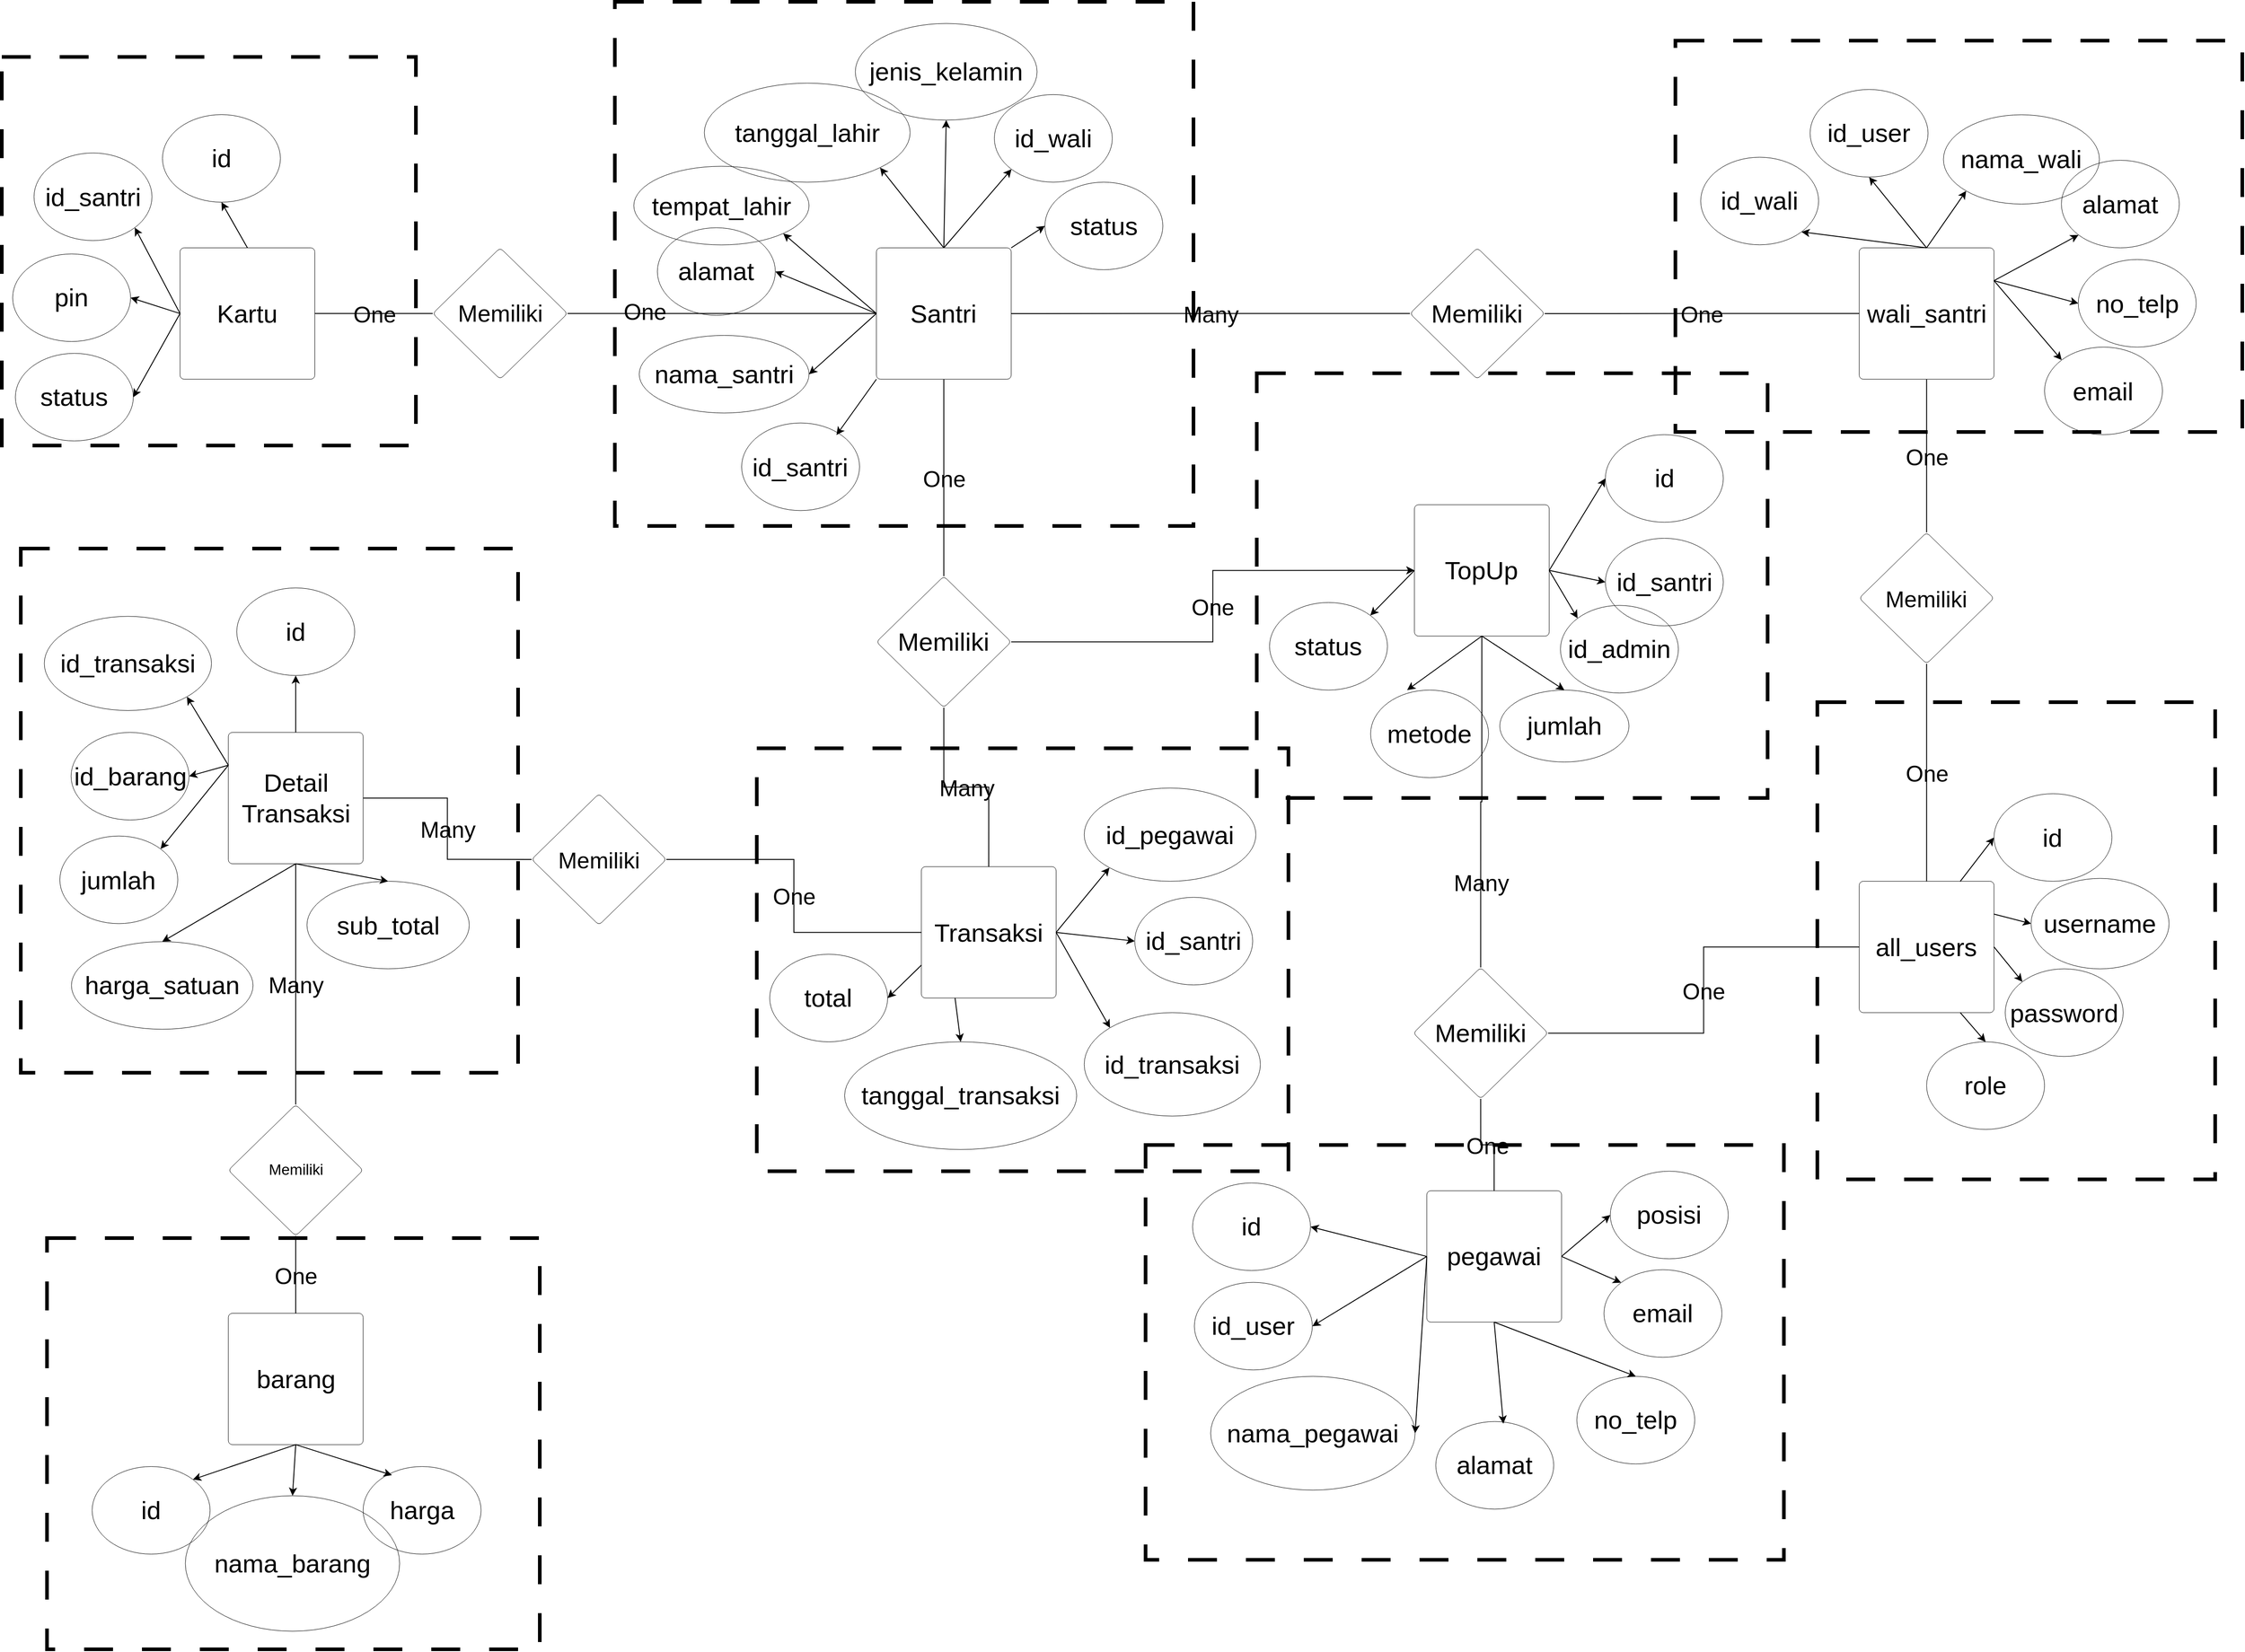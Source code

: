 <mxfile version="28.1.1" pages="14">
  <diagram name="ERD" id="cwfxYU-398Koui43HX-j">
    <mxGraphModel dx="2334" dy="1441" grid="0" gridSize="10" guides="0" tooltips="1" connect="1" arrows="1" fold="1" page="1" pageScale="1" pageWidth="850" pageHeight="1100" background="light-dark(#FFFFFF,#FFFFFF)" math="0" shadow="0">
      <root>
        <mxCell id="0" />
        <mxCell id="1" parent="0" />
        <mxCell id="FoIjOYxyVguJMqKc6Ynt-2" value="" style="rounded=0;whiteSpace=wrap;html=1;fillColor=none;dashed=1;dashPattern=8 8;strokeWidth=4;strokeColor=light-dark(#000000,#000000);" parent="1" vertex="1">
          <mxGeometry x="-1646" y="-460" width="550" height="580" as="geometry" />
        </mxCell>
        <mxCell id="FoIjOYxyVguJMqKc6Ynt-3" value="" style="rounded=0;whiteSpace=wrap;html=1;fillColor=none;dashed=1;dashPattern=8 8;strokeWidth=4;strokeColor=light-dark(#000000,#000000);" parent="1" vertex="1">
          <mxGeometry x="-1617" y="303" width="545" height="455" as="geometry" />
        </mxCell>
        <mxCell id="FoIjOYxyVguJMqKc6Ynt-4" value="" style="rounded=0;whiteSpace=wrap;html=1;fillColor=none;dashed=1;dashPattern=8 8;strokeWidth=4;strokeColor=light-dark(#000000,#000000);" parent="1" vertex="1">
          <mxGeometry x="-832" y="-239" width="588" height="468" as="geometry" />
        </mxCell>
        <mxCell id="FoIjOYxyVguJMqKc6Ynt-5" value="" style="rounded=0;whiteSpace=wrap;html=1;fillColor=none;dashed=1;dashPattern=8 8;strokeWidth=4;strokeColor=light-dark(#000000,#000000);" parent="1" vertex="1">
          <mxGeometry x="-402" y="200" width="706" height="459" as="geometry" />
        </mxCell>
        <mxCell id="FoIjOYxyVguJMqKc6Ynt-6" value="" style="rounded=0;whiteSpace=wrap;html=1;fillColor=none;dashed=1;dashPattern=8 8;strokeWidth=4;strokeColor=light-dark(#000000,#000000);" parent="1" vertex="1">
          <mxGeometry x="341" y="-290" width="440" height="528" as="geometry" />
        </mxCell>
        <mxCell id="FoIjOYxyVguJMqKc6Ynt-7" value="" style="rounded=0;whiteSpace=wrap;html=1;fillColor=none;dashed=1;dashPattern=8 8;strokeWidth=4;strokeColor=light-dark(#000000,#000000);" parent="1" vertex="1">
          <mxGeometry x="-279" y="-654" width="565" height="470" as="geometry" />
        </mxCell>
        <mxCell id="FoIjOYxyVguJMqKc6Ynt-8" value="" style="rounded=0;whiteSpace=wrap;html=1;fillColor=none;dashed=1;dashPattern=8 8;strokeWidth=4;strokeColor=light-dark(#000000,#000000);" parent="1" vertex="1">
          <mxGeometry x="184" y="-1022" width="627" height="433" as="geometry" />
        </mxCell>
        <mxCell id="FoIjOYxyVguJMqKc6Ynt-9" value="" style="rounded=0;whiteSpace=wrap;html=1;fillColor=none;dashed=1;dashPattern=8 8;strokeWidth=4;strokeColor=light-dark(#000000,#000000);" parent="1" vertex="1">
          <mxGeometry x="-989" y="-1065" width="640" height="580" as="geometry" />
        </mxCell>
        <mxCell id="FoIjOYxyVguJMqKc6Ynt-10" value="" style="rounded=0;whiteSpace=wrap;html=1;fillColor=none;dashed=1;dashPattern=8 8;strokeWidth=4;strokeColor=light-dark(#000000,#000000);" parent="1" vertex="1">
          <mxGeometry x="-1667" y="-1004" width="458" height="430" as="geometry" />
        </mxCell>
        <mxCell id="J4khjQm208HHpIYT0_xx-83" value="One" style="edgeStyle=orthogonalEdgeStyle;rounded=0;orthogonalLoop=1;jettySize=auto;html=1;exitX=0.5;exitY=1;exitDx=0;exitDy=0;entryX=0.5;entryY=0;entryDx=0;entryDy=0;endArrow=none;startFill=0;fontSize=25;labelBackgroundColor=light-dark(default, #ffffff);fontColor=light-dark(#000000,#000000);strokeColor=light-dark(#000000,#000000);" parent="1" source="J4khjQm208HHpIYT0_xx-1" target="J4khjQm208HHpIYT0_xx-40" edge="1">
          <mxGeometry relative="1" as="geometry" />
        </mxCell>
        <mxCell id="J4khjQm208HHpIYT0_xx-118" style="edgeStyle=orthogonalEdgeStyle;rounded=0;orthogonalLoop=1;jettySize=auto;html=1;exitX=0;exitY=0.5;exitDx=0;exitDy=0;entryX=1;entryY=0.5;entryDx=0;entryDy=0;endArrow=none;startFill=0;fontSize=25;textShadow=1;labelBackgroundColor=light-dark(default, #ffffff);fontColor=light-dark(#000000,#000000);strokeColor=light-dark(#000000,#000000);" parent="1" source="J4khjQm208HHpIYT0_xx-1" target="J4khjQm208HHpIYT0_xx-117" edge="1">
          <mxGeometry relative="1" as="geometry">
            <Array as="points">
              <mxPoint x="-991.598" y="-720.07" />
              <mxPoint x="-991.598" y="-720.07" />
            </Array>
          </mxGeometry>
        </mxCell>
        <mxCell id="FoIjOYxyVguJMqKc6Ynt-1" value="One" style="edgeLabel;html=1;align=center;verticalAlign=middle;resizable=0;points=[];fontSize=25;labelBackgroundColor=none;fontColor=light-dark(#000000,#000000);" parent="J4khjQm208HHpIYT0_xx-118" vertex="1" connectable="0">
          <mxGeometry x="0.501" y="-3" relative="1" as="geometry">
            <mxPoint as="offset" />
          </mxGeometry>
        </mxCell>
        <mxCell id="J4khjQm208HHpIYT0_xx-1" value="Santri" style="html=1;overflow=block;blockSpacing=1;whiteSpace=wrap;fontSize=28;spacing=9;strokeOpacity=100;rounded=1;absoluteArcSize=1;arcSize=9;fillColor=default;strokeWidth=NaN;lucidId=87BnG83c8M-b;labelBackgroundColor=light-dark(default, #ffffff);fillOpacity=0;fontColor=light-dark(#000000,#000000);strokeColor=light-dark(#000000,#000000);" parent="1" vertex="1">
          <mxGeometry x="-699.665" y="-792.746" width="149.072" height="145.352" as="geometry" />
        </mxCell>
        <mxCell id="J4khjQm208HHpIYT0_xx-2" value="id_santri" style="html=1;overflow=block;blockSpacing=1;whiteSpace=wrap;ellipse;fontSize=28;spacing=3.8;strokeOpacity=100;rounded=1;absoluteArcSize=1;arcSize=9;fillColor=default;strokeWidth=NaN;lucidId=C9BnXa9rVNg1;labelBackgroundColor=light-dark(default, #ffffff);fillOpacity=0;fontColor=light-dark(#000000,#000000);strokeColor=light-dark(#000000,#000000);" parent="1" vertex="1">
          <mxGeometry x="-848.737" y="-598.944" width="130.438" height="96.901" as="geometry" />
        </mxCell>
        <mxCell id="J4khjQm208HHpIYT0_xx-4" value="nama_santri" style="html=1;overflow=block;blockSpacing=1;whiteSpace=wrap;ellipse;fontSize=28;spacing=3.8;strokeOpacity=100;rounded=1;absoluteArcSize=1;arcSize=9;fillColor=default;strokeWidth=NaN;lucidId=o-Bn3KX8Aj0-;labelBackgroundColor=light-dark(default, #ffffff);fillOpacity=0;fontColor=light-dark(#000000,#000000);strokeColor=light-dark(#000000,#000000);" parent="1" vertex="1">
          <mxGeometry x="-962" y="-695.85" width="187.8" height="85.85" as="geometry" />
        </mxCell>
        <mxCell id="J4khjQm208HHpIYT0_xx-5" value="alamat" style="html=1;overflow=block;blockSpacing=1;whiteSpace=wrap;ellipse;fontSize=28;spacing=3.8;strokeOpacity=100;rounded=1;absoluteArcSize=1;arcSize=9;fillColor=#unset;strokeWidth=NaN;lucidId=4-BnZCiqPfB_;labelBackgroundColor=light-dark(default, #ffffff);fillOpacity=0;fontColor=light-dark(#000000,#000000);strokeColor=light-dark(#000000,#000000);" parent="1" vertex="1">
          <mxGeometry x="-941.907" y="-814.996" width="130.438" height="96.901" as="geometry" />
        </mxCell>
        <mxCell id="J4khjQm208HHpIYT0_xx-6" value="tempat_lahir" style="html=1;overflow=block;blockSpacing=1;whiteSpace=wrap;ellipse;fontSize=28;spacing=3.8;strokeOpacity=100;rounded=1;absoluteArcSize=1;arcSize=9;fillColor=default;strokeWidth=NaN;lucidId=a_Bnsm1vQKox;labelBackgroundColor=light-dark(default, #ffffff);fillOpacity=0;fontColor=light-dark(#000000,#000000);strokeColor=light-dark(#000000,#000000);" parent="1" vertex="1">
          <mxGeometry x="-968" y="-883" width="193.8" height="87.02" as="geometry" />
        </mxCell>
        <mxCell id="J4khjQm208HHpIYT0_xx-7" value="tanggal_lahir" style="html=1;overflow=block;blockSpacing=1;whiteSpace=wrap;ellipse;fontSize=28;spacing=3.8;strokeOpacity=100;rounded=1;absoluteArcSize=1;arcSize=9;fillColor=default;strokeWidth=NaN;lucidId=N_BnGC-6RY8F;labelBackgroundColor=light-dark(default, #ffffff);fillOpacity=0;fontColor=light-dark(#000000,#000000);strokeColor=light-dark(#000000,#000000);" parent="1" vertex="1">
          <mxGeometry x="-890" y="-975" width="227.6" height="109.58" as="geometry" />
        </mxCell>
        <mxCell id="J4khjQm208HHpIYT0_xx-8" value="jenis_kelamin" style="html=1;overflow=block;blockSpacing=1;whiteSpace=wrap;ellipse;fontSize=28;spacing=3.8;strokeOpacity=100;rounded=1;absoluteArcSize=1;arcSize=9;fillColor=default;strokeWidth=NaN;lucidId=3.BnyYyOvEZw;labelBackgroundColor=light-dark(default, #ffffff);fillOpacity=0;fontColor=light-dark(#000000,#000000);strokeColor=light-dark(#000000,#000000);" parent="1" vertex="1">
          <mxGeometry x="-723" y="-1041" width="201.03" height="106.9" as="geometry" />
        </mxCell>
        <mxCell id="J4khjQm208HHpIYT0_xx-9" value="id_wali" style="html=1;overflow=block;blockSpacing=1;whiteSpace=wrap;ellipse;fontSize=28;spacing=3.8;strokeOpacity=100;rounded=1;absoluteArcSize=1;arcSize=9;fillColor=default;strokeWidth=NaN;lucidId=G~BnUfdU1BgU;labelBackgroundColor=light-dark(default, #ffffff);fillOpacity=0;fontColor=light-dark(#000000,#000000);strokeColor=light-dark(#000000,#000000);" parent="1" vertex="1">
          <mxGeometry x="-569.227" y="-962.324" width="130.438" height="96.901" as="geometry" />
        </mxCell>
        <mxCell id="J4khjQm208HHpIYT0_xx-10" value="status" style="html=1;overflow=block;blockSpacing=1;whiteSpace=wrap;ellipse;fontSize=28;spacing=3.8;strokeOpacity=100;rounded=1;absoluteArcSize=1;arcSize=9;fillColor=default;strokeWidth=NaN;lucidId=X~Bn7UUn6em-;labelBackgroundColor=light-dark(default, #ffffff);fillOpacity=0;fontColor=light-dark(#000000,#000000);strokeColor=light-dark(#000000,#000000);" parent="1" vertex="1">
          <mxGeometry x="-513.325" y="-865.423" width="130.438" height="96.901" as="geometry" />
        </mxCell>
        <mxCell id="J4khjQm208HHpIYT0_xx-85" value="One" style="edgeStyle=orthogonalEdgeStyle;rounded=0;orthogonalLoop=1;jettySize=auto;html=1;exitX=0;exitY=0.5;exitDx=0;exitDy=0;endArrow=none;startFill=0;fontSize=25;labelBackgroundColor=light-dark(default, #ffffff);fontColor=light-dark(#000000,#000000);strokeColor=light-dark(#000000,#000000);" parent="1" source="J4khjQm208HHpIYT0_xx-18" target="J4khjQm208HHpIYT0_xx-28" edge="1">
          <mxGeometry relative="1" as="geometry" />
        </mxCell>
        <mxCell id="J4khjQm208HHpIYT0_xx-86" value="One" style="edgeStyle=orthogonalEdgeStyle;rounded=0;orthogonalLoop=1;jettySize=auto;html=1;exitX=0.5;exitY=1;exitDx=0;exitDy=0;endArrow=none;startFill=0;entryX=0.5;entryY=0;entryDx=0;entryDy=0;fontSize=25;labelBackgroundColor=light-dark(default, #ffffff);fontColor=light-dark(#000000,#000000);strokeColor=light-dark(#000000,#000000);" parent="1" source="J4khjQm208HHpIYT0_xx-18" target="J4khjQm208HHpIYT0_xx-50" edge="1">
          <mxGeometry relative="1" as="geometry">
            <mxPoint x="460.613" y="-558.568" as="targetPoint" />
          </mxGeometry>
        </mxCell>
        <mxCell id="J4khjQm208HHpIYT0_xx-18" value="wali_santri" style="html=1;overflow=block;blockSpacing=1;whiteSpace=wrap;fontSize=28;spacing=9;strokeOpacity=100;rounded=1;absoluteArcSize=1;arcSize=9;fillColor=#unset;strokeWidth=NaN;lucidId=ohCneCbnwos.;labelBackgroundColor=light-dark(default, #ffffff);fillOpacity=0;fontColor=light-dark(#000000,#000000);strokeColor=light-dark(#000000,#000000);" parent="1" vertex="1">
          <mxGeometry x="387.32" y="-792.746" width="149.072" height="145.352" as="geometry" />
        </mxCell>
        <mxCell id="J4khjQm208HHpIYT0_xx-19" value="id_wali" style="html=1;overflow=block;blockSpacing=1;whiteSpace=wrap;ellipse;fontSize=28;spacing=3.8;strokeOpacity=100;rounded=1;absoluteArcSize=1;arcSize=9;fillColor=#unset;strokeWidth=NaN;lucidId=EhCnJDxnQK2S;labelBackgroundColor=light-dark(default, #ffffff);fillOpacity=0;fontColor=light-dark(#000000,#000000);strokeColor=light-dark(#000000,#000000);" parent="1" vertex="1">
          <mxGeometry x="211.998" y="-893.004" width="130.438" height="96.901" as="geometry" />
        </mxCell>
        <mxCell id="J4khjQm208HHpIYT0_xx-20" value="nama_wali" style="html=1;overflow=block;blockSpacing=1;whiteSpace=wrap;ellipse;fontSize=28;spacing=3.8;strokeOpacity=100;rounded=1;absoluteArcSize=1;arcSize=9;fillColor=#unset;strokeWidth=NaN;lucidId=NhCnpzjMjW5y;labelBackgroundColor=light-dark(default, #ffffff);fillOpacity=0;fontColor=light-dark(#000000,#000000);strokeColor=light-dark(#000000,#000000);" parent="1" vertex="1">
          <mxGeometry x="480.49" y="-940" width="172.51" height="98.8" as="geometry" />
        </mxCell>
        <mxCell id="J4khjQm208HHpIYT0_xx-21" value="alamat" style="html=1;overflow=block;blockSpacing=1;whiteSpace=wrap;ellipse;fontSize=28;spacing=3.8;strokeOpacity=100;rounded=1;absoluteArcSize=1;arcSize=9;fillColor=#unset;strokeWidth=NaN;lucidId=1hCngB5J6AWj;labelBackgroundColor=light-dark(default, #ffffff);fillOpacity=0;fontColor=light-dark(#000000,#000000);strokeColor=light-dark(#000000,#000000);" parent="1" vertex="1">
          <mxGeometry x="610.928" y="-889.648" width="130.438" height="96.901" as="geometry" />
        </mxCell>
        <mxCell id="J4khjQm208HHpIYT0_xx-22" value="no_telp" style="html=1;overflow=block;blockSpacing=1;whiteSpace=wrap;ellipse;fontSize=28;spacing=3.8;strokeOpacity=100;rounded=1;absoluteArcSize=1;arcSize=9;fillColor=#unset;strokeWidth=NaN;lucidId=~hCn1TZrEgzi;labelBackgroundColor=light-dark(default, #ffffff);fillOpacity=0;fontColor=light-dark(#000000,#000000);strokeColor=light-dark(#000000,#000000);" parent="1" vertex="1">
          <mxGeometry x="629.562" y="-779.826" width="130.438" height="96.901" as="geometry" />
        </mxCell>
        <mxCell id="J4khjQm208HHpIYT0_xx-23" value="email" style="html=1;overflow=block;blockSpacing=1;whiteSpace=wrap;ellipse;fontSize=28;spacing=3.8;strokeOpacity=100;rounded=1;absoluteArcSize=1;arcSize=9;fillColor=#unset;strokeWidth=NaN;lucidId=~hCntpNAj4Nb;labelBackgroundColor=light-dark(default, #ffffff);fillOpacity=0;fontColor=light-dark(#000000,#000000);strokeColor=light-dark(#000000,#000000);" parent="1" vertex="1">
          <mxGeometry x="592.294" y="-682.925" width="130.438" height="96.901" as="geometry" />
        </mxCell>
        <mxCell id="J4khjQm208HHpIYT0_xx-84" value="Many" style="edgeStyle=orthogonalEdgeStyle;rounded=0;orthogonalLoop=1;jettySize=auto;html=1;exitX=0;exitY=0.5;exitDx=0;exitDy=0;endArrow=none;startFill=0;fontSize=25;labelBackgroundColor=light-dark(default, #ffffff);fontColor=light-dark(#000000,#000000);strokeColor=light-dark(#000000,#000000);" parent="1" source="J4khjQm208HHpIYT0_xx-28" target="J4khjQm208HHpIYT0_xx-1" edge="1">
          <mxGeometry relative="1" as="geometry" />
        </mxCell>
        <mxCell id="J4khjQm208HHpIYT0_xx-28" value="Memiliki" style="html=1;overflow=block;blockSpacing=1;whiteSpace=wrap;rhombus;fontSize=28;spacing=3.8;strokeOpacity=100;rounded=1;absoluteArcSize=1;arcSize=9;fillColor=#unset;strokeWidth=NaN;lucidId=TPDniZjYH8a.;labelBackgroundColor=light-dark(default, #ffffff);fillOpacity=0;fontColor=light-dark(#000000,#000000);strokeColor=light-dark(#000000,#000000);" parent="1" vertex="1">
          <mxGeometry x="-109.588" y="-792.746" width="149.072" height="145.352" as="geometry" />
        </mxCell>
        <mxCell id="J4khjQm208HHpIYT0_xx-79" value="One" style="edgeStyle=orthogonalEdgeStyle;rounded=0;orthogonalLoop=1;jettySize=auto;html=1;exitX=0;exitY=0.5;exitDx=0;exitDy=0;endArrow=none;startFill=0;fontSize=25;labelBackgroundColor=light-dark(default, #ffffff);fontColor=light-dark(#000000,#000000);strokeColor=light-dark(#000000,#000000);" parent="1" source="J4khjQm208HHpIYT0_xx-33" target="J4khjQm208HHpIYT0_xx-61" edge="1">
          <mxGeometry relative="1" as="geometry" />
        </mxCell>
        <mxCell id="J4khjQm208HHpIYT0_xx-33" value="Transaksi" style="html=1;overflow=block;blockSpacing=1;whiteSpace=wrap;fontSize=28;spacing=9;strokeOpacity=100;rounded=1;absoluteArcSize=1;arcSize=9;fillColor=#unset;strokeWidth=NaN;lucidId=czXpwAuQ4QY~;labelBackgroundColor=light-dark(default, #ffffff);fillOpacity=0;fontColor=light-dark(#000000,#000000);strokeColor=light-dark(#000000,#000000);" parent="1" vertex="1">
          <mxGeometry x="-649.974" y="-107.977" width="149.072" height="145.352" as="geometry" />
        </mxCell>
        <mxCell id="J4khjQm208HHpIYT0_xx-34" value="id_transaksi" style="html=1;overflow=block;blockSpacing=1;whiteSpace=wrap;ellipse;fontSize=28;spacing=3.8;strokeOpacity=100;rounded=1;absoluteArcSize=1;arcSize=9;fillColor=#unset;strokeWidth=NaN;lucidId=tzXpD0xLzzWp;labelBackgroundColor=light-dark(default, #ffffff);fillOpacity=0;fontColor=light-dark(#000000,#000000);strokeColor=light-dark(#000000,#000000);" parent="1" vertex="1">
          <mxGeometry x="-469.85" y="53.53" width="194.85" height="114.47" as="geometry" />
        </mxCell>
        <mxCell id="J4khjQm208HHpIYT0_xx-35" value="id_santri" style="html=1;overflow=block;blockSpacing=1;whiteSpace=wrap;ellipse;fontSize=28;spacing=3.8;strokeOpacity=100;rounded=1;absoluteArcSize=1;arcSize=9;fillColor=#unset;strokeWidth=NaN;lucidId=VAXpC7JFkCSp;labelBackgroundColor=light-dark(default, #ffffff);fillOpacity=0;fontColor=light-dark(#000000,#000000);strokeColor=light-dark(#000000,#000000);" parent="1" vertex="1">
          <mxGeometry x="-413.943" y="-74.061" width="130.438" height="96.901" as="geometry" />
        </mxCell>
        <mxCell id="J4khjQm208HHpIYT0_xx-153" value="Many" style="edgeStyle=orthogonalEdgeStyle;rounded=0;orthogonalLoop=1;jettySize=auto;html=1;exitX=0.5;exitY=1;exitDx=0;exitDy=0;entryX=0.5;entryY=0;entryDx=0;entryDy=0;endArrow=none;startFill=0;fontSize=25;labelBackgroundColor=light-dark(default, #ffffff);fontColor=light-dark(#000000,#000000);strokeColor=light-dark(#000000,#000000);" parent="1" source="J4khjQm208HHpIYT0_xx-36" target="J4khjQm208HHpIYT0_xx-152" edge="1">
          <mxGeometry relative="1" as="geometry" />
        </mxCell>
        <mxCell id="J4khjQm208HHpIYT0_xx-36" value="Detail Transaksi" style="html=1;overflow=block;blockSpacing=1;whiteSpace=wrap;fontSize=28;spacing=9;strokeOpacity=100;rounded=1;absoluteArcSize=1;arcSize=9;fillColor=#unset;strokeWidth=NaN;lucidId=W8Xpp3hFFaA.;labelBackgroundColor=light-dark(default, #ffffff);fillOpacity=0;fontColor=light-dark(#000000,#000000);strokeColor=light-dark(#000000,#000000);" parent="1" vertex="1">
          <mxGeometry x="-1416.454" y="-256.559" width="149.072" height="145.352" as="geometry" />
        </mxCell>
        <mxCell id="J4khjQm208HHpIYT0_xx-37" value="id_pegawai" style="html=1;overflow=block;blockSpacing=1;whiteSpace=wrap;ellipse;fontSize=28;spacing=3.8;strokeOpacity=100;rounded=1;absoluteArcSize=1;arcSize=9;fillColor=#unset;strokeWidth=NaN;lucidId=JlYpZxGbFu~B;labelBackgroundColor=light-dark(default, #ffffff);fillOpacity=0;fontColor=light-dark(#000000,#000000);strokeColor=light-dark(#000000,#000000);" parent="1" vertex="1">
          <mxGeometry x="-469.85" y="-195" width="189.85" height="103.17" as="geometry" />
        </mxCell>
        <mxCell id="J4khjQm208HHpIYT0_xx-38" value="total" style="html=1;overflow=block;blockSpacing=1;whiteSpace=wrap;ellipse;fontSize=28;spacing=3.8;strokeOpacity=100;rounded=1;absoluteArcSize=1;arcSize=9;fillColor=#unset;strokeWidth=NaN;lucidId=1lYpLmSHQXOa;labelBackgroundColor=light-dark(default, #ffffff);fillOpacity=0;fontColor=light-dark(#000000,#000000);strokeColor=light-dark(#000000,#000000);" parent="1" vertex="1">
          <mxGeometry x="-817.68" y="-11.075" width="130.438" height="96.901" as="geometry" />
        </mxCell>
        <mxCell id="J4khjQm208HHpIYT0_xx-39" value="tanggal_transaksi" style="html=1;overflow=block;blockSpacing=1;whiteSpace=wrap;ellipse;fontSize=28;spacing=3.8;strokeOpacity=100;rounded=1;absoluteArcSize=1;arcSize=9;fillColor=#unset;strokeWidth=NaN;lucidId=HoYpX5LnwLDH;labelBackgroundColor=light-dark(default, #ffffff);fillOpacity=0;fontColor=light-dark(#000000,#000000);strokeColor=light-dark(#000000,#000000);" parent="1" vertex="1">
          <mxGeometry x="-734.83" y="85.83" width="256.68" height="119.17" as="geometry" />
        </mxCell>
        <mxCell id="J4khjQm208HHpIYT0_xx-81" value="Many" style="edgeStyle=orthogonalEdgeStyle;rounded=0;orthogonalLoop=1;jettySize=auto;html=1;exitX=0.5;exitY=1;exitDx=0;exitDy=0;entryX=0.5;entryY=0;entryDx=0;entryDy=0;endArrow=none;startFill=0;fontSize=25;labelBackgroundColor=light-dark(default, #ffffff);fontColor=light-dark(#000000,#000000);strokeColor=light-dark(#000000,#000000);" parent="1" source="J4khjQm208HHpIYT0_xx-40" target="J4khjQm208HHpIYT0_xx-33" edge="1">
          <mxGeometry relative="1" as="geometry">
            <mxPoint x="-625.129" y="-358.305" as="sourcePoint" />
          </mxGeometry>
        </mxCell>
        <mxCell id="J4khjQm208HHpIYT0_xx-177" value="One" style="edgeStyle=orthogonalEdgeStyle;rounded=0;orthogonalLoop=1;jettySize=auto;html=1;exitX=1;exitY=0.5;exitDx=0;exitDy=0;entryX=0;entryY=0.5;entryDx=0;entryDy=0;fontSize=25;labelBackgroundColor=light-dark(default, #ffffff);fontColor=light-dark(#000000,#000000);strokeColor=light-dark(#000000,#000000);" parent="1" source="J4khjQm208HHpIYT0_xx-40" target="J4khjQm208HHpIYT0_xx-156" edge="1">
          <mxGeometry relative="1" as="geometry" />
        </mxCell>
        <mxCell id="J4khjQm208HHpIYT0_xx-40" value="Memiliki" style="html=1;overflow=block;blockSpacing=1;whiteSpace=wrap;rhombus;fontSize=28;spacing=3.8;strokeOpacity=100;rounded=1;absoluteArcSize=1;arcSize=9;fillColor=#unset;strokeWidth=NaN;lucidId=4tYpE3mJSo5_;labelBackgroundColor=light-dark(default, #ffffff);fillOpacity=0;fontColor=light-dark(#000000,#000000);strokeColor=light-dark(#000000,#000000);" parent="1" vertex="1">
          <mxGeometry x="-699.665" y="-429.366" width="149.072" height="145.352" as="geometry" />
        </mxCell>
        <mxCell id="J4khjQm208HHpIYT0_xx-45" value="all_users" style="html=1;overflow=block;blockSpacing=1;whiteSpace=wrap;fontSize=28;spacing=9;strokeOpacity=100;rounded=1;absoluteArcSize=1;arcSize=9;fillColor=#unset;strokeWidth=NaN;lucidId=.uYpX~r5o6d6;labelBackgroundColor=light-dark(default, #ffffff);fillOpacity=0;fontColor=light-dark(#000000,#000000);strokeColor=light-dark(#000000,#000000);" parent="1" vertex="1">
          <mxGeometry x="387.32" y="-91.826" width="149.072" height="145.352" as="geometry" />
        </mxCell>
        <mxCell id="J4khjQm208HHpIYT0_xx-46" value="id" style="html=1;overflow=block;blockSpacing=1;whiteSpace=wrap;ellipse;fontSize=28;spacing=3.8;strokeOpacity=100;rounded=1;absoluteArcSize=1;arcSize=9;fillColor=#unset;strokeWidth=NaN;lucidId=ovYpn4epz5L6;labelBackgroundColor=light-dark(default, #ffffff);fillOpacity=0;fontColor=light-dark(#000000,#000000);strokeColor=light-dark(#000000,#000000);" parent="1" vertex="1">
          <mxGeometry x="536.392" y="-188.728" width="130.438" height="96.901" as="geometry" />
        </mxCell>
        <mxCell id="J4khjQm208HHpIYT0_xx-47" value="role" style="html=1;overflow=block;blockSpacing=1;whiteSpace=wrap;ellipse;fontSize=28;spacing=3.8;strokeOpacity=100;rounded=1;absoluteArcSize=1;arcSize=9;fillColor=#unset;strokeWidth=NaN;lucidId=EwYpLovlLTu3;labelBackgroundColor=light-dark(default, #ffffff);fillOpacity=0;fontColor=light-dark(#000000,#000000);strokeColor=light-dark(#000000,#000000);" parent="1" vertex="1">
          <mxGeometry x="461.856" y="85.826" width="130.438" height="96.901" as="geometry" />
        </mxCell>
        <mxCell id="J4khjQm208HHpIYT0_xx-48" value="username" style="html=1;overflow=block;blockSpacing=1;whiteSpace=wrap;ellipse;fontSize=28;spacing=3.8;strokeOpacity=100;rounded=1;absoluteArcSize=1;arcSize=9;fillColor=#unset;strokeWidth=NaN;lucidId=5DYpJnv18sul;labelBackgroundColor=light-dark(default, #ffffff);fillOpacity=0;fontColor=light-dark(#000000,#000000);strokeColor=light-dark(#000000,#000000);" parent="1" vertex="1">
          <mxGeometry x="577.39" y="-95" width="152.61" height="100.08" as="geometry" />
        </mxCell>
        <mxCell id="J4khjQm208HHpIYT0_xx-49" value="password" style="html=1;overflow=block;blockSpacing=1;whiteSpace=wrap;ellipse;fontSize=28;spacing=3.8;strokeOpacity=100;rounded=1;absoluteArcSize=1;arcSize=9;fillColor=#unset;strokeWidth=NaN;lucidId=2MYpwE.keRcv;labelBackgroundColor=light-dark(default, #ffffff);fillOpacity=0;fontColor=light-dark(#000000,#000000);strokeColor=light-dark(#000000,#000000);" parent="1" vertex="1">
          <mxGeometry x="548.814" y="5.075" width="130.438" height="96.901" as="geometry" />
        </mxCell>
        <mxCell id="J4khjQm208HHpIYT0_xx-87" value="One" style="edgeStyle=orthogonalEdgeStyle;rounded=0;orthogonalLoop=1;jettySize=auto;html=1;exitX=0.5;exitY=1;exitDx=0;exitDy=0;entryX=0.5;entryY=0;entryDx=0;entryDy=0;endArrow=none;startFill=0;fontSize=25;labelBackgroundColor=light-dark(default, #ffffff);fontColor=light-dark(#000000,#000000);strokeColor=light-dark(#000000,#000000);" parent="1" source="J4khjQm208HHpIYT0_xx-50" target="J4khjQm208HHpIYT0_xx-45" edge="1">
          <mxGeometry relative="1" as="geometry" />
        </mxCell>
        <mxCell id="J4khjQm208HHpIYT0_xx-50" value="Memiliki" style="html=1;overflow=block;blockSpacing=1;whiteSpace=wrap;rhombus;fontSize=25;spacing=3.8;strokeOpacity=100;rounded=1;absoluteArcSize=1;arcSize=9;fillColor=#unset;strokeWidth=NaN;lucidId=iUYpvKBTbyvA;labelBackgroundColor=light-dark(default, #ffffff);fillOpacity=0;fontColor=light-dark(#000000,#000000);strokeColor=light-dark(#000000,#000000);" parent="1" vertex="1">
          <mxGeometry x="387.32" y="-477.817" width="149.072" height="145.352" as="geometry" />
        </mxCell>
        <mxCell id="J4khjQm208HHpIYT0_xx-55" value="id" style="html=1;overflow=block;blockSpacing=1;whiteSpace=wrap;ellipse;fontSize=28;spacing=3.8;strokeOpacity=100;rounded=1;absoluteArcSize=1;arcSize=9;fillColor=#unset;strokeWidth=NaN;lucidId=hyZpTgbavKl2;labelBackgroundColor=light-dark(default, #ffffff);fillOpacity=0;fontColor=light-dark(#000000,#000000);strokeColor=light-dark(#000000,#000000);" parent="1" vertex="1">
          <mxGeometry x="-1407.137" y="-416.446" width="130.438" height="96.901" as="geometry" />
        </mxCell>
        <mxCell id="J4khjQm208HHpIYT0_xx-56" value="id_transaksi" style="html=1;overflow=block;blockSpacing=1;whiteSpace=wrap;ellipse;fontSize=28;spacing=3.8;strokeOpacity=100;rounded=1;absoluteArcSize=1;arcSize=9;fillColor=#unset;strokeWidth=NaN;lucidId=myZp_4Z~4B1K;labelBackgroundColor=light-dark(default, #ffffff);fillOpacity=0;fontColor=light-dark(#000000,#000000);strokeColor=light-dark(#000000,#000000);" parent="1" vertex="1">
          <mxGeometry x="-1620" y="-385" width="184.91" height="104.22" as="geometry" />
        </mxCell>
        <mxCell id="J4khjQm208HHpIYT0_xx-57" value="id_barang" style="html=1;overflow=block;blockSpacing=1;whiteSpace=wrap;ellipse;fontSize=28;spacing=3.8;strokeOpacity=100;rounded=1;absoluteArcSize=1;arcSize=9;fillColor=#unset;strokeWidth=NaN;lucidId=gAZpJEgmfF1N;labelBackgroundColor=light-dark(default, #ffffff);fillOpacity=0;fontColor=light-dark(#000000,#000000);strokeColor=light-dark(#000000,#000000);" parent="1" vertex="1">
          <mxGeometry x="-1590.371" y="-256.559" width="130.438" height="96.901" as="geometry" />
        </mxCell>
        <mxCell id="J4khjQm208HHpIYT0_xx-58" value="jumlah" style="html=1;overflow=block;blockSpacing=1;whiteSpace=wrap;ellipse;fontSize=28;spacing=3.8;strokeOpacity=100;rounded=1;absoluteArcSize=1;arcSize=9;fillColor=#unset;strokeWidth=NaN;lucidId=dWZpV1GjcPiy;labelBackgroundColor=light-dark(default, #ffffff);fillOpacity=0;fontColor=light-dark(#000000,#000000);strokeColor=light-dark(#000000,#000000);" parent="1" vertex="1">
          <mxGeometry x="-1602.794" y="-141.892" width="130.438" height="96.901" as="geometry" />
        </mxCell>
        <mxCell id="J4khjQm208HHpIYT0_xx-59" value="harga_satuan" style="html=1;overflow=block;blockSpacing=1;whiteSpace=wrap;ellipse;fontSize=28;spacing=3.8;strokeOpacity=100;rounded=1;absoluteArcSize=1;arcSize=9;fillColor=#unset;strokeWidth=NaN;lucidId=YXZper5fHBUe;labelBackgroundColor=light-dark(default, #ffffff);fillOpacity=0;fontColor=light-dark(#000000,#000000);strokeColor=light-dark(#000000,#000000);" parent="1" vertex="1">
          <mxGeometry x="-1590" y="-25" width="200.88" height="96.9" as="geometry" />
        </mxCell>
        <mxCell id="J4khjQm208HHpIYT0_xx-60" value="sub_total" style="html=1;overflow=block;blockSpacing=1;whiteSpace=wrap;ellipse;fontSize=28;spacing=3.8;strokeOpacity=100;rounded=1;absoluteArcSize=1;arcSize=9;fillColor=#unset;strokeWidth=NaN;lucidId=dYZpLnCF0qD8;labelBackgroundColor=light-dark(default, #ffffff);fillOpacity=0;fontColor=light-dark(#000000,#000000);strokeColor=light-dark(#000000,#000000);" parent="1" vertex="1">
          <mxGeometry x="-1329.49" y="-91.83" width="179.49" height="96.83" as="geometry" />
        </mxCell>
        <mxCell id="J4khjQm208HHpIYT0_xx-76" value="Many" style="edgeStyle=orthogonalEdgeStyle;rounded=0;orthogonalLoop=1;jettySize=auto;html=1;exitX=0;exitY=0.5;exitDx=0;exitDy=0;entryX=1;entryY=0.5;entryDx=0;entryDy=0;endArrow=none;startFill=0;fontSize=25;labelBackgroundColor=light-dark(default, #ffffff);fontColor=light-dark(#000000,#000000);strokeColor=light-dark(#000000,#000000);" parent="1" source="J4khjQm208HHpIYT0_xx-61" target="J4khjQm208HHpIYT0_xx-36" edge="1">
          <mxGeometry relative="1" as="geometry" />
        </mxCell>
        <mxCell id="J4khjQm208HHpIYT0_xx-61" value="Memiliki" style="html=1;overflow=block;blockSpacing=1;whiteSpace=wrap;rhombus;fontSize=25;spacing=3.8;strokeOpacity=100;rounded=1;absoluteArcSize=1;arcSize=9;fillColor=#unset;strokeWidth=NaN;lucidId=yYZp7Jhf9JmW;labelBackgroundColor=light-dark(default, #ffffff);fillOpacity=0;fontColor=light-dark(#000000,#000000);strokeColor=light-dark(#000000,#000000);" parent="1" vertex="1">
          <mxGeometry x="-1081.041" y="-188.728" width="149.072" height="145.352" as="geometry" />
        </mxCell>
        <mxCell id="J4khjQm208HHpIYT0_xx-72" value="" style="endArrow=classic;html=1;rounded=0;entryX=0.5;entryY=0;entryDx=0;entryDy=0;exitX=0.5;exitY=1;exitDx=0;exitDy=0;labelBackgroundColor=light-dark(default, #ffffff);fontColor=light-dark(#000000,#000000);strokeColor=light-dark(#000000,#000000);" parent="1" source="J4khjQm208HHpIYT0_xx-36" target="J4khjQm208HHpIYT0_xx-59" edge="1">
          <mxGeometry width="50" height="50" relative="1" as="geometry">
            <mxPoint x="-1317.072" y="-14.305" as="sourcePoint" />
            <mxPoint x="-1425.771" y="-77.291" as="targetPoint" />
          </mxGeometry>
        </mxCell>
        <mxCell id="J4khjQm208HHpIYT0_xx-73" value="" style="endArrow=classic;html=1;rounded=0;entryX=0.5;entryY=0;entryDx=0;entryDy=0;exitX=0.5;exitY=1;exitDx=0;exitDy=0;labelBackgroundColor=light-dark(default, #ffffff);fontColor=light-dark(#000000,#000000);strokeColor=light-dark(#000000,#000000);" parent="1" source="J4khjQm208HHpIYT0_xx-36" target="J4khjQm208HHpIYT0_xx-60" edge="1">
          <mxGeometry width="50" height="50" relative="1" as="geometry">
            <mxPoint x="-1389.124" y="-95.056" as="sourcePoint" />
            <mxPoint x="-1416.454" y="-70.831" as="targetPoint" />
          </mxGeometry>
        </mxCell>
        <mxCell id="J4khjQm208HHpIYT0_xx-88" value="" style="endArrow=classic;html=1;rounded=0;exitX=0.75;exitY=0;exitDx=0;exitDy=0;entryX=0;entryY=0.5;entryDx=0;entryDy=0;labelBackgroundColor=light-dark(default, #ffffff);fontColor=light-dark(#000000,#000000);strokeColor=light-dark(#000000,#000000);" parent="1" source="J4khjQm208HHpIYT0_xx-45" target="J4khjQm208HHpIYT0_xx-46" edge="1">
          <mxGeometry width="50" height="50" relative="1" as="geometry">
            <mxPoint x="492.912" y="-91.826" as="sourcePoint" />
            <mxPoint x="555.026" y="-172.577" as="targetPoint" />
          </mxGeometry>
        </mxCell>
        <mxCell id="J4khjQm208HHpIYT0_xx-89" value="" style="endArrow=classic;html=1;rounded=0;exitX=1;exitY=0.25;exitDx=0;exitDy=0;entryX=0;entryY=0.5;entryDx=0;entryDy=0;labelBackgroundColor=light-dark(default, #ffffff);fontColor=light-dark(#000000,#000000);strokeColor=light-dark(#000000,#000000);" parent="1" source="J4khjQm208HHpIYT0_xx-45" target="J4khjQm208HHpIYT0_xx-48" edge="1">
          <mxGeometry width="50" height="50" relative="1" as="geometry">
            <mxPoint x="523.969" y="-75.676" as="sourcePoint" />
            <mxPoint x="561.237" y="-124.127" as="targetPoint" />
          </mxGeometry>
        </mxCell>
        <mxCell id="J4khjQm208HHpIYT0_xx-90" value="" style="endArrow=classic;html=1;rounded=0;exitX=1;exitY=0.5;exitDx=0;exitDy=0;entryX=0;entryY=0;entryDx=0;entryDy=0;labelBackgroundColor=light-dark(default, #ffffff);fontColor=light-dark(#000000,#000000);strokeColor=light-dark(#000000,#000000);" parent="1" source="J4khjQm208HHpIYT0_xx-45" target="J4khjQm208HHpIYT0_xx-49" edge="1">
          <mxGeometry width="50" height="50" relative="1" as="geometry">
            <mxPoint x="548.814" y="-43.376" as="sourcePoint" />
            <mxPoint x="589.809" y="-32.07" as="targetPoint" />
          </mxGeometry>
        </mxCell>
        <mxCell id="J4khjQm208HHpIYT0_xx-92" value="" style="endArrow=classic;html=1;rounded=0;exitX=1;exitY=0.25;exitDx=0;exitDy=0;entryX=0.5;entryY=0;entryDx=0;entryDy=0;labelBackgroundColor=light-dark(default, #ffffff);fontColor=light-dark(#000000,#000000);strokeColor=light-dark(#000000,#000000);" parent="1" target="J4khjQm208HHpIYT0_xx-47" edge="1">
          <mxGeometry width="50" height="50" relative="1" as="geometry">
            <mxPoint x="499.124" y="53.526" as="sourcePoint" />
            <mxPoint x="540.119" y="64.831" as="targetPoint" />
          </mxGeometry>
        </mxCell>
        <mxCell id="J4khjQm208HHpIYT0_xx-93" value="" style="endArrow=classic;html=1;rounded=0;entryX=0;entryY=0.5;entryDx=0;entryDy=0;exitX=1;exitY=0.5;exitDx=0;exitDy=0;labelBackgroundColor=light-dark(default, #ffffff);fontColor=light-dark(#000000,#000000);strokeColor=light-dark(#000000,#000000);" parent="1" source="J4khjQm208HHpIYT0_xx-33" target="J4khjQm208HHpIYT0_xx-35" edge="1">
          <mxGeometry width="50" height="50" relative="1" as="geometry">
            <mxPoint x="-618.918" y="-116.052" as="sourcePoint" />
            <mxPoint x="-556.804" y="-196.803" as="targetPoint" />
          </mxGeometry>
        </mxCell>
        <mxCell id="J4khjQm208HHpIYT0_xx-95" value="" style="endArrow=classic;html=1;rounded=0;entryX=0;entryY=0;entryDx=0;entryDy=0;exitX=1;exitY=0.5;exitDx=0;exitDy=0;labelBackgroundColor=light-dark(default, #ffffff);fontColor=light-dark(#000000,#000000);strokeColor=light-dark(#000000,#000000);" parent="1" source="J4khjQm208HHpIYT0_xx-33" target="J4khjQm208HHpIYT0_xx-34" edge="1">
          <mxGeometry width="50" height="50" relative="1" as="geometry">
            <mxPoint x="-640.657" y="-69.216" as="sourcePoint" />
            <mxPoint x="-696.559" y="-107.977" as="targetPoint" />
          </mxGeometry>
        </mxCell>
        <mxCell id="J4khjQm208HHpIYT0_xx-96" value="" style="endArrow=classic;html=1;rounded=0;entryX=1;entryY=0.5;entryDx=0;entryDy=0;exitX=0;exitY=0.75;exitDx=0;exitDy=0;labelBackgroundColor=light-dark(default, #ffffff);fontColor=light-dark(#000000,#000000);strokeColor=light-dark(#000000,#000000);" parent="1" source="J4khjQm208HHpIYT0_xx-33" target="J4khjQm208HHpIYT0_xx-38" edge="1">
          <mxGeometry width="50" height="50" relative="1" as="geometry">
            <mxPoint x="-668.608" y="69.676" as="sourcePoint" />
            <mxPoint x="-606.495" y="-11.075" as="targetPoint" />
          </mxGeometry>
        </mxCell>
        <mxCell id="J4khjQm208HHpIYT0_xx-97" value="" style="endArrow=classic;html=1;rounded=0;entryX=0.5;entryY=0;entryDx=0;entryDy=0;exitX=0.25;exitY=1;exitDx=0;exitDy=0;labelBackgroundColor=light-dark(default, #ffffff);fontColor=light-dark(#000000,#000000);strokeColor=light-dark(#000000,#000000);" parent="1" source="J4khjQm208HHpIYT0_xx-33" target="J4khjQm208HHpIYT0_xx-39" edge="1">
          <mxGeometry width="50" height="50" relative="1" as="geometry">
            <mxPoint x="-643.763" y="5.075" as="sourcePoint" />
            <mxPoint x="-681.031" y="40.606" as="targetPoint" />
          </mxGeometry>
        </mxCell>
        <mxCell id="J4khjQm208HHpIYT0_xx-98" value="" style="endArrow=classic;html=1;rounded=0;entryX=0.5;entryY=1;entryDx=0;entryDy=0;exitX=0.5;exitY=0;exitDx=0;exitDy=0;labelBackgroundColor=light-dark(default, #ffffff);fontColor=light-dark(#000000,#000000);strokeColor=light-dark(#000000,#000000);" parent="1" source="J4khjQm208HHpIYT0_xx-36" target="J4khjQm208HHpIYT0_xx-55" edge="1">
          <mxGeometry width="50" height="50" relative="1" as="geometry">
            <mxPoint x="-1310.861" y="-272.709" as="sourcePoint" />
            <mxPoint x="-1248.747" y="-353.46" as="targetPoint" />
          </mxGeometry>
        </mxCell>
        <mxCell id="J4khjQm208HHpIYT0_xx-99" value="" style="endArrow=classic;html=1;rounded=0;entryX=1;entryY=1;entryDx=0;entryDy=0;exitX=0;exitY=0.25;exitDx=0;exitDy=0;labelBackgroundColor=light-dark(default, #ffffff);fontColor=light-dark(#000000,#000000);strokeColor=light-dark(#000000,#000000);" parent="1" source="J4khjQm208HHpIYT0_xx-36" target="J4khjQm208HHpIYT0_xx-56" edge="1">
          <mxGeometry width="50" height="50" relative="1" as="geometry">
            <mxPoint x="-1442.541" y="-208.108" as="sourcePoint" />
            <mxPoint x="-1476.082" y="-256.559" as="targetPoint" />
          </mxGeometry>
        </mxCell>
        <mxCell id="J4khjQm208HHpIYT0_xx-101" value="" style="endArrow=classic;html=1;rounded=0;entryX=1;entryY=0.5;entryDx=0;entryDy=0;exitX=0;exitY=0.25;exitDx=0;exitDy=0;labelBackgroundColor=light-dark(default, #ffffff);fontColor=light-dark(#000000,#000000);strokeColor=light-dark(#000000,#000000);" parent="1" source="J4khjQm208HHpIYT0_xx-36" target="J4khjQm208HHpIYT0_xx-57" edge="1">
          <mxGeometry width="50" height="50" relative="1" as="geometry">
            <mxPoint x="-1404.031" y="-188.728" as="sourcePoint" />
            <mxPoint x="-1441.299" y="-240.408" as="targetPoint" />
          </mxGeometry>
        </mxCell>
        <mxCell id="J4khjQm208HHpIYT0_xx-102" value="" style="endArrow=classic;html=1;rounded=0;entryX=1;entryY=0;entryDx=0;entryDy=0;exitX=0;exitY=0.25;exitDx=0;exitDy=0;labelBackgroundColor=light-dark(default, #ffffff);fontColor=light-dark(#000000,#000000);strokeColor=light-dark(#000000,#000000);" parent="1" source="J4khjQm208HHpIYT0_xx-36" target="J4khjQm208HHpIYT0_xx-58" edge="1">
          <mxGeometry width="50" height="50" relative="1" as="geometry">
            <mxPoint x="-1404.031" y="-208.108" as="sourcePoint" />
            <mxPoint x="-1441.299" y="-172.577" as="targetPoint" />
          </mxGeometry>
        </mxCell>
        <mxCell id="J4khjQm208HHpIYT0_xx-103" value="" style="endArrow=classic;html=1;rounded=0;entryX=0;entryY=1;entryDx=0;entryDy=0;exitX=0.5;exitY=0;exitDx=0;exitDy=0;labelBackgroundColor=light-dark(default, #ffffff);fontColor=light-dark(#000000,#000000);strokeColor=light-dark(#000000,#000000);" parent="1" source="J4khjQm208HHpIYT0_xx-18" target="J4khjQm208HHpIYT0_xx-20" edge="1">
          <mxGeometry width="50" height="50" relative="1" as="geometry">
            <mxPoint x="474.278" y="-760.446" as="sourcePoint" />
            <mxPoint x="536.392" y="-841.197" as="targetPoint" />
          </mxGeometry>
        </mxCell>
        <mxCell id="J4khjQm208HHpIYT0_xx-104" value="" style="endArrow=classic;html=1;rounded=0;entryX=1;entryY=1;entryDx=0;entryDy=0;exitX=0.5;exitY=0;exitDx=0;exitDy=0;labelBackgroundColor=light-dark(default, #ffffff);fontColor=light-dark(#000000,#000000);strokeColor=light-dark(#000000,#000000);" parent="1" source="J4khjQm208HHpIYT0_xx-18" target="J4khjQm208HHpIYT0_xx-19" edge="1">
          <mxGeometry width="50" height="50" relative="1" as="geometry">
            <mxPoint x="449.433" y="-786.286" as="sourcePoint" />
            <mxPoint x="396.637" y="-841.197" as="targetPoint" />
          </mxGeometry>
        </mxCell>
        <mxCell id="J4khjQm208HHpIYT0_xx-105" value="" style="endArrow=classic;html=1;rounded=0;entryX=0;entryY=1;entryDx=0;entryDy=0;exitX=1;exitY=0.25;exitDx=0;exitDy=0;labelBackgroundColor=light-dark(default, #ffffff);fontColor=light-dark(#000000,#000000);strokeColor=light-dark(#000000,#000000);" parent="1" source="J4khjQm208HHpIYT0_xx-18" target="J4khjQm208HHpIYT0_xx-21" edge="1">
          <mxGeometry width="50" height="50" relative="1" as="geometry">
            <mxPoint x="586.082" y="-705.535" as="sourcePoint" />
            <mxPoint x="623.351" y="-768.521" as="targetPoint" />
          </mxGeometry>
        </mxCell>
        <mxCell id="J4khjQm208HHpIYT0_xx-106" value="" style="endArrow=classic;html=1;rounded=0;entryX=0;entryY=0.5;entryDx=0;entryDy=0;exitX=1;exitY=0.25;exitDx=0;exitDy=0;labelBackgroundColor=light-dark(default, #ffffff);fontColor=light-dark(#000000,#000000);strokeColor=light-dark(#000000,#000000);" parent="1" source="J4khjQm208HHpIYT0_xx-18" target="J4khjQm208HHpIYT0_xx-22" edge="1">
          <mxGeometry width="50" height="50" relative="1" as="geometry">
            <mxPoint x="635.773" y="-705.535" as="sourcePoint" />
            <mxPoint x="673.041" y="-768.521" as="targetPoint" />
          </mxGeometry>
        </mxCell>
        <mxCell id="J4khjQm208HHpIYT0_xx-107" value="" style="endArrow=classic;html=1;rounded=0;entryX=0;entryY=0;entryDx=0;entryDy=0;exitX=1;exitY=0.25;exitDx=0;exitDy=0;labelBackgroundColor=light-dark(default, #ffffff);fontColor=light-dark(#000000,#000000);strokeColor=light-dark(#000000,#000000);" parent="1" source="J4khjQm208HHpIYT0_xx-18" target="J4khjQm208HHpIYT0_xx-23" edge="1">
          <mxGeometry width="50" height="50" relative="1" as="geometry">
            <mxPoint x="586.082" y="-624.784" as="sourcePoint" />
            <mxPoint x="623.351" y="-687.77" as="targetPoint" />
          </mxGeometry>
        </mxCell>
        <mxCell id="J4khjQm208HHpIYT0_xx-108" value="" style="endArrow=classic;html=1;rounded=0;exitX=0.5;exitY=0;exitDx=0;exitDy=0;entryX=0.5;entryY=1;entryDx=0;entryDy=0;labelBackgroundColor=light-dark(default, #ffffff);fontColor=light-dark(#000000,#000000);strokeColor=light-dark(#000000,#000000);" parent="1" source="J4khjQm208HHpIYT0_xx-1" target="J4khjQm208HHpIYT0_xx-8" edge="1">
          <mxGeometry width="50" height="50" relative="1" as="geometry">
            <mxPoint x="-656.186" y="-865.423" as="sourcePoint" />
            <mxPoint x="-594.072" y="-946.174" as="targetPoint" />
          </mxGeometry>
        </mxCell>
        <mxCell id="J4khjQm208HHpIYT0_xx-109" value="" style="endArrow=classic;html=1;rounded=0;entryX=0;entryY=1;entryDx=0;entryDy=0;exitX=0.5;exitY=0;exitDx=0;exitDy=0;labelBackgroundColor=light-dark(default, #ffffff);fontColor=light-dark(#000000,#000000);strokeColor=light-dark(#000000,#000000);" parent="1" source="J4khjQm208HHpIYT0_xx-1" target="J4khjQm208HHpIYT0_xx-9" edge="1">
          <mxGeometry width="50" height="50" relative="1" as="geometry">
            <mxPoint x="-594.072" y="-786.286" as="sourcePoint" />
            <mxPoint x="-556.804" y="-849.272" as="targetPoint" />
          </mxGeometry>
        </mxCell>
        <mxCell id="J4khjQm208HHpIYT0_xx-110" value="" style="endArrow=classic;html=1;rounded=0;entryX=0;entryY=0.5;entryDx=0;entryDy=0;exitX=1;exitY=0;exitDx=0;exitDy=0;labelBackgroundColor=light-dark(default, #ffffff);fontColor=light-dark(#000000,#000000);strokeColor=light-dark(#000000,#000000);" parent="1" source="J4khjQm208HHpIYT0_xx-1" target="J4khjQm208HHpIYT0_xx-10" edge="1">
          <mxGeometry width="50" height="50" relative="1" as="geometry">
            <mxPoint x="-581.649" y="-762.061" as="sourcePoint" />
            <mxPoint x="-507.113" y="-849.272" as="targetPoint" />
          </mxGeometry>
        </mxCell>
        <mxCell id="J4khjQm208HHpIYT0_xx-111" value="" style="endArrow=classic;html=1;rounded=0;entryX=1;entryY=1;entryDx=0;entryDy=0;exitX=0.5;exitY=0;exitDx=0;exitDy=0;labelBackgroundColor=light-dark(default, #ffffff);fontColor=light-dark(#000000,#000000);strokeColor=light-dark(#000000,#000000);" parent="1" source="J4khjQm208HHpIYT0_xx-1" target="J4khjQm208HHpIYT0_xx-7" edge="1">
          <mxGeometry width="50" height="50" relative="1" as="geometry">
            <mxPoint x="-693.454" y="-745.911" as="sourcePoint" />
            <mxPoint x="-618.918" y="-833.122" as="targetPoint" />
          </mxGeometry>
        </mxCell>
        <mxCell id="J4khjQm208HHpIYT0_xx-112" value="" style="endArrow=classic;html=1;rounded=0;entryX=1;entryY=1;entryDx=0;entryDy=0;exitX=0;exitY=0.5;exitDx=0;exitDy=0;labelBackgroundColor=light-dark(default, #ffffff);fontColor=light-dark(#000000,#000000);strokeColor=light-dark(#000000,#000000);" parent="1" source="J4khjQm208HHpIYT0_xx-1" target="J4khjQm208HHpIYT0_xx-6" edge="1">
          <mxGeometry width="50" height="50" relative="1" as="geometry">
            <mxPoint x="-612.706" y="-762.061" as="sourcePoint" />
            <mxPoint x="-668.608" y="-849.272" as="targetPoint" />
          </mxGeometry>
        </mxCell>
        <mxCell id="J4khjQm208HHpIYT0_xx-113" value="" style="endArrow=classic;html=1;rounded=0;entryX=1;entryY=0.5;entryDx=0;entryDy=0;exitX=0;exitY=0.5;exitDx=0;exitDy=0;labelBackgroundColor=light-dark(default, #ffffff);fontColor=light-dark(#000000,#000000);strokeColor=light-dark(#000000,#000000);" parent="1" source="J4khjQm208HHpIYT0_xx-1" target="J4khjQm208HHpIYT0_xx-5" edge="1">
          <mxGeometry width="50" height="50" relative="1" as="geometry">
            <mxPoint x="-699.665" y="-665.16" as="sourcePoint" />
            <mxPoint x="-755.567" y="-752.371" as="targetPoint" />
          </mxGeometry>
        </mxCell>
        <mxCell id="J4khjQm208HHpIYT0_xx-114" value="" style="endArrow=classic;html=1;rounded=0;entryX=1;entryY=0.5;entryDx=0;entryDy=0;exitX=0;exitY=0.5;exitDx=0;exitDy=0;labelBackgroundColor=light-dark(default, #ffffff);fontColor=light-dark(#000000,#000000);strokeColor=light-dark(#000000,#000000);" parent="1" source="J4khjQm208HHpIYT0_xx-1" target="J4khjQm208HHpIYT0_xx-4" edge="1">
          <mxGeometry width="50" height="50" relative="1" as="geometry">
            <mxPoint x="-699.665" y="-584.408" as="sourcePoint" />
            <mxPoint x="-755.567" y="-671.62" as="targetPoint" />
          </mxGeometry>
        </mxCell>
        <mxCell id="J4khjQm208HHpIYT0_xx-115" value="" style="endArrow=classic;html=1;rounded=0;entryX=0.804;entryY=0.138;entryDx=0;entryDy=0;exitX=0;exitY=1;exitDx=0;exitDy=0;entryPerimeter=0;labelBackgroundColor=light-dark(default, #ffffff);fontColor=light-dark(#000000,#000000);strokeColor=light-dark(#000000,#000000);" parent="1" source="J4khjQm208HHpIYT0_xx-1" target="J4khjQm208HHpIYT0_xx-2" edge="1">
          <mxGeometry width="50" height="50" relative="1" as="geometry">
            <mxPoint x="-637.552" y="-552.108" as="sourcePoint" />
            <mxPoint x="-693.454" y="-639.319" as="targetPoint" />
          </mxGeometry>
        </mxCell>
        <mxCell id="J4khjQm208HHpIYT0_xx-116" value="Kartu" style="html=1;overflow=block;blockSpacing=1;whiteSpace=wrap;fontSize=28;spacing=9;strokeOpacity=100;rounded=1;absoluteArcSize=1;arcSize=9;strokeWidth=NaN;lucidId=87BnG83c8M-b;labelBackgroundColor=light-dark(default, #ffffff);fillOpacity=0;fillStyle=auto;glass=0;strokeColor=light-dark(#000000,#000000);fontColor=light-dark(#000000,#000000);" parent="1" vertex="1">
          <mxGeometry x="-1469.871" y="-792.746" width="149.072" height="145.352" as="geometry" />
        </mxCell>
        <mxCell id="J4khjQm208HHpIYT0_xx-159" value="One" style="edgeStyle=orthogonalEdgeStyle;rounded=0;orthogonalLoop=1;jettySize=auto;html=1;exitX=0;exitY=0.5;exitDx=0;exitDy=0;entryX=1;entryY=0.5;entryDx=0;entryDy=0;endArrow=none;startFill=0;fontSize=25;labelBackgroundColor=light-dark(default, #ffffff);fontColor=light-dark(#000000,#000000);strokeColor=light-dark(#000000,#000000);" parent="1" source="J4khjQm208HHpIYT0_xx-117" target="J4khjQm208HHpIYT0_xx-116" edge="1">
          <mxGeometry relative="1" as="geometry" />
        </mxCell>
        <mxCell id="J4khjQm208HHpIYT0_xx-117" value="Memiliki" style="html=1;overflow=block;blockSpacing=1;whiteSpace=wrap;rhombus;fontSize=26;spacing=3.8;strokeOpacity=100;rounded=1;absoluteArcSize=1;arcSize=9;fillColor=default;strokeWidth=NaN;lucidId=TPDniZjYH8a.;labelBackgroundColor=light-dark(default, #ffffff);fillOpacity=0;fontColor=light-dark(#000000,#000000);strokeColor=light-dark(#000000,#000000);" parent="1" vertex="1">
          <mxGeometry x="-1190.361" y="-792.746" width="149.072" height="145.352" as="geometry" />
        </mxCell>
        <mxCell id="J4khjQm208HHpIYT0_xx-122" value="id" style="html=1;overflow=block;blockSpacing=1;whiteSpace=wrap;ellipse;fontSize=28;spacing=3.8;strokeOpacity=100;rounded=1;absoluteArcSize=1;arcSize=9;fillColor=default;strokeWidth=NaN;lucidId=a_Bnsm1vQKox;labelBackgroundColor=light-dark(default, #ffffff);fillOpacity=0;fontColor=light-dark(#000000,#000000);strokeColor=light-dark(#000000,#000000);" parent="1" vertex="1">
          <mxGeometry x="-1489.294" y="-940.174" width="130.438" height="96.901" as="geometry" />
        </mxCell>
        <mxCell id="J4khjQm208HHpIYT0_xx-123" value="id_santri" style="html=1;overflow=block;blockSpacing=1;whiteSpace=wrap;ellipse;fontSize=28;spacing=3.8;strokeOpacity=100;rounded=1;absoluteArcSize=1;arcSize=9;fillColor=default;strokeWidth=NaN;lucidId=a_Bnsm1vQKox;labelBackgroundColor=light-dark(default, #ffffff);fillOpacity=0;fontColor=light-dark(#000000,#000000);strokeColor=light-dark(#000000,#000000);" parent="1" vertex="1">
          <mxGeometry x="-1631.366" y="-897.723" width="130.438" height="96.901" as="geometry" />
        </mxCell>
        <mxCell id="J4khjQm208HHpIYT0_xx-124" value="status" style="html=1;overflow=block;blockSpacing=1;whiteSpace=wrap;ellipse;fontSize=28;spacing=3.8;strokeOpacity=100;rounded=1;absoluteArcSize=1;arcSize=9;fillColor=default;strokeWidth=NaN;lucidId=a_Bnsm1vQKox;labelBackgroundColor=light-dark(default, #ffffff);fillOpacity=0;fontColor=light-dark(#000000,#000000);strokeColor=light-dark(#000000,#000000);" parent="1" vertex="1">
          <mxGeometry x="-1652" y="-675.996" width="130.438" height="96.901" as="geometry" />
        </mxCell>
        <mxCell id="J4khjQm208HHpIYT0_xx-125" value="" style="endArrow=classic;html=1;rounded=0;exitX=0.5;exitY=0;exitDx=0;exitDy=0;entryX=0.5;entryY=1;entryDx=0;entryDy=0;fontSize=28;labelBackgroundColor=light-dark(default, #ffffff);fontColor=light-dark(#000000,#000000);strokeColor=light-dark(#000000,#000000);" parent="1" source="J4khjQm208HHpIYT0_xx-116" target="J4khjQm208HHpIYT0_xx-122" edge="1">
          <mxGeometry width="50" height="50" relative="1" as="geometry">
            <mxPoint x="-1327.01" y="-639.319" as="sourcePoint" />
            <mxPoint x="-1264.897" y="-720.07" as="targetPoint" />
          </mxGeometry>
        </mxCell>
        <mxCell id="J4khjQm208HHpIYT0_xx-126" value="" style="endArrow=classic;html=1;rounded=0;exitX=0;exitY=0.5;exitDx=0;exitDy=0;entryX=1;entryY=0.5;entryDx=0;entryDy=0;fontSize=28;labelBackgroundColor=light-dark(default, #ffffff);fontColor=light-dark(#000000,#000000);strokeColor=light-dark(#000000,#000000);" parent="1" source="J4khjQm208HHpIYT0_xx-116" target="zaWPGo-JR6c4ar2ClYeV-1" edge="1">
          <mxGeometry width="50" height="50" relative="1" as="geometry">
            <mxPoint x="-1492.232" y="-728.146" as="sourcePoint" />
            <mxPoint x="-1513.351" y="-784.671" as="targetPoint" />
          </mxGeometry>
        </mxCell>
        <mxCell id="J4khjQm208HHpIYT0_xx-127" value="" style="endArrow=classic;html=1;rounded=0;exitX=0;exitY=0.5;exitDx=0;exitDy=0;entryX=1;entryY=0.5;entryDx=0;entryDy=0;fontSize=28;labelBackgroundColor=light-dark(default, #ffffff);fontColor=light-dark(#000000,#000000);strokeColor=light-dark(#000000,#000000);" parent="1" source="J4khjQm208HHpIYT0_xx-116" target="J4khjQm208HHpIYT0_xx-124" edge="1">
          <mxGeometry width="50" height="50" relative="1" as="geometry">
            <mxPoint x="-1479.809" y="-679.695" as="sourcePoint" />
            <mxPoint x="-1500.928" y="-736.221" as="targetPoint" />
          </mxGeometry>
        </mxCell>
        <mxCell id="J4khjQm208HHpIYT0_xx-143" value="One" style="edgeStyle=orthogonalEdgeStyle;rounded=0;orthogonalLoop=1;jettySize=auto;html=1;endArrow=none;startFill=0;entryX=0.5;entryY=1;entryDx=0;entryDy=0;fontSize=25;labelBackgroundColor=light-dark(default, #ffffff);fontColor=light-dark(#000000,#000000);strokeColor=light-dark(#000000,#000000);" parent="1" source="J4khjQm208HHpIYT0_xx-128" target="J4khjQm208HHpIYT0_xx-141" edge="1">
          <mxGeometry relative="1" as="geometry">
            <mxPoint x="-23.871" y="106.887" as="sourcePoint" />
            <mxPoint x="-31.325" y="166.643" as="targetPoint" />
          </mxGeometry>
        </mxCell>
        <mxCell id="J4khjQm208HHpIYT0_xx-128" value="pegawai" style="html=1;overflow=block;blockSpacing=1;whiteSpace=wrap;fontSize=28;spacing=9;strokeOpacity=100;rounded=1;absoluteArcSize=1;arcSize=9;fillColor=#unset;strokeWidth=NaN;lucidId=.uYpX~r5o6d6;labelBackgroundColor=light-dark(default, #ffffff);fillOpacity=0;fontColor=light-dark(#000000,#000000);strokeColor=light-dark(#000000,#000000);" parent="1" vertex="1">
          <mxGeometry x="-90.954" y="250.624" width="149.072" height="145.352" as="geometry" />
        </mxCell>
        <mxCell id="J4khjQm208HHpIYT0_xx-129" value="id" style="html=1;overflow=block;blockSpacing=1;whiteSpace=wrap;ellipse;fontSize=28;spacing=3.8;strokeOpacity=100;rounded=1;absoluteArcSize=1;arcSize=9;fillColor=#unset;strokeWidth=NaN;lucidId=EwYpLovlLTu3;labelBackgroundColor=light-dark(default, #ffffff);fillOpacity=0;fontColor=light-dark(#000000,#000000);strokeColor=light-dark(#000000,#000000);" parent="1" vertex="1">
          <mxGeometry x="-349.995" y="241.995" width="130.438" height="96.901" as="geometry" />
        </mxCell>
        <mxCell id="J4khjQm208HHpIYT0_xx-130" value="nama_pegawai" style="html=1;overflow=block;blockSpacing=1;whiteSpace=wrap;ellipse;fontSize=28;spacing=3.8;strokeOpacity=100;rounded=1;absoluteArcSize=1;arcSize=9;fillColor=#unset;strokeWidth=NaN;lucidId=EwYpLovlLTu3;labelBackgroundColor=light-dark(default, #ffffff);fillOpacity=0;fontColor=light-dark(#000000,#000000);strokeColor=light-dark(#000000,#000000);" parent="1" vertex="1">
          <mxGeometry x="-330" y="456" width="226.14" height="125.87" as="geometry" />
        </mxCell>
        <mxCell id="J4khjQm208HHpIYT0_xx-131" value="alamat" style="html=1;overflow=block;blockSpacing=1;whiteSpace=wrap;ellipse;fontSize=28;spacing=3.8;strokeOpacity=100;rounded=1;absoluteArcSize=1;arcSize=9;fillColor=#unset;strokeWidth=NaN;lucidId=EwYpLovlLTu3;labelBackgroundColor=light-dark(default, #ffffff);fillOpacity=0;fontColor=light-dark(#000000,#000000);strokeColor=light-dark(#000000,#000000);" parent="1" vertex="1">
          <mxGeometry x="-81.001" y="505.998" width="130.438" height="96.901" as="geometry" />
        </mxCell>
        <mxCell id="J4khjQm208HHpIYT0_xx-132" value="no_telp" style="html=1;overflow=block;blockSpacing=1;whiteSpace=wrap;ellipse;fontSize=28;spacing=3.8;strokeOpacity=100;rounded=1;absoluteArcSize=1;arcSize=9;fillColor=#unset;strokeWidth=NaN;lucidId=EwYpLovlLTu3;labelBackgroundColor=light-dark(default, #ffffff);fillOpacity=0;fontColor=light-dark(#000000,#000000);strokeColor=light-dark(#000000,#000000);" parent="1" vertex="1">
          <mxGeometry x="75.001" y="455.998" width="130.438" height="96.901" as="geometry" />
        </mxCell>
        <mxCell id="J4khjQm208HHpIYT0_xx-133" value="email" style="html=1;overflow=block;blockSpacing=1;whiteSpace=wrap;ellipse;fontSize=28;spacing=3.8;strokeOpacity=100;rounded=1;absoluteArcSize=1;arcSize=9;fillColor=#unset;strokeWidth=NaN;lucidId=EwYpLovlLTu3;labelBackgroundColor=light-dark(default, #ffffff);fillOpacity=0;fontColor=light-dark(#000000,#000000);strokeColor=light-dark(#000000,#000000);" parent="1" vertex="1">
          <mxGeometry x="104.999" y="337.997" width="130.438" height="96.901" as="geometry" />
        </mxCell>
        <mxCell id="J4khjQm208HHpIYT0_xx-134" value="posisi" style="html=1;overflow=block;blockSpacing=1;whiteSpace=wrap;ellipse;fontSize=28;spacing=3.8;strokeOpacity=100;rounded=1;absoluteArcSize=1;arcSize=9;fillColor=#unset;strokeWidth=NaN;lucidId=EwYpLovlLTu3;labelBackgroundColor=light-dark(default, #ffffff);fillOpacity=0;fontColor=light-dark(#000000,#000000);strokeColor=light-dark(#000000,#000000);" parent="1" vertex="1">
          <mxGeometry x="112.002" y="228.995" width="130.438" height="96.901" as="geometry" />
        </mxCell>
        <mxCell id="J4khjQm208HHpIYT0_xx-135" value="" style="endArrow=classic;html=1;rounded=0;entryX=1;entryY=0.5;entryDx=0;entryDy=0;exitX=0;exitY=0.5;exitDx=0;exitDy=0;labelBackgroundColor=light-dark(default, #ffffff);fontColor=light-dark(#000000,#000000);strokeColor=light-dark(#000000,#000000);" parent="1" source="J4khjQm208HHpIYT0_xx-128" target="J4khjQm208HHpIYT0_xx-129" edge="1">
          <mxGeometry width="50" height="50" relative="1" as="geometry">
            <mxPoint x="-213.938" y="541.329" as="sourcePoint" />
            <mxPoint x="-151.825" y="460.577" as="targetPoint" />
          </mxGeometry>
        </mxCell>
        <mxCell id="J4khjQm208HHpIYT0_xx-136" value="" style="endArrow=classic;html=1;rounded=0;entryX=1;entryY=0.5;entryDx=0;entryDy=0;exitX=0;exitY=0.5;exitDx=0;exitDy=0;labelBackgroundColor=light-dark(default, #ffffff);fontColor=light-dark(#000000,#000000);strokeColor=light-dark(#000000,#000000);" parent="1" source="J4khjQm208HHpIYT0_xx-128" target="J4khjQm208HHpIYT0_xx-130" edge="1">
          <mxGeometry width="50" height="50" relative="1" as="geometry">
            <mxPoint x="-148.098" y="379.826" as="sourcePoint" />
            <mxPoint x="-201.515" y="404.052" as="targetPoint" />
          </mxGeometry>
        </mxCell>
        <mxCell id="J4khjQm208HHpIYT0_xx-137" value="" style="endArrow=classic;html=1;rounded=0;entryX=0.573;entryY=0.024;entryDx=0;entryDy=0;exitX=0.5;exitY=1;exitDx=0;exitDy=0;entryPerimeter=0;labelBackgroundColor=light-dark(default, #ffffff);fontColor=light-dark(#000000,#000000);strokeColor=light-dark(#000000,#000000);" parent="1" source="J4khjQm208HHpIYT0_xx-128" target="J4khjQm208HHpIYT0_xx-131" edge="1">
          <mxGeometry width="50" height="50" relative="1" as="geometry">
            <mxPoint x="-73.562" y="460.577" as="sourcePoint" />
            <mxPoint x="-126.979" y="484.803" as="targetPoint" />
          </mxGeometry>
        </mxCell>
        <mxCell id="J4khjQm208HHpIYT0_xx-138" value="" style="endArrow=classic;html=1;rounded=0;entryX=0.5;entryY=0;entryDx=0;entryDy=0;exitX=0.5;exitY=1;exitDx=0;exitDy=0;labelBackgroundColor=light-dark(default, #ffffff);fontColor=light-dark(#000000,#000000);strokeColor=light-dark(#000000,#000000);" parent="1" source="J4khjQm208HHpIYT0_xx-128" target="J4khjQm208HHpIYT0_xx-132" edge="1">
          <mxGeometry width="50" height="50" relative="1" as="geometry">
            <mxPoint x="-17.66" y="395.977" as="sourcePoint" />
            <mxPoint x="-3.995" y="452.502" as="targetPoint" />
          </mxGeometry>
        </mxCell>
        <mxCell id="J4khjQm208HHpIYT0_xx-139" value="" style="endArrow=classic;html=1;rounded=0;entryX=0;entryY=0.5;entryDx=0;entryDy=0;exitX=1;exitY=0.5;exitDx=0;exitDy=0;labelBackgroundColor=light-dark(default, #ffffff);fontColor=light-dark(#000000,#000000);strokeColor=light-dark(#000000,#000000);" parent="1" source="J4khjQm208HHpIYT0_xx-128" target="J4khjQm208HHpIYT0_xx-134" edge="1">
          <mxGeometry width="50" height="50" relative="1" as="geometry">
            <mxPoint x="56.876" y="323.3" as="sourcePoint" />
            <mxPoint x="104.082" y="541.329" as="targetPoint" />
          </mxGeometry>
        </mxCell>
        <mxCell id="J4khjQm208HHpIYT0_xx-140" value="" style="endArrow=classic;html=1;rounded=0;entryX=0;entryY=0;entryDx=0;entryDy=0;exitX=1;exitY=0.5;exitDx=0;exitDy=0;labelBackgroundColor=light-dark(default, #ffffff);fontColor=light-dark(#000000,#000000);strokeColor=light-dark(#000000,#000000);" parent="1" source="J4khjQm208HHpIYT0_xx-128" target="J4khjQm208HHpIYT0_xx-133" edge="1">
          <mxGeometry width="50" height="50" relative="1" as="geometry">
            <mxPoint x="56.876" y="323.3" as="sourcePoint" />
            <mxPoint x="153.773" y="355.601" as="targetPoint" />
          </mxGeometry>
        </mxCell>
        <mxCell id="J4khjQm208HHpIYT0_xx-144" value="One" style="edgeStyle=orthogonalEdgeStyle;rounded=0;orthogonalLoop=1;jettySize=auto;html=1;exitX=1;exitY=0.5;exitDx=0;exitDy=0;entryX=0;entryY=0.5;entryDx=0;entryDy=0;endArrow=none;startFill=0;fontSize=25;labelBackgroundColor=light-dark(default, #ffffff);fontColor=light-dark(#000000,#000000);strokeColor=light-dark(#000000,#000000);" parent="1" source="J4khjQm208HHpIYT0_xx-141" target="J4khjQm208HHpIYT0_xx-45" edge="1">
          <mxGeometry relative="1" as="geometry" />
        </mxCell>
        <mxCell id="J4khjQm208HHpIYT0_xx-174" value="" style="edgeStyle=orthogonalEdgeStyle;rounded=0;orthogonalLoop=1;jettySize=auto;html=1;exitX=0.5;exitY=0;exitDx=0;exitDy=0;entryX=0.5;entryY=1;entryDx=0;entryDy=0;endArrow=none;startFill=0;fontSize=25;labelBackgroundColor=light-dark(default, #ffffff);fontColor=light-dark(#000000,#000000);strokeColor=light-dark(#000000,#000000);" parent="1" source="J4khjQm208HHpIYT0_xx-141" target="J4khjQm208HHpIYT0_xx-156" edge="1">
          <mxGeometry relative="1" as="geometry" />
        </mxCell>
        <mxCell id="J4khjQm208HHpIYT0_xx-187" value="&lt;font style=&quot;font-size: 25px;&quot;&gt;Many&lt;/font&gt;" style="edgeLabel;html=1;align=center;verticalAlign=middle;resizable=0;points=[];labelBackgroundColor=light-dark(default, #ffffff);fontColor=light-dark(#000000,#000000);" parent="J4khjQm208HHpIYT0_xx-174" vertex="1" connectable="0">
          <mxGeometry x="-0.483" relative="1" as="geometry">
            <mxPoint as="offset" />
          </mxGeometry>
        </mxCell>
        <mxCell id="J4khjQm208HHpIYT0_xx-141" value="Memiliki" style="html=1;overflow=block;blockSpacing=1;whiteSpace=wrap;rhombus;fontSize=28;spacing=3.8;strokeOpacity=100;rounded=1;absoluteArcSize=1;arcSize=9;fillColor=#unset;strokeWidth=NaN;lucidId=iUYpvKBTbyvA;labelBackgroundColor=light-dark(default, #ffffff);fillOpacity=0;fontColor=light-dark(#000000,#000000);strokeColor=light-dark(#000000,#000000);" parent="1" vertex="1">
          <mxGeometry x="-105.861" y="3.526" width="149.072" height="145.352" as="geometry" />
        </mxCell>
        <mxCell id="J4khjQm208HHpIYT0_xx-145" value="barang" style="html=1;overflow=block;blockSpacing=1;whiteSpace=wrap;fontSize=28;spacing=9;strokeOpacity=100;rounded=1;absoluteArcSize=1;arcSize=9;fillColor=#unset;strokeWidth=NaN;lucidId=.uYpX~r5o6d6;labelBackgroundColor=light-dark(default, #ffffff);fillOpacity=0;fontColor=light-dark(#000000,#000000);strokeColor=light-dark(#000000,#000000);" parent="1" vertex="1">
          <mxGeometry x="-1416.454" y="386.221" width="149.072" height="145.352" as="geometry" />
        </mxCell>
        <mxCell id="J4khjQm208HHpIYT0_xx-146" value="id" style="html=1;overflow=block;blockSpacing=1;whiteSpace=wrap;ellipse;fontSize=28;spacing=3.8;strokeOpacity=100;rounded=1;absoluteArcSize=1;arcSize=9;fillColor=#unset;strokeWidth=NaN;lucidId=dYZpLnCF0qD8;labelBackgroundColor=light-dark(default, #ffffff);fillOpacity=0;fontColor=light-dark(#000000,#000000);strokeColor=light-dark(#000000,#000000);" parent="1" vertex="1">
          <mxGeometry x="-1567.079" y="555.798" width="130.438" height="96.901" as="geometry" />
        </mxCell>
        <mxCell id="J4khjQm208HHpIYT0_xx-147" value="nama_barang" style="html=1;overflow=block;blockSpacing=1;whiteSpace=wrap;ellipse;fontSize=28;spacing=3.8;strokeOpacity=100;rounded=1;absoluteArcSize=1;arcSize=9;fillColor=#unset;strokeWidth=NaN;lucidId=dYZpLnCF0qD8;labelBackgroundColor=light-dark(default, #ffffff);fillOpacity=0;fontColor=light-dark(#000000,#000000);strokeColor=light-dark(#000000,#000000);" parent="1" vertex="1">
          <mxGeometry x="-1464" y="588.1" width="237" height="149.9" as="geometry" />
        </mxCell>
        <mxCell id="J4khjQm208HHpIYT0_xx-148" value="harga" style="html=1;overflow=block;blockSpacing=1;whiteSpace=wrap;ellipse;fontSize=28;spacing=3.8;strokeOpacity=100;rounded=1;absoluteArcSize=1;arcSize=9;fillColor=#unset;strokeWidth=NaN;lucidId=dYZpLnCF0qD8;labelBackgroundColor=light-dark(default, #ffffff);fillOpacity=0;fontColor=light-dark(#000000,#000000);strokeColor=light-dark(#000000,#000000);" parent="1" vertex="1">
          <mxGeometry x="-1267.381" y="555.798" width="130.438" height="96.901" as="geometry" />
        </mxCell>
        <mxCell id="J4khjQm208HHpIYT0_xx-149" value="" style="endArrow=classic;html=1;rounded=0;entryX=1;entryY=0;entryDx=0;entryDy=0;exitX=0.5;exitY=1;exitDx=0;exitDy=0;labelBackgroundColor=light-dark(default, #ffffff);fontColor=light-dark(#000000,#000000);strokeColor=light-dark(#000000,#000000);" parent="1" source="J4khjQm208HHpIYT0_xx-145" target="J4khjQm208HHpIYT0_xx-146" edge="1">
          <mxGeometry width="50" height="50" relative="1" as="geometry">
            <mxPoint x="-1522.046" y="531.573" as="sourcePoint" />
            <mxPoint x="-1459.933" y="450.822" as="targetPoint" />
          </mxGeometry>
        </mxCell>
        <mxCell id="J4khjQm208HHpIYT0_xx-150" value="" style="endArrow=classic;html=1;rounded=0;entryX=0.5;entryY=0;entryDx=0;entryDy=0;labelBackgroundColor=light-dark(default, #ffffff);fontColor=light-dark(#000000,#000000);strokeColor=light-dark(#000000,#000000);" parent="1" target="J4khjQm208HHpIYT0_xx-147" edge="1">
          <mxGeometry width="50" height="50" relative="1" as="geometry">
            <mxPoint x="-1341.918" y="531.573" as="sourcePoint" />
            <mxPoint x="-1329.495" y="691.46" as="targetPoint" />
          </mxGeometry>
        </mxCell>
        <mxCell id="J4khjQm208HHpIYT0_xx-151" value="" style="endArrow=classic;html=1;rounded=0;entryX=0.244;entryY=0.098;entryDx=0;entryDy=0;exitX=0.5;exitY=1;exitDx=0;exitDy=0;entryPerimeter=0;labelBackgroundColor=light-dark(default, #ffffff);fontColor=light-dark(#000000,#000000);strokeColor=light-dark(#000000,#000000);" parent="1" source="J4khjQm208HHpIYT0_xx-145" target="J4khjQm208HHpIYT0_xx-148" edge="1">
          <mxGeometry width="50" height="50" relative="1" as="geometry">
            <mxPoint x="-1204.026" y="547.723" as="sourcePoint" />
            <mxPoint x="-1317.072" y="626.859" as="targetPoint" />
          </mxGeometry>
        </mxCell>
        <mxCell id="J4khjQm208HHpIYT0_xx-154" value="One" style="edgeStyle=orthogonalEdgeStyle;rounded=0;orthogonalLoop=1;jettySize=auto;html=1;exitX=0.5;exitY=1;exitDx=0;exitDy=0;entryX=0.5;entryY=0;entryDx=0;entryDy=0;endArrow=none;startFill=0;fontSize=25;labelBackgroundColor=light-dark(default, #ffffff);fontColor=light-dark(#000000,#000000);strokeColor=light-dark(#000000,#000000);" parent="1" source="J4khjQm208HHpIYT0_xx-152" target="J4khjQm208HHpIYT0_xx-145" edge="1">
          <mxGeometry relative="1" as="geometry" />
        </mxCell>
        <mxCell id="J4khjQm208HHpIYT0_xx-152" value="Memiliki" style="html=1;overflow=block;blockSpacing=1;whiteSpace=wrap;rhombus;fontSize=16.7;spacing=3.8;strokeOpacity=100;rounded=1;absoluteArcSize=1;arcSize=9;fillColor=#unset;strokeWidth=NaN;lucidId=yYZp7Jhf9JmW;labelBackgroundColor=light-dark(default, #ffffff);fillOpacity=0;fontColor=light-dark(#000000,#000000);strokeColor=light-dark(#000000,#000000);" parent="1" vertex="1">
          <mxGeometry x="-1416.454" y="155.272" width="149.072" height="145.352" as="geometry" />
        </mxCell>
        <mxCell id="J4khjQm208HHpIYT0_xx-156" value="&lt;span&gt;TopUp&lt;/span&gt;" style="html=1;overflow=block;blockSpacing=1;whiteSpace=wrap;fontSize=28;spacing=9;strokeOpacity=100;rounded=1;absoluteArcSize=1;arcSize=9;fillColor=default;strokeWidth=NaN;lucidId=87BnG83c8M-b;labelBackgroundColor=none;fillOpacity=0;fontColor=light-dark(#000000,#000000);strokeColor=light-dark(#000000,#000000);" parent="1" vertex="1">
          <mxGeometry x="-104.619" y="-508.502" width="149.072" height="145.352" as="geometry" />
        </mxCell>
        <mxCell id="J4khjQm208HHpIYT0_xx-160" value="id" style="html=1;overflow=block;blockSpacing=1;whiteSpace=wrap;ellipse;fontSize=28;spacing=3.8;strokeOpacity=100;rounded=1;absoluteArcSize=1;arcSize=9;fillColor=#unset;strokeWidth=NaN;lucidId=ovYpn4epz5L6;labelBackgroundColor=light-dark(default, #ffffff);fillOpacity=0;fontColor=light-dark(#000000,#000000);strokeColor=light-dark(#000000,#000000);" parent="1" vertex="1">
          <mxGeometry x="106.567" y="-586.023" width="130.438" height="96.901" as="geometry" />
        </mxCell>
        <mxCell id="J4khjQm208HHpIYT0_xx-161" value="id_santri" style="html=1;overflow=block;blockSpacing=1;whiteSpace=wrap;ellipse;fontSize=28;spacing=3.8;strokeOpacity=100;rounded=1;absoluteArcSize=1;arcSize=9;fillColor=#unset;strokeWidth=NaN;lucidId=ovYpn4epz5L6;labelBackgroundColor=light-dark(default, #ffffff);fillOpacity=0;fontColor=light-dark(#000000,#000000);strokeColor=light-dark(#000000,#000000);" parent="1" vertex="1">
          <mxGeometry x="106.567" y="-471.357" width="130.438" height="96.901" as="geometry" />
        </mxCell>
        <mxCell id="J4khjQm208HHpIYT0_xx-162" value="id_admin" style="html=1;overflow=block;blockSpacing=1;whiteSpace=wrap;ellipse;fontSize=28;spacing=3.8;strokeOpacity=100;rounded=1;absoluteArcSize=1;arcSize=9;fillColor=#unset;strokeWidth=NaN;lucidId=ovYpn4epz5L6;labelBackgroundColor=light-dark(default, #ffffff);fillOpacity=0;fontColor=light-dark(#000000,#000000);strokeColor=light-dark(#000000,#000000);" parent="1" vertex="1">
          <mxGeometry x="56.876" y="-397.066" width="130.438" height="96.901" as="geometry" />
        </mxCell>
        <mxCell id="J4khjQm208HHpIYT0_xx-163" value="jumlah" style="html=1;overflow=block;blockSpacing=1;whiteSpace=wrap;ellipse;fontSize=28;spacing=3.8;strokeOpacity=100;rounded=1;absoluteArcSize=1;arcSize=9;fillColor=#unset;strokeWidth=NaN;lucidId=ovYpn4epz5L6;labelBackgroundColor=light-dark(default, #ffffff);fillOpacity=0;fontColor=light-dark(#000000,#000000);strokeColor=light-dark(#000000,#000000);" parent="1" vertex="1">
          <mxGeometry x="-10.206" y="-303.394" width="142.861" height="79.605" as="geometry" />
        </mxCell>
        <mxCell id="J4khjQm208HHpIYT0_xx-164" value="metode" style="html=1;overflow=block;blockSpacing=1;whiteSpace=wrap;ellipse;fontSize=28;spacing=3.8;strokeOpacity=100;rounded=1;absoluteArcSize=1;arcSize=9;fillColor=#unset;strokeWidth=NaN;lucidId=ovYpn4epz5L6;labelBackgroundColor=light-dark(default, #ffffff);fillOpacity=0;fontColor=light-dark(#000000,#000000);strokeColor=light-dark(#000000,#000000);" parent="1" vertex="1">
          <mxGeometry x="-153.067" y="-303.394" width="130.438" height="96.901" as="geometry" />
        </mxCell>
        <mxCell id="J4khjQm208HHpIYT0_xx-165" value="status" style="html=1;overflow=block;blockSpacing=1;whiteSpace=wrap;ellipse;fontSize=28;spacing=3.8;strokeOpacity=100;rounded=1;absoluteArcSize=1;arcSize=9;fillColor=#unset;strokeWidth=NaN;lucidId=ovYpn4epz5L6;labelBackgroundColor=light-dark(default, #ffffff);fillOpacity=0;fontColor=light-dark(#000000,#000000);strokeColor=light-dark(#000000,#000000);" parent="1" vertex="1">
          <mxGeometry x="-264.871" y="-400.296" width="130.438" height="96.901" as="geometry" />
        </mxCell>
        <mxCell id="J4khjQm208HHpIYT0_xx-167" value="" style="endArrow=classic;html=1;rounded=0;exitX=0;exitY=0.5;exitDx=0;exitDy=0;entryX=1;entryY=0;entryDx=0;entryDy=0;labelBackgroundColor=light-dark(default, #ffffff);fontColor=light-dark(#000000,#000000);strokeColor=light-dark(#000000,#000000);" parent="1" source="J4khjQm208HHpIYT0_xx-156" target="J4khjQm208HHpIYT0_xx-165" edge="1">
          <mxGeometry width="50" height="50" relative="1" as="geometry">
            <mxPoint x="-326.985" y="-191.489" as="sourcePoint" />
            <mxPoint x="-264.871" y="-272.241" as="targetPoint" />
          </mxGeometry>
        </mxCell>
        <mxCell id="J4khjQm208HHpIYT0_xx-168" value="" style="endArrow=classic;html=1;rounded=0;exitX=0.5;exitY=1;exitDx=0;exitDy=0;entryX=0.5;entryY=0;entryDx=0;entryDy=0;labelBackgroundColor=light-dark(default, #ffffff);fontColor=light-dark(#000000,#000000);strokeColor=light-dark(#000000,#000000);" parent="1" source="J4khjQm208HHpIYT0_xx-156" edge="1">
          <mxGeometry width="50" height="50" relative="1" as="geometry">
            <mxPoint x="-153.067" y="-433.743" as="sourcePoint" />
            <mxPoint x="-112.693" y="-303.394" as="targetPoint" />
          </mxGeometry>
        </mxCell>
        <mxCell id="J4khjQm208HHpIYT0_xx-169" value="" style="endArrow=classic;html=1;rounded=0;exitX=0.5;exitY=1;exitDx=0;exitDy=0;entryX=0.5;entryY=0;entryDx=0;entryDy=0;labelBackgroundColor=light-dark(default, #ffffff);fontColor=light-dark(#000000,#000000);strokeColor=light-dark(#000000,#000000);" parent="1" source="J4khjQm208HHpIYT0_xx-156" target="J4khjQm208HHpIYT0_xx-163" edge="1">
          <mxGeometry width="50" height="50" relative="1" as="geometry">
            <mxPoint x="-16.418" y="-352.992" as="sourcePoint" />
            <mxPoint x="-66.108" y="-298.081" as="targetPoint" />
          </mxGeometry>
        </mxCell>
        <mxCell id="J4khjQm208HHpIYT0_xx-171" value="" style="endArrow=classic;html=1;rounded=0;exitX=1;exitY=0.5;exitDx=0;exitDy=0;entryX=0;entryY=0;entryDx=0;entryDy=0;labelBackgroundColor=light-dark(default, #ffffff);fontColor=light-dark(#000000,#000000);strokeColor=light-dark(#000000,#000000);" parent="1" source="J4khjQm208HHpIYT0_xx-156" target="J4khjQm208HHpIYT0_xx-162" edge="1">
          <mxGeometry width="50" height="50" relative="1" as="geometry">
            <mxPoint x="45.696" y="-369.142" as="sourcePoint" />
            <mxPoint x="-3.995" y="-314.231" as="targetPoint" />
          </mxGeometry>
        </mxCell>
        <mxCell id="J4khjQm208HHpIYT0_xx-172" value="" style="endArrow=classic;html=1;rounded=0;exitX=1;exitY=0.5;exitDx=0;exitDy=0;entryX=0;entryY=0.5;entryDx=0;entryDy=0;labelBackgroundColor=light-dark(default, #ffffff);fontColor=light-dark(#000000,#000000);strokeColor=light-dark(#000000,#000000);" parent="1" source="J4khjQm208HHpIYT0_xx-156" target="J4khjQm208HHpIYT0_xx-161" edge="1">
          <mxGeometry width="50" height="50" relative="1" as="geometry">
            <mxPoint x="-3.995" y="-433.743" as="sourcePoint" />
            <mxPoint x="65.572" y="-340.072" as="targetPoint" />
          </mxGeometry>
        </mxCell>
        <mxCell id="J4khjQm208HHpIYT0_xx-173" value="" style="endArrow=classic;html=1;rounded=0;exitX=1;exitY=0.5;exitDx=0;exitDy=0;entryX=0;entryY=0.5;entryDx=0;entryDy=0;labelBackgroundColor=light-dark(default, #ffffff);fontColor=light-dark(#000000,#000000);strokeColor=light-dark(#000000,#000000);" parent="1" source="J4khjQm208HHpIYT0_xx-156" target="J4khjQm208HHpIYT0_xx-160" edge="1">
          <mxGeometry width="50" height="50" relative="1" as="geometry">
            <mxPoint x="20.851" y="-466.043" as="sourcePoint" />
            <mxPoint x="90.418" y="-372.372" as="targetPoint" />
          </mxGeometry>
        </mxCell>
        <mxCell id="J4khjQm208HHpIYT0_xx-179" value="" style="endArrow=classic;html=1;rounded=0;entryX=0;entryY=1;entryDx=0;entryDy=0;exitX=1;exitY=0.5;exitDx=0;exitDy=0;labelBackgroundColor=light-dark(default, #ffffff);fontColor=light-dark(#000000,#000000);strokeColor=light-dark(#000000,#000000);" parent="1" source="J4khjQm208HHpIYT0_xx-33" target="J4khjQm208HHpIYT0_xx-37" edge="1">
          <mxGeometry width="50" height="50" relative="1" as="geometry">
            <mxPoint x="-457.423" y="-41.761" as="sourcePoint" />
            <mxPoint x="-370.464" y="-32.07" as="targetPoint" />
          </mxGeometry>
        </mxCell>
        <mxCell id="h2U-cCS_y__RqiFE71eh-2" value="id_user" style="html=1;overflow=block;blockSpacing=1;whiteSpace=wrap;ellipse;fontSize=28;spacing=3.8;strokeOpacity=100;rounded=1;absoluteArcSize=1;arcSize=9;fillColor=#unset;strokeWidth=NaN;lucidId=EwYpLovlLTu3;labelBackgroundColor=light-dark(default, #ffffff);fillOpacity=0;fontColor=light-dark(#000000,#000000);strokeColor=light-dark(#000000,#000000);" parent="1" vertex="1">
          <mxGeometry x="-348" y="352" width="130.438" height="96.901" as="geometry" />
        </mxCell>
        <mxCell id="h2U-cCS_y__RqiFE71eh-5" value="" style="endArrow=classic;html=1;rounded=0;entryX=1;entryY=0.5;entryDx=0;entryDy=0;exitX=0;exitY=0.5;exitDx=0;exitDy=0;strokeColor=light-dark(#000000,#000000);" parent="1" source="J4khjQm208HHpIYT0_xx-128" target="h2U-cCS_y__RqiFE71eh-2" edge="1">
          <mxGeometry width="50" height="50" relative="1" as="geometry">
            <mxPoint x="-92" y="330" as="sourcePoint" />
            <mxPoint x="-140.86" y="302" as="targetPoint" />
          </mxGeometry>
        </mxCell>
        <mxCell id="h2U-cCS_y__RqiFE71eh-8" value="id_user" style="html=1;overflow=block;blockSpacing=1;whiteSpace=wrap;ellipse;fontSize=28;spacing=3.8;strokeOpacity=100;rounded=1;absoluteArcSize=1;arcSize=9;fillColor=#unset;strokeWidth=NaN;lucidId=EwYpLovlLTu3;labelBackgroundColor=light-dark(default, #ffffff);fillOpacity=0;fontColor=light-dark(#000000,#000000);strokeColor=light-dark(#000000,#000000);" parent="1" vertex="1">
          <mxGeometry x="333" y="-968" width="130.438" height="96.901" as="geometry" />
        </mxCell>
        <mxCell id="h2U-cCS_y__RqiFE71eh-9" value="" style="endArrow=classic;html=1;rounded=0;entryX=0.5;entryY=1;entryDx=0;entryDy=0;exitX=0.5;exitY=0;exitDx=0;exitDy=0;labelBackgroundColor=light-dark(default, #ffffff);fontColor=light-dark(#000000,#000000);strokeColor=light-dark(#000000,#000000);" parent="1" source="J4khjQm208HHpIYT0_xx-18" target="h2U-cCS_y__RqiFE71eh-8" edge="1">
          <mxGeometry width="50" height="50" relative="1" as="geometry">
            <mxPoint x="476" y="-794" as="sourcePoint" />
            <mxPoint x="338" y="-812" as="targetPoint" />
          </mxGeometry>
        </mxCell>
        <mxCell id="zaWPGo-JR6c4ar2ClYeV-1" value="pin" style="html=1;overflow=block;blockSpacing=1;whiteSpace=wrap;ellipse;fontSize=28;spacing=3.8;strokeOpacity=100;rounded=1;absoluteArcSize=1;arcSize=9;fillColor=default;strokeWidth=NaN;lucidId=a_Bnsm1vQKox;labelBackgroundColor=light-dark(default, #ffffff);fillOpacity=0;fontColor=light-dark(#000000,#000000);strokeColor=light-dark(#000000,#000000);" vertex="1" parent="1">
          <mxGeometry x="-1655" y="-786" width="130.438" height="96.901" as="geometry" />
        </mxCell>
        <mxCell id="zaWPGo-JR6c4ar2ClYeV-2" value="" style="endArrow=classic;html=1;rounded=0;exitX=0;exitY=0.5;exitDx=0;exitDy=0;entryX=1;entryY=1;entryDx=0;entryDy=0;fontSize=28;labelBackgroundColor=light-dark(default, #ffffff);fontColor=light-dark(#000000,#000000);strokeColor=light-dark(#000000,#000000);" edge="1" parent="1" source="J4khjQm208HHpIYT0_xx-116" target="J4khjQm208HHpIYT0_xx-123">
          <mxGeometry width="50" height="50" relative="1" as="geometry">
            <mxPoint x="-1452" y="-664" as="sourcePoint" />
            <mxPoint x="-1502" y="-759" as="targetPoint" />
          </mxGeometry>
        </mxCell>
      </root>
    </mxGraphModel>
  </diagram>
  <diagram name="Copy of ERD" id="A09bIy28t_A6qr1_mQ00">
    <mxGraphModel dx="2583" dy="1574" grid="0" gridSize="10" guides="0" tooltips="1" connect="1" arrows="1" fold="1" page="1" pageScale="1" pageWidth="850" pageHeight="1100" background="light-dark(#FFFFFF,#FFFFFF)" math="0" shadow="0">
      <root>
        <mxCell id="qqnUy_dvq_7CKiARQV1Q-0" />
        <mxCell id="qqnUy_dvq_7CKiARQV1Q-1" parent="qqnUy_dvq_7CKiARQV1Q-0" />
        <mxCell id="qqnUy_dvq_7CKiARQV1Q-4" value="" style="rounded=0;whiteSpace=wrap;html=1;fillColor=none;dashed=1;dashPattern=8 8;strokeWidth=4;strokeColor=none;" parent="qqnUy_dvq_7CKiARQV1Q-1" vertex="1">
          <mxGeometry x="-1639" y="-301" width="709" height="468" as="geometry" />
        </mxCell>
        <mxCell id="qqnUy_dvq_7CKiARQV1Q-5" value="" style="rounded=0;whiteSpace=wrap;html=1;fillColor=none;dashed=1;dashPattern=8 8;strokeWidth=4;strokeColor=none;" parent="qqnUy_dvq_7CKiARQV1Q-1" vertex="1">
          <mxGeometry x="-780" y="226.12" width="706" height="459" as="geometry" />
        </mxCell>
        <mxCell id="qqnUy_dvq_7CKiARQV1Q-6" value="" style="rounded=0;whiteSpace=wrap;html=1;fillColor=none;dashed=1;dashPattern=8 8;strokeWidth=4;strokeColor=none;" parent="qqnUy_dvq_7CKiARQV1Q-1" vertex="1">
          <mxGeometry x="341" y="-290" width="440" height="528" as="geometry" />
        </mxCell>
        <mxCell id="qqnUy_dvq_7CKiARQV1Q-7" value="" style="rounded=0;whiteSpace=wrap;html=1;fillColor=none;dashed=1;dashPattern=8 8;strokeWidth=4;strokeColor=none;" parent="qqnUy_dvq_7CKiARQV1Q-1" vertex="1">
          <mxGeometry x="-279" y="-654" width="565" height="470" as="geometry" />
        </mxCell>
        <mxCell id="qqnUy_dvq_7CKiARQV1Q-8" value="" style="rounded=0;whiteSpace=wrap;html=1;fillColor=none;dashed=1;dashPattern=8 8;strokeWidth=4;strokeColor=none;" parent="qqnUy_dvq_7CKiARQV1Q-1" vertex="1">
          <mxGeometry x="184" y="-1022" width="627" height="433" as="geometry" />
        </mxCell>
        <mxCell id="qqnUy_dvq_7CKiARQV1Q-9" value="" style="rounded=0;whiteSpace=wrap;html=1;fillColor=none;dashed=1;dashPattern=8 8;strokeWidth=4;strokeColor=none;" parent="qqnUy_dvq_7CKiARQV1Q-1" vertex="1">
          <mxGeometry x="-989" y="-1065" width="640" height="580" as="geometry" />
        </mxCell>
        <mxCell id="qqnUy_dvq_7CKiARQV1Q-10" value="" style="rounded=0;whiteSpace=wrap;html=1;fillColor=none;dashed=1;dashPattern=8 8;strokeWidth=4;strokeColor=none;" parent="qqnUy_dvq_7CKiARQV1Q-1" vertex="1">
          <mxGeometry x="-1667" y="-1004" width="458" height="430" as="geometry" />
        </mxCell>
        <mxCell id="qqnUy_dvq_7CKiARQV1Q-11" value="One" style="edgeStyle=orthogonalEdgeStyle;rounded=0;orthogonalLoop=1;jettySize=auto;html=1;exitX=0.5;exitY=1;exitDx=0;exitDy=0;entryX=0.5;entryY=0;entryDx=0;entryDy=0;endArrow=none;startFill=0;fontSize=25;labelBackgroundColor=light-dark(default, #ffffff);fontColor=light-dark(#000000,#000000);strokeColor=light-dark(#000000,#000000);" parent="qqnUy_dvq_7CKiARQV1Q-1" source="qqnUy_dvq_7CKiARQV1Q-14" target="qqnUy_dvq_7CKiARQV1Q-44" edge="1">
          <mxGeometry relative="1" as="geometry" />
        </mxCell>
        <mxCell id="qqnUy_dvq_7CKiARQV1Q-12" style="edgeStyle=orthogonalEdgeStyle;rounded=0;orthogonalLoop=1;jettySize=auto;html=1;exitX=0;exitY=0.5;exitDx=0;exitDy=0;entryX=1;entryY=0.5;entryDx=0;entryDy=0;endArrow=none;startFill=0;fontSize=25;textShadow=1;labelBackgroundColor=light-dark(default, #ffffff);fontColor=light-dark(#000000,#000000);strokeColor=light-dark(#000000,#000000);" parent="qqnUy_dvq_7CKiARQV1Q-1" source="qqnUy_dvq_7CKiARQV1Q-14" target="qqnUy_dvq_7CKiARQV1Q-89" edge="1">
          <mxGeometry relative="1" as="geometry">
            <Array as="points">
              <mxPoint x="-991.598" y="-720.07" />
              <mxPoint x="-991.598" y="-720.07" />
            </Array>
          </mxGeometry>
        </mxCell>
        <mxCell id="qqnUy_dvq_7CKiARQV1Q-13" value="One" style="edgeLabel;html=1;align=center;verticalAlign=middle;resizable=0;points=[];fontSize=25;labelBackgroundColor=none;fontColor=light-dark(#000000,#000000);" parent="qqnUy_dvq_7CKiARQV1Q-12" vertex="1" connectable="0">
          <mxGeometry x="0.501" y="-3" relative="1" as="geometry">
            <mxPoint as="offset" />
          </mxGeometry>
        </mxCell>
        <mxCell id="qqnUy_dvq_7CKiARQV1Q-14" value="Santri" style="html=1;overflow=block;blockSpacing=1;whiteSpace=wrap;fontSize=28;spacing=9;strokeOpacity=100;rounded=1;absoluteArcSize=1;arcSize=9;fillColor=default;strokeWidth=NaN;lucidId=87BnG83c8M-b;labelBackgroundColor=light-dark(default, #ffffff);fillOpacity=0;fontColor=light-dark(#000000,#000000);strokeColor=light-dark(#000000,#000000);" parent="qqnUy_dvq_7CKiARQV1Q-1" vertex="1">
          <mxGeometry x="-699.665" y="-792.746" width="149.072" height="145.352" as="geometry" />
        </mxCell>
        <mxCell id="qqnUy_dvq_7CKiARQV1Q-15" value="id_santri" style="html=1;overflow=block;blockSpacing=1;whiteSpace=wrap;ellipse;fontSize=28;spacing=3.8;strokeOpacity=100;rounded=1;absoluteArcSize=1;arcSize=9;fillColor=default;strokeWidth=NaN;lucidId=C9BnXa9rVNg1;labelBackgroundColor=light-dark(default, #ffffff);fillOpacity=0;fontColor=light-dark(#000000,#000000);strokeColor=light-dark(#000000,#000000);" parent="qqnUy_dvq_7CKiARQV1Q-1" vertex="1">
          <mxGeometry x="-848.737" y="-598.944" width="130.438" height="96.901" as="geometry" />
        </mxCell>
        <mxCell id="qqnUy_dvq_7CKiARQV1Q-16" value="nama_santri" style="html=1;overflow=block;blockSpacing=1;whiteSpace=wrap;ellipse;fontSize=28;spacing=3.8;strokeOpacity=100;rounded=1;absoluteArcSize=1;arcSize=9;fillColor=default;strokeWidth=NaN;lucidId=o-Bn3KX8Aj0-;labelBackgroundColor=light-dark(default, #ffffff);fillOpacity=0;fontColor=light-dark(#000000,#000000);strokeColor=light-dark(#000000,#000000);" parent="qqnUy_dvq_7CKiARQV1Q-1" vertex="1">
          <mxGeometry x="-962" y="-695.85" width="187.8" height="85.85" as="geometry" />
        </mxCell>
        <mxCell id="qqnUy_dvq_7CKiARQV1Q-17" value="alamat" style="html=1;overflow=block;blockSpacing=1;whiteSpace=wrap;ellipse;fontSize=28;spacing=3.8;strokeOpacity=100;rounded=1;absoluteArcSize=1;arcSize=9;fillColor=#unset;strokeWidth=NaN;lucidId=4-BnZCiqPfB_;labelBackgroundColor=light-dark(default, #ffffff);fillOpacity=0;fontColor=light-dark(#000000,#000000);strokeColor=light-dark(#000000,#000000);" parent="qqnUy_dvq_7CKiARQV1Q-1" vertex="1">
          <mxGeometry x="-941.907" y="-814.996" width="130.438" height="96.901" as="geometry" />
        </mxCell>
        <mxCell id="qqnUy_dvq_7CKiARQV1Q-18" value="tempat_lahir" style="html=1;overflow=block;blockSpacing=1;whiteSpace=wrap;ellipse;fontSize=28;spacing=3.8;strokeOpacity=100;rounded=1;absoluteArcSize=1;arcSize=9;fillColor=default;strokeWidth=NaN;lucidId=a_Bnsm1vQKox;labelBackgroundColor=light-dark(default, #ffffff);fillOpacity=0;fontColor=light-dark(#000000,#000000);strokeColor=light-dark(#000000,#000000);" parent="qqnUy_dvq_7CKiARQV1Q-1" vertex="1">
          <mxGeometry x="-968" y="-883" width="193.8" height="87.02" as="geometry" />
        </mxCell>
        <mxCell id="qqnUy_dvq_7CKiARQV1Q-19" value="tanggal_lahir" style="html=1;overflow=block;blockSpacing=1;whiteSpace=wrap;ellipse;fontSize=28;spacing=3.8;strokeOpacity=100;rounded=1;absoluteArcSize=1;arcSize=9;fillColor=default;strokeWidth=NaN;lucidId=N_BnGC-6RY8F;labelBackgroundColor=light-dark(default, #ffffff);fillOpacity=0;fontColor=light-dark(#000000,#000000);strokeColor=light-dark(#000000,#000000);" parent="qqnUy_dvq_7CKiARQV1Q-1" vertex="1">
          <mxGeometry x="-890" y="-975" width="227.6" height="109.58" as="geometry" />
        </mxCell>
        <mxCell id="qqnUy_dvq_7CKiARQV1Q-20" value="jenis_kelamin" style="html=1;overflow=block;blockSpacing=1;whiteSpace=wrap;ellipse;fontSize=28;spacing=3.8;strokeOpacity=100;rounded=1;absoluteArcSize=1;arcSize=9;fillColor=default;strokeWidth=NaN;lucidId=3.BnyYyOvEZw;labelBackgroundColor=light-dark(default, #ffffff);fillOpacity=0;fontColor=light-dark(#000000,#000000);strokeColor=light-dark(#000000,#000000);" parent="qqnUy_dvq_7CKiARQV1Q-1" vertex="1">
          <mxGeometry x="-723" y="-1041" width="201.03" height="106.9" as="geometry" />
        </mxCell>
        <mxCell id="qqnUy_dvq_7CKiARQV1Q-21" value="id_wali" style="html=1;overflow=block;blockSpacing=1;whiteSpace=wrap;ellipse;fontSize=28;spacing=3.8;strokeOpacity=100;rounded=1;absoluteArcSize=1;arcSize=9;fillColor=default;strokeWidth=NaN;lucidId=G~BnUfdU1BgU;labelBackgroundColor=light-dark(default, #ffffff);fillOpacity=0;fontColor=light-dark(#000000,#000000);strokeColor=light-dark(#000000,#000000);" parent="qqnUy_dvq_7CKiARQV1Q-1" vertex="1">
          <mxGeometry x="-569.227" y="-962.324" width="130.438" height="96.901" as="geometry" />
        </mxCell>
        <mxCell id="qqnUy_dvq_7CKiARQV1Q-22" value="status" style="html=1;overflow=block;blockSpacing=1;whiteSpace=wrap;ellipse;fontSize=28;spacing=3.8;strokeOpacity=100;rounded=1;absoluteArcSize=1;arcSize=9;fillColor=default;strokeWidth=NaN;lucidId=X~Bn7UUn6em-;labelBackgroundColor=light-dark(default, #ffffff);fillOpacity=0;fontColor=light-dark(#000000,#000000);strokeColor=light-dark(#000000,#000000);" parent="qqnUy_dvq_7CKiARQV1Q-1" vertex="1">
          <mxGeometry x="-513.325" y="-865.423" width="130.438" height="96.901" as="geometry" />
        </mxCell>
        <mxCell id="qqnUy_dvq_7CKiARQV1Q-23" value="One" style="edgeStyle=orthogonalEdgeStyle;rounded=0;orthogonalLoop=1;jettySize=auto;html=1;exitX=0;exitY=0.5;exitDx=0;exitDy=0;endArrow=none;startFill=0;fontSize=25;labelBackgroundColor=light-dark(default, #ffffff);fontColor=light-dark(#000000,#000000);strokeColor=light-dark(#000000,#000000);" parent="qqnUy_dvq_7CKiARQV1Q-1" source="qqnUy_dvq_7CKiARQV1Q-25" target="qqnUy_dvq_7CKiARQV1Q-32" edge="1">
          <mxGeometry relative="1" as="geometry" />
        </mxCell>
        <mxCell id="qqnUy_dvq_7CKiARQV1Q-24" value="One" style="edgeStyle=orthogonalEdgeStyle;rounded=0;orthogonalLoop=1;jettySize=auto;html=1;exitX=0.5;exitY=1;exitDx=0;exitDy=0;endArrow=none;startFill=0;entryX=0.5;entryY=0;entryDx=0;entryDy=0;fontSize=25;labelBackgroundColor=light-dark(default, #ffffff);fontColor=light-dark(#000000,#000000);strokeColor=light-dark(#000000,#000000);" parent="qqnUy_dvq_7CKiARQV1Q-1" source="qqnUy_dvq_7CKiARQV1Q-25" target="qqnUy_dvq_7CKiARQV1Q-51" edge="1">
          <mxGeometry relative="1" as="geometry">
            <mxPoint x="460.613" y="-558.568" as="targetPoint" />
          </mxGeometry>
        </mxCell>
        <mxCell id="qqnUy_dvq_7CKiARQV1Q-25" value="wali_santri" style="html=1;overflow=block;blockSpacing=1;whiteSpace=wrap;fontSize=28;spacing=9;strokeOpacity=100;rounded=1;absoluteArcSize=1;arcSize=9;fillColor=#unset;strokeWidth=NaN;lucidId=ohCneCbnwos.;labelBackgroundColor=light-dark(default, #ffffff);fillOpacity=0;fontColor=light-dark(#000000,#000000);strokeColor=light-dark(#000000,#000000);" parent="qqnUy_dvq_7CKiARQV1Q-1" vertex="1">
          <mxGeometry x="387.32" y="-792.746" width="149.072" height="145.352" as="geometry" />
        </mxCell>
        <mxCell id="qqnUy_dvq_7CKiARQV1Q-26" value="id_wali" style="html=1;overflow=block;blockSpacing=1;whiteSpace=wrap;ellipse;fontSize=28;spacing=3.8;strokeOpacity=100;rounded=1;absoluteArcSize=1;arcSize=9;fillColor=#unset;strokeWidth=NaN;lucidId=EhCnJDxnQK2S;labelBackgroundColor=light-dark(default, #ffffff);fillOpacity=0;fontColor=light-dark(#000000,#000000);strokeColor=light-dark(#000000,#000000);" parent="qqnUy_dvq_7CKiARQV1Q-1" vertex="1">
          <mxGeometry x="211.998" y="-893.004" width="130.438" height="96.901" as="geometry" />
        </mxCell>
        <mxCell id="qqnUy_dvq_7CKiARQV1Q-27" value="nama_wali" style="html=1;overflow=block;blockSpacing=1;whiteSpace=wrap;ellipse;fontSize=28;spacing=3.8;strokeOpacity=100;rounded=1;absoluteArcSize=1;arcSize=9;fillColor=#unset;strokeWidth=NaN;lucidId=NhCnpzjMjW5y;labelBackgroundColor=light-dark(default, #ffffff);fillOpacity=0;fontColor=light-dark(#000000,#000000);strokeColor=light-dark(#000000,#000000);" parent="qqnUy_dvq_7CKiARQV1Q-1" vertex="1">
          <mxGeometry x="480.49" y="-940" width="172.51" height="98.8" as="geometry" />
        </mxCell>
        <mxCell id="qqnUy_dvq_7CKiARQV1Q-28" value="alamat" style="html=1;overflow=block;blockSpacing=1;whiteSpace=wrap;ellipse;fontSize=28;spacing=3.8;strokeOpacity=100;rounded=1;absoluteArcSize=1;arcSize=9;fillColor=#unset;strokeWidth=NaN;lucidId=1hCngB5J6AWj;labelBackgroundColor=light-dark(default, #ffffff);fillOpacity=0;fontColor=light-dark(#000000,#000000);strokeColor=light-dark(#000000,#000000);" parent="qqnUy_dvq_7CKiARQV1Q-1" vertex="1">
          <mxGeometry x="610.928" y="-889.648" width="130.438" height="96.901" as="geometry" />
        </mxCell>
        <mxCell id="qqnUy_dvq_7CKiARQV1Q-29" value="no_telp" style="html=1;overflow=block;blockSpacing=1;whiteSpace=wrap;ellipse;fontSize=28;spacing=3.8;strokeOpacity=100;rounded=1;absoluteArcSize=1;arcSize=9;fillColor=#unset;strokeWidth=NaN;lucidId=~hCn1TZrEgzi;labelBackgroundColor=light-dark(default, #ffffff);fillOpacity=0;fontColor=light-dark(#000000,#000000);strokeColor=light-dark(#000000,#000000);" parent="qqnUy_dvq_7CKiARQV1Q-1" vertex="1">
          <mxGeometry x="629.562" y="-779.826" width="130.438" height="96.901" as="geometry" />
        </mxCell>
        <mxCell id="qqnUy_dvq_7CKiARQV1Q-30" value="email" style="html=1;overflow=block;blockSpacing=1;whiteSpace=wrap;ellipse;fontSize=28;spacing=3.8;strokeOpacity=100;rounded=1;absoluteArcSize=1;arcSize=9;fillColor=#unset;strokeWidth=NaN;lucidId=~hCntpNAj4Nb;labelBackgroundColor=light-dark(default, #ffffff);fillOpacity=0;fontColor=light-dark(#000000,#000000);strokeColor=light-dark(#000000,#000000);" parent="qqnUy_dvq_7CKiARQV1Q-1" vertex="1">
          <mxGeometry x="592.294" y="-682.925" width="130.438" height="96.901" as="geometry" />
        </mxCell>
        <mxCell id="qqnUy_dvq_7CKiARQV1Q-31" value="Many" style="edgeStyle=orthogonalEdgeStyle;rounded=0;orthogonalLoop=1;jettySize=auto;html=1;exitX=0;exitY=0.5;exitDx=0;exitDy=0;endArrow=none;startFill=0;fontSize=25;labelBackgroundColor=light-dark(default, #ffffff);fontColor=light-dark(#000000,#000000);strokeColor=light-dark(#000000,#000000);" parent="qqnUy_dvq_7CKiARQV1Q-1" source="qqnUy_dvq_7CKiARQV1Q-32" target="qqnUy_dvq_7CKiARQV1Q-14" edge="1">
          <mxGeometry relative="1" as="geometry" />
        </mxCell>
        <mxCell id="qqnUy_dvq_7CKiARQV1Q-32" value="Memiliki" style="html=1;overflow=block;blockSpacing=1;whiteSpace=wrap;rhombus;fontSize=28;spacing=3.8;strokeOpacity=100;rounded=1;absoluteArcSize=1;arcSize=9;fillColor=#unset;strokeWidth=NaN;lucidId=TPDniZjYH8a.;labelBackgroundColor=light-dark(default, #ffffff);fillOpacity=0;fontColor=light-dark(#000000,#000000);strokeColor=light-dark(#000000,#000000);" parent="qqnUy_dvq_7CKiARQV1Q-1" vertex="1">
          <mxGeometry x="-109.588" y="-792.746" width="149.072" height="145.352" as="geometry" />
        </mxCell>
        <mxCell id="qqnUy_dvq_7CKiARQV1Q-34" value="Transaksi" style="html=1;overflow=block;blockSpacing=1;whiteSpace=wrap;fontSize=28;spacing=9;strokeOpacity=100;rounded=1;absoluteArcSize=1;arcSize=9;fillColor=#unset;strokeWidth=NaN;lucidId=czXpwAuQ4QY~;labelBackgroundColor=light-dark(default, #ffffff);fillOpacity=0;fontColor=light-dark(#000000,#000000);strokeColor=light-dark(#000000,#000000);" parent="qqnUy_dvq_7CKiARQV1Q-1" vertex="1">
          <mxGeometry x="-1301.974" y="-169.977" width="149.072" height="145.352" as="geometry" />
        </mxCell>
        <mxCell id="qqnUy_dvq_7CKiARQV1Q-35" value="id_transaksi" style="html=1;overflow=block;blockSpacing=1;whiteSpace=wrap;ellipse;fontSize=28;spacing=3.8;strokeOpacity=100;rounded=1;absoluteArcSize=1;arcSize=9;fillColor=#unset;strokeWidth=NaN;lucidId=tzXpD0xLzzWp;labelBackgroundColor=light-dark(default, #ffffff);fillOpacity=0;fontColor=light-dark(#000000,#000000);strokeColor=light-dark(#000000,#000000);" parent="qqnUy_dvq_7CKiARQV1Q-1" vertex="1">
          <mxGeometry x="-1486" y="7" width="194.85" height="114.47" as="geometry" />
        </mxCell>
        <mxCell id="qqnUy_dvq_7CKiARQV1Q-36" value="id_santri" style="html=1;overflow=block;blockSpacing=1;whiteSpace=wrap;ellipse;fontSize=28;spacing=3.8;strokeOpacity=100;rounded=1;absoluteArcSize=1;arcSize=9;fillColor=#unset;strokeWidth=NaN;lucidId=VAXpC7JFkCSp;labelBackgroundColor=light-dark(default, #ffffff);fillOpacity=0;fontColor=light-dark(#000000,#000000);strokeColor=light-dark(#000000,#000000);" parent="qqnUy_dvq_7CKiARQV1Q-1" vertex="1">
          <mxGeometry x="-1269.003" y="33.999" width="130.438" height="96.901" as="geometry" />
        </mxCell>
        <mxCell id="qqnUy_dvq_7CKiARQV1Q-39" value="status" style="html=1;overflow=block;blockSpacing=1;whiteSpace=wrap;ellipse;fontSize=28;spacing=3.8;strokeOpacity=100;rounded=1;absoluteArcSize=1;arcSize=9;fillColor=#unset;strokeWidth=NaN;lucidId=JlYpZxGbFu~B;labelBackgroundColor=light-dark(default, #ffffff);fillOpacity=0;fontColor=light-dark(#000000,#000000);strokeColor=light-dark(#000000,#000000);" parent="qqnUy_dvq_7CKiARQV1Q-1" vertex="1">
          <mxGeometry x="-1130" y="-47" width="189.85" height="103.17" as="geometry" />
        </mxCell>
        <mxCell id="qqnUy_dvq_7CKiARQV1Q-40" value="total" style="html=1;overflow=block;blockSpacing=1;whiteSpace=wrap;ellipse;fontSize=28;spacing=3.8;strokeOpacity=100;rounded=1;absoluteArcSize=1;arcSize=9;fillColor=#unset;strokeWidth=NaN;lucidId=1lYpLmSHQXOa;labelBackgroundColor=light-dark(default, #ffffff);fillOpacity=0;fontColor=light-dark(#000000,#000000);strokeColor=light-dark(#000000,#000000);" parent="qqnUy_dvq_7CKiARQV1Q-1" vertex="1">
          <mxGeometry x="-1509.0" y="-256.995" width="130.438" height="96.901" as="geometry" />
        </mxCell>
        <mxCell id="qqnUy_dvq_7CKiARQV1Q-41" value="tanggal_transaksi" style="html=1;overflow=block;blockSpacing=1;whiteSpace=wrap;ellipse;fontSize=28;spacing=3.8;strokeOpacity=100;rounded=1;absoluteArcSize=1;arcSize=9;fillColor=#unset;strokeWidth=NaN;lucidId=HoYpX5LnwLDH;labelBackgroundColor=light-dark(default, #ffffff);fillOpacity=0;fontColor=light-dark(#000000,#000000);strokeColor=light-dark(#000000,#000000);" parent="qqnUy_dvq_7CKiARQV1Q-1" vertex="1">
          <mxGeometry x="-1603" y="-130" width="256.68" height="119.17" as="geometry" />
        </mxCell>
        <mxCell id="qqnUy_dvq_7CKiARQV1Q-42" value="Many" style="edgeStyle=orthogonalEdgeStyle;rounded=0;orthogonalLoop=1;jettySize=auto;html=1;exitX=0.5;exitY=1;exitDx=0;exitDy=0;entryX=0.5;entryY=0;entryDx=0;entryDy=0;endArrow=none;startFill=0;fontSize=25;labelBackgroundColor=light-dark(default, #ffffff);fontColor=light-dark(#000000,#000000);strokeColor=light-dark(#000000,#000000);" parent="qqnUy_dvq_7CKiARQV1Q-1" source="qqnUy_dvq_7CKiARQV1Q-44" target="qqnUy_dvq_7CKiARQV1Q-34" edge="1">
          <mxGeometry relative="1" as="geometry">
            <mxPoint x="-625.129" y="-358.305" as="sourcePoint" />
          </mxGeometry>
        </mxCell>
        <mxCell id="qqnUy_dvq_7CKiARQV1Q-43" value="One" style="edgeStyle=orthogonalEdgeStyle;rounded=0;orthogonalLoop=1;jettySize=auto;html=1;exitX=1;exitY=0.5;exitDx=0;exitDy=0;entryX=0;entryY=0.5;entryDx=0;entryDy=0;fontSize=25;labelBackgroundColor=light-dark(default, #ffffff);fontColor=light-dark(#000000,#000000);strokeColor=light-dark(#000000,#000000);" parent="qqnUy_dvq_7CKiARQV1Q-1" source="qqnUy_dvq_7CKiARQV1Q-44" target="qqnUy_dvq_7CKiARQV1Q-123" edge="1">
          <mxGeometry relative="1" as="geometry" />
        </mxCell>
        <mxCell id="qqnUy_dvq_7CKiARQV1Q-44" value="Memiliki" style="html=1;overflow=block;blockSpacing=1;whiteSpace=wrap;rhombus;fontSize=28;spacing=3.8;strokeOpacity=100;rounded=1;absoluteArcSize=1;arcSize=9;fillColor=#unset;strokeWidth=NaN;lucidId=4tYpE3mJSo5_;labelBackgroundColor=light-dark(default, #ffffff);fillOpacity=0;fontColor=light-dark(#000000,#000000);strokeColor=light-dark(#000000,#000000);" parent="qqnUy_dvq_7CKiARQV1Q-1" vertex="1">
          <mxGeometry x="-699.665" y="-429.366" width="149.072" height="145.352" as="geometry" />
        </mxCell>
        <mxCell id="qqnUy_dvq_7CKiARQV1Q-45" value="all_users" style="html=1;overflow=block;blockSpacing=1;whiteSpace=wrap;fontSize=28;spacing=9;strokeOpacity=100;rounded=1;absoluteArcSize=1;arcSize=9;fillColor=#unset;strokeWidth=NaN;lucidId=.uYpX~r5o6d6;labelBackgroundColor=light-dark(default, #ffffff);fillOpacity=0;fontColor=light-dark(#000000,#000000);strokeColor=light-dark(#000000,#000000);" parent="qqnUy_dvq_7CKiARQV1Q-1" vertex="1">
          <mxGeometry x="387.32" y="-91.826" width="149.072" height="145.352" as="geometry" />
        </mxCell>
        <mxCell id="qqnUy_dvq_7CKiARQV1Q-46" value="id" style="html=1;overflow=block;blockSpacing=1;whiteSpace=wrap;ellipse;fontSize=28;spacing=3.8;strokeOpacity=100;rounded=1;absoluteArcSize=1;arcSize=9;fillColor=#unset;strokeWidth=NaN;lucidId=ovYpn4epz5L6;labelBackgroundColor=light-dark(default, #ffffff);fillOpacity=0;fontColor=light-dark(#000000,#000000);strokeColor=light-dark(#000000,#000000);" parent="qqnUy_dvq_7CKiARQV1Q-1" vertex="1">
          <mxGeometry x="536.392" y="-188.728" width="130.438" height="96.901" as="geometry" />
        </mxCell>
        <mxCell id="qqnUy_dvq_7CKiARQV1Q-47" value="role" style="html=1;overflow=block;blockSpacing=1;whiteSpace=wrap;ellipse;fontSize=28;spacing=3.8;strokeOpacity=100;rounded=1;absoluteArcSize=1;arcSize=9;fillColor=#unset;strokeWidth=NaN;lucidId=EwYpLovlLTu3;labelBackgroundColor=light-dark(default, #ffffff);fillOpacity=0;fontColor=light-dark(#000000,#000000);strokeColor=light-dark(#000000,#000000);" parent="qqnUy_dvq_7CKiARQV1Q-1" vertex="1">
          <mxGeometry x="461.856" y="85.826" width="130.438" height="96.901" as="geometry" />
        </mxCell>
        <mxCell id="qqnUy_dvq_7CKiARQV1Q-48" value="username" style="html=1;overflow=block;blockSpacing=1;whiteSpace=wrap;ellipse;fontSize=28;spacing=3.8;strokeOpacity=100;rounded=1;absoluteArcSize=1;arcSize=9;fillColor=#unset;strokeWidth=NaN;lucidId=5DYpJnv18sul;labelBackgroundColor=light-dark(default, #ffffff);fillOpacity=0;fontColor=light-dark(#000000,#000000);strokeColor=light-dark(#000000,#000000);" parent="qqnUy_dvq_7CKiARQV1Q-1" vertex="1">
          <mxGeometry x="577.39" y="-95" width="152.61" height="100.08" as="geometry" />
        </mxCell>
        <mxCell id="qqnUy_dvq_7CKiARQV1Q-49" value="password" style="html=1;overflow=block;blockSpacing=1;whiteSpace=wrap;ellipse;fontSize=28;spacing=3.8;strokeOpacity=100;rounded=1;absoluteArcSize=1;arcSize=9;fillColor=#unset;strokeWidth=NaN;lucidId=2MYpwE.keRcv;labelBackgroundColor=light-dark(default, #ffffff);fillOpacity=0;fontColor=light-dark(#000000,#000000);strokeColor=light-dark(#000000,#000000);" parent="qqnUy_dvq_7CKiARQV1Q-1" vertex="1">
          <mxGeometry x="548.814" y="5.075" width="130.438" height="96.901" as="geometry" />
        </mxCell>
        <mxCell id="qqnUy_dvq_7CKiARQV1Q-50" value="One" style="edgeStyle=orthogonalEdgeStyle;rounded=0;orthogonalLoop=1;jettySize=auto;html=1;exitX=0.5;exitY=1;exitDx=0;exitDy=0;entryX=0.5;entryY=0;entryDx=0;entryDy=0;endArrow=none;startFill=0;fontSize=25;labelBackgroundColor=light-dark(default, #ffffff);fontColor=light-dark(#000000,#000000);strokeColor=light-dark(#000000,#000000);" parent="qqnUy_dvq_7CKiARQV1Q-1" source="qqnUy_dvq_7CKiARQV1Q-51" target="qqnUy_dvq_7CKiARQV1Q-45" edge="1">
          <mxGeometry relative="1" as="geometry" />
        </mxCell>
        <mxCell id="qqnUy_dvq_7CKiARQV1Q-51" value="Memiliki" style="html=1;overflow=block;blockSpacing=1;whiteSpace=wrap;rhombus;fontSize=25;spacing=3.8;strokeOpacity=100;rounded=1;absoluteArcSize=1;arcSize=9;fillColor=#unset;strokeWidth=NaN;lucidId=iUYpvKBTbyvA;labelBackgroundColor=light-dark(default, #ffffff);fillOpacity=0;fontColor=light-dark(#000000,#000000);strokeColor=light-dark(#000000,#000000);" parent="qqnUy_dvq_7CKiARQV1Q-1" vertex="1">
          <mxGeometry x="387.32" y="-477.817" width="149.072" height="145.352" as="geometry" />
        </mxCell>
        <mxCell id="qqnUy_dvq_7CKiARQV1Q-62" value="" style="endArrow=classic;html=1;rounded=0;exitX=0.75;exitY=0;exitDx=0;exitDy=0;entryX=0;entryY=0.5;entryDx=0;entryDy=0;labelBackgroundColor=light-dark(default, #ffffff);fontColor=light-dark(#000000,#000000);strokeColor=light-dark(#000000,#000000);" parent="qqnUy_dvq_7CKiARQV1Q-1" source="qqnUy_dvq_7CKiARQV1Q-45" target="qqnUy_dvq_7CKiARQV1Q-46" edge="1">
          <mxGeometry width="50" height="50" relative="1" as="geometry">
            <mxPoint x="492.912" y="-91.826" as="sourcePoint" />
            <mxPoint x="555.026" y="-172.577" as="targetPoint" />
          </mxGeometry>
        </mxCell>
        <mxCell id="qqnUy_dvq_7CKiARQV1Q-63" value="" style="endArrow=classic;html=1;rounded=0;exitX=1;exitY=0.25;exitDx=0;exitDy=0;entryX=0;entryY=0.5;entryDx=0;entryDy=0;labelBackgroundColor=light-dark(default, #ffffff);fontColor=light-dark(#000000,#000000);strokeColor=light-dark(#000000,#000000);" parent="qqnUy_dvq_7CKiARQV1Q-1" source="qqnUy_dvq_7CKiARQV1Q-45" target="qqnUy_dvq_7CKiARQV1Q-48" edge="1">
          <mxGeometry width="50" height="50" relative="1" as="geometry">
            <mxPoint x="523.969" y="-75.676" as="sourcePoint" />
            <mxPoint x="561.237" y="-124.127" as="targetPoint" />
          </mxGeometry>
        </mxCell>
        <mxCell id="qqnUy_dvq_7CKiARQV1Q-64" value="" style="endArrow=classic;html=1;rounded=0;exitX=1;exitY=0.5;exitDx=0;exitDy=0;entryX=0;entryY=0;entryDx=0;entryDy=0;labelBackgroundColor=light-dark(default, #ffffff);fontColor=light-dark(#000000,#000000);strokeColor=light-dark(#000000,#000000);" parent="qqnUy_dvq_7CKiARQV1Q-1" source="qqnUy_dvq_7CKiARQV1Q-45" target="qqnUy_dvq_7CKiARQV1Q-49" edge="1">
          <mxGeometry width="50" height="50" relative="1" as="geometry">
            <mxPoint x="548.814" y="-43.376" as="sourcePoint" />
            <mxPoint x="589.809" y="-32.07" as="targetPoint" />
          </mxGeometry>
        </mxCell>
        <mxCell id="qqnUy_dvq_7CKiARQV1Q-65" value="" style="endArrow=classic;html=1;rounded=0;exitX=1;exitY=0.25;exitDx=0;exitDy=0;entryX=0.5;entryY=0;entryDx=0;entryDy=0;labelBackgroundColor=light-dark(default, #ffffff);fontColor=light-dark(#000000,#000000);strokeColor=light-dark(#000000,#000000);" parent="qqnUy_dvq_7CKiARQV1Q-1" target="qqnUy_dvq_7CKiARQV1Q-47" edge="1">
          <mxGeometry width="50" height="50" relative="1" as="geometry">
            <mxPoint x="499.124" y="53.526" as="sourcePoint" />
            <mxPoint x="540.119" y="64.831" as="targetPoint" />
          </mxGeometry>
        </mxCell>
        <mxCell id="qqnUy_dvq_7CKiARQV1Q-66" value="" style="endArrow=classic;html=1;rounded=0;entryX=0.5;entryY=0;entryDx=0;entryDy=0;exitX=0.5;exitY=1;exitDx=0;exitDy=0;labelBackgroundColor=light-dark(default, #ffffff);fontColor=light-dark(#000000,#000000);strokeColor=light-dark(#000000,#000000);" parent="qqnUy_dvq_7CKiARQV1Q-1" source="qqnUy_dvq_7CKiARQV1Q-34" target="qqnUy_dvq_7CKiARQV1Q-36" edge="1">
          <mxGeometry width="50" height="50" relative="1" as="geometry">
            <mxPoint x="-530.918" y="-41.052" as="sourcePoint" />
            <mxPoint x="-468.804" y="-121.803" as="targetPoint" />
          </mxGeometry>
        </mxCell>
        <mxCell id="qqnUy_dvq_7CKiARQV1Q-67" value="" style="endArrow=classic;html=1;rounded=0;entryX=0.5;entryY=0;entryDx=0;entryDy=0;exitX=0;exitY=0.5;exitDx=0;exitDy=0;labelBackgroundColor=light-dark(default, #ffffff);fontColor=light-dark(#000000,#000000);strokeColor=light-dark(#000000,#000000);" parent="qqnUy_dvq_7CKiARQV1Q-1" source="qqnUy_dvq_7CKiARQV1Q-34" target="qqnUy_dvq_7CKiARQV1Q-35" edge="1">
          <mxGeometry width="50" height="50" relative="1" as="geometry">
            <mxPoint x="-552.657" y="5.784" as="sourcePoint" />
            <mxPoint x="-608.559" y="-32.977" as="targetPoint" />
          </mxGeometry>
        </mxCell>
        <mxCell id="qqnUy_dvq_7CKiARQV1Q-68" value="" style="endArrow=classic;html=1;rounded=0;entryX=1;entryY=0.5;entryDx=0;entryDy=0;labelBackgroundColor=light-dark(default, #ffffff);fontColor=light-dark(#000000,#000000);strokeColor=light-dark(#000000,#000000);exitX=0;exitY=0.5;exitDx=0;exitDy=0;" parent="qqnUy_dvq_7CKiARQV1Q-1" source="qqnUy_dvq_7CKiARQV1Q-34" target="qqnUy_dvq_7CKiARQV1Q-40" edge="1">
          <mxGeometry width="50" height="50" relative="1" as="geometry">
            <mxPoint x="-580.608" y="144.676" as="sourcePoint" />
            <mxPoint x="-518.495" y="63.925" as="targetPoint" />
          </mxGeometry>
        </mxCell>
        <mxCell id="qqnUy_dvq_7CKiARQV1Q-69" value="" style="endArrow=classic;html=1;rounded=0;entryX=1;entryY=0;entryDx=0;entryDy=0;exitX=0;exitY=0.5;exitDx=0;exitDy=0;labelBackgroundColor=light-dark(default, #ffffff);fontColor=light-dark(#000000,#000000);strokeColor=light-dark(#000000,#000000);" parent="qqnUy_dvq_7CKiARQV1Q-1" source="qqnUy_dvq_7CKiARQV1Q-34" target="qqnUy_dvq_7CKiARQV1Q-41" edge="1">
          <mxGeometry width="50" height="50" relative="1" as="geometry">
            <mxPoint x="-555.763" y="80.075" as="sourcePoint" />
            <mxPoint x="-593.031" y="115.606" as="targetPoint" />
          </mxGeometry>
        </mxCell>
        <mxCell id="qqnUy_dvq_7CKiARQV1Q-74" value="" style="endArrow=classic;html=1;rounded=0;entryX=0;entryY=1;entryDx=0;entryDy=0;exitX=0.5;exitY=0;exitDx=0;exitDy=0;labelBackgroundColor=light-dark(default, #ffffff);fontColor=light-dark(#000000,#000000);strokeColor=light-dark(#000000,#000000);" parent="qqnUy_dvq_7CKiARQV1Q-1" source="qqnUy_dvq_7CKiARQV1Q-25" target="qqnUy_dvq_7CKiARQV1Q-27" edge="1">
          <mxGeometry width="50" height="50" relative="1" as="geometry">
            <mxPoint x="474.278" y="-760.446" as="sourcePoint" />
            <mxPoint x="536.392" y="-841.197" as="targetPoint" />
          </mxGeometry>
        </mxCell>
        <mxCell id="qqnUy_dvq_7CKiARQV1Q-75" value="" style="endArrow=classic;html=1;rounded=0;entryX=1;entryY=1;entryDx=0;entryDy=0;exitX=0.5;exitY=0;exitDx=0;exitDy=0;labelBackgroundColor=light-dark(default, #ffffff);fontColor=light-dark(#000000,#000000);strokeColor=light-dark(#000000,#000000);" parent="qqnUy_dvq_7CKiARQV1Q-1" source="qqnUy_dvq_7CKiARQV1Q-25" target="qqnUy_dvq_7CKiARQV1Q-26" edge="1">
          <mxGeometry width="50" height="50" relative="1" as="geometry">
            <mxPoint x="449.433" y="-786.286" as="sourcePoint" />
            <mxPoint x="396.637" y="-841.197" as="targetPoint" />
          </mxGeometry>
        </mxCell>
        <mxCell id="qqnUy_dvq_7CKiARQV1Q-76" value="" style="endArrow=classic;html=1;rounded=0;entryX=0;entryY=1;entryDx=0;entryDy=0;exitX=1;exitY=0.25;exitDx=0;exitDy=0;labelBackgroundColor=light-dark(default, #ffffff);fontColor=light-dark(#000000,#000000);strokeColor=light-dark(#000000,#000000);" parent="qqnUy_dvq_7CKiARQV1Q-1" source="qqnUy_dvq_7CKiARQV1Q-25" target="qqnUy_dvq_7CKiARQV1Q-28" edge="1">
          <mxGeometry width="50" height="50" relative="1" as="geometry">
            <mxPoint x="586.082" y="-705.535" as="sourcePoint" />
            <mxPoint x="623.351" y="-768.521" as="targetPoint" />
          </mxGeometry>
        </mxCell>
        <mxCell id="qqnUy_dvq_7CKiARQV1Q-77" value="" style="endArrow=classic;html=1;rounded=0;entryX=0;entryY=0.5;entryDx=0;entryDy=0;exitX=1;exitY=0.25;exitDx=0;exitDy=0;labelBackgroundColor=light-dark(default, #ffffff);fontColor=light-dark(#000000,#000000);strokeColor=light-dark(#000000,#000000);" parent="qqnUy_dvq_7CKiARQV1Q-1" source="qqnUy_dvq_7CKiARQV1Q-25" target="qqnUy_dvq_7CKiARQV1Q-29" edge="1">
          <mxGeometry width="50" height="50" relative="1" as="geometry">
            <mxPoint x="635.773" y="-705.535" as="sourcePoint" />
            <mxPoint x="673.041" y="-768.521" as="targetPoint" />
          </mxGeometry>
        </mxCell>
        <mxCell id="qqnUy_dvq_7CKiARQV1Q-78" value="" style="endArrow=classic;html=1;rounded=0;entryX=0;entryY=0;entryDx=0;entryDy=0;exitX=1;exitY=0.25;exitDx=0;exitDy=0;labelBackgroundColor=light-dark(default, #ffffff);fontColor=light-dark(#000000,#000000);strokeColor=light-dark(#000000,#000000);" parent="qqnUy_dvq_7CKiARQV1Q-1" source="qqnUy_dvq_7CKiARQV1Q-25" target="qqnUy_dvq_7CKiARQV1Q-30" edge="1">
          <mxGeometry width="50" height="50" relative="1" as="geometry">
            <mxPoint x="586.082" y="-624.784" as="sourcePoint" />
            <mxPoint x="623.351" y="-687.77" as="targetPoint" />
          </mxGeometry>
        </mxCell>
        <mxCell id="qqnUy_dvq_7CKiARQV1Q-79" value="" style="endArrow=classic;html=1;rounded=0;exitX=0.5;exitY=0;exitDx=0;exitDy=0;entryX=0.5;entryY=1;entryDx=0;entryDy=0;labelBackgroundColor=light-dark(default, #ffffff);fontColor=light-dark(#000000,#000000);strokeColor=light-dark(#000000,#000000);" parent="qqnUy_dvq_7CKiARQV1Q-1" source="qqnUy_dvq_7CKiARQV1Q-14" target="qqnUy_dvq_7CKiARQV1Q-20" edge="1">
          <mxGeometry width="50" height="50" relative="1" as="geometry">
            <mxPoint x="-656.186" y="-865.423" as="sourcePoint" />
            <mxPoint x="-594.072" y="-946.174" as="targetPoint" />
          </mxGeometry>
        </mxCell>
        <mxCell id="qqnUy_dvq_7CKiARQV1Q-80" value="" style="endArrow=classic;html=1;rounded=0;entryX=0;entryY=1;entryDx=0;entryDy=0;exitX=0.5;exitY=0;exitDx=0;exitDy=0;labelBackgroundColor=light-dark(default, #ffffff);fontColor=light-dark(#000000,#000000);strokeColor=light-dark(#000000,#000000);" parent="qqnUy_dvq_7CKiARQV1Q-1" source="qqnUy_dvq_7CKiARQV1Q-14" target="qqnUy_dvq_7CKiARQV1Q-21" edge="1">
          <mxGeometry width="50" height="50" relative="1" as="geometry">
            <mxPoint x="-594.072" y="-786.286" as="sourcePoint" />
            <mxPoint x="-556.804" y="-849.272" as="targetPoint" />
          </mxGeometry>
        </mxCell>
        <mxCell id="qqnUy_dvq_7CKiARQV1Q-81" value="" style="endArrow=classic;html=1;rounded=0;entryX=0;entryY=0.5;entryDx=0;entryDy=0;exitX=1;exitY=0;exitDx=0;exitDy=0;labelBackgroundColor=light-dark(default, #ffffff);fontColor=light-dark(#000000,#000000);strokeColor=light-dark(#000000,#000000);" parent="qqnUy_dvq_7CKiARQV1Q-1" source="qqnUy_dvq_7CKiARQV1Q-14" target="qqnUy_dvq_7CKiARQV1Q-22" edge="1">
          <mxGeometry width="50" height="50" relative="1" as="geometry">
            <mxPoint x="-581.649" y="-762.061" as="sourcePoint" />
            <mxPoint x="-507.113" y="-849.272" as="targetPoint" />
          </mxGeometry>
        </mxCell>
        <mxCell id="qqnUy_dvq_7CKiARQV1Q-82" value="" style="endArrow=classic;html=1;rounded=0;entryX=1;entryY=1;entryDx=0;entryDy=0;exitX=0.5;exitY=0;exitDx=0;exitDy=0;labelBackgroundColor=light-dark(default, #ffffff);fontColor=light-dark(#000000,#000000);strokeColor=light-dark(#000000,#000000);" parent="qqnUy_dvq_7CKiARQV1Q-1" source="qqnUy_dvq_7CKiARQV1Q-14" target="qqnUy_dvq_7CKiARQV1Q-19" edge="1">
          <mxGeometry width="50" height="50" relative="1" as="geometry">
            <mxPoint x="-693.454" y="-745.911" as="sourcePoint" />
            <mxPoint x="-618.918" y="-833.122" as="targetPoint" />
          </mxGeometry>
        </mxCell>
        <mxCell id="qqnUy_dvq_7CKiARQV1Q-83" value="" style="endArrow=classic;html=1;rounded=0;entryX=1;entryY=1;entryDx=0;entryDy=0;exitX=0;exitY=0.5;exitDx=0;exitDy=0;labelBackgroundColor=light-dark(default, #ffffff);fontColor=light-dark(#000000,#000000);strokeColor=light-dark(#000000,#000000);" parent="qqnUy_dvq_7CKiARQV1Q-1" source="qqnUy_dvq_7CKiARQV1Q-14" target="qqnUy_dvq_7CKiARQV1Q-18" edge="1">
          <mxGeometry width="50" height="50" relative="1" as="geometry">
            <mxPoint x="-612.706" y="-762.061" as="sourcePoint" />
            <mxPoint x="-668.608" y="-849.272" as="targetPoint" />
          </mxGeometry>
        </mxCell>
        <mxCell id="qqnUy_dvq_7CKiARQV1Q-84" value="" style="endArrow=classic;html=1;rounded=0;entryX=1;entryY=0.5;entryDx=0;entryDy=0;exitX=0;exitY=0.5;exitDx=0;exitDy=0;labelBackgroundColor=light-dark(default, #ffffff);fontColor=light-dark(#000000,#000000);strokeColor=light-dark(#000000,#000000);" parent="qqnUy_dvq_7CKiARQV1Q-1" source="qqnUy_dvq_7CKiARQV1Q-14" target="qqnUy_dvq_7CKiARQV1Q-17" edge="1">
          <mxGeometry width="50" height="50" relative="1" as="geometry">
            <mxPoint x="-699.665" y="-665.16" as="sourcePoint" />
            <mxPoint x="-755.567" y="-752.371" as="targetPoint" />
          </mxGeometry>
        </mxCell>
        <mxCell id="qqnUy_dvq_7CKiARQV1Q-85" value="" style="endArrow=classic;html=1;rounded=0;entryX=1;entryY=0.5;entryDx=0;entryDy=0;exitX=0;exitY=0.5;exitDx=0;exitDy=0;labelBackgroundColor=light-dark(default, #ffffff);fontColor=light-dark(#000000,#000000);strokeColor=light-dark(#000000,#000000);" parent="qqnUy_dvq_7CKiARQV1Q-1" source="qqnUy_dvq_7CKiARQV1Q-14" target="qqnUy_dvq_7CKiARQV1Q-16" edge="1">
          <mxGeometry width="50" height="50" relative="1" as="geometry">
            <mxPoint x="-699.665" y="-584.408" as="sourcePoint" />
            <mxPoint x="-755.567" y="-671.62" as="targetPoint" />
          </mxGeometry>
        </mxCell>
        <mxCell id="qqnUy_dvq_7CKiARQV1Q-86" value="" style="endArrow=classic;html=1;rounded=0;entryX=0.804;entryY=0.138;entryDx=0;entryDy=0;exitX=0;exitY=1;exitDx=0;exitDy=0;entryPerimeter=0;labelBackgroundColor=light-dark(default, #ffffff);fontColor=light-dark(#000000,#000000);strokeColor=light-dark(#000000,#000000);" parent="qqnUy_dvq_7CKiARQV1Q-1" source="qqnUy_dvq_7CKiARQV1Q-14" target="qqnUy_dvq_7CKiARQV1Q-15" edge="1">
          <mxGeometry width="50" height="50" relative="1" as="geometry">
            <mxPoint x="-637.552" y="-552.108" as="sourcePoint" />
            <mxPoint x="-693.454" y="-639.319" as="targetPoint" />
          </mxGeometry>
        </mxCell>
        <mxCell id="qqnUy_dvq_7CKiARQV1Q-87" value="Kartu" style="html=1;overflow=block;blockSpacing=1;whiteSpace=wrap;fontSize=28;spacing=9;strokeOpacity=100;rounded=1;absoluteArcSize=1;arcSize=9;strokeWidth=NaN;lucidId=87BnG83c8M-b;labelBackgroundColor=light-dark(default, #ffffff);fillOpacity=0;fillStyle=auto;glass=0;strokeColor=light-dark(#000000,#000000);fontColor=light-dark(#000000,#000000);" parent="qqnUy_dvq_7CKiARQV1Q-1" vertex="1">
          <mxGeometry x="-1469.871" y="-792.746" width="149.072" height="145.352" as="geometry" />
        </mxCell>
        <mxCell id="qqnUy_dvq_7CKiARQV1Q-88" value="One" style="edgeStyle=orthogonalEdgeStyle;rounded=0;orthogonalLoop=1;jettySize=auto;html=1;exitX=0;exitY=0.5;exitDx=0;exitDy=0;entryX=1;entryY=0.5;entryDx=0;entryDy=0;endArrow=none;startFill=0;fontSize=25;labelBackgroundColor=light-dark(default, #ffffff);fontColor=light-dark(#000000,#000000);strokeColor=light-dark(#000000,#000000);" parent="qqnUy_dvq_7CKiARQV1Q-1" source="qqnUy_dvq_7CKiARQV1Q-89" target="qqnUy_dvq_7CKiARQV1Q-87" edge="1">
          <mxGeometry relative="1" as="geometry" />
        </mxCell>
        <mxCell id="qqnUy_dvq_7CKiARQV1Q-89" value="Memiliki" style="html=1;overflow=block;blockSpacing=1;whiteSpace=wrap;rhombus;fontSize=26;spacing=3.8;strokeOpacity=100;rounded=1;absoluteArcSize=1;arcSize=9;fillColor=default;strokeWidth=NaN;lucidId=TPDniZjYH8a.;labelBackgroundColor=light-dark(default, #ffffff);fillOpacity=0;fontColor=light-dark(#000000,#000000);strokeColor=light-dark(#000000,#000000);" parent="qqnUy_dvq_7CKiARQV1Q-1" vertex="1">
          <mxGeometry x="-1190.361" y="-792.746" width="149.072" height="145.352" as="geometry" />
        </mxCell>
        <mxCell id="qqnUy_dvq_7CKiARQV1Q-90" value="id" style="html=1;overflow=block;blockSpacing=1;whiteSpace=wrap;ellipse;fontSize=28;spacing=3.8;strokeOpacity=100;rounded=1;absoluteArcSize=1;arcSize=9;fillColor=default;strokeWidth=NaN;lucidId=a_Bnsm1vQKox;labelBackgroundColor=light-dark(default, #ffffff);fillOpacity=0;fontColor=light-dark(#000000,#000000);strokeColor=light-dark(#000000,#000000);" parent="qqnUy_dvq_7CKiARQV1Q-1" vertex="1">
          <mxGeometry x="-1489.294" y="-940.174" width="130.438" height="96.901" as="geometry" />
        </mxCell>
        <mxCell id="qqnUy_dvq_7CKiARQV1Q-91" value="id_santri" style="html=1;overflow=block;blockSpacing=1;whiteSpace=wrap;ellipse;fontSize=28;spacing=3.8;strokeOpacity=100;rounded=1;absoluteArcSize=1;arcSize=9;fillColor=default;strokeWidth=NaN;lucidId=a_Bnsm1vQKox;labelBackgroundColor=light-dark(default, #ffffff);fillOpacity=0;fontColor=light-dark(#000000,#000000);strokeColor=light-dark(#000000,#000000);" parent="qqnUy_dvq_7CKiARQV1Q-1" vertex="1">
          <mxGeometry x="-1631.366" y="-897.723" width="130.438" height="96.901" as="geometry" />
        </mxCell>
        <mxCell id="qqnUy_dvq_7CKiARQV1Q-92" value="status" style="html=1;overflow=block;blockSpacing=1;whiteSpace=wrap;ellipse;fontSize=28;spacing=3.8;strokeOpacity=100;rounded=1;absoluteArcSize=1;arcSize=9;fillColor=default;strokeWidth=NaN;lucidId=a_Bnsm1vQKox;labelBackgroundColor=light-dark(default, #ffffff);fillOpacity=0;fontColor=light-dark(#000000,#000000);strokeColor=light-dark(#000000,#000000);" parent="qqnUy_dvq_7CKiARQV1Q-1" vertex="1">
          <mxGeometry x="-1648" y="-646.996" width="130.438" height="96.901" as="geometry" />
        </mxCell>
        <mxCell id="qqnUy_dvq_7CKiARQV1Q-93" value="" style="endArrow=classic;html=1;rounded=0;exitX=0.5;exitY=0;exitDx=0;exitDy=0;entryX=0.5;entryY=1;entryDx=0;entryDy=0;fontSize=28;labelBackgroundColor=light-dark(default, #ffffff);fontColor=light-dark(#000000,#000000);strokeColor=light-dark(#000000,#000000);" parent="qqnUy_dvq_7CKiARQV1Q-1" source="qqnUy_dvq_7CKiARQV1Q-87" target="qqnUy_dvq_7CKiARQV1Q-90" edge="1">
          <mxGeometry width="50" height="50" relative="1" as="geometry">
            <mxPoint x="-1327.01" y="-639.319" as="sourcePoint" />
            <mxPoint x="-1264.897" y="-720.07" as="targetPoint" />
          </mxGeometry>
        </mxCell>
        <mxCell id="qqnUy_dvq_7CKiARQV1Q-94" value="" style="endArrow=classic;html=1;rounded=0;exitX=0;exitY=0.5;exitDx=0;exitDy=0;entryX=1;entryY=1;entryDx=0;entryDy=0;fontSize=28;labelBackgroundColor=light-dark(default, #ffffff);fontColor=light-dark(#000000,#000000);strokeColor=light-dark(#000000,#000000);" parent="qqnUy_dvq_7CKiARQV1Q-1" source="qqnUy_dvq_7CKiARQV1Q-87" target="qqnUy_dvq_7CKiARQV1Q-91" edge="1">
          <mxGeometry width="50" height="50" relative="1" as="geometry">
            <mxPoint x="-1492.232" y="-728.146" as="sourcePoint" />
            <mxPoint x="-1513.351" y="-784.671" as="targetPoint" />
          </mxGeometry>
        </mxCell>
        <mxCell id="qqnUy_dvq_7CKiARQV1Q-95" value="" style="endArrow=classic;html=1;rounded=0;exitX=0;exitY=0.5;exitDx=0;exitDy=0;entryX=1;entryY=0.5;entryDx=0;entryDy=0;fontSize=28;labelBackgroundColor=light-dark(default, #ffffff);fontColor=light-dark(#000000,#000000);strokeColor=light-dark(#000000,#000000);" parent="qqnUy_dvq_7CKiARQV1Q-1" source="qqnUy_dvq_7CKiARQV1Q-87" target="qqnUy_dvq_7CKiARQV1Q-92" edge="1">
          <mxGeometry width="50" height="50" relative="1" as="geometry">
            <mxPoint x="-1479.809" y="-679.695" as="sourcePoint" />
            <mxPoint x="-1500.928" y="-736.221" as="targetPoint" />
          </mxGeometry>
        </mxCell>
        <mxCell id="qqnUy_dvq_7CKiARQV1Q-96" value="One" style="edgeStyle=orthogonalEdgeStyle;rounded=0;orthogonalLoop=1;jettySize=auto;html=1;endArrow=none;startFill=0;entryX=0;entryY=0.5;entryDx=0;entryDy=0;fontSize=25;labelBackgroundColor=light-dark(default, #ffffff);fontColor=light-dark(#000000,#000000);strokeColor=light-dark(#000000,#000000);exitX=0.5;exitY=0;exitDx=0;exitDy=0;" parent="qqnUy_dvq_7CKiARQV1Q-1" source="qqnUy_dvq_7CKiARQV1Q-97" target="qqnUy_dvq_7CKiARQV1Q-113" edge="1">
          <mxGeometry relative="1" as="geometry">
            <mxPoint x="-401.871" y="133.007" as="sourcePoint" />
            <mxPoint x="-409.325" y="174.998" as="targetPoint" />
          </mxGeometry>
        </mxCell>
        <mxCell id="qqnUy_dvq_7CKiARQV1Q-97" value="pegawai" style="html=1;overflow=block;blockSpacing=1;whiteSpace=wrap;fontSize=28;spacing=9;strokeOpacity=100;rounded=1;absoluteArcSize=1;arcSize=9;fillColor=#unset;strokeWidth=NaN;lucidId=.uYpX~r5o6d6;labelBackgroundColor=light-dark(default, #ffffff);fillOpacity=0;fontColor=light-dark(#000000,#000000);strokeColor=light-dark(#000000,#000000);" parent="qqnUy_dvq_7CKiARQV1Q-1" vertex="1">
          <mxGeometry x="-468.954" y="276.744" width="149.072" height="145.352" as="geometry" />
        </mxCell>
        <mxCell id="qqnUy_dvq_7CKiARQV1Q-98" value="id" style="html=1;overflow=block;blockSpacing=1;whiteSpace=wrap;ellipse;fontSize=28;spacing=3.8;strokeOpacity=100;rounded=1;absoluteArcSize=1;arcSize=9;fillColor=#unset;strokeWidth=NaN;lucidId=EwYpLovlLTu3;labelBackgroundColor=light-dark(default, #ffffff);fillOpacity=0;fontColor=light-dark(#000000,#000000);strokeColor=light-dark(#000000,#000000);" parent="qqnUy_dvq_7CKiARQV1Q-1" vertex="1">
          <mxGeometry x="-727.995" y="268.115" width="130.438" height="96.901" as="geometry" />
        </mxCell>
        <mxCell id="qqnUy_dvq_7CKiARQV1Q-99" value="nama_pegawai" style="html=1;overflow=block;blockSpacing=1;whiteSpace=wrap;ellipse;fontSize=28;spacing=3.8;strokeOpacity=100;rounded=1;absoluteArcSize=1;arcSize=9;fillColor=#unset;strokeWidth=NaN;lucidId=EwYpLovlLTu3;labelBackgroundColor=light-dark(default, #ffffff);fillOpacity=0;fontColor=light-dark(#000000,#000000);strokeColor=light-dark(#000000,#000000);" parent="qqnUy_dvq_7CKiARQV1Q-1" vertex="1">
          <mxGeometry x="-708" y="482.12" width="226.14" height="125.87" as="geometry" />
        </mxCell>
        <mxCell id="qqnUy_dvq_7CKiARQV1Q-100" value="alamat" style="html=1;overflow=block;blockSpacing=1;whiteSpace=wrap;ellipse;fontSize=28;spacing=3.8;strokeOpacity=100;rounded=1;absoluteArcSize=1;arcSize=9;fillColor=#unset;strokeWidth=NaN;lucidId=EwYpLovlLTu3;labelBackgroundColor=light-dark(default, #ffffff);fillOpacity=0;fontColor=light-dark(#000000,#000000);strokeColor=light-dark(#000000,#000000);" parent="qqnUy_dvq_7CKiARQV1Q-1" vertex="1">
          <mxGeometry x="-459.001" y="532.118" width="130.438" height="96.901" as="geometry" />
        </mxCell>
        <mxCell id="qqnUy_dvq_7CKiARQV1Q-101" value="no_telp" style="html=1;overflow=block;blockSpacing=1;whiteSpace=wrap;ellipse;fontSize=28;spacing=3.8;strokeOpacity=100;rounded=1;absoluteArcSize=1;arcSize=9;fillColor=#unset;strokeWidth=NaN;lucidId=EwYpLovlLTu3;labelBackgroundColor=light-dark(default, #ffffff);fillOpacity=0;fontColor=light-dark(#000000,#000000);strokeColor=light-dark(#000000,#000000);" parent="qqnUy_dvq_7CKiARQV1Q-1" vertex="1">
          <mxGeometry x="-302.999" y="482.118" width="130.438" height="96.901" as="geometry" />
        </mxCell>
        <mxCell id="qqnUy_dvq_7CKiARQV1Q-102" value="email" style="html=1;overflow=block;blockSpacing=1;whiteSpace=wrap;ellipse;fontSize=28;spacing=3.8;strokeOpacity=100;rounded=1;absoluteArcSize=1;arcSize=9;fillColor=#unset;strokeWidth=NaN;lucidId=EwYpLovlLTu3;labelBackgroundColor=light-dark(default, #ffffff);fillOpacity=0;fontColor=light-dark(#000000,#000000);strokeColor=light-dark(#000000,#000000);" parent="qqnUy_dvq_7CKiARQV1Q-1" vertex="1">
          <mxGeometry x="-273.001" y="364.117" width="130.438" height="96.901" as="geometry" />
        </mxCell>
        <mxCell id="qqnUy_dvq_7CKiARQV1Q-103" value="posisi" style="html=1;overflow=block;blockSpacing=1;whiteSpace=wrap;ellipse;fontSize=28;spacing=3.8;strokeOpacity=100;rounded=1;absoluteArcSize=1;arcSize=9;fillColor=#unset;strokeWidth=NaN;lucidId=EwYpLovlLTu3;labelBackgroundColor=light-dark(default, #ffffff);fillOpacity=0;fontColor=light-dark(#000000,#000000);strokeColor=light-dark(#000000,#000000);" parent="qqnUy_dvq_7CKiARQV1Q-1" vertex="1">
          <mxGeometry x="-265.998" y="255.115" width="130.438" height="96.901" as="geometry" />
        </mxCell>
        <mxCell id="qqnUy_dvq_7CKiARQV1Q-104" value="" style="endArrow=classic;html=1;rounded=0;entryX=1;entryY=0.5;entryDx=0;entryDy=0;exitX=0;exitY=0.5;exitDx=0;exitDy=0;labelBackgroundColor=light-dark(default, #ffffff);fontColor=light-dark(#000000,#000000);strokeColor=light-dark(#000000,#000000);" parent="qqnUy_dvq_7CKiARQV1Q-1" source="qqnUy_dvq_7CKiARQV1Q-97" target="qqnUy_dvq_7CKiARQV1Q-98" edge="1">
          <mxGeometry width="50" height="50" relative="1" as="geometry">
            <mxPoint x="-591.938" y="567.449" as="sourcePoint" />
            <mxPoint x="-529.825" y="486.697" as="targetPoint" />
          </mxGeometry>
        </mxCell>
        <mxCell id="qqnUy_dvq_7CKiARQV1Q-105" value="" style="endArrow=classic;html=1;rounded=0;entryX=1;entryY=0.5;entryDx=0;entryDy=0;exitX=0;exitY=0.5;exitDx=0;exitDy=0;labelBackgroundColor=light-dark(default, #ffffff);fontColor=light-dark(#000000,#000000);strokeColor=light-dark(#000000,#000000);" parent="qqnUy_dvq_7CKiARQV1Q-1" source="qqnUy_dvq_7CKiARQV1Q-97" target="qqnUy_dvq_7CKiARQV1Q-99" edge="1">
          <mxGeometry width="50" height="50" relative="1" as="geometry">
            <mxPoint x="-526.098" y="405.946" as="sourcePoint" />
            <mxPoint x="-579.515" y="430.172" as="targetPoint" />
          </mxGeometry>
        </mxCell>
        <mxCell id="qqnUy_dvq_7CKiARQV1Q-106" value="" style="endArrow=classic;html=1;rounded=0;entryX=0.573;entryY=0.024;entryDx=0;entryDy=0;exitX=0.5;exitY=1;exitDx=0;exitDy=0;entryPerimeter=0;labelBackgroundColor=light-dark(default, #ffffff);fontColor=light-dark(#000000,#000000);strokeColor=light-dark(#000000,#000000);" parent="qqnUy_dvq_7CKiARQV1Q-1" source="qqnUy_dvq_7CKiARQV1Q-97" target="qqnUy_dvq_7CKiARQV1Q-100" edge="1">
          <mxGeometry width="50" height="50" relative="1" as="geometry">
            <mxPoint x="-451.562" y="486.697" as="sourcePoint" />
            <mxPoint x="-504.979" y="510.923" as="targetPoint" />
          </mxGeometry>
        </mxCell>
        <mxCell id="qqnUy_dvq_7CKiARQV1Q-107" value="" style="endArrow=classic;html=1;rounded=0;entryX=0.5;entryY=0;entryDx=0;entryDy=0;exitX=0.5;exitY=1;exitDx=0;exitDy=0;labelBackgroundColor=light-dark(default, #ffffff);fontColor=light-dark(#000000,#000000);strokeColor=light-dark(#000000,#000000);" parent="qqnUy_dvq_7CKiARQV1Q-1" source="qqnUy_dvq_7CKiARQV1Q-97" target="qqnUy_dvq_7CKiARQV1Q-101" edge="1">
          <mxGeometry width="50" height="50" relative="1" as="geometry">
            <mxPoint x="-395.66" y="422.097" as="sourcePoint" />
            <mxPoint x="-381.995" y="478.622" as="targetPoint" />
          </mxGeometry>
        </mxCell>
        <mxCell id="qqnUy_dvq_7CKiARQV1Q-108" value="" style="endArrow=classic;html=1;rounded=0;entryX=0;entryY=0.5;entryDx=0;entryDy=0;exitX=1;exitY=0.5;exitDx=0;exitDy=0;labelBackgroundColor=light-dark(default, #ffffff);fontColor=light-dark(#000000,#000000);strokeColor=light-dark(#000000,#000000);" parent="qqnUy_dvq_7CKiARQV1Q-1" source="qqnUy_dvq_7CKiARQV1Q-97" target="qqnUy_dvq_7CKiARQV1Q-103" edge="1">
          <mxGeometry width="50" height="50" relative="1" as="geometry">
            <mxPoint x="-321.124" y="349.42" as="sourcePoint" />
            <mxPoint x="-273.918" y="567.449" as="targetPoint" />
          </mxGeometry>
        </mxCell>
        <mxCell id="qqnUy_dvq_7CKiARQV1Q-109" value="" style="endArrow=classic;html=1;rounded=0;entryX=0;entryY=0;entryDx=0;entryDy=0;exitX=1;exitY=0.5;exitDx=0;exitDy=0;labelBackgroundColor=light-dark(default, #ffffff);fontColor=light-dark(#000000,#000000);strokeColor=light-dark(#000000,#000000);" parent="qqnUy_dvq_7CKiARQV1Q-1" source="qqnUy_dvq_7CKiARQV1Q-97" target="qqnUy_dvq_7CKiARQV1Q-102" edge="1">
          <mxGeometry width="50" height="50" relative="1" as="geometry">
            <mxPoint x="-321.124" y="349.42" as="sourcePoint" />
            <mxPoint x="-224.227" y="381.721" as="targetPoint" />
          </mxGeometry>
        </mxCell>
        <mxCell id="qqnUy_dvq_7CKiARQV1Q-110" value="One" style="edgeStyle=orthogonalEdgeStyle;rounded=0;orthogonalLoop=1;jettySize=auto;html=1;exitX=1;exitY=0.5;exitDx=0;exitDy=0;entryX=0;entryY=0.5;entryDx=0;entryDy=0;endArrow=none;startFill=0;fontSize=25;labelBackgroundColor=light-dark(default, #ffffff);fontColor=light-dark(#000000,#000000);strokeColor=light-dark(#000000,#000000);" parent="qqnUy_dvq_7CKiARQV1Q-1" source="qqnUy_dvq_7CKiARQV1Q-113" target="qqnUy_dvq_7CKiARQV1Q-45" edge="1">
          <mxGeometry relative="1" as="geometry" />
        </mxCell>
        <mxCell id="qqnUy_dvq_7CKiARQV1Q-111" value="" style="edgeStyle=orthogonalEdgeStyle;rounded=0;orthogonalLoop=1;jettySize=auto;html=1;exitX=0.5;exitY=0;exitDx=0;exitDy=0;entryX=0.5;entryY=1;entryDx=0;entryDy=0;endArrow=none;startFill=0;fontSize=25;labelBackgroundColor=light-dark(default, #ffffff);fontColor=light-dark(#000000,#000000);strokeColor=light-dark(#000000,#000000);" parent="qqnUy_dvq_7CKiARQV1Q-1" source="qqnUy_dvq_7CKiARQV1Q-113" target="qqnUy_dvq_7CKiARQV1Q-123" edge="1">
          <mxGeometry relative="1" as="geometry" />
        </mxCell>
        <mxCell id="qqnUy_dvq_7CKiARQV1Q-112" value="&lt;font style=&quot;font-size: 25px;&quot;&gt;Many&lt;/font&gt;" style="edgeLabel;html=1;align=center;verticalAlign=middle;resizable=0;points=[];labelBackgroundColor=light-dark(default, #ffffff);fontColor=light-dark(#000000,#000000);" parent="qqnUy_dvq_7CKiARQV1Q-111" vertex="1" connectable="0">
          <mxGeometry x="-0.483" relative="1" as="geometry">
            <mxPoint as="offset" />
          </mxGeometry>
        </mxCell>
        <mxCell id="qqnUy_dvq_7CKiARQV1Q-113" value="Memiliki" style="html=1;overflow=block;blockSpacing=1;whiteSpace=wrap;rhombus;fontSize=28;spacing=3.8;strokeOpacity=100;rounded=1;absoluteArcSize=1;arcSize=9;fillColor=#unset;strokeWidth=NaN;lucidId=iUYpvKBTbyvA;labelBackgroundColor=light-dark(default, #ffffff);fillOpacity=0;fontColor=light-dark(#000000,#000000);strokeColor=light-dark(#000000,#000000);" parent="qqnUy_dvq_7CKiARQV1Q-1" vertex="1">
          <mxGeometry x="-105.861" y="3.526" width="149.072" height="145.352" as="geometry" />
        </mxCell>
        <mxCell id="qqnUy_dvq_7CKiARQV1Q-123" value="&lt;span&gt;TopUp&lt;/span&gt;" style="html=1;overflow=block;blockSpacing=1;whiteSpace=wrap;fontSize=28;spacing=9;strokeOpacity=100;rounded=1;absoluteArcSize=1;arcSize=9;fillColor=default;strokeWidth=NaN;lucidId=87BnG83c8M-b;labelBackgroundColor=none;fillOpacity=0;fontColor=light-dark(#000000,#000000);strokeColor=light-dark(#000000,#000000);" parent="qqnUy_dvq_7CKiARQV1Q-1" vertex="1">
          <mxGeometry x="-104.619" y="-508.502" width="149.072" height="145.352" as="geometry" />
        </mxCell>
        <mxCell id="qqnUy_dvq_7CKiARQV1Q-124" value="id" style="html=1;overflow=block;blockSpacing=1;whiteSpace=wrap;ellipse;fontSize=28;spacing=3.8;strokeOpacity=100;rounded=1;absoluteArcSize=1;arcSize=9;fillColor=#unset;strokeWidth=NaN;lucidId=ovYpn4epz5L6;labelBackgroundColor=light-dark(default, #ffffff);fillOpacity=0;fontColor=light-dark(#000000,#000000);strokeColor=light-dark(#000000,#000000);" parent="qqnUy_dvq_7CKiARQV1Q-1" vertex="1">
          <mxGeometry x="59.997" y="-588.003" width="130.438" height="96.901" as="geometry" />
        </mxCell>
        <mxCell id="qqnUy_dvq_7CKiARQV1Q-125" value="id_santri" style="html=1;overflow=block;blockSpacing=1;whiteSpace=wrap;ellipse;fontSize=28;spacing=3.8;strokeOpacity=100;rounded=1;absoluteArcSize=1;arcSize=9;fillColor=#unset;strokeWidth=NaN;lucidId=ovYpn4epz5L6;labelBackgroundColor=light-dark(default, #ffffff);fillOpacity=0;fontColor=light-dark(#000000,#000000);strokeColor=light-dark(#000000,#000000);" parent="qqnUy_dvq_7CKiARQV1Q-1" vertex="1">
          <mxGeometry x="106.567" y="-471.357" width="130.438" height="96.901" as="geometry" />
        </mxCell>
        <mxCell id="qqnUy_dvq_7CKiARQV1Q-126" value="id_admin" style="html=1;overflow=block;blockSpacing=1;whiteSpace=wrap;ellipse;fontSize=28;spacing=3.8;strokeOpacity=100;rounded=1;absoluteArcSize=1;arcSize=9;fillColor=#unset;strokeWidth=NaN;lucidId=ovYpn4epz5L6;labelBackgroundColor=light-dark(default, #ffffff);fillOpacity=0;fontColor=light-dark(#000000,#000000);strokeColor=light-dark(#000000,#000000);" parent="qqnUy_dvq_7CKiARQV1Q-1" vertex="1">
          <mxGeometry x="56.876" y="-397.066" width="130.438" height="96.901" as="geometry" />
        </mxCell>
        <mxCell id="qqnUy_dvq_7CKiARQV1Q-127" value="jumlah" style="html=1;overflow=block;blockSpacing=1;whiteSpace=wrap;ellipse;fontSize=28;spacing=3.8;strokeOpacity=100;rounded=1;absoluteArcSize=1;arcSize=9;fillColor=#unset;strokeWidth=NaN;lucidId=ovYpn4epz5L6;labelBackgroundColor=light-dark(default, #ffffff);fillOpacity=0;fontColor=light-dark(#000000,#000000);strokeColor=light-dark(#000000,#000000);" parent="qqnUy_dvq_7CKiARQV1Q-1" vertex="1">
          <mxGeometry x="-10.206" y="-303.394" width="142.861" height="79.605" as="geometry" />
        </mxCell>
        <mxCell id="qqnUy_dvq_7CKiARQV1Q-128" value="metode" style="html=1;overflow=block;blockSpacing=1;whiteSpace=wrap;ellipse;fontSize=28;spacing=3.8;strokeOpacity=100;rounded=1;absoluteArcSize=1;arcSize=9;fillColor=#unset;strokeWidth=NaN;lucidId=ovYpn4epz5L6;labelBackgroundColor=light-dark(default, #ffffff);fillOpacity=0;fontColor=light-dark(#000000,#000000);strokeColor=light-dark(#000000,#000000);" parent="qqnUy_dvq_7CKiARQV1Q-1" vertex="1">
          <mxGeometry x="-153.067" y="-303.394" width="130.438" height="96.901" as="geometry" />
        </mxCell>
        <mxCell id="qqnUy_dvq_7CKiARQV1Q-129" value="status" style="html=1;overflow=block;blockSpacing=1;whiteSpace=wrap;ellipse;fontSize=28;spacing=3.8;strokeOpacity=100;rounded=1;absoluteArcSize=1;arcSize=9;fillColor=#unset;strokeWidth=NaN;lucidId=ovYpn4epz5L6;labelBackgroundColor=light-dark(default, #ffffff);fillOpacity=0;fontColor=light-dark(#000000,#000000);strokeColor=light-dark(#000000,#000000);" parent="qqnUy_dvq_7CKiARQV1Q-1" vertex="1">
          <mxGeometry x="-264.871" y="-400.296" width="130.438" height="96.901" as="geometry" />
        </mxCell>
        <mxCell id="qqnUy_dvq_7CKiARQV1Q-130" value="" style="endArrow=classic;html=1;rounded=0;exitX=0;exitY=0.5;exitDx=0;exitDy=0;entryX=1;entryY=0;entryDx=0;entryDy=0;labelBackgroundColor=light-dark(default, #ffffff);fontColor=light-dark(#000000,#000000);strokeColor=light-dark(#000000,#000000);" parent="qqnUy_dvq_7CKiARQV1Q-1" source="qqnUy_dvq_7CKiARQV1Q-123" target="qqnUy_dvq_7CKiARQV1Q-129" edge="1">
          <mxGeometry width="50" height="50" relative="1" as="geometry">
            <mxPoint x="-326.985" y="-191.489" as="sourcePoint" />
            <mxPoint x="-264.871" y="-272.241" as="targetPoint" />
          </mxGeometry>
        </mxCell>
        <mxCell id="qqnUy_dvq_7CKiARQV1Q-131" value="" style="endArrow=classic;html=1;rounded=0;exitX=0.5;exitY=1;exitDx=0;exitDy=0;entryX=0.5;entryY=0;entryDx=0;entryDy=0;labelBackgroundColor=light-dark(default, #ffffff);fontColor=light-dark(#000000,#000000);strokeColor=light-dark(#000000,#000000);" parent="qqnUy_dvq_7CKiARQV1Q-1" source="qqnUy_dvq_7CKiARQV1Q-123" edge="1">
          <mxGeometry width="50" height="50" relative="1" as="geometry">
            <mxPoint x="-153.067" y="-433.743" as="sourcePoint" />
            <mxPoint x="-112.693" y="-303.394" as="targetPoint" />
          </mxGeometry>
        </mxCell>
        <mxCell id="qqnUy_dvq_7CKiARQV1Q-132" value="" style="endArrow=classic;html=1;rounded=0;exitX=0.5;exitY=1;exitDx=0;exitDy=0;entryX=0.5;entryY=0;entryDx=0;entryDy=0;labelBackgroundColor=light-dark(default, #ffffff);fontColor=light-dark(#000000,#000000);strokeColor=light-dark(#000000,#000000);" parent="qqnUy_dvq_7CKiARQV1Q-1" source="qqnUy_dvq_7CKiARQV1Q-123" target="qqnUy_dvq_7CKiARQV1Q-127" edge="1">
          <mxGeometry width="50" height="50" relative="1" as="geometry">
            <mxPoint x="-16.418" y="-352.992" as="sourcePoint" />
            <mxPoint x="-66.108" y="-298.081" as="targetPoint" />
          </mxGeometry>
        </mxCell>
        <mxCell id="qqnUy_dvq_7CKiARQV1Q-133" value="" style="endArrow=classic;html=1;rounded=0;exitX=1;exitY=0.5;exitDx=0;exitDy=0;entryX=0;entryY=0;entryDx=0;entryDy=0;labelBackgroundColor=light-dark(default, #ffffff);fontColor=light-dark(#000000,#000000);strokeColor=light-dark(#000000,#000000);" parent="qqnUy_dvq_7CKiARQV1Q-1" source="qqnUy_dvq_7CKiARQV1Q-123" target="qqnUy_dvq_7CKiARQV1Q-126" edge="1">
          <mxGeometry width="50" height="50" relative="1" as="geometry">
            <mxPoint x="45.696" y="-369.142" as="sourcePoint" />
            <mxPoint x="-3.995" y="-314.231" as="targetPoint" />
          </mxGeometry>
        </mxCell>
        <mxCell id="qqnUy_dvq_7CKiARQV1Q-134" value="" style="endArrow=classic;html=1;rounded=0;exitX=1;exitY=0.5;exitDx=0;exitDy=0;entryX=0;entryY=0.5;entryDx=0;entryDy=0;labelBackgroundColor=light-dark(default, #ffffff);fontColor=light-dark(#000000,#000000);strokeColor=light-dark(#000000,#000000);" parent="qqnUy_dvq_7CKiARQV1Q-1" source="qqnUy_dvq_7CKiARQV1Q-123" target="qqnUy_dvq_7CKiARQV1Q-125" edge="1">
          <mxGeometry width="50" height="50" relative="1" as="geometry">
            <mxPoint x="-3.995" y="-433.743" as="sourcePoint" />
            <mxPoint x="65.572" y="-340.072" as="targetPoint" />
          </mxGeometry>
        </mxCell>
        <mxCell id="qqnUy_dvq_7CKiARQV1Q-135" value="" style="endArrow=classic;html=1;rounded=0;exitX=1;exitY=0.5;exitDx=0;exitDy=0;entryX=0;entryY=0.5;entryDx=0;entryDy=0;labelBackgroundColor=light-dark(default, #ffffff);fontColor=light-dark(#000000,#000000);strokeColor=light-dark(#000000,#000000);" parent="qqnUy_dvq_7CKiARQV1Q-1" source="qqnUy_dvq_7CKiARQV1Q-123" target="qqnUy_dvq_7CKiARQV1Q-124" edge="1">
          <mxGeometry width="50" height="50" relative="1" as="geometry">
            <mxPoint x="20.851" y="-466.043" as="sourcePoint" />
            <mxPoint x="90.418" y="-372.372" as="targetPoint" />
          </mxGeometry>
        </mxCell>
        <mxCell id="qqnUy_dvq_7CKiARQV1Q-136" value="" style="endArrow=classic;html=1;rounded=0;entryX=0;entryY=0;entryDx=0;entryDy=0;exitX=1;exitY=0.5;exitDx=0;exitDy=0;labelBackgroundColor=light-dark(default, #ffffff);fontColor=light-dark(#000000,#000000);strokeColor=light-dark(#000000,#000000);" parent="qqnUy_dvq_7CKiARQV1Q-1" source="qqnUy_dvq_7CKiARQV1Q-34" target="qqnUy_dvq_7CKiARQV1Q-39" edge="1">
          <mxGeometry width="50" height="50" relative="1" as="geometry">
            <mxPoint x="-369.423" y="33.239" as="sourcePoint" />
            <mxPoint x="-282.464" y="42.93" as="targetPoint" />
          </mxGeometry>
        </mxCell>
        <mxCell id="qqnUy_dvq_7CKiARQV1Q-137" value="id_user" style="html=1;overflow=block;blockSpacing=1;whiteSpace=wrap;ellipse;fontSize=28;spacing=3.8;strokeOpacity=100;rounded=1;absoluteArcSize=1;arcSize=9;fillColor=#unset;strokeWidth=NaN;lucidId=EwYpLovlLTu3;labelBackgroundColor=light-dark(default, #ffffff);fillOpacity=0;fontColor=light-dark(#000000,#000000);strokeColor=light-dark(#000000,#000000);" parent="qqnUy_dvq_7CKiARQV1Q-1" vertex="1">
          <mxGeometry x="-726" y="378.12" width="130.438" height="96.901" as="geometry" />
        </mxCell>
        <mxCell id="qqnUy_dvq_7CKiARQV1Q-138" value="" style="endArrow=classic;html=1;rounded=0;entryX=1;entryY=0.5;entryDx=0;entryDy=0;exitX=0;exitY=0.5;exitDx=0;exitDy=0;strokeColor=light-dark(#000000,#000000);" parent="qqnUy_dvq_7CKiARQV1Q-1" source="qqnUy_dvq_7CKiARQV1Q-97" target="qqnUy_dvq_7CKiARQV1Q-137" edge="1">
          <mxGeometry width="50" height="50" relative="1" as="geometry">
            <mxPoint x="-470" y="356.12" as="sourcePoint" />
            <mxPoint x="-518.86" y="328.12" as="targetPoint" />
          </mxGeometry>
        </mxCell>
        <mxCell id="qqnUy_dvq_7CKiARQV1Q-139" value="id_user" style="html=1;overflow=block;blockSpacing=1;whiteSpace=wrap;ellipse;fontSize=28;spacing=3.8;strokeOpacity=100;rounded=1;absoluteArcSize=1;arcSize=9;fillColor=#unset;strokeWidth=NaN;lucidId=EwYpLovlLTu3;labelBackgroundColor=light-dark(default, #ffffff);fillOpacity=0;fontColor=light-dark(#000000,#000000);strokeColor=light-dark(#000000,#000000);" parent="qqnUy_dvq_7CKiARQV1Q-1" vertex="1">
          <mxGeometry x="333" y="-968" width="130.438" height="96.901" as="geometry" />
        </mxCell>
        <mxCell id="qqnUy_dvq_7CKiARQV1Q-140" value="" style="endArrow=classic;html=1;rounded=0;entryX=0.5;entryY=1;entryDx=0;entryDy=0;exitX=0.5;exitY=0;exitDx=0;exitDy=0;labelBackgroundColor=light-dark(default, #ffffff);fontColor=light-dark(#000000,#000000);strokeColor=light-dark(#000000,#000000);" parent="qqnUy_dvq_7CKiARQV1Q-1" source="qqnUy_dvq_7CKiARQV1Q-25" target="qqnUy_dvq_7CKiARQV1Q-139" edge="1">
          <mxGeometry width="50" height="50" relative="1" as="geometry">
            <mxPoint x="476" y="-794" as="sourcePoint" />
            <mxPoint x="338" y="-812" as="targetPoint" />
          </mxGeometry>
        </mxCell>
        <mxCell id="cGfWGPO3E7XKQpzRaUEZ-2" style="edgeStyle=orthogonalEdgeStyle;rounded=0;orthogonalLoop=1;jettySize=auto;html=1;" parent="qqnUy_dvq_7CKiARQV1Q-1" source="qqnUy_dvq_7CKiARQV1Q-41" target="qqnUy_dvq_7CKiARQV1Q-41" edge="1">
          <mxGeometry relative="1" as="geometry" />
        </mxCell>
        <mxCell id="saA4JPbwABww6do7IMcu-0" value="pin" style="html=1;overflow=block;blockSpacing=1;whiteSpace=wrap;ellipse;fontSize=28;spacing=3.8;strokeOpacity=100;rounded=1;absoluteArcSize=1;arcSize=9;fillColor=default;strokeWidth=NaN;lucidId=a_Bnsm1vQKox;labelBackgroundColor=light-dark(default, #ffffff);fillOpacity=0;fontColor=light-dark(#000000,#000000);strokeColor=light-dark(#000000,#000000);" vertex="1" parent="qqnUy_dvq_7CKiARQV1Q-1">
          <mxGeometry x="-1661" y="-777" width="130.438" height="96.901" as="geometry" />
        </mxCell>
        <mxCell id="saA4JPbwABww6do7IMcu-1" value="" style="endArrow=classic;html=1;rounded=0;exitX=0;exitY=0.5;exitDx=0;exitDy=0;entryX=1;entryY=0.5;entryDx=0;entryDy=0;fontSize=28;labelBackgroundColor=light-dark(default, #ffffff);fontColor=light-dark(#000000,#000000);strokeColor=light-dark(#000000,#000000);" edge="1" parent="qqnUy_dvq_7CKiARQV1Q-1" source="qqnUy_dvq_7CKiARQV1Q-87" target="saA4JPbwABww6do7IMcu-0">
          <mxGeometry width="50" height="50" relative="1" as="geometry">
            <mxPoint x="-1455" y="-688" as="sourcePoint" />
            <mxPoint x="-1505" y="-783" as="targetPoint" />
          </mxGeometry>
        </mxCell>
      </root>
    </mxGraphModel>
  </diagram>
  <diagram id="4SjrSXbetTgylH6PXhpK" name="LRS">
    <mxGraphModel dx="1728" dy="948" grid="0" gridSize="10" guides="1" tooltips="1" connect="1" arrows="1" fold="1" page="1" pageScale="1" pageWidth="850" pageHeight="1100" background="light-dark(#FFFFFF,#FFFFFF)" math="0" shadow="0">
      <root>
        <mxCell id="0" />
        <mxCell id="1" parent="0" />
        <mxCell id="doQhg33_N0UcT2-wQc2H-1" value="&lt;p style=&quot;margin:0px;margin-top:4px;text-align:center;&quot;&gt;&lt;font style=&quot;font-size: 20px;&quot;&gt;kartu&lt;/font&gt;&lt;/p&gt;&lt;hr style=&quot;border-style:solid;&quot; size=&quot;1&quot;&gt;&lt;p style=&quot;margin:0px;margin-left:4px;&quot;&gt;&lt;font style=&quot;font-size: 20px;&quot;&gt;+ id : PK&lt;/font&gt;&lt;/p&gt;&lt;p style=&quot;margin:0px;margin-left:4px;&quot;&gt;&lt;font style=&quot;font-size: 20px;&quot;&gt;+ id_santri : FK&lt;br&gt;+ status&lt;/font&gt;&lt;/p&gt;&lt;hr style=&quot;border-style:solid;&quot; size=&quot;1&quot;&gt;&lt;p style=&quot;margin:0px;margin-left:4px;&quot;&gt;&lt;font style=&quot;font-size: 20px;&quot;&gt;+ add&lt;/font&gt;&lt;/p&gt;&lt;p style=&quot;margin:0px;margin-left:4px;&quot;&gt;&lt;font style=&quot;font-size: 20px;&quot;&gt;+ edit&lt;/font&gt;&lt;/p&gt;" style="verticalAlign=top;align=left;overflow=fill;html=1;whiteSpace=wrap;fillColor=none;fontColor=light-dark(#000000,#000000);strokeColor=light-dark(#000000,#000000);" parent="1" vertex="1">
          <mxGeometry x="36.5" y="100" width="180" height="180" as="geometry" />
        </mxCell>
        <mxCell id="Eol8EP-GokiVnOII-6lD-10" style="edgeStyle=orthogonalEdgeStyle;rounded=0;orthogonalLoop=1;jettySize=auto;html=1;exitX=0.5;exitY=1;exitDx=0;exitDy=0;entryX=0.5;entryY=0;entryDx=0;entryDy=0;strokeColor=light-dark(#000000,#000000);endArrow=classic;startFill=0;strokeWidth=2;endFill=1;" parent="1" source="gUxQj4-Zf8WAw4pFZ_q4-1" target="pFFDn2eixgGLcCPTOfEP-1" edge="1">
          <mxGeometry relative="1" as="geometry" />
        </mxCell>
        <mxCell id="Eol8EP-GokiVnOII-6lD-16" style="edgeStyle=orthogonalEdgeStyle;rounded=0;orthogonalLoop=1;jettySize=auto;html=1;exitX=0;exitY=0.5;exitDx=0;exitDy=0;entryX=1;entryY=0.5;entryDx=0;entryDy=0;strokeColor=light-dark(#000000,#000000);strokeWidth=2;" parent="1" source="gUxQj4-Zf8WAw4pFZ_q4-1" target="yjf7hr9248c3H6HxZ2Ul-1" edge="1">
          <mxGeometry relative="1" as="geometry" />
        </mxCell>
        <mxCell id="gUxQj4-Zf8WAw4pFZ_q4-1" value="&lt;p style=&quot;margin:0px;margin-top:4px;text-align:center;&quot;&gt;&lt;font style=&quot;font-size: 20px;&quot;&gt;santri&lt;/font&gt;&lt;/p&gt;&lt;hr style=&quot;border-style:solid;&quot; size=&quot;1&quot;&gt;&lt;p style=&quot;margin:0px;margin-left:4px;&quot;&gt;&lt;font style=&quot;font-size: 20px;&quot;&gt;+ id&lt;span style=&quot;white-space: pre;&quot;&gt;&#x9;&lt;/span&gt;: PK&lt;/font&gt;&lt;/p&gt;&lt;p style=&quot;margin:0px;margin-left:4px;&quot;&gt;&lt;font style=&quot;font-size: 20px;&quot;&gt;+ nama&lt;br&gt;+ alamat&lt;br&gt;+ tempat_lahir&lt;br&gt;+ tanggal_lahir&lt;/font&gt;&lt;/p&gt;&lt;p style=&quot;margin:0px;margin-left:4px;&quot;&gt;&lt;font style=&quot;font-size: 20px;&quot;&gt;+ jenis_kelamin&lt;br&gt;+ id_wali&lt;span style=&quot;white-space: pre;&quot;&gt;&#x9;&lt;/span&gt;: FK&lt;/font&gt;&lt;/p&gt;&lt;p style=&quot;margin:0px;margin-left:4px;&quot;&gt;&lt;font style=&quot;font-size: 20px;&quot;&gt;+ status&lt;/font&gt;&lt;/p&gt;&lt;hr style=&quot;border-style:solid;&quot; size=&quot;1&quot;&gt;&lt;p style=&quot;margin:0px;margin-left:4px;&quot;&gt;&lt;font style=&quot;font-size: 20px;&quot;&gt;+ add&lt;/font&gt;&lt;/p&gt;&lt;p style=&quot;margin:0px;margin-left:4px;&quot;&gt;&lt;font style=&quot;font-size: 20px;&quot;&gt;+ edit&lt;/font&gt;&lt;/p&gt;&lt;p style=&quot;margin:0px;margin-left:4px;&quot;&gt;&lt;font style=&quot;font-size: 20px;&quot;&gt;+ delete&lt;/font&gt;&lt;/p&gt;" style="verticalAlign=top;align=left;overflow=fill;html=1;whiteSpace=wrap;strokeColor=light-dark(#000000,#000000);fillColor=none;fontColor=light-dark(#000000,#000000);" parent="1" vertex="1">
          <mxGeometry x="382" y="20" width="190" height="340" as="geometry" />
        </mxCell>
        <mxCell id="Eol8EP-GokiVnOII-6lD-7" style="edgeStyle=orthogonalEdgeStyle;rounded=0;orthogonalLoop=1;jettySize=auto;html=1;exitX=0.5;exitY=1;exitDx=0;exitDy=0;entryX=0.5;entryY=0;entryDx=0;entryDy=0;strokeColor=light-dark(#000000,#000000);endArrow=classic;startFill=0;strokeWidth=2;endFill=1;" parent="1" source="mUgxGF4DjP78qQCCNcln-1" target="bJAjRc6yVu0GueUCQvlj-1" edge="1">
          <mxGeometry relative="1" as="geometry" />
        </mxCell>
        <mxCell id="Eol8EP-GokiVnOII-6lD-14" style="edgeStyle=orthogonalEdgeStyle;rounded=0;orthogonalLoop=1;jettySize=auto;html=1;exitX=0;exitY=0.5;exitDx=0;exitDy=0;entryX=1;entryY=0.5;entryDx=0;entryDy=0;strokeColor=light-dark(#000000,#000000);strokeWidth=2;" parent="1" source="mUgxGF4DjP78qQCCNcln-1" target="gUxQj4-Zf8WAw4pFZ_q4-1" edge="1">
          <mxGeometry relative="1" as="geometry" />
        </mxCell>
        <mxCell id="mUgxGF4DjP78qQCCNcln-1" value="&lt;p style=&quot;margin:0px;margin-top:4px;text-align:center;&quot;&gt;&lt;font style=&quot;font-size: 20px;&quot;&gt;wali_santri&lt;/font&gt;&lt;/p&gt;&lt;hr style=&quot;border-style:solid;&quot; size=&quot;1&quot;&gt;&lt;p style=&quot;margin:0px;margin-left:4px;&quot;&gt;&lt;font style=&quot;font-size: 20px;&quot;&gt;+ id&lt;span style=&quot;white-space: pre;&quot;&gt;&#x9;&lt;/span&gt;: PK&lt;/font&gt;&lt;/p&gt;&lt;p style=&quot;margin:0px;margin-left:4px;&quot;&gt;&lt;font style=&quot;font-size: 20px;&quot;&gt;+ id_user : FK&lt;/font&gt;&lt;/p&gt;&lt;p style=&quot;margin:0px;margin-left:4px;&quot;&gt;&lt;font style=&quot;font-size: 20px;&quot;&gt;+ nama&lt;br&gt;+ alamat&lt;br&gt;+ no_telp&lt;br&gt;+ email&lt;/font&gt;&lt;/p&gt;&lt;hr style=&quot;border-style:solid;&quot; size=&quot;1&quot;&gt;&lt;p style=&quot;margin:0px;margin-left:4px;&quot;&gt;&lt;font style=&quot;font-size: 20px;&quot;&gt;+ add&lt;/font&gt;&lt;/p&gt;&lt;p style=&quot;margin:0px;margin-left:4px;&quot;&gt;&lt;font style=&quot;font-size: 20px;&quot;&gt;+ edit&lt;/font&gt;&lt;/p&gt;&lt;p style=&quot;margin:0px;margin-left:4px;&quot;&gt;&lt;font style=&quot;font-size: 20px;&quot;&gt;+ delete&lt;/font&gt;&lt;/p&gt;" style="verticalAlign=top;align=left;overflow=fill;html=1;whiteSpace=wrap;strokeColor=light-dark(#000000,#000000);fillColor=none;fontColor=light-dark(#000000,#000000);" parent="1" vertex="1">
          <mxGeometry x="818" y="54.5" width="199" height="271.5" as="geometry" />
        </mxCell>
        <mxCell id="bJAjRc6yVu0GueUCQvlj-1" value="&lt;p style=&quot;margin:0px;margin-top:4px;text-align:center;&quot;&gt;&lt;font style=&quot;font-size: 20px;&quot;&gt;all_user&lt;/font&gt;&lt;/p&gt;&lt;hr style=&quot;border-style:solid;&quot; size=&quot;1&quot;&gt;&lt;p style=&quot;margin:0px;margin-left:4px;&quot;&gt;&lt;font style=&quot;font-size: 20px;&quot;&gt;+ id : PK&lt;/font&gt;&lt;/p&gt;&lt;p style=&quot;margin:0px;margin-left:4px;&quot;&gt;&lt;font style=&quot;font-size: 20px;&quot;&gt;+ username&lt;br&gt;+ password&amp;nbsp;&lt;br&gt;+ role&lt;br&gt;&lt;/font&gt;&lt;/p&gt;&lt;hr style=&quot;border-style:solid;&quot; size=&quot;1&quot;&gt;&lt;p style=&quot;margin:0px;margin-left:4px;&quot;&gt;&lt;font style=&quot;font-size: 20px;&quot;&gt;+ add&lt;/font&gt;&lt;/p&gt;&lt;p style=&quot;margin:0px;margin-left:4px;&quot;&gt;&lt;font style=&quot;font-size: 20px;&quot;&gt;+ edit&lt;/font&gt;&lt;/p&gt;&lt;p style=&quot;margin:0px;margin-left:4px;&quot;&gt;&lt;font style=&quot;font-size: 20px;&quot;&gt;+ delete&lt;/font&gt;&lt;/p&gt;" style="verticalAlign=top;align=left;overflow=fill;html=1;whiteSpace=wrap;strokeColor=light-dark(#000000,#000000);fillColor=none;fontColor=light-dark(#000000,#000000);" parent="1" vertex="1">
          <mxGeometry x="818" y="506" width="199" height="255" as="geometry" />
        </mxCell>
        <mxCell id="pFFDn2eixgGLcCPTOfEP-1" value="&lt;p style=&quot;margin:0px;margin-top:4px;text-align:center;&quot;&gt;&lt;font style=&quot;font-size: 20px;&quot;&gt;TopUp&lt;/font&gt;&lt;/p&gt;&lt;hr style=&quot;border-style:solid;&quot; size=&quot;1&quot;&gt;&lt;p style=&quot;margin:0px;margin-left:4px;&quot;&gt;&lt;font style=&quot;font-size: 20px;&quot;&gt;+ id&lt;span style=&quot;white-space: pre;&quot;&gt;&#x9;&lt;/span&gt;: PK&lt;/font&gt;&lt;/p&gt;&lt;p style=&quot;margin:0px;margin-left:4px;&quot;&gt;&lt;font style=&quot;font-size: 20px;&quot;&gt;+ id_santri&amp;nbsp; &amp;nbsp;: FK&lt;br&gt;+ id_admin&amp;nbsp; : FK&lt;br&gt;+ jumlah&lt;br&gt;&lt;/font&gt;&lt;/p&gt;&lt;p style=&quot;margin:0px;margin-left:4px;&quot;&gt;&lt;font style=&quot;font-size: 20px;&quot;&gt;+ metode&lt;/font&gt;&lt;/p&gt;&lt;p style=&quot;margin:0px;margin-left:4px;&quot;&gt;&lt;font style=&quot;font-size: 20px;&quot;&gt;+ status&lt;/font&gt;&lt;/p&gt;&lt;hr style=&quot;border-style:solid;&quot; size=&quot;1&quot;&gt;&lt;p style=&quot;margin:0px;margin-left:4px;&quot;&gt;&lt;font style=&quot;font-size: 20px;&quot;&gt;+ add&lt;/font&gt;&lt;/p&gt;&lt;p style=&quot;margin:0px;margin-left:4px;&quot;&gt;&lt;font style=&quot;font-size: 20px;&quot;&gt;+ edit&lt;/font&gt;&lt;/p&gt;&lt;p style=&quot;margin:0px;margin-left:4px;&quot;&gt;&lt;font style=&quot;font-size: 20px;&quot;&gt;+ delete&lt;/font&gt;&lt;/p&gt;" style="verticalAlign=top;align=left;overflow=fill;html=1;whiteSpace=wrap;strokeColor=light-dark(#000000,#000000);fillColor=none;fontColor=light-dark(#000000,#000000);" parent="1" vertex="1">
          <mxGeometry x="374.25" y="502" width="205.5" height="278" as="geometry" />
        </mxCell>
        <mxCell id="yjf7hr9248c3H6HxZ2Ul-1" value="&lt;p style=&quot;margin:0px;margin-top:4px;text-align:center;&quot;&gt;&lt;font style=&quot;font-size: 20px;&quot;&gt;transaksi&lt;/font&gt;&lt;/p&gt;&lt;hr style=&quot;border-style:solid;&quot; size=&quot;1&quot;&gt;&lt;p style=&quot;margin:0px;margin-left:4px;&quot;&gt;&lt;font style=&quot;font-size: 20px;&quot;&gt;+ id&lt;span style=&quot;white-space: pre;&quot;&gt;&#x9;&lt;/span&gt;: PK&lt;/font&gt;&lt;/p&gt;&lt;p style=&quot;margin:0px;margin-left:4px;&quot;&gt;&lt;font style=&quot;font-size: 20px;&quot;&gt;+ id_santri&amp;nbsp; &amp;nbsp;: FK&lt;/font&gt;&lt;/p&gt;&lt;p style=&quot;margin:0px;margin-left:4px;&quot;&gt;&lt;span style=&quot;font-size: 20px;&quot;&gt;+ total&lt;br&gt;+ tanggal_transaksi&lt;/span&gt;&lt;/p&gt;&lt;p style=&quot;margin:0px;margin-left:4px;&quot;&gt;&lt;span style=&quot;font-size: 20px;&quot;&gt;+ status&lt;/span&gt;&lt;/p&gt;&lt;hr style=&quot;border-style:solid;&quot; size=&quot;1&quot;&gt;&lt;p style=&quot;margin:0px;margin-left:4px;&quot;&gt;&lt;font style=&quot;font-size: 20px;&quot;&gt;+ add&lt;/font&gt;&lt;/p&gt;&lt;p style=&quot;margin:0px;margin-left:4px;&quot;&gt;&lt;font style=&quot;font-size: 20px;&quot;&gt;+ edit&lt;/font&gt;&lt;/p&gt;&lt;p style=&quot;margin:0px;margin-left:4px;&quot;&gt;&lt;font style=&quot;font-size: 20px;&quot;&gt;+ delete&lt;/font&gt;&lt;/p&gt;" style="verticalAlign=top;align=left;overflow=fill;html=1;whiteSpace=wrap;strokeColor=light-dark(#000000,#000000);fillColor=none;fontColor=light-dark(#000000,#000000);strokeWidth=1;" parent="1" vertex="1">
          <mxGeometry x="30" y="461" width="193" height="251" as="geometry" />
        </mxCell>
        <mxCell id="Eol8EP-GokiVnOII-6lD-2" value="One" style="text;html=1;align=center;verticalAlign=middle;resizable=0;points=[];autosize=1;strokeColor=none;fillColor=none;fontColor=light-dark(#000000,#000000);fontSize=20;" parent="1" vertex="1">
          <mxGeometry x="216.5" y="156" width="56" height="36" as="geometry" />
        </mxCell>
        <mxCell id="Eol8EP-GokiVnOII-6lD-3" value="One" style="text;html=1;align=center;verticalAlign=middle;resizable=0;points=[];autosize=1;strokeColor=none;fillColor=none;fontColor=light-dark(#000000,#000000);fontSize=20;" parent="1" vertex="1">
          <mxGeometry x="322" y="156" width="56" height="36" as="geometry" />
        </mxCell>
        <mxCell id="Eol8EP-GokiVnOII-6lD-5" value="One" style="text;html=1;align=center;verticalAlign=middle;resizable=0;points=[];autosize=1;strokeColor=none;fillColor=none;fontColor=light-dark(#000000,#000000);fontSize=20;" parent="1" vertex="1">
          <mxGeometry x="754" y="147" width="56" height="36" as="geometry" />
        </mxCell>
        <mxCell id="Eol8EP-GokiVnOII-6lD-6" value="Many" style="text;html=1;align=center;verticalAlign=middle;resizable=0;points=[];autosize=1;strokeColor=none;fillColor=none;fontColor=light-dark(#000000,#000000);fontSize=20;" parent="1" vertex="1">
          <mxGeometry x="572" y="144" width="67" height="36" as="geometry" />
        </mxCell>
        <mxCell id="Eol8EP-GokiVnOII-6lD-8" value="One" style="text;html=1;align=center;verticalAlign=middle;resizable=0;points=[];autosize=1;strokeColor=none;fillColor=none;fontColor=light-dark(#000000,#000000);fontSize=20;" parent="1" vertex="1">
          <mxGeometry x="853" y="322" width="56" height="36" as="geometry" />
        </mxCell>
        <mxCell id="Eol8EP-GokiVnOII-6lD-9" value="One" style="text;html=1;align=center;verticalAlign=middle;resizable=0;points=[];autosize=1;strokeColor=none;fillColor=none;fontColor=light-dark(#000000,#000000);fontSize=20;" parent="1" vertex="1">
          <mxGeometry x="853" y="466" width="56" height="36" as="geometry" />
        </mxCell>
        <mxCell id="Eol8EP-GokiVnOII-6lD-11" value="Many" style="text;html=1;align=center;verticalAlign=middle;resizable=0;points=[];autosize=1;strokeColor=none;fillColor=none;fontColor=light-dark(#000000,#000000);fontSize=20;" parent="1" vertex="1">
          <mxGeometry x="483" y="456" width="67" height="36" as="geometry" />
        </mxCell>
        <mxCell id="Eol8EP-GokiVnOII-6lD-12" value="One" style="text;html=1;align=center;verticalAlign=middle;resizable=0;points=[];autosize=1;strokeColor=none;fillColor=none;fontColor=light-dark(#000000,#000000);fontSize=20;" parent="1" vertex="1">
          <mxGeometry x="488.5" y="367" width="56" height="36" as="geometry" />
        </mxCell>
        <mxCell id="Eol8EP-GokiVnOII-6lD-13" style="edgeStyle=orthogonalEdgeStyle;rounded=0;orthogonalLoop=1;jettySize=auto;html=1;exitX=0;exitY=0.5;exitDx=0;exitDy=0;entryX=0.085;entryY=0.931;entryDx=0;entryDy=0;entryPerimeter=0;strokeColor=light-dark(#000000,#000000);strokeWidth=2;" parent="1" source="gUxQj4-Zf8WAw4pFZ_q4-1" target="Eol8EP-GokiVnOII-6lD-2" edge="1">
          <mxGeometry relative="1" as="geometry" />
        </mxCell>
        <mxCell id="5G65oM6Q0d3roXCHNfMG-1" value="Many" style="text;html=1;align=center;verticalAlign=middle;resizable=0;points=[];autosize=1;strokeColor=none;fillColor=none;fontColor=light-dark(#000000,#000000);fontSize=20;" parent="1" vertex="1">
          <mxGeometry x="229" y="541" width="67" height="36" as="geometry" />
        </mxCell>
        <mxCell id="q9EsypnAxcKCzRYPUDk--5" style="edgeStyle=orthogonalEdgeStyle;rounded=0;orthogonalLoop=1;jettySize=auto;html=1;exitX=0;exitY=0.5;exitDx=0;exitDy=0;entryX=1;entryY=0.5;entryDx=0;entryDy=0;strokeColor=light-dark(#000000,#000000);strokeWidth=2;" parent="1" target="Eol8EP-GokiVnOII-6lD-17" edge="1">
          <mxGeometry relative="1" as="geometry">
            <mxPoint x="357" y="984.5" as="sourcePoint" />
          </mxGeometry>
        </mxCell>
        <mxCell id="qDkx7uQ-Rno1CkdJqNOT-1" style="edgeStyle=orthogonalEdgeStyle;rounded=0;orthogonalLoop=1;jettySize=auto;html=1;exitX=0.5;exitY=0;exitDx=0;exitDy=0;entryX=0;entryY=0.5;entryDx=0;entryDy=0;strokeWidth=2;strokeColor=light-dark(#000000,#000000);" parent="1" source="XuJundJHM4BPyuxxKKNy-1" target="bJAjRc6yVu0GueUCQvlj-1" edge="1">
          <mxGeometry relative="1" as="geometry" />
        </mxCell>
        <mxCell id="XuJundJHM4BPyuxxKKNy-1" value="&lt;p style=&quot;margin:0px;margin-top:4px;text-align:center;&quot;&gt;&lt;font style=&quot;font-size: 20px;&quot;&gt;pegawai&lt;/font&gt;&lt;/p&gt;&lt;hr style=&quot;border-style:solid;&quot; size=&quot;1&quot;&gt;&lt;p style=&quot;margin:0px;margin-left:4px;&quot;&gt;&lt;font style=&quot;font-size: 20px;&quot;&gt;+ id&lt;span style=&quot;white-space: pre;&quot;&gt;&#x9;&lt;/span&gt;: PK&lt;/font&gt;&lt;/p&gt;&lt;p style=&quot;margin:0px;margin-left:4px;&quot;&gt;&lt;span style=&quot;font-size: 20px;&quot;&gt;+ id_user : FK&lt;/span&gt;&lt;/p&gt;&lt;p style=&quot;margin:0px;margin-left:4px;&quot;&gt;&lt;font style=&quot;font-size: 20px;&quot;&gt;+ nama_pegawai&lt;br&gt;&lt;/font&gt;&lt;/p&gt;&lt;p style=&quot;margin:0px;margin-left:4px;&quot;&gt;&lt;font style=&quot;font-size: 20px;&quot;&gt;+ alamat&lt;/font&gt;&lt;/p&gt;&lt;p style=&quot;margin:0px;margin-left:4px;&quot;&gt;&lt;font style=&quot;font-size: 20px;&quot;&gt;+ no_telp&lt;/font&gt;&lt;/p&gt;&lt;p style=&quot;margin:0px;margin-left:4px;&quot;&gt;&lt;font style=&quot;font-size: 20px;&quot;&gt;+ email&lt;/font&gt;&lt;/p&gt;&lt;p style=&quot;margin:0px;margin-left:4px;&quot;&gt;&lt;font style=&quot;font-size: 20px;&quot;&gt;+ posisi&lt;/font&gt;&lt;/p&gt;&lt;hr style=&quot;border-style:solid;&quot; size=&quot;1&quot;&gt;&lt;p style=&quot;margin:0px;margin-left:4px;&quot;&gt;&lt;font style=&quot;font-size: 20px;&quot;&gt;+ add&lt;/font&gt;&lt;/p&gt;&lt;p style=&quot;margin:0px;margin-left:4px;&quot;&gt;&lt;font style=&quot;font-size: 20px;&quot;&gt;+ edit&lt;/font&gt;&lt;/p&gt;&lt;p style=&quot;margin:0px;margin-left:4px;&quot;&gt;&lt;font style=&quot;font-size: 20px;&quot;&gt;+ delete&lt;/font&gt;&lt;/p&gt;" style="verticalAlign=top;align=left;overflow=fill;html=1;whiteSpace=wrap;strokeColor=light-dark(#000000,#000000);fillColor=none;fontColor=light-dark(#000000,#000000);strokeWidth=1;" parent="1" vertex="1">
          <mxGeometry x="637" y="842" width="193" height="299" as="geometry" />
        </mxCell>
        <mxCell id="qDkx7uQ-Rno1CkdJqNOT-2" value="One" style="text;html=1;align=center;verticalAlign=middle;resizable=0;points=[];autosize=1;strokeColor=none;fillColor=none;fontColor=light-dark(#000000,#000000);fontSize=20;" parent="1" vertex="1">
          <mxGeometry x="752" y="588" width="56" height="36" as="geometry" />
        </mxCell>
        <mxCell id="qDkx7uQ-Rno1CkdJqNOT-3" value="One" style="text;html=1;align=center;verticalAlign=middle;resizable=0;points=[];autosize=1;strokeColor=none;fillColor=none;fontColor=light-dark(#000000,#000000);fontSize=20;" parent="1" vertex="1">
          <mxGeometry x="673" y="790" width="56" height="36" as="geometry" />
        </mxCell>
      </root>
    </mxGraphModel>
  </diagram>
  <diagram name="Copy of LRS" id="7NNUc_ZuboltrYRvlG2j">
    <mxGraphModel dx="2329" dy="1274" grid="0" gridSize="10" guides="1" tooltips="1" connect="1" arrows="1" fold="1" page="1" pageScale="1" pageWidth="1969" pageHeight="1969" background="light-dark(#FFFFFF,#FFFFFF)" math="0" shadow="0">
      <root>
        <mxCell id="RHugpjZRb-Z1axWAw12y-0" />
        <mxCell id="RHugpjZRb-Z1axWAw12y-1" parent="RHugpjZRb-Z1axWAw12y-0" />
        <mxCell id="RHugpjZRb-Z1axWAw12y-2" value="&lt;p style=&quot;margin:0px;margin-top:4px;text-align:center;&quot;&gt;&lt;font style=&quot;font-size: 20px;&quot;&gt;kartu&lt;/font&gt;&lt;/p&gt;&lt;hr style=&quot;border-style:solid;&quot; size=&quot;1&quot;&gt;&lt;p style=&quot;margin:0px;margin-left:4px;&quot;&gt;&lt;font style=&quot;font-size: 20px;&quot;&gt;+ id : PK&lt;/font&gt;&lt;/p&gt;&lt;p style=&quot;margin:0px;margin-left:4px;&quot;&gt;&lt;font style=&quot;font-size: 20px;&quot;&gt;+ id_santri : FK&lt;br&gt;+ status&lt;/font&gt;&lt;/p&gt;&lt;hr style=&quot;border-style:solid;&quot; size=&quot;1&quot;&gt;&lt;p style=&quot;margin:0px;margin-left:4px;&quot;&gt;&lt;font style=&quot;font-size: 20px;&quot;&gt;+ tambahDataKartu():void&lt;/font&gt;&lt;/p&gt;" style="verticalAlign=top;align=left;overflow=fill;html=1;whiteSpace=wrap;fillColor=none;fontColor=light-dark(#000000,#000000);strokeColor=light-dark(#000000,#000000);" vertex="1" parent="RHugpjZRb-Z1axWAw12y-1">
          <mxGeometry x="815" y="483" width="237" height="180" as="geometry" />
        </mxCell>
        <mxCell id="bLNseFTm1wokSxbm7lAZ-5" style="edgeStyle=orthogonalEdgeStyle;rounded=0;orthogonalLoop=1;jettySize=auto;html=1;exitX=0.5;exitY=1;exitDx=0;exitDy=0;entryX=0;entryY=0.5;entryDx=0;entryDy=0;strokeColor=light-dark(#000000,#000000);strokeWidth=2;" edge="1" parent="RHugpjZRb-Z1axWAw12y-1" source="RHugpjZRb-Z1axWAw12y-5" target="RHugpjZRb-Z1axWAw12y-11">
          <mxGeometry relative="1" as="geometry" />
        </mxCell>
        <mxCell id="RHugpjZRb-Z1axWAw12y-5" value="&lt;p style=&quot;margin:0px;margin-top:4px;text-align:center;&quot;&gt;&lt;font style=&quot;font-size: 20px;&quot;&gt;santri&lt;/font&gt;&lt;/p&gt;&lt;hr style=&quot;border-style:solid;&quot; size=&quot;1&quot;&gt;&lt;p style=&quot;margin:0px;margin-left:4px;&quot;&gt;&lt;font style=&quot;font-size: 20px;&quot;&gt;+ id&lt;span style=&quot;white-space: pre;&quot;&gt;&#x9;&lt;/span&gt;: PK&lt;/font&gt;&lt;/p&gt;&lt;p style=&quot;margin:0px;margin-left:4px;&quot;&gt;&lt;font style=&quot;font-size: 20px;&quot;&gt;+ nama&lt;br&gt;&lt;br&gt;&lt;/font&gt;&lt;/p&gt;&lt;hr style=&quot;border-style:solid;&quot; size=&quot;1&quot;&gt;&lt;p style=&quot;margin:0px;margin-left:4px;&quot;&gt;&lt;font style=&quot;font-size: 20px;&quot;&gt;+ transaksi():void&lt;/font&gt;&lt;/p&gt;" style="verticalAlign=top;align=left;overflow=fill;html=1;whiteSpace=wrap;strokeColor=light-dark(#000000,#000000);fillColor=none;fontColor=light-dark(#000000,#000000);" vertex="1" parent="RHugpjZRb-Z1axWAw12y-1">
          <mxGeometry x="196" y="483" width="190" height="208" as="geometry" />
        </mxCell>
        <mxCell id="bLNseFTm1wokSxbm7lAZ-0" style="edgeStyle=orthogonalEdgeStyle;rounded=0;orthogonalLoop=1;jettySize=auto;html=1;exitX=0.5;exitY=1;exitDx=0;exitDy=0;entryX=0.5;entryY=0;entryDx=0;entryDy=0;strokeColor=light-dark(#000000,#000000);strokeWidth=2;" edge="1" parent="RHugpjZRb-Z1axWAw12y-1" source="RHugpjZRb-Z1axWAw12y-8" target="RHugpjZRb-Z1axWAw12y-5">
          <mxGeometry relative="1" as="geometry" />
        </mxCell>
        <mxCell id="RHugpjZRb-Z1axWAw12y-8" value="&lt;p style=&quot;margin:0px;margin-top:4px;text-align:center;&quot;&gt;&lt;font style=&quot;font-size: 20px;&quot;&gt;wali_santri&lt;/font&gt;&lt;/p&gt;&lt;hr style=&quot;border-style:solid;&quot; size=&quot;1&quot;&gt;&lt;p style=&quot;margin:0px;margin-left:4px;&quot;&gt;&lt;font style=&quot;font-size: 20px;&quot;&gt;+ id&lt;span style=&quot;white-space: pre;&quot;&gt;&#x9;&lt;/span&gt;: PK&lt;/font&gt;&lt;/p&gt;&lt;p style=&quot;margin:0px;margin-left:4px;&quot;&gt;&lt;font style=&quot;font-size: 20px;&quot;&gt;+ id_user : FK&lt;/font&gt;&lt;/p&gt;&lt;p style=&quot;margin:0px;margin-left:4px;&quot;&gt;&lt;font style=&quot;font-size: 20px;&quot;&gt;+ nama&lt;br&gt;&lt;br&gt;&lt;/font&gt;&lt;/p&gt;&lt;hr style=&quot;border-style:solid;&quot; size=&quot;1&quot;&gt;&lt;p style=&quot;margin:0px;margin-left:4px;&quot;&gt;&lt;font style=&quot;font-size: 20px;&quot;&gt;+ lihatTransaksi():void&lt;br&gt;&lt;/font&gt;&lt;/p&gt;" style="verticalAlign=top;align=left;overflow=fill;html=1;whiteSpace=wrap;strokeColor=light-dark(#000000,#000000);fillColor=none;fontColor=light-dark(#000000,#000000);" vertex="1" parent="RHugpjZRb-Z1axWAw12y-1">
          <mxGeometry x="526" y="144" width="231" height="202" as="geometry" />
        </mxCell>
        <mxCell id="RHugpjZRb-Z1axWAw12y-9" value="&lt;p style=&quot;margin:0px;margin-top:4px;text-align:center;&quot;&gt;&lt;font style=&quot;font-size: 20px;&quot;&gt;all_user&lt;/font&gt;&lt;/p&gt;&lt;hr style=&quot;border-style:solid;&quot; size=&quot;1&quot;&gt;&lt;p style=&quot;margin:0px;margin-left:4px;&quot;&gt;&lt;font style=&quot;font-size: 20px;&quot;&gt;+ id : PK&lt;/font&gt;&lt;/p&gt;&lt;p style=&quot;margin:0px;margin-left:4px;&quot;&gt;&lt;font style=&quot;font-size: 20px;&quot;&gt;+ username&lt;br&gt;+ password&amp;nbsp;&lt;br&gt;+ role&lt;br&gt;&lt;/font&gt;&lt;/p&gt;&lt;hr style=&quot;border-style:solid;&quot; size=&quot;1&quot;&gt;&lt;p style=&quot;margin:0px;margin-left:4px;&quot;&gt;&lt;font style=&quot;font-size: 20px;&quot;&gt;+ add&lt;/font&gt;&lt;/p&gt;&lt;p style=&quot;margin:0px;margin-left:4px;&quot;&gt;&lt;font style=&quot;font-size: 20px;&quot;&gt;+ edit&lt;/font&gt;&lt;/p&gt;&lt;p style=&quot;margin:0px;margin-left:4px;&quot;&gt;&lt;font style=&quot;font-size: 20px;&quot;&gt;+ delete&lt;/font&gt;&lt;/p&gt;" style="verticalAlign=top;align=left;overflow=fill;html=1;whiteSpace=wrap;strokeColor=light-dark(#000000,#000000);fillColor=none;fontColor=light-dark(#000000,#000000);" vertex="1" parent="RHugpjZRb-Z1axWAw12y-1">
          <mxGeometry x="1173" y="483" width="199" height="255" as="geometry" />
        </mxCell>
        <mxCell id="RHugpjZRb-Z1axWAw12y-10" value="&lt;p style=&quot;margin:0px;margin-top:4px;text-align:center;&quot;&gt;&lt;font style=&quot;font-size: 20px;&quot;&gt;TopUp&lt;/font&gt;&lt;/p&gt;&lt;hr style=&quot;border-style:solid;&quot; size=&quot;1&quot;&gt;&lt;p style=&quot;margin:0px;margin-left:4px;&quot;&gt;&lt;font style=&quot;font-size: 20px;&quot;&gt;+ id&lt;span style=&quot;white-space: pre;&quot;&gt;&#x9;&lt;/span&gt;: PK&lt;/font&gt;&lt;/p&gt;&lt;p style=&quot;margin:0px;margin-left:4px;&quot;&gt;&lt;font style=&quot;font-size: 20px;&quot;&gt;+ id_santri&amp;nbsp; &amp;nbsp;: FK&lt;br&gt;+ id_admin&amp;nbsp; : FK&lt;br&gt;+ jumlah&lt;br&gt;&lt;/font&gt;&lt;/p&gt;&lt;p style=&quot;margin:0px;margin-left:4px;&quot;&gt;&lt;font style=&quot;font-size: 20px;&quot;&gt;+ metode&lt;/font&gt;&lt;/p&gt;&lt;p style=&quot;margin:0px;margin-left:4px;&quot;&gt;&lt;font style=&quot;font-size: 20px;&quot;&gt;+ status&lt;/font&gt;&lt;/p&gt;&lt;hr style=&quot;border-style:solid;&quot; size=&quot;1&quot;&gt;&lt;p style=&quot;margin:0px;margin-left:4px;&quot;&gt;&lt;font style=&quot;font-size: 20px;&quot;&gt;+ catatTopUp():void&lt;br&gt;&lt;/font&gt;&lt;/p&gt;" style="verticalAlign=top;align=left;overflow=fill;html=1;whiteSpace=wrap;strokeColor=light-dark(#000000,#000000);fillColor=none;fontColor=light-dark(#000000,#000000);" vertex="1" parent="RHugpjZRb-Z1axWAw12y-1">
          <mxGeometry x="535" y="483" width="205.5" height="278" as="geometry" />
        </mxCell>
        <mxCell id="RHugpjZRb-Z1axWAw12y-11" value="&lt;p style=&quot;margin:0px;margin-top:4px;text-align:center;&quot;&gt;&lt;font style=&quot;font-size: 20px;&quot;&gt;transaksi&lt;/font&gt;&lt;/p&gt;&lt;hr style=&quot;border-style:solid;&quot; size=&quot;1&quot;&gt;&lt;p style=&quot;margin:0px;margin-left:4px;&quot;&gt;&lt;font style=&quot;font-size: 20px;&quot;&gt;+ id&lt;span style=&quot;white-space: pre;&quot;&gt;&#x9;&lt;/span&gt;: PK&lt;/font&gt;&lt;/p&gt;&lt;p style=&quot;margin:0px;margin-left:4px;&quot;&gt;&lt;font style=&quot;font-size: 20px;&quot;&gt;+ id_santri&amp;nbsp; &amp;nbsp;: FK&lt;/font&gt;&lt;/p&gt;&lt;p style=&quot;margin:0px;margin-left:4px;&quot;&gt;&lt;span style=&quot;font-size: 20px;&quot;&gt;+ total&lt;br&gt;+ tanggal_transaksi&lt;/span&gt;&lt;/p&gt;&lt;p style=&quot;margin:0px;margin-left:4px;&quot;&gt;&lt;span style=&quot;font-size: 20px;&quot;&gt;+ status&lt;/span&gt;&lt;/p&gt;&lt;hr style=&quot;border-style:solid;&quot; size=&quot;1&quot;&gt;&lt;p style=&quot;margin:0px;margin-left:4px;&quot;&gt;&lt;font style=&quot;font-size: 20px;&quot;&gt;+ catatTransaksi():void&lt;br&gt;&lt;/font&gt;&lt;/p&gt;" style="verticalAlign=top;align=left;overflow=fill;html=1;whiteSpace=wrap;strokeColor=light-dark(#000000,#000000);fillColor=none;fontColor=light-dark(#000000,#000000);strokeWidth=1;" vertex="1" parent="RHugpjZRb-Z1axWAw12y-1">
          <mxGeometry x="683" y="792" width="209" height="214" as="geometry" />
        </mxCell>
        <mxCell id="RHugpjZRb-Z1axWAw12y-22" style="edgeStyle=orthogonalEdgeStyle;rounded=0;orthogonalLoop=1;jettySize=auto;html=1;exitX=0;exitY=0.5;exitDx=0;exitDy=0;entryX=1;entryY=0.5;entryDx=0;entryDy=0;strokeColor=light-dark(#000000,#000000);strokeWidth=2;" edge="1" parent="RHugpjZRb-Z1axWAw12y-1">
          <mxGeometry relative="1" as="geometry">
            <mxPoint x="357" y="984.5" as="sourcePoint" />
          </mxGeometry>
        </mxCell>
        <mxCell id="bLNseFTm1wokSxbm7lAZ-2" style="edgeStyle=orthogonalEdgeStyle;rounded=0;orthogonalLoop=1;jettySize=auto;html=1;exitX=0.5;exitY=1;exitDx=0;exitDy=0;entryX=0.5;entryY=0;entryDx=0;entryDy=0;strokeColor=light-dark(#000000,#000000);strokeWidth=2;" edge="1" parent="RHugpjZRb-Z1axWAw12y-1" source="RHugpjZRb-Z1axWAw12y-24" target="RHugpjZRb-Z1axWAw12y-10">
          <mxGeometry relative="1" as="geometry" />
        </mxCell>
        <mxCell id="bLNseFTm1wokSxbm7lAZ-3" style="edgeStyle=orthogonalEdgeStyle;rounded=0;orthogonalLoop=1;jettySize=auto;html=1;exitX=0.5;exitY=1;exitDx=0;exitDy=0;entryX=0.5;entryY=0;entryDx=0;entryDy=0;strokeColor=light-dark(#000000,#000000);strokeWidth=2;" edge="1" parent="RHugpjZRb-Z1axWAw12y-1" source="RHugpjZRb-Z1axWAw12y-24" target="RHugpjZRb-Z1axWAw12y-2">
          <mxGeometry relative="1" as="geometry" />
        </mxCell>
        <mxCell id="bLNseFTm1wokSxbm7lAZ-4" style="edgeStyle=orthogonalEdgeStyle;rounded=0;orthogonalLoop=1;jettySize=auto;html=1;exitX=0.5;exitY=1;exitDx=0;exitDy=0;entryX=0.5;entryY=0;entryDx=0;entryDy=0;strokeColor=light-dark(#000000,#000000);strokeWidth=2;" edge="1" parent="RHugpjZRb-Z1axWAw12y-1" source="RHugpjZRb-Z1axWAw12y-24" target="RHugpjZRb-Z1axWAw12y-9">
          <mxGeometry relative="1" as="geometry" />
        </mxCell>
        <mxCell id="bLNseFTm1wokSxbm7lAZ-6" style="edgeStyle=orthogonalEdgeStyle;rounded=0;orthogonalLoop=1;jettySize=auto;html=1;exitX=0.5;exitY=1;exitDx=0;exitDy=0;entryX=1;entryY=0.5;entryDx=0;entryDy=0;strokeColor=light-dark(#000000,#000000);strokeWidth=2;" edge="1" parent="RHugpjZRb-Z1axWAw12y-1" source="RHugpjZRb-Z1axWAw12y-24" target="RHugpjZRb-Z1axWAw12y-11">
          <mxGeometry relative="1" as="geometry" />
        </mxCell>
        <mxCell id="RHugpjZRb-Z1axWAw12y-24" value="&lt;p style=&quot;margin:0px;margin-top:4px;text-align:center;&quot;&gt;&lt;font style=&quot;font-size: 20px;&quot;&gt;pegawai&lt;/font&gt;&lt;/p&gt;&lt;hr style=&quot;border-style:solid;&quot; size=&quot;1&quot;&gt;&lt;p style=&quot;margin:0px;margin-left:4px;&quot;&gt;&lt;font style=&quot;font-size: 20px;&quot;&gt;+ id&lt;span style=&quot;white-space: pre;&quot;&gt;&#x9;&lt;/span&gt;: PK&lt;/font&gt;&lt;/p&gt;&lt;p style=&quot;margin:0px;margin-left:4px;&quot;&gt;&lt;span style=&quot;font-size: 20px;&quot;&gt;+ id_user : FK&lt;/span&gt;&lt;/p&gt;&lt;p style=&quot;margin:0px;margin-left:4px;&quot;&gt;&lt;font style=&quot;font-size: 20px;&quot;&gt;+ nama_pegawai&lt;br&gt;&lt;/font&gt;&lt;/p&gt;&lt;p style=&quot;margin:0px;margin-left:4px;&quot;&gt;&lt;br&gt;&lt;/p&gt;&lt;hr style=&quot;border-style:solid;&quot; size=&quot;1&quot;&gt;&lt;p style=&quot;margin:0px;margin-left:4px;&quot;&gt;&lt;font style=&quot;font-size: 20px;&quot;&gt;+ tambahSantri():void&lt;/font&gt;&lt;/p&gt;&lt;p style=&quot;margin:0px;margin-left:4px;&quot;&gt;&lt;font style=&quot;font-size: 20px;&quot;&gt;+ tambahWaliSantri():void&lt;/font&gt;&lt;/p&gt;&lt;p style=&quot;margin:0px;margin-left:4px;&quot;&gt;&lt;font style=&quot;font-size: 20px;&quot;&gt;+ tambahPegawai():void&lt;/font&gt;&lt;/p&gt;&lt;p style=&quot;margin:0px;margin-left:4px;&quot;&gt;&lt;font style=&quot;font-size: 20px;&quot;&gt;+ regisKartuSantri():void&lt;/font&gt;&lt;/p&gt;&lt;p style=&quot;margin:0px;margin-left:4px;&quot;&gt;&lt;span style=&quot;font-size: 20px;&quot;&gt;+ tambahSaldo():void&lt;/span&gt;&lt;/p&gt;" style="verticalAlign=top;align=left;overflow=fill;html=1;whiteSpace=wrap;strokeColor=light-dark(#000000,#000000);fillColor=none;fontColor=light-dark(#000000,#000000);strokeWidth=1;" vertex="1" parent="RHugpjZRb-Z1axWAw12y-1">
          <mxGeometry x="945" y="71" width="249" height="274" as="geometry" />
        </mxCell>
      </root>
    </mxGraphModel>
  </diagram>
  <diagram id="iY_Yf53jpZgqXWiDraix" name="sistemBerjalan">
    <mxGraphModel dx="1418" dy="786" grid="0" gridSize="10" guides="1" tooltips="1" connect="1" arrows="1" fold="1" page="1" pageScale="1" pageWidth="850" pageHeight="1100" background="light-dark(#FFFFFF,#FFFFFF)" math="0" shadow="0">
      <root>
        <mxCell id="0" />
        <mxCell id="1" parent="0" />
        <mxCell id="Hgmjfh7MpMtMEW2jiLf0-1" value="Santri" style="swimlane;whiteSpace=wrap;html=1;startSize=40;fontSize=17;strokeColor=light-dark(#000000,#000000);fontColor=light-dark(#000000,#000000);fillColor=none;" parent="1" vertex="1">
          <mxGeometry x="99" y="136" width="240" height="580" as="geometry" />
        </mxCell>
        <mxCell id="Hgmjfh7MpMtMEW2jiLf0-2" style="edgeStyle=orthogonalEdgeStyle;rounded=0;orthogonalLoop=1;jettySize=auto;html=1;exitX=0.5;exitY=1;exitDx=0;exitDy=0;exitPerimeter=0;entryX=0.5;entryY=0;entryDx=0;entryDy=0;strokeColor=light-dark(#000000,#000000);fontColor=light-dark(#000000,#000000);" parent="Hgmjfh7MpMtMEW2jiLf0-1" source="Hgmjfh7MpMtMEW2jiLf0-3" target="Hgmjfh7MpMtMEW2jiLf0-5" edge="1">
          <mxGeometry relative="1" as="geometry" />
        </mxCell>
        <mxCell id="Hgmjfh7MpMtMEW2jiLf0-3" value="" style="verticalLabelPosition=bottom;verticalAlign=top;html=1;shape=mxgraph.flowchart.on-page_reference;strokeColor=light-dark(#000000,#000000);fontColor=light-dark(#000000,#000000);" parent="Hgmjfh7MpMtMEW2jiLf0-1" vertex="1">
          <mxGeometry x="100" y="70" width="40" height="40" as="geometry" />
        </mxCell>
        <mxCell id="Hgmjfh7MpMtMEW2jiLf0-4" style="edgeStyle=orthogonalEdgeStyle;rounded=0;orthogonalLoop=1;jettySize=auto;html=1;exitX=0.5;exitY=1;exitDx=0;exitDy=0;entryX=0.5;entryY=0;entryDx=0;entryDy=0;strokeColor=light-dark(#000000,#000000);fontColor=light-dark(#000000,#000000);" parent="Hgmjfh7MpMtMEW2jiLf0-1" source="Hgmjfh7MpMtMEW2jiLf0-5" target="Hgmjfh7MpMtMEW2jiLf0-7" edge="1">
          <mxGeometry relative="1" as="geometry" />
        </mxCell>
        <mxCell id="Hgmjfh7MpMtMEW2jiLf0-5" value="Santri diberikan uang oleh orang tua / wali santri" style="rounded=1;whiteSpace=wrap;html=1;strokeColor=light-dark(#000000,#000000);fontColor=light-dark(#000000,#000000);fillColor=none;" parent="Hgmjfh7MpMtMEW2jiLf0-1" vertex="1">
          <mxGeometry x="40" y="150" width="160" height="80" as="geometry" />
        </mxCell>
        <mxCell id="Hgmjfh7MpMtMEW2jiLf0-6" style="edgeStyle=orthogonalEdgeStyle;rounded=0;orthogonalLoop=1;jettySize=auto;html=1;exitX=0.5;exitY=1;exitDx=0;exitDy=0;entryX=0.5;entryY=0;entryDx=0;entryDy=0;strokeColor=light-dark(#000000,#000000);fontColor=light-dark(#000000,#000000);" parent="Hgmjfh7MpMtMEW2jiLf0-1" source="Hgmjfh7MpMtMEW2jiLf0-7" target="Hgmjfh7MpMtMEW2jiLf0-8" edge="1">
          <mxGeometry relative="1" as="geometry" />
        </mxCell>
        <mxCell id="Hgmjfh7MpMtMEW2jiLf0-7" value="Santri menyimpan uang sendiri" style="rounded=1;whiteSpace=wrap;html=1;strokeColor=light-dark(#000000,#000000);fontColor=light-dark(#000000,#000000);fillColor=none;" parent="Hgmjfh7MpMtMEW2jiLf0-1" vertex="1">
          <mxGeometry x="40" y="280" width="160" height="80" as="geometry" />
        </mxCell>
        <mxCell id="Hgmjfh7MpMtMEW2jiLf0-8" value="Santri melakukan transaki&amp;nbsp;" style="rounded=1;whiteSpace=wrap;html=1;strokeColor=light-dark(#000000,#000000);fontColor=light-dark(#000000,#000000);fillColor=none;" parent="Hgmjfh7MpMtMEW2jiLf0-1" vertex="1">
          <mxGeometry x="40" y="410" width="160" height="80" as="geometry" />
        </mxCell>
        <mxCell id="Hgmjfh7MpMtMEW2jiLf0-9" value="Kantin" style="swimlane;whiteSpace=wrap;html=1;startSize=40;fontSize=17;strokeColor=light-dark(#000000,#000000);fontColor=light-dark(#000000,#000000);fillColor=none;" parent="1" vertex="1">
          <mxGeometry x="339" y="136" width="240" height="580" as="geometry" />
        </mxCell>
        <mxCell id="Hgmjfh7MpMtMEW2jiLf0-10" style="edgeStyle=orthogonalEdgeStyle;rounded=0;orthogonalLoop=1;jettySize=auto;html=1;exitX=0.5;exitY=1;exitDx=0;exitDy=0;entryX=0.5;entryY=0;entryDx=0;entryDy=0;strokeColor=light-dark(#000000,#000000);fontColor=light-dark(#000000,#000000);" parent="Hgmjfh7MpMtMEW2jiLf0-9" source="Hgmjfh7MpMtMEW2jiLf0-11" target="Hgmjfh7MpMtMEW2jiLf0-12" edge="1">
          <mxGeometry relative="1" as="geometry" />
        </mxCell>
        <mxCell id="Hgmjfh7MpMtMEW2jiLf0-11" value="Menerima uang dari transaksi santri" style="rounded=1;whiteSpace=wrap;html=1;strokeColor=light-dark(#000000,#000000);fontColor=light-dark(#000000,#000000);fillColor=none;" parent="Hgmjfh7MpMtMEW2jiLf0-9" vertex="1">
          <mxGeometry x="30" y="410" width="160" height="80" as="geometry" />
        </mxCell>
        <mxCell id="Hgmjfh7MpMtMEW2jiLf0-12" value="" style="ellipse;html=1;shape=endState;strokeColor=light-dark(#000000,#000000);fontColor=light-dark(#000000,#000000);" parent="Hgmjfh7MpMtMEW2jiLf0-9" vertex="1">
          <mxGeometry x="95" y="520" width="30" height="30" as="geometry" />
        </mxCell>
        <mxCell id="Hgmjfh7MpMtMEW2jiLf0-13" style="edgeStyle=orthogonalEdgeStyle;rounded=0;orthogonalLoop=1;jettySize=auto;html=1;exitX=1;exitY=0.5;exitDx=0;exitDy=0;strokeColor=light-dark(#000000,#000000);fontColor=light-dark(#000000,#000000);" parent="1" source="Hgmjfh7MpMtMEW2jiLf0-8" target="Hgmjfh7MpMtMEW2jiLf0-11" edge="1">
          <mxGeometry relative="1" as="geometry" />
        </mxCell>
      </root>
    </mxGraphModel>
  </diagram>
  <diagram id="Z0BMQYF56rLWzIiLdcmi" name="sistemUsulan">
    <mxGraphModel dx="1630" dy="892" grid="0" gridSize="10" guides="1" tooltips="1" connect="1" arrows="1" fold="1" page="1" pageScale="1" pageWidth="850" pageHeight="1100" background="light-dark(#FFFFFF,#FFFFFF)" math="0" shadow="0">
      <root>
        <mxCell id="0" />
        <mxCell id="1" parent="0" />
        <mxCell id="HkX8GQWcWdVqmiZ_bI7x-14" value="Santri" style="swimlane;whiteSpace=wrap;html=1;startSize=40;fontSize=17;strokeColor=light-dark(#000000,#000000);fillColor=none;fontColor=light-dark(#000000,#000000);" parent="1" vertex="1">
          <mxGeometry x="130" y="90" width="240" height="790" as="geometry" />
        </mxCell>
        <mxCell id="HkX8GQWcWdVqmiZ_bI7x-15" style="edgeStyle=orthogonalEdgeStyle;rounded=0;orthogonalLoop=1;jettySize=auto;html=1;exitX=0.5;exitY=1;exitDx=0;exitDy=0;exitPerimeter=0;entryX=0.5;entryY=0;entryDx=0;entryDy=0;strokeColor=light-dark(#000000,#000000);" parent="HkX8GQWcWdVqmiZ_bI7x-14" source="HkX8GQWcWdVqmiZ_bI7x-16" target="HkX8GQWcWdVqmiZ_bI7x-18" edge="1">
          <mxGeometry relative="1" as="geometry" />
        </mxCell>
        <mxCell id="HkX8GQWcWdVqmiZ_bI7x-16" value="" style="verticalLabelPosition=bottom;verticalAlign=top;html=1;shape=mxgraph.flowchart.on-page_reference;strokeColor=light-dark(#000000,#000000);fillColor=default;" parent="HkX8GQWcWdVqmiZ_bI7x-14" vertex="1">
          <mxGeometry x="100" y="70" width="40" height="40" as="geometry" />
        </mxCell>
        <mxCell id="HkX8GQWcWdVqmiZ_bI7x-17" style="edgeStyle=orthogonalEdgeStyle;rounded=0;orthogonalLoop=1;jettySize=auto;html=1;exitX=0.5;exitY=1;exitDx=0;exitDy=0;entryX=0.5;entryY=0;entryDx=0;entryDy=0;strokeColor=light-dark(#000000,#000000);" parent="HkX8GQWcWdVqmiZ_bI7x-14" source="HkX8GQWcWdVqmiZ_bI7x-18" target="HkX8GQWcWdVqmiZ_bI7x-20" edge="1">
          <mxGeometry relative="1" as="geometry" />
        </mxCell>
        <mxCell id="HkX8GQWcWdVqmiZ_bI7x-18" value="Santri Membawa kartu(id card)" style="rounded=1;whiteSpace=wrap;html=1;fillColor=none;fontColor=light-dark(#000000,#000000);fontSize=18;strokeColor=light-dark(#000000,#000000);" parent="HkX8GQWcWdVqmiZ_bI7x-14" vertex="1">
          <mxGeometry x="40" y="150" width="160" height="80" as="geometry" />
        </mxCell>
        <mxCell id="HkX8GQWcWdVqmiZ_bI7x-19" style="edgeStyle=orthogonalEdgeStyle;rounded=0;orthogonalLoop=1;jettySize=auto;html=1;exitX=0.5;exitY=1;exitDx=0;exitDy=0;strokeColor=light-dark(#000000,#000000);" parent="HkX8GQWcWdVqmiZ_bI7x-14" source="HkX8GQWcWdVqmiZ_bI7x-20" target="1Qt5YGOiVwhxtbNg3QY1-1" edge="1">
          <mxGeometry relative="1" as="geometry">
            <mxPoint x="120" y="410" as="targetPoint" />
          </mxGeometry>
        </mxCell>
        <mxCell id="HkX8GQWcWdVqmiZ_bI7x-20" value="Santri transaksi di kantin" style="rounded=1;whiteSpace=wrap;html=1;fillColor=none;fontColor=light-dark(#000000,#030303);fontSize=18;strokeColor=light-dark(#000000,#000000);" parent="HkX8GQWcWdVqmiZ_bI7x-14" vertex="1">
          <mxGeometry x="40" y="280" width="160" height="80" as="geometry" />
        </mxCell>
        <mxCell id="1Qt5YGOiVwhxtbNg3QY1-10" value="&lt;font style=&quot;font-size: 15px;&quot;&gt;Saldo kurang&lt;/font&gt;" style="edgeStyle=orthogonalEdgeStyle;rounded=0;orthogonalLoop=1;jettySize=auto;html=1;exitX=0.5;exitY=1;exitDx=0;exitDy=0;entryX=0.5;entryY=0;entryDx=0;entryDy=0;strokeColor=light-dark(#000000,#050505);" parent="HkX8GQWcWdVqmiZ_bI7x-14" source="1Qt5YGOiVwhxtbNg3QY1-1" target="1Qt5YGOiVwhxtbNg3QY1-9" edge="1">
          <mxGeometry relative="1" as="geometry" />
        </mxCell>
        <mxCell id="1Qt5YGOiVwhxtbNg3QY1-1" value="&lt;font style=&quot;font-size: 18px; color: light-dark(rgb(0, 0, 0), rgb(0, 0, 0));&quot;&gt;Cek Saldo&lt;/font&gt;" style="rhombus;whiteSpace=wrap;html=1;strokeColor=light-dark(#000000,#000000);fillColor=none;" parent="HkX8GQWcWdVqmiZ_bI7x-14" vertex="1">
          <mxGeometry x="56" y="411" width="128" height="80" as="geometry" />
        </mxCell>
        <mxCell id="ExU2u3XcUTjaeo7ap3CA-1" style="edgeStyle=orthogonalEdgeStyle;rounded=0;orthogonalLoop=1;jettySize=auto;html=1;exitX=0;exitY=0.5;exitDx=0;exitDy=0;entryX=0;entryY=0.5;entryDx=0;entryDy=0;strokeColor=light-dark(#000000,#000000);strokeWidth=2;" parent="HkX8GQWcWdVqmiZ_bI7x-14" source="1Qt5YGOiVwhxtbNg3QY1-9" target="HkX8GQWcWdVqmiZ_bI7x-20" edge="1">
          <mxGeometry relative="1" as="geometry" />
        </mxCell>
        <mxCell id="1Qt5YGOiVwhxtbNg3QY1-9" value="Transaksi Gagal" style="rounded=1;whiteSpace=wrap;html=1;fontColor=light-dark(#000000,#050505);fontSize=18;fillColor=none;strokeColor=light-dark(#000000,#000000);" parent="HkX8GQWcWdVqmiZ_bI7x-14" vertex="1">
          <mxGeometry x="40" y="555" width="160" height="80" as="geometry" />
        </mxCell>
        <mxCell id="HkX8GQWcWdVqmiZ_bI7x-22" value="Kantin" style="swimlane;whiteSpace=wrap;html=1;startSize=40;fontSize=17;strokeColor=light-dark(#000000,#000000);fillColor=none;fontColor=light-dark(#000000,#000000);" parent="1" vertex="1">
          <mxGeometry x="370" y="90" width="260" height="790" as="geometry" />
        </mxCell>
        <mxCell id="1Qt5YGOiVwhxtbNg3QY1-6" style="edgeStyle=orthogonalEdgeStyle;rounded=0;orthogonalLoop=1;jettySize=auto;html=1;exitX=0.5;exitY=1;exitDx=0;exitDy=0;entryX=0.5;entryY=0;entryDx=0;entryDy=0;strokeColor=light-dark(#000000,#000000);" parent="HkX8GQWcWdVqmiZ_bI7x-22" source="HkX8GQWcWdVqmiZ_bI7x-24" target="1Qt5YGOiVwhxtbNg3QY1-5" edge="1">
          <mxGeometry relative="1" as="geometry" />
        </mxCell>
        <mxCell id="HkX8GQWcWdVqmiZ_bI7x-24" value="Proses Transaksi" style="rounded=1;whiteSpace=wrap;html=1;fontColor=light-dark(#000000,#050505);fontSize=18;fillColor=none;strokeColor=light-dark(#000000,#000000);" parent="HkX8GQWcWdVqmiZ_bI7x-22" vertex="1">
          <mxGeometry x="70" y="411" width="160" height="80" as="geometry" />
        </mxCell>
        <mxCell id="HkX8GQWcWdVqmiZ_bI7x-25" value="" style="ellipse;html=1;shape=endState;strokeColor=light-dark(#000000,#000000);fillColor=default;" parent="HkX8GQWcWdVqmiZ_bI7x-22" vertex="1">
          <mxGeometry x="135" y="703" width="30" height="30" as="geometry" />
        </mxCell>
        <mxCell id="1Qt5YGOiVwhxtbNg3QY1-7" style="edgeStyle=orthogonalEdgeStyle;rounded=0;orthogonalLoop=1;jettySize=auto;html=1;exitX=0.5;exitY=1;exitDx=0;exitDy=0;strokeColor=light-dark(#000000,#000000);" parent="HkX8GQWcWdVqmiZ_bI7x-22" source="1Qt5YGOiVwhxtbNg3QY1-5" target="HkX8GQWcWdVqmiZ_bI7x-25" edge="1">
          <mxGeometry relative="1" as="geometry">
            <mxPoint x="150" y="702" as="targetPoint" />
          </mxGeometry>
        </mxCell>
        <mxCell id="1Qt5YGOiVwhxtbNg3QY1-5" value="Transaksi Berhasil" style="rounded=1;whiteSpace=wrap;html=1;fontColor=light-dark(#000000,#050505);fontSize=18;fillColor=none;strokeColor=light-dark(#000000,#000000);" parent="HkX8GQWcWdVqmiZ_bI7x-22" vertex="1">
          <mxGeometry x="70" y="557" width="160" height="80" as="geometry" />
        </mxCell>
        <mxCell id="HkX8GQWcWdVqmiZ_bI7x-26" value="" style="edgeStyle=orthogonalEdgeStyle;rounded=0;orthogonalLoop=1;jettySize=auto;html=1;exitX=1;exitY=0.5;exitDx=0;exitDy=0;strokeColor=light-dark(#000000,#000000);" parent="1" source="1Qt5YGOiVwhxtbNg3QY1-1" target="HkX8GQWcWdVqmiZ_bI7x-24" edge="1">
          <mxGeometry relative="1" as="geometry">
            <mxPoint x="330" y="540" as="sourcePoint" />
          </mxGeometry>
        </mxCell>
        <mxCell id="6VBEOcb6KQOf2ezeky73-1" value="&lt;font style=&quot;font-size: 15px;&quot;&gt;Saldo Cukup&lt;/font&gt;" style="edgeLabel;html=1;align=center;verticalAlign=middle;resizable=0;points=[];" parent="HkX8GQWcWdVqmiZ_bI7x-26" vertex="1" connectable="0">
          <mxGeometry x="-0.012" relative="1" as="geometry">
            <mxPoint as="offset" />
          </mxGeometry>
        </mxCell>
      </root>
    </mxGraphModel>
  </diagram>
  <diagram id="qiE86-JQQPqxwWczgEv5" name="UseCase">
    <mxGraphModel dx="3456" dy="1896" grid="0" gridSize="10" guides="1" tooltips="1" connect="1" arrows="1" fold="1" page="1" pageScale="1" pageWidth="850" pageHeight="1100" background="light-dark(#FFFFFF,#FCFCFC)" math="0" shadow="0">
      <root>
        <mxCell id="0" />
        <mxCell id="1" parent="0" />
        <mxCell id="06AOdXQlGP8mekLu_mYs-34" value="" style="rounded=0;whiteSpace=wrap;html=1;fillColor=none;strokeColor=light-dark(#000000,#000000);strokeWidth=5;" parent="1" vertex="1">
          <mxGeometry x="20" y="24" width="1450" height="1421" as="geometry" />
        </mxCell>
        <mxCell id="06AOdXQlGP8mekLu_mYs-6" value="" style="edgeStyle=orthogonalEdgeStyle;rounded=0;orthogonalLoop=1;jettySize=auto;html=1;" parent="1" source="06AOdXQlGP8mekLu_mYs-2" edge="1">
          <mxGeometry relative="1" as="geometry">
            <mxPoint x="207" y="841.2" as="targetPoint" />
          </mxGeometry>
        </mxCell>
        <mxCell id="06AOdXQlGP8mekLu_mYs-2" value="&lt;font style=&quot;color: light-dark(rgb(0, 0, 0), rgb(0, 0, 0)); font-size: 45px;&quot;&gt;Admin&lt;/font&gt;" style="shape=umlActor;verticalLabelPosition=bottom;verticalAlign=top;html=1;outlineConnect=0;strokeColor=light-dark(#000000,#030303);" parent="1" vertex="1">
          <mxGeometry x="1275" y="581" width="126" height="240" as="geometry" />
        </mxCell>
        <mxCell id="06AOdXQlGP8mekLu_mYs-8" value="" style="rounded=0;whiteSpace=wrap;html=1;strokeWidth=2;strokeColor=light-dark(#000000,#000000);fillColor=none;" parent="1" vertex="1">
          <mxGeometry x="315" y="112" width="865" height="1241" as="geometry" />
        </mxCell>
        <mxCell id="06AOdXQlGP8mekLu_mYs-9" value="&lt;font style=&quot;color: light-dark(rgb(0, 0, 0), rgb(0, 0, 0)); font-size: 45px;&quot;&gt;Login&lt;/font&gt;" style="ellipse;whiteSpace=wrap;html=1;fillColor=none;strokeColor=light-dark(#000000,#000000);strokeWidth=2;" parent="1" vertex="1">
          <mxGeometry x="645.5" y="151" width="220" height="98" as="geometry" />
        </mxCell>
        <mxCell id="06AOdXQlGP8mekLu_mYs-10" value="&lt;font style=&quot;color: light-dark(rgb(0, 0, 0), rgb(0, 0, 0));&quot;&gt;Kelola data santri&lt;/font&gt;" style="ellipse;whiteSpace=wrap;html=1;fillColor=none;strokeColor=light-dark(#000000,#000000);strokeWidth=2;fontSize=40;" parent="1" vertex="1">
          <mxGeometry x="547" y="277" width="417" height="121" as="geometry" />
        </mxCell>
        <mxCell id="06AOdXQlGP8mekLu_mYs-11" value="&lt;font style=&quot;color: light-dark(rgb(0, 0, 0), rgb(0, 0, 0));&quot;&gt;Kelola data wali santri&lt;/font&gt;" style="ellipse;whiteSpace=wrap;html=1;fillColor=none;strokeColor=light-dark(#000000,#000000);strokeWidth=2;fontSize=40;" parent="1" vertex="1">
          <mxGeometry x="547" y="426" width="417" height="121" as="geometry" />
        </mxCell>
        <mxCell id="06AOdXQlGP8mekLu_mYs-12" value="&lt;font style=&quot;color: light-dark(rgb(0, 0, 0), rgb(0, 0, 0));&quot;&gt;Kelola data pegawai&lt;/font&gt;" style="ellipse;whiteSpace=wrap;html=1;fillColor=none;strokeColor=light-dark(#000000,#000000);strokeWidth=2;fontSize=40;" parent="1" vertex="1">
          <mxGeometry x="547" y="581" width="417" height="121" as="geometry" />
        </mxCell>
        <mxCell id="06AOdXQlGP8mekLu_mYs-13" value="&lt;font style=&quot;color: light-dark(rgb(0, 0, 0), rgb(0, 0, 0));&quot;&gt;Registrasi kartu&lt;/font&gt;" style="ellipse;whiteSpace=wrap;html=1;fillColor=none;strokeColor=light-dark(#000000,#000000);strokeWidth=2;fontSize=40;" parent="1" vertex="1">
          <mxGeometry x="547" y="739" width="417" height="121" as="geometry" />
        </mxCell>
        <mxCell id="06AOdXQlGP8mekLu_mYs-14" value="&lt;font style=&quot;color: light-dark(rgb(0, 0, 0), rgb(0, 0, 0));&quot;&gt;Kelola saldo santri&lt;/font&gt;" style="ellipse;whiteSpace=wrap;html=1;fillColor=none;strokeColor=light-dark(#000000,#000000);strokeWidth=2;fontSize=40;" parent="1" vertex="1">
          <mxGeometry x="547" y="886" width="417" height="121" as="geometry" />
        </mxCell>
        <mxCell id="06AOdXQlGP8mekLu_mYs-18" value="&lt;font style=&quot;color: light-dark(rgb(0, 0, 0), rgb(0, 0, 0)); font-size: 45px;&quot;&gt;Wali santri&lt;/font&gt;" style="shape=umlActor;verticalLabelPosition=bottom;verticalAlign=top;html=1;outlineConnect=0;strokeColor=light-dark(#000000,#030303);" parent="1" vertex="1">
          <mxGeometry x="88" y="547" width="126" height="240" as="geometry" />
        </mxCell>
        <mxCell id="06AOdXQlGP8mekLu_mYs-21" value="" style="endArrow=classic;html=1;rounded=0;entryX=1;entryY=0.5;entryDx=0;entryDy=0;exitX=0.5;exitY=0.5;exitDx=0;exitDy=0;exitPerimeter=0;fontColor=light-dark(#000000,#000000);strokeColor=light-dark(#000000,#000000);strokeWidth=5;" parent="1" source="06AOdXQlGP8mekLu_mYs-2" target="06AOdXQlGP8mekLu_mYs-9" edge="1">
          <mxGeometry width="50" height="50" relative="1" as="geometry">
            <mxPoint x="431" y="985" as="sourcePoint" />
            <mxPoint x="481" y="935" as="targetPoint" />
          </mxGeometry>
        </mxCell>
        <mxCell id="06AOdXQlGP8mekLu_mYs-22" value="" style="endArrow=classic;html=1;rounded=0;entryX=1;entryY=0.5;entryDx=0;entryDy=0;exitX=0.5;exitY=0.5;exitDx=0;exitDy=0;exitPerimeter=0;fontColor=light-dark(#000000,#000000);strokeColor=light-dark(#000000,#000000);strokeWidth=5;" parent="1" source="06AOdXQlGP8mekLu_mYs-2" target="06AOdXQlGP8mekLu_mYs-10" edge="1">
          <mxGeometry width="50" height="50" relative="1" as="geometry">
            <mxPoint x="1777" y="950" as="sourcePoint" />
            <mxPoint x="1175" y="431" as="targetPoint" />
          </mxGeometry>
        </mxCell>
        <mxCell id="06AOdXQlGP8mekLu_mYs-23" value="" style="endArrow=classic;html=1;rounded=0;entryX=1;entryY=0.5;entryDx=0;entryDy=0;fontColor=light-dark(#000000,#000000);strokeColor=light-dark(#000000,#000000);strokeWidth=5;exitX=0.5;exitY=0.5;exitDx=0;exitDy=0;exitPerimeter=0;" parent="1" source="06AOdXQlGP8mekLu_mYs-2" target="06AOdXQlGP8mekLu_mYs-11" edge="1">
          <mxGeometry width="50" height="50" relative="1" as="geometry">
            <mxPoint x="1572" y="803" as="sourcePoint" />
            <mxPoint x="1068" y="422" as="targetPoint" />
          </mxGeometry>
        </mxCell>
        <mxCell id="06AOdXQlGP8mekLu_mYs-24" value="" style="endArrow=classic;html=1;rounded=0;entryX=1;entryY=0.5;entryDx=0;entryDy=0;fontColor=light-dark(#000000,#000000);strokeColor=light-dark(#000000,#000000);strokeWidth=5;exitX=0.5;exitY=0.5;exitDx=0;exitDy=0;exitPerimeter=0;" parent="1" source="06AOdXQlGP8mekLu_mYs-2" target="06AOdXQlGP8mekLu_mYs-12" edge="1">
          <mxGeometry width="50" height="50" relative="1" as="geometry">
            <mxPoint x="1766" y="1018" as="sourcePoint" />
            <mxPoint x="1262" y="786" as="targetPoint" />
          </mxGeometry>
        </mxCell>
        <mxCell id="06AOdXQlGP8mekLu_mYs-25" value="" style="endArrow=classic;html=1;rounded=0;entryX=1;entryY=0.5;entryDx=0;entryDy=0;fontColor=light-dark(#000000,#000000);strokeColor=light-dark(#000000,#000000);strokeWidth=5;exitX=0.5;exitY=0.5;exitDx=0;exitDy=0;exitPerimeter=0;" parent="1" source="06AOdXQlGP8mekLu_mYs-2" target="06AOdXQlGP8mekLu_mYs-13" edge="1">
          <mxGeometry width="50" height="50" relative="1" as="geometry">
            <mxPoint x="1677" y="852" as="sourcePoint" />
            <mxPoint x="1173" y="775" as="targetPoint" />
          </mxGeometry>
        </mxCell>
        <mxCell id="06AOdXQlGP8mekLu_mYs-26" value="" style="endArrow=classic;html=1;rounded=0;entryX=1;entryY=0.5;entryDx=0;entryDy=0;fontColor=light-dark(#000000,#000000);strokeColor=light-dark(#000000,#000000);strokeWidth=5;exitX=0.5;exitY=0.5;exitDx=0;exitDy=0;exitPerimeter=0;" parent="1" source="06AOdXQlGP8mekLu_mYs-2" target="06AOdXQlGP8mekLu_mYs-14" edge="1">
          <mxGeometry width="50" height="50" relative="1" as="geometry">
            <mxPoint x="1461" y="871" as="sourcePoint" />
            <mxPoint x="957" y="952" as="targetPoint" />
          </mxGeometry>
        </mxCell>
        <mxCell id="06AOdXQlGP8mekLu_mYs-28" value="" style="endArrow=classic;html=1;rounded=0;entryX=0;entryY=0.5;entryDx=0;entryDy=0;fontColor=light-dark(#000000,#000000);strokeColor=light-dark(#000000,#000000);strokeWidth=5;exitX=0.5;exitY=0.5;exitDx=0;exitDy=0;exitPerimeter=0;" parent="1" source="06AOdXQlGP8mekLu_mYs-18" target="06AOdXQlGP8mekLu_mYs-9" edge="1">
          <mxGeometry width="50" height="50" relative="1" as="geometry">
            <mxPoint x="748" y="557" as="sourcePoint" />
            <mxPoint x="244" y="480" as="targetPoint" />
          </mxGeometry>
        </mxCell>
        <mxCell id="06AOdXQlGP8mekLu_mYs-29" value="&lt;font style=&quot;color: light-dark(rgb(0, 0, 0), rgb(0, 0, 0));&quot;&gt;Lihat Riwayat transaksi&lt;/font&gt;" style="ellipse;whiteSpace=wrap;html=1;fillColor=none;strokeColor=light-dark(#000000,#000000);strokeWidth=2;fontSize=40;" parent="1" vertex="1">
          <mxGeometry x="547" y="1029" width="417" height="121" as="geometry" />
        </mxCell>
        <mxCell id="06AOdXQlGP8mekLu_mYs-32" value="" style="endArrow=classic;html=1;rounded=0;entryX=0;entryY=0.5;entryDx=0;entryDy=0;fontColor=light-dark(#000000,#000000);strokeColor=light-dark(#000000,#000000);strokeWidth=5;exitX=0.5;exitY=0.5;exitDx=0;exitDy=0;exitPerimeter=0;" parent="1" source="06AOdXQlGP8mekLu_mYs-18" target="06AOdXQlGP8mekLu_mYs-29" edge="1">
          <mxGeometry width="50" height="50" relative="1" as="geometry">
            <mxPoint x="375" y="1263" as="sourcePoint" />
            <mxPoint x="883" y="884" as="targetPoint" />
          </mxGeometry>
        </mxCell>
        <mxCell id="06AOdXQlGP8mekLu_mYs-33" value="" style="endArrow=classic;html=1;rounded=0;entryX=1;entryY=0.5;entryDx=0;entryDy=0;fontColor=light-dark(#000000,#000000);strokeColor=light-dark(#000000,#000000);strokeWidth=5;exitX=0.5;exitY=0.5;exitDx=0;exitDy=0;exitPerimeter=0;" parent="1" source="06AOdXQlGP8mekLu_mYs-2" target="06AOdXQlGP8mekLu_mYs-29" edge="1">
          <mxGeometry width="50" height="50" relative="1" as="geometry">
            <mxPoint x="1668" y="853" as="sourcePoint" />
            <mxPoint x="1164" y="1092" as="targetPoint" />
          </mxGeometry>
        </mxCell>
        <mxCell id="06AOdXQlGP8mekLu_mYs-38" value="&lt;font style=&quot;color: light-dark(rgb(0, 0, 0), rgb(0, 0, 0));&quot;&gt;Logout&lt;/font&gt;" style="ellipse;whiteSpace=wrap;html=1;fillColor=none;strokeColor=light-dark(#000000,#000000);strokeWidth=2;fontSize=40;" parent="1" vertex="1">
          <mxGeometry x="547" y="1171" width="417" height="121" as="geometry" />
        </mxCell>
        <mxCell id="PeBVmPR4OIT5-lh-cd6B-1" value="" style="endArrow=classic;html=1;rounded=0;entryX=0;entryY=0.5;entryDx=0;entryDy=0;fontColor=light-dark(#000000,#000000);strokeColor=light-dark(#000000,#000000);strokeWidth=5;exitX=0.5;exitY=0.5;exitDx=0;exitDy=0;exitPerimeter=0;" parent="1" source="06AOdXQlGP8mekLu_mYs-18" target="06AOdXQlGP8mekLu_mYs-14" edge="1">
          <mxGeometry width="50" height="50" relative="1" as="geometry">
            <mxPoint x="428" y="935" as="sourcePoint" />
            <mxPoint x="837" y="1445" as="targetPoint" />
          </mxGeometry>
        </mxCell>
        <mxCell id="PeBVmPR4OIT5-lh-cd6B-2" value="" style="endArrow=classic;html=1;rounded=0;entryX=0;entryY=0.5;entryDx=0;entryDy=0;fontColor=light-dark(#000000,#000000);strokeColor=light-dark(#000000,#000000);strokeWidth=5;exitX=0.5;exitY=0.5;exitDx=0;exitDy=0;exitPerimeter=0;" parent="1" source="06AOdXQlGP8mekLu_mYs-18" target="06AOdXQlGP8mekLu_mYs-38" edge="1">
          <mxGeometry width="50" height="50" relative="1" as="geometry">
            <mxPoint x="335" y="945" as="sourcePoint" />
            <mxPoint x="744" y="1456" as="targetPoint" />
          </mxGeometry>
        </mxCell>
        <mxCell id="PeBVmPR4OIT5-lh-cd6B-3" value="" style="endArrow=classic;html=1;rounded=0;entryX=1;entryY=0.5;entryDx=0;entryDy=0;fontColor=light-dark(#000000,#000000);strokeColor=light-dark(#000000,#000000);strokeWidth=5;exitX=0.5;exitY=0.5;exitDx=0;exitDy=0;exitPerimeter=0;" parent="1" source="06AOdXQlGP8mekLu_mYs-2" target="06AOdXQlGP8mekLu_mYs-38" edge="1">
          <mxGeometry width="50" height="50" relative="1" as="geometry">
            <mxPoint x="1471" y="568" as="sourcePoint" />
            <mxPoint x="970" y="1222" as="targetPoint" />
          </mxGeometry>
        </mxCell>
      </root>
    </mxGraphModel>
  </diagram>
  <diagram id="hnNPC5hwx7Kh5EZvhvGu" name="ad-login">
    <mxGraphModel dx="864" dy="474" grid="0" gridSize="10" guides="1" tooltips="1" connect="1" arrows="1" fold="1" page="1" pageScale="1" pageWidth="850" pageHeight="1100" background="light-dark(#FFFFFF,#FFFFFF)" math="0" shadow="0">
      <root>
        <mxCell id="0" />
        <mxCell id="1" parent="0" />
        <mxCell id="HLX35aKuFD42sKcHJ6li-1" value="&lt;font style=&quot;color: light-dark(rgb(0, 0, 0), rgb(0, 0, 0)); font-size: 15px;&quot;&gt;Admin / wali santri&lt;/font&gt;" style="swimlane;whiteSpace=wrap;html=1;strokeColor=light-dark(#000000,#000000);fillColor=none;startSize=23;" parent="1" vertex="1">
          <mxGeometry x="52" y="176" width="255" height="557" as="geometry">
            <mxRectangle x="52" y="176" width="130" height="26" as="alternateBounds" />
          </mxGeometry>
        </mxCell>
        <mxCell id="HLX35aKuFD42sKcHJ6li-19" style="edgeStyle=orthogonalEdgeStyle;rounded=0;orthogonalLoop=1;jettySize=auto;html=1;exitX=0.5;exitY=1;exitDx=0;exitDy=0;entryX=0.5;entryY=0;entryDx=0;entryDy=0;strokeColor=light-dark(#000000,#000000);strokeWidth=2;" parent="HLX35aKuFD42sKcHJ6li-1" source="HLX35aKuFD42sKcHJ6li-3" target="HLX35aKuFD42sKcHJ6li-5" edge="1">
          <mxGeometry relative="1" as="geometry" />
        </mxCell>
        <mxCell id="HLX35aKuFD42sKcHJ6li-3" value="" style="ellipse;whiteSpace=wrap;html=1;aspect=fixed;" parent="HLX35aKuFD42sKcHJ6li-1" vertex="1">
          <mxGeometry x="110" y="35" width="35" height="35" as="geometry" />
        </mxCell>
        <mxCell id="HLX35aKuFD42sKcHJ6li-5" value="Buka web aplikasi" style="rounded=1;whiteSpace=wrap;html=1;fontColor=light-dark(#000000,#000000);strokeColor=light-dark(#000000,#000000);fillColor=none;" parent="HLX35aKuFD42sKcHJ6li-1" vertex="1">
          <mxGeometry x="61.25" y="100" width="132.5" height="49" as="geometry" />
        </mxCell>
        <mxCell id="HLX35aKuFD42sKcHJ6li-7" value="Memasukan username dan password&lt;span style=&quot;color: rgba(0, 0, 0, 0); font-family: monospace; font-size: 0px; text-align: start; text-wrap-mode: nowrap;&quot;&gt;%3CmxGraphModel%3E%3Croot%3E%3CmxCell%20id%3D%220%22%2F%3E%3CmxCell%20id%3D%221%22%20parent%3D%220%22%2F%3E%3CmxCell%20id%3D%222%22%20value%3D%22Buka%20web%20aplikasi%22%20style%3D%22rounded%3D1%3BwhiteSpace%3Dwrap%3Bhtml%3D1%3BfontColor%3Dlight-dark(%23000000%2C%23000000)%3BstrokeColor%3Dlight-dark(%23000000%2C%23000000)%3BfillColor%3Dnone%3B%22%20vertex%3D%221%22%20parent%3D%221%22%3E%3CmxGeometry%20x%3D%22113.25%22%20y%3D%22276%22%20width%3D%22132.5%22%20height%3D%2249%22%20as%3D%22geometry%22%2F%3E%3C%2FmxCell%3E%3C%2Froot%3E%3C%2FmxGraphModel%3E&lt;/span&gt;" style="rounded=1;whiteSpace=wrap;html=1;fontColor=light-dark(#000000,#000000);strokeColor=light-dark(#000000,#000000);fillColor=none;" parent="HLX35aKuFD42sKcHJ6li-1" vertex="1">
          <mxGeometry x="61.25" y="203" width="132.5" height="49" as="geometry" />
        </mxCell>
        <mxCell id="HLX35aKuFD42sKcHJ6li-2" value="&lt;font style=&quot;color: light-dark(rgb(0, 0, 0), rgb(0, 0, 0)); font-size: 15px;&quot;&gt;Sistem&lt;/font&gt;" style="swimlane;whiteSpace=wrap;html=1;strokeColor=light-dark(#000000,#000000);fillColor=none;startSize=23;" parent="1" vertex="1">
          <mxGeometry x="307" y="176" width="344" height="557" as="geometry">
            <mxRectangle x="52" y="176" width="130" height="26" as="alternateBounds" />
          </mxGeometry>
        </mxCell>
        <mxCell id="HLX35aKuFD42sKcHJ6li-6" value="Menampilkan halaman login" style="rounded=1;whiteSpace=wrap;html=1;fontColor=light-dark(#000000,#000000);strokeColor=light-dark(#000000,#000000);fillColor=none;" parent="HLX35aKuFD42sKcHJ6li-2" vertex="1">
          <mxGeometry x="83.07" y="100" width="132.5" height="49" as="geometry" />
        </mxCell>
        <mxCell id="HLX35aKuFD42sKcHJ6li-23" style="edgeStyle=orthogonalEdgeStyle;rounded=0;orthogonalLoop=1;jettySize=auto;html=1;exitX=0.5;exitY=1;exitDx=0;exitDy=0;entryX=0.5;entryY=0;entryDx=0;entryDy=0;strokeColor=light-dark(#000000,#000000);strokeWidth=2;" parent="HLX35aKuFD42sKcHJ6li-2" source="HLX35aKuFD42sKcHJ6li-8" target="HLX35aKuFD42sKcHJ6li-9" edge="1">
          <mxGeometry relative="1" as="geometry" />
        </mxCell>
        <mxCell id="HLX35aKuFD42sKcHJ6li-8" value="Validasi data" style="rounded=1;whiteSpace=wrap;html=1;fontColor=light-dark(#000000,#000000);strokeColor=light-dark(#000000,#000000);fillColor=none;" parent="HLX35aKuFD42sKcHJ6li-2" vertex="1">
          <mxGeometry x="87.25" y="203" width="132.5" height="49" as="geometry" />
        </mxCell>
        <mxCell id="HLX35aKuFD42sKcHJ6li-12" style="edgeStyle=orthogonalEdgeStyle;rounded=0;orthogonalLoop=1;jettySize=auto;html=1;exitX=0;exitY=0.5;exitDx=0;exitDy=0;entryX=0.5;entryY=0;entryDx=0;entryDy=0;strokeColor=light-dark(#000000,#000000);strokeWidth=2;" parent="HLX35aKuFD42sKcHJ6li-2" source="HLX35aKuFD42sKcHJ6li-9" target="HLX35aKuFD42sKcHJ6li-10" edge="1">
          <mxGeometry relative="1" as="geometry" />
        </mxCell>
        <mxCell id="HLX35aKuFD42sKcHJ6li-13" style="edgeStyle=orthogonalEdgeStyle;rounded=0;orthogonalLoop=1;jettySize=auto;html=1;exitX=1;exitY=0.5;exitDx=0;exitDy=0;entryX=1;entryY=0.5;entryDx=0;entryDy=0;strokeWidth=2;strokeColor=light-dark(#000000,#000000);" parent="HLX35aKuFD42sKcHJ6li-2" source="HLX35aKuFD42sKcHJ6li-9" target="HLX35aKuFD42sKcHJ6li-6" edge="1">
          <mxGeometry relative="1" as="geometry">
            <mxPoint x="235.25" y="404" as="targetPoint" />
          </mxGeometry>
        </mxCell>
        <mxCell id="HLX35aKuFD42sKcHJ6li-9" value="&lt;font style=&quot;color: light-dark(rgb(0, 0, 0), rgb(0, 0, 0));&quot;&gt;&lt;span style=&quot;font-size: 18px;&quot;&gt;data valid.?&lt;/span&gt;&lt;/font&gt;" style="rhombus;whiteSpace=wrap;html=1;fillColor=none;strokeColor=light-dark(#000000,#000000);" parent="HLX35aKuFD42sKcHJ6li-2" vertex="1">
          <mxGeometry x="97.38" y="276" width="111.87" height="73" as="geometry" />
        </mxCell>
        <mxCell id="wjr-fAjZdSilpV2khY6i-2" style="edgeStyle=orthogonalEdgeStyle;rounded=0;orthogonalLoop=1;jettySize=auto;html=1;exitX=0.5;exitY=1;exitDx=0;exitDy=0;entryX=0;entryY=0.5;entryDx=0;entryDy=0;strokeColor=light-dark(#000000,#000000);strokeWidth=2;" parent="HLX35aKuFD42sKcHJ6li-2" source="HLX35aKuFD42sKcHJ6li-10" target="wjr-fAjZdSilpV2khY6i-1" edge="1">
          <mxGeometry relative="1" as="geometry" />
        </mxCell>
        <mxCell id="HLX35aKuFD42sKcHJ6li-10" value="Menampilkan halaman dashboard" style="rounded=1;whiteSpace=wrap;html=1;fontColor=light-dark(#000000,#000000);strokeColor=light-dark(#000000,#000000);fillColor=none;" parent="HLX35aKuFD42sKcHJ6li-2" vertex="1">
          <mxGeometry x="16" y="404" width="124" height="49" as="geometry" />
        </mxCell>
        <mxCell id="HLX35aKuFD42sKcHJ6li-17" value="&lt;h6&gt;&lt;font style=&quot;color: light-dark(rgb(0, 0, 0), rgb(0, 0, 0)); font-size: 15px;&quot;&gt;YES&lt;/font&gt;&lt;/h6&gt;" style="text;html=1;align=center;verticalAlign=middle;resizable=0;points=[];autosize=1;strokeColor=none;fillColor=none;" parent="HLX35aKuFD42sKcHJ6li-2" vertex="1">
          <mxGeometry x="27" y="323" width="48" height="67" as="geometry" />
        </mxCell>
        <mxCell id="HLX35aKuFD42sKcHJ6li-18" value="&lt;h6&gt;&lt;font style=&quot;color: light-dark(rgb(0, 0, 0), rgb(0, 0, 0)); font-size: 15px;&quot;&gt;NO&lt;/font&gt;&lt;/h6&gt;" style="text;html=1;align=center;verticalAlign=middle;resizable=0;points=[];autosize=1;strokeColor=none;fillColor=none;" parent="HLX35aKuFD42sKcHJ6li-2" vertex="1">
          <mxGeometry x="240" y="185" width="41" height="67" as="geometry" />
        </mxCell>
        <mxCell id="wjr-fAjZdSilpV2khY6i-1" value="" style="ellipse;html=1;shape=endState;strokeColor=light-dark(#000000,#000000);fillColor=default;" parent="HLX35aKuFD42sKcHJ6li-2" vertex="1">
          <mxGeometry x="133.32" y="488" width="40" height="40" as="geometry" />
        </mxCell>
        <mxCell id="HLX35aKuFD42sKcHJ6li-20" style="edgeStyle=orthogonalEdgeStyle;rounded=0;orthogonalLoop=1;jettySize=auto;html=1;exitX=1;exitY=0.5;exitDx=0;exitDy=0;entryX=0;entryY=0.5;entryDx=0;entryDy=0;strokeColor=light-dark(#000000,#000000);strokeWidth=2;" parent="1" source="HLX35aKuFD42sKcHJ6li-5" target="HLX35aKuFD42sKcHJ6li-6" edge="1">
          <mxGeometry relative="1" as="geometry" />
        </mxCell>
        <mxCell id="HLX35aKuFD42sKcHJ6li-21" style="edgeStyle=orthogonalEdgeStyle;rounded=0;orthogonalLoop=1;jettySize=auto;html=1;exitX=0.5;exitY=1;exitDx=0;exitDy=0;entryX=0.5;entryY=0;entryDx=0;entryDy=0;strokeColor=light-dark(#000000,#000000);strokeWidth=2;" parent="1" source="HLX35aKuFD42sKcHJ6li-6" target="HLX35aKuFD42sKcHJ6li-7" edge="1">
          <mxGeometry relative="1" as="geometry" />
        </mxCell>
        <mxCell id="HLX35aKuFD42sKcHJ6li-22" style="edgeStyle=orthogonalEdgeStyle;rounded=0;orthogonalLoop=1;jettySize=auto;html=1;exitX=1;exitY=0.5;exitDx=0;exitDy=0;entryX=0;entryY=0.5;entryDx=0;entryDy=0;strokeColor=light-dark(#000000,#000000);strokeWidth=2;" parent="1" source="HLX35aKuFD42sKcHJ6li-7" target="HLX35aKuFD42sKcHJ6li-8" edge="1">
          <mxGeometry relative="1" as="geometry" />
        </mxCell>
      </root>
    </mxGraphModel>
  </diagram>
  <diagram id="xbAPtcvVas_b4fhmkOjN" name="ad-tambahdatasantri">
    <mxGraphModel dx="864" dy="474" grid="0" gridSize="10" guides="1" tooltips="1" connect="1" arrows="1" fold="1" page="1" pageScale="1" pageWidth="850" pageHeight="1100" background="light-dark(#000000,#FFFFFF)" math="0" shadow="0">
      <root>
        <mxCell id="0" />
        <mxCell id="1" parent="0" />
        <mxCell id="_sI5812OgE5uGWwGOmzz-1" value="&lt;font style=&quot;color: light-dark(rgb(0, 0, 0), rgb(0, 0, 0)); font-size: 15px;&quot;&gt;Admin&lt;/font&gt;" style="swimlane;whiteSpace=wrap;html=1;strokeColor=light-dark(#000000,#000000);fillColor=none;startSize=23;" parent="1" vertex="1">
          <mxGeometry x="50" y="370" width="255" height="682" as="geometry">
            <mxRectangle x="52" y="176" width="130" height="26" as="alternateBounds" />
          </mxGeometry>
        </mxCell>
        <mxCell id="_sI5812OgE5uGWwGOmzz-2" style="edgeStyle=orthogonalEdgeStyle;rounded=0;orthogonalLoop=1;jettySize=auto;html=1;exitX=0.5;exitY=1;exitDx=0;exitDy=0;entryX=0.5;entryY=0;entryDx=0;entryDy=0;strokeColor=light-dark(#000000,#000000);strokeWidth=2;" parent="_sI5812OgE5uGWwGOmzz-1" source="_sI5812OgE5uGWwGOmzz-3" target="_sI5812OgE5uGWwGOmzz-4" edge="1">
          <mxGeometry relative="1" as="geometry" />
        </mxCell>
        <mxCell id="_sI5812OgE5uGWwGOmzz-3" value="" style="ellipse;whiteSpace=wrap;html=1;aspect=fixed;" parent="_sI5812OgE5uGWwGOmzz-1" vertex="1">
          <mxGeometry x="110" y="35" width="35" height="35" as="geometry" />
        </mxCell>
        <mxCell id="_sI5812OgE5uGWwGOmzz-4" value="Admin memilih menu data santri" style="rounded=1;whiteSpace=wrap;html=1;fontColor=light-dark(#000000,#000000);strokeColor=light-dark(#000000,#000000);fillColor=none;" parent="_sI5812OgE5uGWwGOmzz-1" vertex="1">
          <mxGeometry x="61.25" y="100" width="132.5" height="49" as="geometry" />
        </mxCell>
        <mxCell id="jrnaHf43uIybsrOmh98m-9" style="edgeStyle=orthogonalEdgeStyle;rounded=0;orthogonalLoop=1;jettySize=auto;html=1;exitX=0.5;exitY=1;exitDx=0;exitDy=0;entryX=0.5;entryY=0;entryDx=0;entryDy=0;fontColor=light-dark(#000000,#000000);strokeColor=light-dark(#000000,#000000);strokeWidth=2;" parent="_sI5812OgE5uGWwGOmzz-1" source="_sI5812OgE5uGWwGOmzz-5" target="jrnaHf43uIybsrOmh98m-1" edge="1">
          <mxGeometry relative="1" as="geometry" />
        </mxCell>
        <mxCell id="_sI5812OgE5uGWwGOmzz-5" value="&lt;span style=&quot;background-color: transparent; text-align: start;&quot;&gt;Memilih tombol tambah data&amp;nbsp;&lt;/span&gt;&lt;span style=&quot;text-wrap-mode: nowrap; background-color: transparent; color: rgba(0, 0, 0, 0); font-family: monospace; font-size: 0px; text-align: start;&quot;&gt;%3CmxGraphModel%3E%3Croot%3E%3CmxCell%20id%3D%220%22%2F%3E%3CmxCell%20id%3D%221%22%20parent%3D%220%22%2F%3E%3CmxCell%20id%3D%222%22%20value%3D%22%26lt%3Bfont%20style%3D%26quot%3Bcolor%3A%20light-dark(rgb(0%2C%200%2C%200)%2C%20rgb(0%2C%200%2C%200))%3B%26quot%3B%26gt%3B%26lt%3Bspan%20style%3D%26quot%3Bfont-size%3A%2020px%3B%26quot%3B%26gt%3BAdmin%26lt%3B%2Fspan%26gt%3B%26lt%3B%2Ffont%26gt%3B%22%20style%3D%22swimlane%3BwhiteSpace%3Dwrap%3Bhtml%3D1%3BstrokeColor%3Dlight-dark(%23000000%2C%23000000)%3BfillColor%3Dnone%3BstartSize%3D23%3B%22%20vertex%3D%221%22%20parent%3D%221%22%3E%3CmxGeometry%20x%3D%2250%22%20y%3D%22370%22%20width%3D%22255%22%20height%3D%22618%22%20as%3D%22geometry%22%3E%3CmxRectangle%20x%3D%2252%22%20y%3D%22176%22%20width%3D%22130%22%20height%3D%2226%22%20as%3D%22alternateBounds%22%2F%3E%3C%2FmxGeometry%3E%3C%2FmxCell%3E%3CmxCell%20id%3D%223%22%20style%3D%22edgeStyle%3DorthogonalEdgeStyle%3Brounded%3D0%3BorthogonalLoop%3D1%3BjettySize%3Dauto%3Bhtml%3D1%3BexitX%3D0.5%3BexitY%3D1%3BexitDx%3D0%3BexitDy%3D0%3BentryX%3D0.5%3BentryY%3D0%3BentryDx%3D0%3BentryDy%3D0%3BstrokeColor%3Dlight-dark(%23000000%2C%23000000)%3BstrokeWidth%3D2%3B%22%20edge%3D%221%22%20parent%3D%222%22%20source%3D%224%22%20target%3D%225%22%3E%3CmxGeometry%20relative%3D%221%22%20as%3D%22geometry%22%2F%3E%3C%2FmxCell%3E%3CmxCell%20id%3D%224%22%20value%3D%22%22%20style%3D%22ellipse%3BwhiteSpace%3Dwrap%3Bhtml%3D1%3Baspect%3Dfixed%3B%22%20vertex%3D%221%22%20parent%3D%222%22%3E%3CmxGeometry%20x%3D%22110%22%20y%3D%2235%22%20width%3D%2235%22%20height%3D%2235%22%20as%3D%22geometry%22%2F%3E%3C%2FmxCell%3E%3CmxCell%20id%3D%225%22%20value%3D%22Admin%20memilih%20menu%20tambah%20data%20santri%22%20style%3D%22rounded%3D1%3BwhiteSpace%3Dwrap%3Bhtml%3D1%3BfontColor%3Dlight-dark(%23000000%2C%23000000)%3BstrokeColor%3Dlight-dark(%23000000%2C%23000000)%3BfillColor%3Dnone%3B%22%20vertex%3D%221%22%20parent%3D%222%22%3E%3CmxGeometry%20x%3D%2261.25%22%20y%3D%22100%22%20width%3D%22132.5%22%20height%3D%2249%22%20as%3D%22geometry%22%2F%3E%3C%2FmxCell%3E%3CmxCell%20id%3D%226%22%20style%3D%22edgeStyle%3DorthogonalEdgeStyle%3Brounded%3D0%3BorthogonalLoop%3D1%3BjettySize%3Dauto%3Bhtml%3D1%3BexitX%3D0.5%3BexitY%3D1%3BexitDx%3D0%3BexitDy%3D0%3BentryX%3D0.5%3BentryY%3D0%3BentryDx%3D0%3BentryDy%3D0%3BstrokeColor%3Dlight-dark(%23000000%2C%23000000)%3BstrokeWidth%3D2%3B%22%20edge%3D%221%22%20parent%3D%222%22%20source%3D%227%22%20target%3D%228%22%3E%3CmxGeometry%20relative%3D%221%22%20as%3D%22geometry%22%2F%3E%3C%2FmxCell%3E%3CmxCell%20id%3D%227%22%20value%3D%22Mamasukan%20data%20santri%20baru%22%20style%3D%22rounded%3D1%3BwhiteSpace%3Dwrap%3Bhtml%3D1%3BfontColor%3Dlight-dark(%23000000%2C%23000000)%3BstrokeColor%3Dlight-dark(%23000000%2C%23000000)%3BfillColor%3Dnone%3B%22%20vertex%3D%221%22%20parent%3D%222%22%3E%3CmxGeometry%20x%3D%2263%22%20y%3D%22192%22%20width%3D%22132.5%22%20height%3D%2249%22%20as%3D%22geometry%22%2F%3E%3C%2FmxCell%3E%3CmxCell%20id%3D%228%22%20value%3D%22Simpan%20data%20santri%20baru%22%20style%3D%22rounded%3D1%3BwhiteSpace%3Dwrap%3Bhtml%3D1%3BfontColor%3Dlight-dark(%23000000%2C%23000000)%3BstrokeColor%3Dlight-dark(%23000000%2C%23000000)%3BfillColor%3Dnone%3B%22%20vertex%3D%221%22%20parent%3D%222%22%3E%3CmxGeometry%20x%3D%2263.25%22%20y%3D%22284%22%20width%3D%22132.5%22%20height%3D%2249%22%20as%3D%22geometry%22%2F%3E%3C%2FmxCell%3E%3CmxCell%20id%3D%229%22%20value%3D%22%26lt%3Bfont%20style%3D%26quot%3Bcolor%3A%20light-dark(rgb(0%2C%200%2C%200)%2C%20rgb(0%2C%200%2C%200))%3B%20font-size%3A%2020px%3B%26quot%3B%26gt%3BSistem%26lt%3B%2Ffont%26gt%3B%22%20style%3D%22swimlane%3BwhiteSpace%3Dwrap%3Bhtml%3D1%3BstrokeColor%3Dlight-dark(%23000000%2C%23000000)%3BfillColor%3Dnone%3BstartSize%3D23%3B%22%20vertex%3D%221%22%20parent%3D%221%22%3E%3CmxGeometry%20x%3D%22305%22%20y%3D%22370%22%20width%3D%22344%22%20height%3D%22618%22%20as%3D%22geometry%22%3E%3CmxRectangle%20x%3D%2252%22%20y%3D%22176%22%20width%3D%22130%22%20height%3D%2226%22%20as%3D%22alternateBounds%22%2F%3E%3C%2FmxGeometry%3E%3C%2FmxCell%3E%3CmxCell%20id%3D%2210%22%20value%3D%22Menampilkan%20halaman%20tambah%20data%20santri%22%20style%3D%22rounded%3D1%3BwhiteSpace%3Dwrap%3Bhtml%3D1%3BfontColor%3Dlight-dark(%23000000%2C%23000000)%3BstrokeColor%3Dlight-dark(%23000000%2C%23000000)%3BfillColor%3Dnone%3B%22%20vertex%3D%221%22%20parent%3D%229%22%3E%3CmxGeometry%20x%3D%2283.07%22%20y%3D%22100%22%20width%3D%22132.5%22%20height%3D%2249%22%20as%3D%22geometry%22%2F%3E%3C%2FmxCell%3E%3CmxCell%20id%3D%2211%22%20style%3D%22edgeStyle%3DorthogonalEdgeStyle%3Brounded%3D0%3BorthogonalLoop%3D1%3BjettySize%3Dauto%3Bhtml%3D1%3BexitX%3D0.5%3BexitY%3D1%3BexitDx%3D0%3BexitDy%3D0%3BentryX%3D0.5%3BentryY%3D0%3BentryDx%3D0%3BentryDy%3D0%3BstrokeColor%3Dlight-dark(%23000000%2C%23000000)%3BstrokeWidth%3D2%3B%22%20edge%3D%221%22%20parent%3D%229%22%20source%3D%2212%22%20target%3D%2215%22%3E%3CmxGeometry%20relative%3D%221%22%20as%3D%22geometry%22%2F%3E%3C%2FmxCell%3E%3CmxCell%20id%3D%2212%22%20value%3D%22Proses%20penyimpanan%20data%22%20style%3D%22rounded%3D1%3BwhiteSpace%3Dwrap%3Bhtml%3D1%3BfontColor%3Dlight-dark(%23000000%2C%23000000)%3BstrokeColor%3Dlight-dark(%23000000%2C%23000000)%3BfillColor%3Dnone%3B%22%20vertex%3D%221%22%20parent%3D%229%22%3E%3CmxGeometry%20x%3D%22102%22%20y%3D%22284%22%20width%3D%22132.5%22%20height%3D%2249%22%20as%3D%22geometry%22%2F%3E%3C%2FmxCell%3E%3CmxCell%20id%3D%2213%22%20style%3D%22edgeStyle%3DorthogonalEdgeStyle%3Brounded%3D0%3BorthogonalLoop%3D1%3BjettySize%3Dauto%3Bhtml%3D1%3BexitX%3D0%3BexitY%3D0.5%3BexitDx%3D0%3BexitDy%3D0%3BentryX%3D0.5%3BentryY%3D0%3BentryDx%3D0%3BentryDy%3D0%3BstrokeColor%3Dlight-dark(%23000000%2C%23000000)%3BstrokeWidth%3D2%3B%22%20edge%3D%221%22%20parent%3D%229%22%20source%3D%2215%22%20target%3D%2217%22%3E%3CmxGeometry%20relative%3D%221%22%20as%3D%22geometry%22%2F%3E%3C%2FmxCell%3E%3CmxCell%20id%3D%2214%22%20style%3D%22edgeStyle%3DorthogonalEdgeStyle%3Brounded%3D0%3BorthogonalLoop%3D1%3BjettySize%3Dauto%3Bhtml%3D1%3BexitX%3D1%3BexitY%3D0.5%3BexitDx%3D0%3BexitDy%3D0%3BentryX%3D0.5%3BentryY%3D0%3BentryDx%3D0%3BentryDy%3D0%3BstrokeWidth%3D2%3BstrokeColor%3Dlight-dark(%23000000%2C%23000000)%3B%22%20edge%3D%221%22%20parent%3D%229%22%20source%3D%2215%22%20target%3D%2219%22%3E%3CmxGeometry%20relative%3D%221%22%20as%3D%22geometry%22%2F%3E%3C%2FmxCell%3E%3CmxCell%20id%3D%2215%22%20value%3D%22%26lt%3Bfont%20style%3D%26quot%3Bcolor%3A%20light-dark(rgb(0%2C%200%2C%200)%2C%20rgb(0%2C%200%2C%200))%3B%26quot%3B%26gt%3BBerhasil%20disimpan%3F%26lt%3B%2Ffont%26gt%3B%22%20style%3D%22rhombus%3BwhiteSpace%3Dwrap%3Bhtml%3D1%3BfillColor%3Dnone%3BstrokeColor%3Dlight-dark(%23000000%2C%23000000)%3B%22%20vertex%3D%221%22%20parent%3D%229%22%3E%3CmxGeometry%20x%3D%22106.75%22%20y%3D%22354%22%20width%3D%22127%22%20height%3D%2278%22%20as%3D%22geometry%22%2F%3E%3C%2FmxCell%3E%3CmxCell%20id%3D%2216%22%20style%3D%22edgeStyle%3DorthogonalEdgeStyle%3Brounded%3D0%3BorthogonalLoop%3D1%3BjettySize%3Dauto%3Bhtml%3D1%3BexitX%3D0.5%3BexitY%3D1%3BexitDx%3D0%3BexitDy%3D0%3BentryX%3D0%3BentryY%3D0.5%3BentryDx%3D0%3BentryDy%3D0%3BstrokeColor%3Dlight-dark(%23000000%2C%23000000)%3BstrokeWidth%3D2%3B%22%20edge%3D%221%22%20parent%3D%229%22%20source%3D%2217%22%20target%3D%2222%22%3E%3CmxGeometry%20relative%3D%221%22%20as%3D%22geometry%22%2F%3E%3C%2FmxCell%3E%3CmxCell%20id%3D%2217%22%20value%3D%22Menampilkan%20pesan%20berhasil%22%20style%3D%22rounded%3D1%3BwhiteSpace%3Dwrap%3Bhtml%3D1%3BfontColor%3Dlight-dark(%23000000%2C%23000000)%3BstrokeColor%3Dlight-dark(%23000000%2C%23000000)%3BfillColor%3Dnone%3B%22%20vertex%3D%221%22%20parent%3D%229%22%3E%3CmxGeometry%20x%3D%2224.75%22%20y%3D%22482%22%20width%3D%22124%22%20height%3D%2249%22%20as%3D%22geometry%22%2F%3E%3C%2FmxCell%3E%3CmxCell%20id%3D%2218%22%20style%3D%22edgeStyle%3DorthogonalEdgeStyle%3Brounded%3D0%3BorthogonalLoop%3D1%3BjettySize%3Dauto%3Bhtml%3D1%3BexitX%3D1%3BexitY%3D0.5%3BexitDx%3D0%3BexitDy%3D0%3BentryX%3D1%3BentryY%3D0.5%3BentryDx%3D0%3BentryDy%3D0%3BstrokeColor%3Dlight-dark(%23000000%2C%23000000)%3BstrokeWidth%3D2%3B%22%20edge%3D%221%22%20parent%3D%229%22%20source%3D%2219%22%20target%3D%2210%22%3E%3CmxGeometry%20relative%3D%221%22%20as%3D%22geometry%22%2F%3E%3C%2FmxCell%3E%3CmxCell%20id%3D%2219%22%20value%3D%22Menampilkan%20pesan%20error%22%20style%3D%22rounded%3D1%3BwhiteSpace%3Dwrap%3Bhtml%3D1%3BfontColor%3Dlight-dark(%23000000%2C%23000000)%3BstrokeColor%3Dlight-dark(%23000000%2C%23000000)%3BfillColor%3Dnone%3B%22%20vertex%3D%221%22%20parent%3D%229%22%3E%3CmxGeometry%20x%3D%22186.75%22%20y%3D%22482%22%20width%3D%22132.5%22%20height%3D%2249%22%20as%3D%22geometry%22%2F%3E%3C%2FmxCell%3E%3CmxCell%20id%3D%2220%22%20value%3D%22%26lt%3Bh6%26gt%3B%26lt%3Bfont%20style%3D%26quot%3Bcolor%3A%20light-dark(rgb(0%2C%200%2C%200)%2C%20rgb(0%2C%200%2C%200))%3B%20font-size%3A%2015px%3B%26quot%3B%26gt%3BYES%26lt%3B%2Ffont%26gt%3B%26lt%3B%2Fh6%26gt%3B%22%20style%3D%22text%3Bhtml%3D1%3Balign%3Dcenter%3BverticalAlign%3Dmiddle%3Bresizable%3D0%3Bpoints%3D%5B%5D%3Bautosize%3D1%3BstrokeColor%3Dnone%3BfillColor%3Dnone%3B%22%20vertex%3D%221%22%20parent%3D%229%22%3E%3CmxGeometry%20x%3D%2241.75%22%20y%3D%22401%22%20width%3D%2248%22%20height%3D%2267%22%20as%3D%22geometry%22%2F%3E%3C%2FmxCell%3E%3CmxCell%20id%3D%2221%22%20value%3D%22%26lt%3Bh6%26gt%3B%26lt%3Bfont%20style%3D%26quot%3Bcolor%3A%20light-dark(rgb(0%2C%200%2C%200)%2C%20rgb(0%2C%200%2C%200))%3B%20font-size%3A%2015px%3B%26quot%3B%26gt%3BNO%26lt%3B%2Ffont%26gt%3B%26lt%3B%2Fh6%26gt%3B%22%20style%3D%22text%3Bhtml%3D1%3Balign%3Dcenter%3BverticalAlign%3Dmiddle%3Bresizable%3D0%3Bpoints%3D%5B%5D%3Bautosize%3D1%3BstrokeColor%3Dnone%3BfillColor%3Dnone%3B%22%20vertex%3D%221%22%20parent%3D%229%22%3E%3CmxGeometry%20x%3D%22255.75%22%20y%3D%22397%22%20width%3D%2241%22%20height%3D%2267%22%20as%3D%22geometry%22%2F%3E%3C%2FmxCell%3E%3CmxCell%20id%3D%2222%22%20value%3D%22%22%20style%3D%22ellipse%3Bhtml%3D1%3Bshape%3DendState%3BstrokeColor%3Dlight-dark(%23000000%2C%23000000)%3BfillColor%3Ddefault%3B%22%20vertex%3D%221%22%20parent%3D%229%22%3E%3CmxGeometry%20x%3D%22148.07%22%20y%3D%22566%22%20width%3D%2240%22%20height%3D%2240%22%20as%3D%22geometry%22%2F%3E%3C%2FmxCell%3E%3C%2Froot%3E%3C%2FmxGraphModel%3E&lt;/span&gt;" style="rounded=1;whiteSpace=wrap;html=1;fontColor=light-dark(#000000,#000000);strokeColor=light-dark(#000000,#000000);fillColor=none;" parent="_sI5812OgE5uGWwGOmzz-1" vertex="1">
          <mxGeometry x="63" y="188" width="132.5" height="49" as="geometry" />
        </mxCell>
        <mxCell id="_sI5812OgE5uGWwGOmzz-20" value="Simpan data santri baru" style="rounded=1;whiteSpace=wrap;html=1;fontColor=light-dark(#000000,#000000);strokeColor=light-dark(#000000,#000000);fillColor=none;" parent="_sI5812OgE5uGWwGOmzz-1" vertex="1">
          <mxGeometry x="63" y="352" width="132.5" height="49" as="geometry" />
        </mxCell>
        <mxCell id="jrnaHf43uIybsrOmh98m-10" style="edgeStyle=orthogonalEdgeStyle;rounded=0;orthogonalLoop=1;jettySize=auto;html=1;exitX=0.5;exitY=1;exitDx=0;exitDy=0;entryX=0.5;entryY=0;entryDx=0;entryDy=0;strokeWidth=2;strokeColor=light-dark(#000000,#000000);" parent="_sI5812OgE5uGWwGOmzz-1" source="jrnaHf43uIybsrOmh98m-1" target="_sI5812OgE5uGWwGOmzz-20" edge="1">
          <mxGeometry relative="1" as="geometry" />
        </mxCell>
        <mxCell id="jrnaHf43uIybsrOmh98m-1" value="&lt;div style=&quot;&quot;&gt;Mengisi form data santri baru&lt;/div&gt;" style="rounded=1;whiteSpace=wrap;html=1;fontColor=light-dark(#000000,#000000);strokeColor=light-dark(#000000,#000000);fillColor=none;align=center;" parent="_sI5812OgE5uGWwGOmzz-1" vertex="1">
          <mxGeometry x="63" y="267" width="132.5" height="49" as="geometry" />
        </mxCell>
        <mxCell id="_sI5812OgE5uGWwGOmzz-6" value="&lt;font style=&quot;color: light-dark(rgb(0, 0, 0), rgb(0, 0, 0)); font-size: 15px;&quot;&gt;Sistem&lt;/font&gt;" style="swimlane;whiteSpace=wrap;html=1;strokeColor=light-dark(#000000,#000000);fillColor=none;startSize=23;" parent="1" vertex="1">
          <mxGeometry x="305" y="370" width="344" height="684" as="geometry">
            <mxRectangle x="52" y="176" width="130" height="26" as="alternateBounds" />
          </mxGeometry>
        </mxCell>
        <mxCell id="_sI5812OgE5uGWwGOmzz-7" value="Menampilkan halaman data santri" style="rounded=1;whiteSpace=wrap;html=1;fontColor=light-dark(#000000,#000000);strokeColor=light-dark(#000000,#000000);fillColor=none;" parent="_sI5812OgE5uGWwGOmzz-6" vertex="1">
          <mxGeometry x="83.07" y="100" width="132.5" height="49" as="geometry" />
        </mxCell>
        <mxCell id="_sI5812OgE5uGWwGOmzz-8" style="edgeStyle=orthogonalEdgeStyle;rounded=0;orthogonalLoop=1;jettySize=auto;html=1;exitX=0.5;exitY=1;exitDx=0;exitDy=0;entryX=0.5;entryY=0;entryDx=0;entryDy=0;strokeColor=light-dark(#000000,#000000);strokeWidth=2;" parent="_sI5812OgE5uGWwGOmzz-6" source="_sI5812OgE5uGWwGOmzz-9" target="_sI5812OgE5uGWwGOmzz-12" edge="1">
          <mxGeometry relative="1" as="geometry" />
        </mxCell>
        <mxCell id="_sI5812OgE5uGWwGOmzz-9" value="Proses penyimpanan data" style="rounded=1;whiteSpace=wrap;html=1;fontColor=light-dark(#000000,#000000);strokeColor=light-dark(#000000,#000000);fillColor=none;" parent="_sI5812OgE5uGWwGOmzz-6" vertex="1">
          <mxGeometry x="99.07" y="351" width="132.5" height="49" as="geometry" />
        </mxCell>
        <mxCell id="_sI5812OgE5uGWwGOmzz-10" style="edgeStyle=orthogonalEdgeStyle;rounded=0;orthogonalLoop=1;jettySize=auto;html=1;exitX=0;exitY=0.5;exitDx=0;exitDy=0;entryX=0.5;entryY=0;entryDx=0;entryDy=0;strokeColor=light-dark(#000000,#000000);strokeWidth=2;" parent="_sI5812OgE5uGWwGOmzz-6" source="_sI5812OgE5uGWwGOmzz-12" target="_sI5812OgE5uGWwGOmzz-14" edge="1">
          <mxGeometry relative="1" as="geometry" />
        </mxCell>
        <mxCell id="_sI5812OgE5uGWwGOmzz-11" style="edgeStyle=orthogonalEdgeStyle;rounded=0;orthogonalLoop=1;jettySize=auto;html=1;exitX=1;exitY=0.5;exitDx=0;exitDy=0;entryX=1;entryY=0.5;entryDx=0;entryDy=0;strokeWidth=2;strokeColor=light-dark(#000000,#000000);" parent="_sI5812OgE5uGWwGOmzz-6" source="_sI5812OgE5uGWwGOmzz-12" target="_sI5812OgE5uGWwGOmzz-7" edge="1">
          <mxGeometry relative="1" as="geometry">
            <mxPoint x="253" y="482" as="targetPoint" />
          </mxGeometry>
        </mxCell>
        <mxCell id="_sI5812OgE5uGWwGOmzz-12" value="&lt;font style=&quot;color: light-dark(rgb(0, 0, 0), rgb(0, 0, 0));&quot;&gt;Berhasil disimpan?&lt;/font&gt;" style="rhombus;whiteSpace=wrap;html=1;fillColor=none;strokeColor=light-dark(#000000,#000000);" parent="_sI5812OgE5uGWwGOmzz-6" vertex="1">
          <mxGeometry x="102.57" y="461" width="127" height="78" as="geometry" />
        </mxCell>
        <mxCell id="_sI5812OgE5uGWwGOmzz-13" style="edgeStyle=orthogonalEdgeStyle;rounded=0;orthogonalLoop=1;jettySize=auto;html=1;exitX=0.5;exitY=1;exitDx=0;exitDy=0;entryX=0;entryY=0.5;entryDx=0;entryDy=0;strokeColor=light-dark(#000000,#000000);strokeWidth=2;" parent="_sI5812OgE5uGWwGOmzz-6" source="_sI5812OgE5uGWwGOmzz-14" target="_sI5812OgE5uGWwGOmzz-19" edge="1">
          <mxGeometry relative="1" as="geometry" />
        </mxCell>
        <mxCell id="_sI5812OgE5uGWwGOmzz-14" value="Menampilkan pesan berhasil" style="rounded=1;whiteSpace=wrap;html=1;fontColor=light-dark(#000000,#000000);strokeColor=light-dark(#000000,#000000);fillColor=none;" parent="_sI5812OgE5uGWwGOmzz-6" vertex="1">
          <mxGeometry x="22.07" y="569" width="124" height="49" as="geometry" />
        </mxCell>
        <mxCell id="_sI5812OgE5uGWwGOmzz-17" value="&lt;h6&gt;&lt;font style=&quot;color: light-dark(rgb(0, 0, 0), rgb(0, 0, 0)); font-size: 15px;&quot;&gt;YES&lt;/font&gt;&lt;/h6&gt;" style="text;html=1;align=center;verticalAlign=middle;resizable=0;points=[];autosize=1;strokeColor=none;fillColor=none;" parent="_sI5812OgE5uGWwGOmzz-6" vertex="1">
          <mxGeometry x="34.75" y="489" width="48" height="67" as="geometry" />
        </mxCell>
        <mxCell id="_sI5812OgE5uGWwGOmzz-18" value="&lt;h6&gt;&lt;font style=&quot;color: light-dark(rgb(0, 0, 0), rgb(0, 0, 0)); font-size: 15px;&quot;&gt;NO&lt;/font&gt;&lt;/h6&gt;" style="text;html=1;align=center;verticalAlign=middle;resizable=0;points=[];autosize=1;strokeColor=none;fillColor=none;" parent="_sI5812OgE5uGWwGOmzz-6" vertex="1">
          <mxGeometry x="255.75" y="217" width="41" height="67" as="geometry" />
        </mxCell>
        <mxCell id="_sI5812OgE5uGWwGOmzz-19" value="" style="ellipse;html=1;shape=endState;strokeColor=light-dark(#000000,#000000);fillColor=default;" parent="_sI5812OgE5uGWwGOmzz-6" vertex="1">
          <mxGeometry x="146.07" y="620" width="40" height="40" as="geometry" />
        </mxCell>
        <mxCell id="_sI5812OgE5uGWwGOmzz-21" style="edgeStyle=orthogonalEdgeStyle;rounded=0;orthogonalLoop=1;jettySize=auto;html=1;exitX=1;exitY=0.5;exitDx=0;exitDy=0;entryX=0;entryY=0.5;entryDx=0;entryDy=0;strokeColor=light-dark(#000000,#000000);strokeWidth=2;" parent="1" source="_sI5812OgE5uGWwGOmzz-4" target="_sI5812OgE5uGWwGOmzz-7" edge="1">
          <mxGeometry relative="1" as="geometry" />
        </mxCell>
        <mxCell id="_sI5812OgE5uGWwGOmzz-22" style="edgeStyle=orthogonalEdgeStyle;rounded=0;orthogonalLoop=1;jettySize=auto;html=1;exitX=0.5;exitY=1;exitDx=0;exitDy=0;entryX=0.5;entryY=0;entryDx=0;entryDy=0;strokeColor=light-dark(#000000,#000000);strokeWidth=2;" parent="1" source="_sI5812OgE5uGWwGOmzz-7" target="_sI5812OgE5uGWwGOmzz-5" edge="1">
          <mxGeometry relative="1" as="geometry" />
        </mxCell>
        <mxCell id="_sI5812OgE5uGWwGOmzz-24" style="edgeStyle=orthogonalEdgeStyle;rounded=0;orthogonalLoop=1;jettySize=auto;html=1;exitX=1;exitY=0.5;exitDx=0;exitDy=0;entryX=0;entryY=0.5;entryDx=0;entryDy=0;strokeColor=light-dark(#000000,#000000);strokeWidth=2;" parent="1" source="_sI5812OgE5uGWwGOmzz-20" target="_sI5812OgE5uGWwGOmzz-9" edge="1">
          <mxGeometry relative="1" as="geometry" />
        </mxCell>
      </root>
    </mxGraphModel>
  </diagram>
  <diagram id="UqMAEY3dfYsOZITmDyut" name="ad-datawalisantri">
    <mxGraphModel dx="864" dy="474" grid="0" gridSize="10" guides="1" tooltips="1" connect="1" arrows="1" fold="1" page="1" pageScale="1" pageWidth="850" pageHeight="1100" background="light-dark(#FFFFFF,#FFFFFF)" math="0" shadow="0">
      <root>
        <mxCell id="0" />
        <mxCell id="1" parent="0" />
        <mxCell id="Bj5eaZpczdYf__XfohKD-1" value="&lt;font style=&quot;color: light-dark(rgb(0, 0, 0), rgb(0, 0, 0)); font-size: 15px;&quot;&gt;Admin&lt;/font&gt;" style="swimlane;whiteSpace=wrap;html=1;strokeColor=light-dark(#000000,#000000);fillColor=none;startSize=23;" parent="1" vertex="1">
          <mxGeometry x="84" y="138" width="255" height="671" as="geometry">
            <mxRectangle x="52" y="176" width="130" height="26" as="alternateBounds" />
          </mxGeometry>
        </mxCell>
        <mxCell id="Bj5eaZpczdYf__XfohKD-2" style="edgeStyle=orthogonalEdgeStyle;rounded=0;orthogonalLoop=1;jettySize=auto;html=1;exitX=0.5;exitY=1;exitDx=0;exitDy=0;entryX=0.5;entryY=0;entryDx=0;entryDy=0;strokeColor=light-dark(#000000,#000000);strokeWidth=2;" parent="Bj5eaZpczdYf__XfohKD-1" source="Bj5eaZpczdYf__XfohKD-3" target="Bj5eaZpczdYf__XfohKD-4" edge="1">
          <mxGeometry relative="1" as="geometry" />
        </mxCell>
        <mxCell id="Bj5eaZpczdYf__XfohKD-3" value="" style="ellipse;whiteSpace=wrap;html=1;aspect=fixed;" parent="Bj5eaZpczdYf__XfohKD-1" vertex="1">
          <mxGeometry x="110" y="35" width="35" height="35" as="geometry" />
        </mxCell>
        <mxCell id="Bj5eaZpczdYf__XfohKD-4" value="Admin memilih menu data wali santri" style="rounded=1;whiteSpace=wrap;html=1;fontColor=light-dark(#000000,#000000);strokeColor=light-dark(#000000,#000000);fillColor=none;" parent="Bj5eaZpczdYf__XfohKD-1" vertex="1">
          <mxGeometry x="61.25" y="100" width="132.5" height="49" as="geometry" />
        </mxCell>
        <mxCell id="Bj5eaZpczdYf__XfohKD-5" style="edgeStyle=orthogonalEdgeStyle;rounded=0;orthogonalLoop=1;jettySize=auto;html=1;exitX=0.5;exitY=1;exitDx=0;exitDy=0;entryX=0.5;entryY=0;entryDx=0;entryDy=0;strokeColor=light-dark(#000000,#000000);strokeWidth=2;" parent="Bj5eaZpczdYf__XfohKD-1" source="Bj5eaZpczdYf__XfohKD-6" target="Bj5eaZpczdYf__XfohKD-7" edge="1">
          <mxGeometry relative="1" as="geometry" />
        </mxCell>
        <mxCell id="Bj5eaZpczdYf__XfohKD-6" value="&lt;div style=&quot;text-align: center;&quot;&gt;&lt;span style=&quot;text-align: start; background-color: transparent;&quot;&gt;Memilih tombol tambah data&amp;nbsp;&lt;/span&gt;&lt;span style=&quot;color: rgba(0, 0, 0, 0); font-family: monospace; font-size: 0px; text-align: start; text-wrap-mode: nowrap; background-color: transparent;&quot;&gt;%3CmxGraphModel%3E%3Croot%3E%3CmxCell%20id%3D%220%22%2F%3E%3CmxCell%20id%3D%221%22%20parent%3D%220%22%2F%3E%3CmxCell%20id%3D%222%22%20value%3D%22%26lt%3Bfont%20style%3D%26quot%3Bcolor%3A%20light-dark(rgb(0%2C%200%2C%200)%2C%20rgb(0%2C%200%2C%200))%3B%26quot%3B%26gt%3B%26lt%3Bspan%20style%3D%26quot%3Bfont-size%3A%2020px%3B%26quot%3B%26gt%3BAdmin%26lt%3B%2Fspan%26gt%3B%26lt%3B%2Ffont%26gt%3B%22%20style%3D%22swimlane%3BwhiteSpace%3Dwrap%3Bhtml%3D1%3BstrokeColor%3Dlight-dark(%23000000%2C%23000000)%3BfillColor%3Dnone%3BstartSize%3D23%3B%22%20vertex%3D%221%22%20parent%3D%221%22%3E%3CmxGeometry%20x%3D%2250%22%20y%3D%22370%22%20width%3D%22255%22%20height%3D%22618%22%20as%3D%22geometry%22%3E%3CmxRectangle%20x%3D%2252%22%20y%3D%22176%22%20width%3D%22130%22%20height%3D%2226%22%20as%3D%22alternateBounds%22%2F%3E%3C%2FmxGeometry%3E%3C%2FmxCell%3E%3CmxCell%20id%3D%223%22%20style%3D%22edgeStyle%3DorthogonalEdgeStyle%3Brounded%3D0%3BorthogonalLoop%3D1%3BjettySize%3Dauto%3Bhtml%3D1%3BexitX%3D0.5%3BexitY%3D1%3BexitDx%3D0%3BexitDy%3D0%3BentryX%3D0.5%3BentryY%3D0%3BentryDx%3D0%3BentryDy%3D0%3BstrokeColor%3Dlight-dark(%23000000%2C%23000000)%3BstrokeWidth%3D2%3B%22%20edge%3D%221%22%20parent%3D%222%22%20source%3D%224%22%20target%3D%225%22%3E%3CmxGeometry%20relative%3D%221%22%20as%3D%22geometry%22%2F%3E%3C%2FmxCell%3E%3CmxCell%20id%3D%224%22%20value%3D%22%22%20style%3D%22ellipse%3BwhiteSpace%3Dwrap%3Bhtml%3D1%3Baspect%3Dfixed%3B%22%20vertex%3D%221%22%20parent%3D%222%22%3E%3CmxGeometry%20x%3D%22110%22%20y%3D%2235%22%20width%3D%2235%22%20height%3D%2235%22%20as%3D%22geometry%22%2F%3E%3C%2FmxCell%3E%3CmxCell%20id%3D%225%22%20value%3D%22Admin%20memilih%20menu%20tambah%20data%20santri%22%20style%3D%22rounded%3D1%3BwhiteSpace%3Dwrap%3Bhtml%3D1%3BfontColor%3Dlight-dark(%23000000%2C%23000000)%3BstrokeColor%3Dlight-dark(%23000000%2C%23000000)%3BfillColor%3Dnone%3B%22%20vertex%3D%221%22%20parent%3D%222%22%3E%3CmxGeometry%20x%3D%2261.25%22%20y%3D%22100%22%20width%3D%22132.5%22%20height%3D%2249%22%20as%3D%22geometry%22%2F%3E%3C%2FmxCell%3E%3CmxCell%20id%3D%226%22%20style%3D%22edgeStyle%3DorthogonalEdgeStyle%3Brounded%3D0%3BorthogonalLoop%3D1%3BjettySize%3Dauto%3Bhtml%3D1%3BexitX%3D0.5%3BexitY%3D1%3BexitDx%3D0%3BexitDy%3D0%3BentryX%3D0.5%3BentryY%3D0%3BentryDx%3D0%3BentryDy%3D0%3BstrokeColor%3Dlight-dark(%23000000%2C%23000000)%3BstrokeWidth%3D2%3B%22%20edge%3D%221%22%20parent%3D%222%22%20source%3D%227%22%20target%3D%228%22%3E%3CmxGeometry%20relative%3D%221%22%20as%3D%22geometry%22%2F%3E%3C%2FmxCell%3E%3CmxCell%20id%3D%227%22%20value%3D%22Mamasukan%20data%20santri%20baru%22%20style%3D%22rounded%3D1%3BwhiteSpace%3Dwrap%3Bhtml%3D1%3BfontColor%3Dlight-dark(%23000000%2C%23000000)%3BstrokeColor%3Dlight-dark(%23000000%2C%23000000)%3BfillColor%3Dnone%3B%22%20vertex%3D%221%22%20parent%3D%222%22%3E%3CmxGeometry%20x%3D%2263%22%20y%3D%22192%22%20width%3D%22132.5%22%20height%3D%2249%22%20as%3D%22geometry%22%2F%3E%3C%2FmxCell%3E%3CmxCell%20id%3D%228%22%20value%3D%22Simpan%20data%20santri%20baru%22%20style%3D%22rounded%3D1%3BwhiteSpace%3Dwrap%3Bhtml%3D1%3BfontColor%3Dlight-dark(%23000000%2C%23000000)%3BstrokeColor%3Dlight-dark(%23000000%2C%23000000)%3BfillColor%3Dnone%3B%22%20vertex%3D%221%22%20parent%3D%222%22%3E%3CmxGeometry%20x%3D%2263.25%22%20y%3D%22284%22%20width%3D%22132.5%22%20height%3D%2249%22%20as%3D%22geometry%22%2F%3E%3C%2FmxCell%3E%3CmxCell%20id%3D%229%22%20value%3D%22%26lt%3Bfont%20style%3D%26quot%3Bcolor%3A%20light-dark(rgb(0%2C%200%2C%200)%2C%20rgb(0%2C%200%2C%200))%3B%20font-size%3A%2020px%3B%26quot%3B%26gt%3BSistem%26lt%3B%2Ffont%26gt%3B%22%20style%3D%22swimlane%3BwhiteSpace%3Dwrap%3Bhtml%3D1%3BstrokeColor%3Dlight-dark(%23000000%2C%23000000)%3BfillColor%3Dnone%3BstartSize%3D23%3B%22%20vertex%3D%221%22%20parent%3D%221%22%3E%3CmxGeometry%20x%3D%22305%22%20y%3D%22370%22%20width%3D%22344%22%20height%3D%22618%22%20as%3D%22geometry%22%3E%3CmxRectangle%20x%3D%2252%22%20y%3D%22176%22%20width%3D%22130%22%20height%3D%2226%22%20as%3D%22alternateBounds%22%2F%3E%3C%2FmxGeometry%3E%3C%2FmxCell%3E%3CmxCell%20id%3D%2210%22%20value%3D%22Menampilkan%20halaman%20tambah%20data%20santri%22%20style%3D%22rounded%3D1%3BwhiteSpace%3Dwrap%3Bhtml%3D1%3BfontColor%3Dlight-dark(%23000000%2C%23000000)%3BstrokeColor%3Dlight-dark(%23000000%2C%23000000)%3BfillColor%3Dnone%3B%22%20vertex%3D%221%22%20parent%3D%229%22%3E%3CmxGeometry%20x%3D%2283.07%22%20y%3D%22100%22%20width%3D%22132.5%22%20height%3D%2249%22%20as%3D%22geometry%22%2F%3E%3C%2FmxCell%3E%3CmxCell%20id%3D%2211%22%20style%3D%22edgeStyle%3DorthogonalEdgeStyle%3Brounded%3D0%3BorthogonalLoop%3D1%3BjettySize%3Dauto%3Bhtml%3D1%3BexitX%3D0.5%3BexitY%3D1%3BexitDx%3D0%3BexitDy%3D0%3BentryX%3D0.5%3BentryY%3D0%3BentryDx%3D0%3BentryDy%3D0%3BstrokeColor%3Dlight-dark(%23000000%2C%23000000)%3BstrokeWidth%3D2%3B%22%20edge%3D%221%22%20parent%3D%229%22%20source%3D%2212%22%20target%3D%2215%22%3E%3CmxGeometry%20relative%3D%221%22%20as%3D%22geometry%22%2F%3E%3C%2FmxCell%3E%3CmxCell%20id%3D%2212%22%20value%3D%22Proses%20penyimpanan%20data%22%20style%3D%22rounded%3D1%3BwhiteSpace%3Dwrap%3Bhtml%3D1%3BfontColor%3Dlight-dark(%23000000%2C%23000000)%3BstrokeColor%3Dlight-dark(%23000000%2C%23000000)%3BfillColor%3Dnone%3B%22%20vertex%3D%221%22%20parent%3D%229%22%3E%3CmxGeometry%20x%3D%22102%22%20y%3D%22284%22%20width%3D%22132.5%22%20height%3D%2249%22%20as%3D%22geometry%22%2F%3E%3C%2FmxCell%3E%3CmxCell%20id%3D%2213%22%20style%3D%22edgeStyle%3DorthogonalEdgeStyle%3Brounded%3D0%3BorthogonalLoop%3D1%3BjettySize%3Dauto%3Bhtml%3D1%3BexitX%3D0%3BexitY%3D0.5%3BexitDx%3D0%3BexitDy%3D0%3BentryX%3D0.5%3BentryY%3D0%3BentryDx%3D0%3BentryDy%3D0%3BstrokeColor%3Dlight-dark(%23000000%2C%23000000)%3BstrokeWidth%3D2%3B%22%20edge%3D%221%22%20parent%3D%229%22%20source%3D%2215%22%20target%3D%2217%22%3E%3CmxGeometry%20relative%3D%221%22%20as%3D%22geometry%22%2F%3E%3C%2FmxCell%3E%3CmxCell%20id%3D%2214%22%20style%3D%22edgeStyle%3DorthogonalEdgeStyle%3Brounded%3D0%3BorthogonalLoop%3D1%3BjettySize%3Dauto%3Bhtml%3D1%3BexitX%3D1%3BexitY%3D0.5%3BexitDx%3D0%3BexitDy%3D0%3BentryX%3D0.5%3BentryY%3D0%3BentryDx%3D0%3BentryDy%3D0%3BstrokeWidth%3D2%3BstrokeColor%3Dlight-dark(%23000000%2C%23000000)%3B%22%20edge%3D%221%22%20parent%3D%229%22%20source%3D%2215%22%20target%3D%2219%22%3E%3CmxGeometry%20relative%3D%221%22%20as%3D%22geometry%22%2F%3E%3C%2FmxCell%3E%3CmxCell%20id%3D%2215%22%20value%3D%22%26lt%3Bfont%20style%3D%26quot%3Bcolor%3A%20light-dark(rgb(0%2C%200%2C%200)%2C%20rgb(0%2C%200%2C%200))%3B%26quot%3B%26gt%3BBerhasil%20disimpan%3F%26lt%3B%2Ffont%26gt%3B%22%20style%3D%22rhombus%3BwhiteSpace%3Dwrap%3Bhtml%3D1%3BfillColor%3Dnone%3BstrokeColor%3Dlight-dark(%23000000%2C%23000000)%3B%22%20vertex%3D%221%22%20parent%3D%229%22%3E%3CmxGeometry%20x%3D%22106.75%22%20y%3D%22354%22%20width%3D%22127%22%20height%3D%2278%22%20as%3D%22geometry%22%2F%3E%3C%2FmxCell%3E%3CmxCell%20id%3D%2216%22%20style%3D%22edgeStyle%3DorthogonalEdgeStyle%3Brounded%3D0%3BorthogonalLoop%3D1%3BjettySize%3Dauto%3Bhtml%3D1%3BexitX%3D0.5%3BexitY%3D1%3BexitDx%3D0%3BexitDy%3D0%3BentryX%3D0%3BentryY%3D0.5%3BentryDx%3D0%3BentryDy%3D0%3BstrokeColor%3Dlight-dark(%23000000%2C%23000000)%3BstrokeWidth%3D2%3B%22%20edge%3D%221%22%20parent%3D%229%22%20source%3D%2217%22%20target%3D%2222%22%3E%3CmxGeometry%20relative%3D%221%22%20as%3D%22geometry%22%2F%3E%3C%2FmxCell%3E%3CmxCell%20id%3D%2217%22%20value%3D%22Menampilkan%20pesan%20berhasil%22%20style%3D%22rounded%3D1%3BwhiteSpace%3Dwrap%3Bhtml%3D1%3BfontColor%3Dlight-dark(%23000000%2C%23000000)%3BstrokeColor%3Dlight-dark(%23000000%2C%23000000)%3BfillColor%3Dnone%3B%22%20vertex%3D%221%22%20parent%3D%229%22%3E%3CmxGeometry%20x%3D%2224.75%22%20y%3D%22482%22%20width%3D%22124%22%20height%3D%2249%22%20as%3D%22geometry%22%2F%3E%3C%2FmxCell%3E%3CmxCell%20id%3D%2218%22%20style%3D%22edgeStyle%3DorthogonalEdgeStyle%3Brounded%3D0%3BorthogonalLoop%3D1%3BjettySize%3Dauto%3Bhtml%3D1%3BexitX%3D1%3BexitY%3D0.5%3BexitDx%3D0%3BexitDy%3D0%3BentryX%3D1%3BentryY%3D0.5%3BentryDx%3D0%3BentryDy%3D0%3BstrokeColor%3Dlight-dark(%23000000%2C%23000000)%3BstrokeWidth%3D2%3B%22%20edge%3D%221%22%20parent%3D%229%22%20source%3D%2219%22%20target%3D%2210%22%3E%3CmxGeometry%20relative%3D%221%22%20as%3D%22geometry%22%2F%3E%3C%2FmxCell%3E%3CmxCell%20id%3D%2219%22%20value%3D%22Menampilkan%20pesan%20error%22%20style%3D%22rounded%3D1%3BwhiteSpace%3Dwrap%3Bhtml%3D1%3BfontColor%3Dlight-dark(%23000000%2C%23000000)%3BstrokeColor%3Dlight-dark(%23000000%2C%23000000)%3BfillColor%3Dnone%3B%22%20vertex%3D%221%22%20parent%3D%229%22%3E%3CmxGeometry%20x%3D%22186.75%22%20y%3D%22482%22%20width%3D%22132.5%22%20height%3D%2249%22%20as%3D%22geometry%22%2F%3E%3C%2FmxCell%3E%3CmxCell%20id%3D%2220%22%20value%3D%22%26lt%3Bh6%26gt%3B%26lt%3Bfont%20style%3D%26quot%3Bcolor%3A%20light-dark(rgb(0%2C%200%2C%200)%2C%20rgb(0%2C%200%2C%200))%3B%20font-size%3A%2015px%3B%26quot%3B%26gt%3BYES%26lt%3B%2Ffont%26gt%3B%26lt%3B%2Fh6%26gt%3B%22%20style%3D%22text%3Bhtml%3D1%3Balign%3Dcenter%3BverticalAlign%3Dmiddle%3Bresizable%3D0%3Bpoints%3D%5B%5D%3Bautosize%3D1%3BstrokeColor%3Dnone%3BfillColor%3Dnone%3B%22%20vertex%3D%221%22%20parent%3D%229%22%3E%3CmxGeometry%20x%3D%2241.75%22%20y%3D%22401%22%20width%3D%2248%22%20height%3D%2267%22%20as%3D%22geometry%22%2F%3E%3C%2FmxCell%3E%3CmxCell%20id%3D%2221%22%20value%3D%22%26lt%3Bh6%26gt%3B%26lt%3Bfont%20style%3D%26quot%3Bcolor%3A%20light-dark(rgb(0%2C%200%2C%200)%2C%20rgb(0%2C%200%2C%200))%3B%20font-size%3A%2015px%3B%26quot%3B%26gt%3BNO%26lt%3B%2Ffont%26gt%3B%26lt%3B%2Fh6%26gt%3B%22%20style%3D%22text%3Bhtml%3D1%3Balign%3Dcenter%3BverticalAlign%3Dmiddle%3Bresizable%3D0%3Bpoints%3D%5B%5D%3Bautosize%3D1%3BstrokeColor%3Dnone%3BfillColor%3Dnone%3B%22%20vertex%3D%221%22%20parent%3D%229%22%3E%3CmxGeometry%20x%3D%22255.75%22%20y%3D%22397%22%20width%3D%2241%22%20height%3D%2267%22%20as%3D%22geometry%22%2F%3E%3C%2FmxCell%3E%3CmxCell%20id%3D%2222%22%20value%3D%22%22%20style%3D%22ellipse%3Bhtml%3D1%3Bshape%3DendState%3BstrokeColor%3Dlight-dark(%23000000%2C%23000000)%3BfillColor%3Ddefault%3B%22%20vertex%3D%221%22%20parent%3D%229%22%3E%3CmxGeometry%20x%3D%22148.07%22%20y%3D%22566%22%20width%3D%2240%22%20height%3D%2240%22%20as%3D%22geometry%22%2F%3E%3C%2FmxCell%3E%3C%2Froot%3E%3C%2FmxGraphModel%3E&lt;/span&gt;&lt;/div&gt;" style="rounded=1;whiteSpace=wrap;html=1;fontColor=light-dark(#000000,#000000);strokeColor=light-dark(#000000,#000000);fillColor=none;" parent="Bj5eaZpczdYf__XfohKD-1" vertex="1">
          <mxGeometry x="63" y="192" width="132.5" height="49" as="geometry" />
        </mxCell>
        <mxCell id="Bj5eaZpczdYf__XfohKD-26" style="edgeStyle=orthogonalEdgeStyle;rounded=0;orthogonalLoop=1;jettySize=auto;html=1;exitX=0.5;exitY=1;exitDx=0;exitDy=0;entryX=0.5;entryY=0;entryDx=0;entryDy=0;strokeColor=light-dark(#000000,#000000);strokeWidth=2;" parent="Bj5eaZpczdYf__XfohKD-1" source="Bj5eaZpczdYf__XfohKD-7" target="Bj5eaZpczdYf__XfohKD-25" edge="1">
          <mxGeometry relative="1" as="geometry" />
        </mxCell>
        <mxCell id="Bj5eaZpczdYf__XfohKD-7" value="Mengisi form data baru" style="rounded=1;whiteSpace=wrap;html=1;fontColor=light-dark(#000000,#000000);strokeColor=light-dark(#000000,#000000);fillColor=none;" parent="Bj5eaZpczdYf__XfohKD-1" vertex="1">
          <mxGeometry x="63.25" y="275" width="132.5" height="49" as="geometry" />
        </mxCell>
        <mxCell id="Bj5eaZpczdYf__XfohKD-25" value="Simpan data baru" style="rounded=1;whiteSpace=wrap;html=1;fontColor=light-dark(#000000,#000000);strokeColor=light-dark(#000000,#000000);fillColor=none;" parent="Bj5eaZpczdYf__XfohKD-1" vertex="1">
          <mxGeometry x="63.25" y="358" width="132.5" height="49" as="geometry" />
        </mxCell>
        <mxCell id="Bj5eaZpczdYf__XfohKD-8" value="&lt;font style=&quot;color: light-dark(rgb(0, 0, 0), rgb(0, 0, 0)); font-size: 15px;&quot;&gt;Sistem&lt;/font&gt;" style="swimlane;whiteSpace=wrap;html=1;strokeColor=light-dark(#000000,#000000);fillColor=none;startSize=23;" parent="1" vertex="1">
          <mxGeometry x="339" y="138" width="344" height="671" as="geometry">
            <mxRectangle x="52" y="176" width="130" height="26" as="alternateBounds" />
          </mxGeometry>
        </mxCell>
        <mxCell id="Bj5eaZpczdYf__XfohKD-9" value="Menampilkan halaman data wali santri" style="rounded=1;whiteSpace=wrap;html=1;fontColor=light-dark(#000000,#000000);strokeColor=light-dark(#000000,#000000);fillColor=none;" parent="Bj5eaZpczdYf__XfohKD-8" vertex="1">
          <mxGeometry x="83.07" y="100" width="132.5" height="49" as="geometry" />
        </mxCell>
        <mxCell id="Bj5eaZpczdYf__XfohKD-10" style="edgeStyle=orthogonalEdgeStyle;rounded=0;orthogonalLoop=1;jettySize=auto;html=1;exitX=0.5;exitY=1;exitDx=0;exitDy=0;entryX=0.5;entryY=0;entryDx=0;entryDy=0;strokeColor=light-dark(#000000,#000000);strokeWidth=2;" parent="Bj5eaZpczdYf__XfohKD-8" source="Bj5eaZpczdYf__XfohKD-11" target="Bj5eaZpczdYf__XfohKD-14" edge="1">
          <mxGeometry relative="1" as="geometry" />
        </mxCell>
        <mxCell id="Bj5eaZpczdYf__XfohKD-11" value="Proses penyimpanan data" style="rounded=1;whiteSpace=wrap;html=1;fontColor=light-dark(#000000,#000000);strokeColor=light-dark(#000000,#000000);fillColor=none;" parent="Bj5eaZpczdYf__XfohKD-8" vertex="1">
          <mxGeometry x="102" y="357" width="132.5" height="49" as="geometry" />
        </mxCell>
        <mxCell id="Bj5eaZpczdYf__XfohKD-12" style="edgeStyle=orthogonalEdgeStyle;rounded=0;orthogonalLoop=1;jettySize=auto;html=1;exitX=0;exitY=0.5;exitDx=0;exitDy=0;entryX=0.5;entryY=0;entryDx=0;entryDy=0;strokeColor=light-dark(#000000,#000000);strokeWidth=2;" parent="Bj5eaZpczdYf__XfohKD-8" source="Bj5eaZpczdYf__XfohKD-14" target="Bj5eaZpczdYf__XfohKD-16" edge="1">
          <mxGeometry relative="1" as="geometry" />
        </mxCell>
        <mxCell id="Bj5eaZpczdYf__XfohKD-13" style="edgeStyle=orthogonalEdgeStyle;rounded=0;orthogonalLoop=1;jettySize=auto;html=1;exitX=1;exitY=0.5;exitDx=0;exitDy=0;entryX=1;entryY=0.5;entryDx=0;entryDy=0;strokeWidth=2;strokeColor=light-dark(#000000,#000000);" parent="Bj5eaZpczdYf__XfohKD-8" source="Bj5eaZpczdYf__XfohKD-14" target="Bj5eaZpczdYf__XfohKD-9" edge="1">
          <mxGeometry relative="1" as="geometry">
            <mxPoint x="253" y="482" as="targetPoint" />
          </mxGeometry>
        </mxCell>
        <mxCell id="Bj5eaZpczdYf__XfohKD-14" value="&lt;font style=&quot;color: light-dark(rgb(0, 0, 0), rgb(0, 0, 0));&quot;&gt;Berhasil disimpan?&lt;/font&gt;" style="rhombus;whiteSpace=wrap;html=1;fillColor=none;strokeColor=light-dark(#000000,#000000);" parent="Bj5eaZpczdYf__XfohKD-8" vertex="1">
          <mxGeometry x="106.75" y="427" width="127" height="78" as="geometry" />
        </mxCell>
        <mxCell id="Bj5eaZpczdYf__XfohKD-15" style="edgeStyle=orthogonalEdgeStyle;rounded=0;orthogonalLoop=1;jettySize=auto;html=1;exitX=0.5;exitY=1;exitDx=0;exitDy=0;entryX=0;entryY=0.5;entryDx=0;entryDy=0;strokeColor=light-dark(#000000,#000000);strokeWidth=2;" parent="Bj5eaZpczdYf__XfohKD-8" source="Bj5eaZpczdYf__XfohKD-16" target="Bj5eaZpczdYf__XfohKD-21" edge="1">
          <mxGeometry relative="1" as="geometry" />
        </mxCell>
        <mxCell id="Bj5eaZpczdYf__XfohKD-16" value="Menampilkan pesan berhasil" style="rounded=1;whiteSpace=wrap;html=1;fontColor=light-dark(#000000,#000000);strokeColor=light-dark(#000000,#000000);fillColor=none;" parent="Bj5eaZpczdYf__XfohKD-8" vertex="1">
          <mxGeometry x="24.75" y="516" width="124" height="49" as="geometry" />
        </mxCell>
        <mxCell id="Bj5eaZpczdYf__XfohKD-19" value="&lt;h6&gt;&lt;font style=&quot;color: light-dark(rgb(0, 0, 0), rgb(0, 0, 0)); font-size: 15px;&quot;&gt;YES&lt;/font&gt;&lt;/h6&gt;" style="text;html=1;align=center;verticalAlign=middle;resizable=0;points=[];autosize=1;strokeColor=none;fillColor=none;" parent="Bj5eaZpczdYf__XfohKD-8" vertex="1">
          <mxGeometry x="41.75" y="453" width="48" height="67" as="geometry" />
        </mxCell>
        <mxCell id="Bj5eaZpczdYf__XfohKD-20" value="&lt;font style=&quot;color: light-dark(rgb(0, 0, 0), rgb(0, 0, 0));&quot;&gt;&lt;span style=&quot;font-size: 15px;&quot;&gt;NO&lt;/span&gt;&lt;/font&gt;" style="text;html=1;align=center;verticalAlign=middle;resizable=0;points=[];autosize=1;strokeColor=none;fillColor=none;" parent="Bj5eaZpczdYf__XfohKD-8" vertex="1">
          <mxGeometry x="255" y="219" width="41" height="30" as="geometry" />
        </mxCell>
        <mxCell id="Bj5eaZpczdYf__XfohKD-21" value="" style="ellipse;html=1;shape=endState;strokeColor=light-dark(#000000,#000000);fillColor=default;" parent="Bj5eaZpczdYf__XfohKD-8" vertex="1">
          <mxGeometry x="159.07" y="581" width="40" height="40" as="geometry" />
        </mxCell>
        <mxCell id="Bj5eaZpczdYf__XfohKD-22" style="edgeStyle=orthogonalEdgeStyle;rounded=0;orthogonalLoop=1;jettySize=auto;html=1;exitX=1;exitY=0.5;exitDx=0;exitDy=0;entryX=0;entryY=0.5;entryDx=0;entryDy=0;strokeColor=light-dark(#000000,#000000);strokeWidth=2;" parent="1" source="Bj5eaZpczdYf__XfohKD-4" target="Bj5eaZpczdYf__XfohKD-9" edge="1">
          <mxGeometry relative="1" as="geometry" />
        </mxCell>
        <mxCell id="Bj5eaZpczdYf__XfohKD-23" style="edgeStyle=orthogonalEdgeStyle;rounded=0;orthogonalLoop=1;jettySize=auto;html=1;exitX=0.5;exitY=1;exitDx=0;exitDy=0;entryX=0.5;entryY=0;entryDx=0;entryDy=0;strokeColor=light-dark(#000000,#000000);strokeWidth=2;" parent="1" source="Bj5eaZpczdYf__XfohKD-9" target="Bj5eaZpczdYf__XfohKD-6" edge="1">
          <mxGeometry relative="1" as="geometry" />
        </mxCell>
        <mxCell id="Bj5eaZpczdYf__XfohKD-27" style="edgeStyle=orthogonalEdgeStyle;rounded=0;orthogonalLoop=1;jettySize=auto;html=1;exitX=1;exitY=0.5;exitDx=0;exitDy=0;entryX=0;entryY=0.5;entryDx=0;entryDy=0;strokeColor=light-dark(#000000,#000000);strokeWidth=2;" parent="1" source="Bj5eaZpczdYf__XfohKD-25" target="Bj5eaZpczdYf__XfohKD-11" edge="1">
          <mxGeometry relative="1" as="geometry" />
        </mxCell>
      </root>
    </mxGraphModel>
  </diagram>
  <diagram name="ad-pegawai" id="apHynZG7Bf-_wAunSkiv">
    <mxGraphModel dx="1234" dy="677" grid="0" gridSize="10" guides="1" tooltips="1" connect="1" arrows="1" fold="1" page="1" pageScale="1" pageWidth="850" pageHeight="1100" background="light-dark(#FFFFFF,#FFFFFF)" math="0" shadow="0">
      <root>
        <mxCell id="bDbYuap_Fq0u_FnQpNgO-0" />
        <mxCell id="bDbYuap_Fq0u_FnQpNgO-1" parent="bDbYuap_Fq0u_FnQpNgO-0" />
        <mxCell id="bDbYuap_Fq0u_FnQpNgO-2" value="&lt;font style=&quot;color: light-dark(rgb(0, 0, 0), rgb(0, 0, 0)); font-size: 15px;&quot;&gt;Admin&lt;/font&gt;" style="swimlane;whiteSpace=wrap;html=1;strokeColor=light-dark(#000000,#000000);fillColor=none;startSize=23;" vertex="1" parent="bDbYuap_Fq0u_FnQpNgO-1">
          <mxGeometry x="84" y="138" width="255" height="671" as="geometry">
            <mxRectangle x="52" y="176" width="130" height="26" as="alternateBounds" />
          </mxGeometry>
        </mxCell>
        <mxCell id="bDbYuap_Fq0u_FnQpNgO-3" style="edgeStyle=orthogonalEdgeStyle;rounded=0;orthogonalLoop=1;jettySize=auto;html=1;exitX=0.5;exitY=1;exitDx=0;exitDy=0;entryX=0.5;entryY=0;entryDx=0;entryDy=0;strokeColor=light-dark(#000000,#000000);strokeWidth=2;" edge="1" parent="bDbYuap_Fq0u_FnQpNgO-2" source="bDbYuap_Fq0u_FnQpNgO-4" target="bDbYuap_Fq0u_FnQpNgO-5">
          <mxGeometry relative="1" as="geometry" />
        </mxCell>
        <mxCell id="bDbYuap_Fq0u_FnQpNgO-4" value="" style="ellipse;whiteSpace=wrap;html=1;aspect=fixed;" vertex="1" parent="bDbYuap_Fq0u_FnQpNgO-2">
          <mxGeometry x="110" y="35" width="35" height="35" as="geometry" />
        </mxCell>
        <mxCell id="bDbYuap_Fq0u_FnQpNgO-5" value="Admin memilih menu data pegawai" style="rounded=1;whiteSpace=wrap;html=1;fontColor=light-dark(#000000,#000000);strokeColor=light-dark(#000000,#000000);fillColor=none;" vertex="1" parent="bDbYuap_Fq0u_FnQpNgO-2">
          <mxGeometry x="61.25" y="100" width="132.5" height="49" as="geometry" />
        </mxCell>
        <mxCell id="bDbYuap_Fq0u_FnQpNgO-6" style="edgeStyle=orthogonalEdgeStyle;rounded=0;orthogonalLoop=1;jettySize=auto;html=1;exitX=0.5;exitY=1;exitDx=0;exitDy=0;entryX=0.5;entryY=0;entryDx=0;entryDy=0;strokeColor=light-dark(#000000,#000000);strokeWidth=2;" edge="1" parent="bDbYuap_Fq0u_FnQpNgO-2" source="bDbYuap_Fq0u_FnQpNgO-7" target="bDbYuap_Fq0u_FnQpNgO-9">
          <mxGeometry relative="1" as="geometry" />
        </mxCell>
        <mxCell id="bDbYuap_Fq0u_FnQpNgO-7" value="&lt;div style=&quot;text-align: center;&quot;&gt;&lt;span style=&quot;text-align: start; background-color: transparent;&quot;&gt;Memilih tombol tambah data&amp;nbsp;&lt;/span&gt;&lt;span style=&quot;color: rgba(0, 0, 0, 0); font-family: monospace; font-size: 0px; text-align: start; text-wrap-mode: nowrap; background-color: transparent;&quot;&gt;%3CmxGraphModel%3E%3Croot%3E%3CmxCell%20id%3D%220%22%2F%3E%3CmxCell%20id%3D%221%22%20parent%3D%220%22%2F%3E%3CmxCell%20id%3D%222%22%20value%3D%22%26lt%3Bfont%20style%3D%26quot%3Bcolor%3A%20light-dark(rgb(0%2C%200%2C%200)%2C%20rgb(0%2C%200%2C%200))%3B%26quot%3B%26gt%3B%26lt%3Bspan%20style%3D%26quot%3Bfont-size%3A%2020px%3B%26quot%3B%26gt%3BAdmin%26lt%3B%2Fspan%26gt%3B%26lt%3B%2Ffont%26gt%3B%22%20style%3D%22swimlane%3BwhiteSpace%3Dwrap%3Bhtml%3D1%3BstrokeColor%3Dlight-dark(%23000000%2C%23000000)%3BfillColor%3Dnone%3BstartSize%3D23%3B%22%20vertex%3D%221%22%20parent%3D%221%22%3E%3CmxGeometry%20x%3D%2250%22%20y%3D%22370%22%20width%3D%22255%22%20height%3D%22618%22%20as%3D%22geometry%22%3E%3CmxRectangle%20x%3D%2252%22%20y%3D%22176%22%20width%3D%22130%22%20height%3D%2226%22%20as%3D%22alternateBounds%22%2F%3E%3C%2FmxGeometry%3E%3C%2FmxCell%3E%3CmxCell%20id%3D%223%22%20style%3D%22edgeStyle%3DorthogonalEdgeStyle%3Brounded%3D0%3BorthogonalLoop%3D1%3BjettySize%3Dauto%3Bhtml%3D1%3BexitX%3D0.5%3BexitY%3D1%3BexitDx%3D0%3BexitDy%3D0%3BentryX%3D0.5%3BentryY%3D0%3BentryDx%3D0%3BentryDy%3D0%3BstrokeColor%3Dlight-dark(%23000000%2C%23000000)%3BstrokeWidth%3D2%3B%22%20edge%3D%221%22%20parent%3D%222%22%20source%3D%224%22%20target%3D%225%22%3E%3CmxGeometry%20relative%3D%221%22%20as%3D%22geometry%22%2F%3E%3C%2FmxCell%3E%3CmxCell%20id%3D%224%22%20value%3D%22%22%20style%3D%22ellipse%3BwhiteSpace%3Dwrap%3Bhtml%3D1%3Baspect%3Dfixed%3B%22%20vertex%3D%221%22%20parent%3D%222%22%3E%3CmxGeometry%20x%3D%22110%22%20y%3D%2235%22%20width%3D%2235%22%20height%3D%2235%22%20as%3D%22geometry%22%2F%3E%3C%2FmxCell%3E%3CmxCell%20id%3D%225%22%20value%3D%22Admin%20memilih%20menu%20tambah%20data%20santri%22%20style%3D%22rounded%3D1%3BwhiteSpace%3Dwrap%3Bhtml%3D1%3BfontColor%3Dlight-dark(%23000000%2C%23000000)%3BstrokeColor%3Dlight-dark(%23000000%2C%23000000)%3BfillColor%3Dnone%3B%22%20vertex%3D%221%22%20parent%3D%222%22%3E%3CmxGeometry%20x%3D%2261.25%22%20y%3D%22100%22%20width%3D%22132.5%22%20height%3D%2249%22%20as%3D%22geometry%22%2F%3E%3C%2FmxCell%3E%3CmxCell%20id%3D%226%22%20style%3D%22edgeStyle%3DorthogonalEdgeStyle%3Brounded%3D0%3BorthogonalLoop%3D1%3BjettySize%3Dauto%3Bhtml%3D1%3BexitX%3D0.5%3BexitY%3D1%3BexitDx%3D0%3BexitDy%3D0%3BentryX%3D0.5%3BentryY%3D0%3BentryDx%3D0%3BentryDy%3D0%3BstrokeColor%3Dlight-dark(%23000000%2C%23000000)%3BstrokeWidth%3D2%3B%22%20edge%3D%221%22%20parent%3D%222%22%20source%3D%227%22%20target%3D%228%22%3E%3CmxGeometry%20relative%3D%221%22%20as%3D%22geometry%22%2F%3E%3C%2FmxCell%3E%3CmxCell%20id%3D%227%22%20value%3D%22Mamasukan%20data%20santri%20baru%22%20style%3D%22rounded%3D1%3BwhiteSpace%3Dwrap%3Bhtml%3D1%3BfontColor%3Dlight-dark(%23000000%2C%23000000)%3BstrokeColor%3Dlight-dark(%23000000%2C%23000000)%3BfillColor%3Dnone%3B%22%20vertex%3D%221%22%20parent%3D%222%22%3E%3CmxGeometry%20x%3D%2263%22%20y%3D%22192%22%20width%3D%22132.5%22%20height%3D%2249%22%20as%3D%22geometry%22%2F%3E%3C%2FmxCell%3E%3CmxCell%20id%3D%228%22%20value%3D%22Simpan%20data%20santri%20baru%22%20style%3D%22rounded%3D1%3BwhiteSpace%3Dwrap%3Bhtml%3D1%3BfontColor%3Dlight-dark(%23000000%2C%23000000)%3BstrokeColor%3Dlight-dark(%23000000%2C%23000000)%3BfillColor%3Dnone%3B%22%20vertex%3D%221%22%20parent%3D%222%22%3E%3CmxGeometry%20x%3D%2263.25%22%20y%3D%22284%22%20width%3D%22132.5%22%20height%3D%2249%22%20as%3D%22geometry%22%2F%3E%3C%2FmxCell%3E%3CmxCell%20id%3D%229%22%20value%3D%22%26lt%3Bfont%20style%3D%26quot%3Bcolor%3A%20light-dark(rgb(0%2C%200%2C%200)%2C%20rgb(0%2C%200%2C%200))%3B%20font-size%3A%2020px%3B%26quot%3B%26gt%3BSistem%26lt%3B%2Ffont%26gt%3B%22%20style%3D%22swimlane%3BwhiteSpace%3Dwrap%3Bhtml%3D1%3BstrokeColor%3Dlight-dark(%23000000%2C%23000000)%3BfillColor%3Dnone%3BstartSize%3D23%3B%22%20vertex%3D%221%22%20parent%3D%221%22%3E%3CmxGeometry%20x%3D%22305%22%20y%3D%22370%22%20width%3D%22344%22%20height%3D%22618%22%20as%3D%22geometry%22%3E%3CmxRectangle%20x%3D%2252%22%20y%3D%22176%22%20width%3D%22130%22%20height%3D%2226%22%20as%3D%22alternateBounds%22%2F%3E%3C%2FmxGeometry%3E%3C%2FmxCell%3E%3CmxCell%20id%3D%2210%22%20value%3D%22Menampilkan%20halaman%20tambah%20data%20santri%22%20style%3D%22rounded%3D1%3BwhiteSpace%3Dwrap%3Bhtml%3D1%3BfontColor%3Dlight-dark(%23000000%2C%23000000)%3BstrokeColor%3Dlight-dark(%23000000%2C%23000000)%3BfillColor%3Dnone%3B%22%20vertex%3D%221%22%20parent%3D%229%22%3E%3CmxGeometry%20x%3D%2283.07%22%20y%3D%22100%22%20width%3D%22132.5%22%20height%3D%2249%22%20as%3D%22geometry%22%2F%3E%3C%2FmxCell%3E%3CmxCell%20id%3D%2211%22%20style%3D%22edgeStyle%3DorthogonalEdgeStyle%3Brounded%3D0%3BorthogonalLoop%3D1%3BjettySize%3Dauto%3Bhtml%3D1%3BexitX%3D0.5%3BexitY%3D1%3BexitDx%3D0%3BexitDy%3D0%3BentryX%3D0.5%3BentryY%3D0%3BentryDx%3D0%3BentryDy%3D0%3BstrokeColor%3Dlight-dark(%23000000%2C%23000000)%3BstrokeWidth%3D2%3B%22%20edge%3D%221%22%20parent%3D%229%22%20source%3D%2212%22%20target%3D%2215%22%3E%3CmxGeometry%20relative%3D%221%22%20as%3D%22geometry%22%2F%3E%3C%2FmxCell%3E%3CmxCell%20id%3D%2212%22%20value%3D%22Proses%20penyimpanan%20data%22%20style%3D%22rounded%3D1%3BwhiteSpace%3Dwrap%3Bhtml%3D1%3BfontColor%3Dlight-dark(%23000000%2C%23000000)%3BstrokeColor%3Dlight-dark(%23000000%2C%23000000)%3BfillColor%3Dnone%3B%22%20vertex%3D%221%22%20parent%3D%229%22%3E%3CmxGeometry%20x%3D%22102%22%20y%3D%22284%22%20width%3D%22132.5%22%20height%3D%2249%22%20as%3D%22geometry%22%2F%3E%3C%2FmxCell%3E%3CmxCell%20id%3D%2213%22%20style%3D%22edgeStyle%3DorthogonalEdgeStyle%3Brounded%3D0%3BorthogonalLoop%3D1%3BjettySize%3Dauto%3Bhtml%3D1%3BexitX%3D0%3BexitY%3D0.5%3BexitDx%3D0%3BexitDy%3D0%3BentryX%3D0.5%3BentryY%3D0%3BentryDx%3D0%3BentryDy%3D0%3BstrokeColor%3Dlight-dark(%23000000%2C%23000000)%3BstrokeWidth%3D2%3B%22%20edge%3D%221%22%20parent%3D%229%22%20source%3D%2215%22%20target%3D%2217%22%3E%3CmxGeometry%20relative%3D%221%22%20as%3D%22geometry%22%2F%3E%3C%2FmxCell%3E%3CmxCell%20id%3D%2214%22%20style%3D%22edgeStyle%3DorthogonalEdgeStyle%3Brounded%3D0%3BorthogonalLoop%3D1%3BjettySize%3Dauto%3Bhtml%3D1%3BexitX%3D1%3BexitY%3D0.5%3BexitDx%3D0%3BexitDy%3D0%3BentryX%3D0.5%3BentryY%3D0%3BentryDx%3D0%3BentryDy%3D0%3BstrokeWidth%3D2%3BstrokeColor%3Dlight-dark(%23000000%2C%23000000)%3B%22%20edge%3D%221%22%20parent%3D%229%22%20source%3D%2215%22%20target%3D%2219%22%3E%3CmxGeometry%20relative%3D%221%22%20as%3D%22geometry%22%2F%3E%3C%2FmxCell%3E%3CmxCell%20id%3D%2215%22%20value%3D%22%26lt%3Bfont%20style%3D%26quot%3Bcolor%3A%20light-dark(rgb(0%2C%200%2C%200)%2C%20rgb(0%2C%200%2C%200))%3B%26quot%3B%26gt%3BBerhasil%20disimpan%3F%26lt%3B%2Ffont%26gt%3B%22%20style%3D%22rhombus%3BwhiteSpace%3Dwrap%3Bhtml%3D1%3BfillColor%3Dnone%3BstrokeColor%3Dlight-dark(%23000000%2C%23000000)%3B%22%20vertex%3D%221%22%20parent%3D%229%22%3E%3CmxGeometry%20x%3D%22106.75%22%20y%3D%22354%22%20width%3D%22127%22%20height%3D%2278%22%20as%3D%22geometry%22%2F%3E%3C%2FmxCell%3E%3CmxCell%20id%3D%2216%22%20style%3D%22edgeStyle%3DorthogonalEdgeStyle%3Brounded%3D0%3BorthogonalLoop%3D1%3BjettySize%3Dauto%3Bhtml%3D1%3BexitX%3D0.5%3BexitY%3D1%3BexitDx%3D0%3BexitDy%3D0%3BentryX%3D0%3BentryY%3D0.5%3BentryDx%3D0%3BentryDy%3D0%3BstrokeColor%3Dlight-dark(%23000000%2C%23000000)%3BstrokeWidth%3D2%3B%22%20edge%3D%221%22%20parent%3D%229%22%20source%3D%2217%22%20target%3D%2222%22%3E%3CmxGeometry%20relative%3D%221%22%20as%3D%22geometry%22%2F%3E%3C%2FmxCell%3E%3CmxCell%20id%3D%2217%22%20value%3D%22Menampilkan%20pesan%20berhasil%22%20style%3D%22rounded%3D1%3BwhiteSpace%3Dwrap%3Bhtml%3D1%3BfontColor%3Dlight-dark(%23000000%2C%23000000)%3BstrokeColor%3Dlight-dark(%23000000%2C%23000000)%3BfillColor%3Dnone%3B%22%20vertex%3D%221%22%20parent%3D%229%22%3E%3CmxGeometry%20x%3D%2224.75%22%20y%3D%22482%22%20width%3D%22124%22%20height%3D%2249%22%20as%3D%22geometry%22%2F%3E%3C%2FmxCell%3E%3CmxCell%20id%3D%2218%22%20style%3D%22edgeStyle%3DorthogonalEdgeStyle%3Brounded%3D0%3BorthogonalLoop%3D1%3BjettySize%3Dauto%3Bhtml%3D1%3BexitX%3D1%3BexitY%3D0.5%3BexitDx%3D0%3BexitDy%3D0%3BentryX%3D1%3BentryY%3D0.5%3BentryDx%3D0%3BentryDy%3D0%3BstrokeColor%3Dlight-dark(%23000000%2C%23000000)%3BstrokeWidth%3D2%3B%22%20edge%3D%221%22%20parent%3D%229%22%20source%3D%2219%22%20target%3D%2210%22%3E%3CmxGeometry%20relative%3D%221%22%20as%3D%22geometry%22%2F%3E%3C%2FmxCell%3E%3CmxCell%20id%3D%2219%22%20value%3D%22Menampilkan%20pesan%20error%22%20style%3D%22rounded%3D1%3BwhiteSpace%3Dwrap%3Bhtml%3D1%3BfontColor%3Dlight-dark(%23000000%2C%23000000)%3BstrokeColor%3Dlight-dark(%23000000%2C%23000000)%3BfillColor%3Dnone%3B%22%20vertex%3D%221%22%20parent%3D%229%22%3E%3CmxGeometry%20x%3D%22186.75%22%20y%3D%22482%22%20width%3D%22132.5%22%20height%3D%2249%22%20as%3D%22geometry%22%2F%3E%3C%2FmxCell%3E%3CmxCell%20id%3D%2220%22%20value%3D%22%26lt%3Bh6%26gt%3B%26lt%3Bfont%20style%3D%26quot%3Bcolor%3A%20light-dark(rgb(0%2C%200%2C%200)%2C%20rgb(0%2C%200%2C%200))%3B%20font-size%3A%2015px%3B%26quot%3B%26gt%3BYES%26lt%3B%2Ffont%26gt%3B%26lt%3B%2Fh6%26gt%3B%22%20style%3D%22text%3Bhtml%3D1%3Balign%3Dcenter%3BverticalAlign%3Dmiddle%3Bresizable%3D0%3Bpoints%3D%5B%5D%3Bautosize%3D1%3BstrokeColor%3Dnone%3BfillColor%3Dnone%3B%22%20vertex%3D%221%22%20parent%3D%229%22%3E%3CmxGeometry%20x%3D%2241.75%22%20y%3D%22401%22%20width%3D%2248%22%20height%3D%2267%22%20as%3D%22geometry%22%2F%3E%3C%2FmxCell%3E%3CmxCell%20id%3D%2221%22%20value%3D%22%26lt%3Bh6%26gt%3B%26lt%3Bfont%20style%3D%26quot%3Bcolor%3A%20light-dark(rgb(0%2C%200%2C%200)%2C%20rgb(0%2C%200%2C%200))%3B%20font-size%3A%2015px%3B%26quot%3B%26gt%3BNO%26lt%3B%2Ffont%26gt%3B%26lt%3B%2Fh6%26gt%3B%22%20style%3D%22text%3Bhtml%3D1%3Balign%3Dcenter%3BverticalAlign%3Dmiddle%3Bresizable%3D0%3Bpoints%3D%5B%5D%3Bautosize%3D1%3BstrokeColor%3Dnone%3BfillColor%3Dnone%3B%22%20vertex%3D%221%22%20parent%3D%229%22%3E%3CmxGeometry%20x%3D%22255.75%22%20y%3D%22397%22%20width%3D%2241%22%20height%3D%2267%22%20as%3D%22geometry%22%2F%3E%3C%2FmxCell%3E%3CmxCell%20id%3D%2222%22%20value%3D%22%22%20style%3D%22ellipse%3Bhtml%3D1%3Bshape%3DendState%3BstrokeColor%3Dlight-dark(%23000000%2C%23000000)%3BfillColor%3Ddefault%3B%22%20vertex%3D%221%22%20parent%3D%229%22%3E%3CmxGeometry%20x%3D%22148.07%22%20y%3D%22566%22%20width%3D%2240%22%20height%3D%2240%22%20as%3D%22geometry%22%2F%3E%3C%2FmxCell%3E%3C%2Froot%3E%3C%2FmxGraphModel%3E&lt;/span&gt;&lt;/div&gt;" style="rounded=1;whiteSpace=wrap;html=1;fontColor=light-dark(#000000,#000000);strokeColor=light-dark(#000000,#000000);fillColor=none;" vertex="1" parent="bDbYuap_Fq0u_FnQpNgO-2">
          <mxGeometry x="63" y="192" width="132.5" height="49" as="geometry" />
        </mxCell>
        <mxCell id="bDbYuap_Fq0u_FnQpNgO-8" style="edgeStyle=orthogonalEdgeStyle;rounded=0;orthogonalLoop=1;jettySize=auto;html=1;exitX=0.5;exitY=1;exitDx=0;exitDy=0;entryX=0.5;entryY=0;entryDx=0;entryDy=0;strokeColor=light-dark(#000000,#000000);strokeWidth=2;" edge="1" parent="bDbYuap_Fq0u_FnQpNgO-2" source="bDbYuap_Fq0u_FnQpNgO-9" target="bDbYuap_Fq0u_FnQpNgO-10">
          <mxGeometry relative="1" as="geometry" />
        </mxCell>
        <mxCell id="bDbYuap_Fq0u_FnQpNgO-9" value="Mengisi form data baru" style="rounded=1;whiteSpace=wrap;html=1;fontColor=light-dark(#000000,#000000);strokeColor=light-dark(#000000,#000000);fillColor=none;" vertex="1" parent="bDbYuap_Fq0u_FnQpNgO-2">
          <mxGeometry x="63.25" y="275" width="132.5" height="49" as="geometry" />
        </mxCell>
        <mxCell id="bDbYuap_Fq0u_FnQpNgO-10" value="Simpan data baru" style="rounded=1;whiteSpace=wrap;html=1;fontColor=light-dark(#000000,#000000);strokeColor=light-dark(#000000,#000000);fillColor=none;" vertex="1" parent="bDbYuap_Fq0u_FnQpNgO-2">
          <mxGeometry x="63.25" y="358" width="132.5" height="49" as="geometry" />
        </mxCell>
        <mxCell id="bDbYuap_Fq0u_FnQpNgO-11" value="&lt;font style=&quot;color: light-dark(rgb(0, 0, 0), rgb(0, 0, 0)); font-size: 15px;&quot;&gt;Sistem&lt;/font&gt;" style="swimlane;whiteSpace=wrap;html=1;strokeColor=light-dark(#000000,#000000);fillColor=none;startSize=23;" vertex="1" parent="bDbYuap_Fq0u_FnQpNgO-1">
          <mxGeometry x="339" y="138" width="344" height="671" as="geometry">
            <mxRectangle x="52" y="176" width="130" height="26" as="alternateBounds" />
          </mxGeometry>
        </mxCell>
        <mxCell id="bDbYuap_Fq0u_FnQpNgO-12" value="Menampilkan halaman data pegawai" style="rounded=1;whiteSpace=wrap;html=1;fontColor=light-dark(#000000,#000000);strokeColor=light-dark(#000000,#000000);fillColor=none;" vertex="1" parent="bDbYuap_Fq0u_FnQpNgO-11">
          <mxGeometry x="83.07" y="100" width="132.5" height="49" as="geometry" />
        </mxCell>
        <mxCell id="bDbYuap_Fq0u_FnQpNgO-13" style="edgeStyle=orthogonalEdgeStyle;rounded=0;orthogonalLoop=1;jettySize=auto;html=1;exitX=0.5;exitY=1;exitDx=0;exitDy=0;entryX=0.5;entryY=0;entryDx=0;entryDy=0;strokeColor=light-dark(#000000,#000000);strokeWidth=2;" edge="1" parent="bDbYuap_Fq0u_FnQpNgO-11" source="bDbYuap_Fq0u_FnQpNgO-14" target="bDbYuap_Fq0u_FnQpNgO-17">
          <mxGeometry relative="1" as="geometry" />
        </mxCell>
        <mxCell id="bDbYuap_Fq0u_FnQpNgO-14" value="Proses penyimpanan data" style="rounded=1;whiteSpace=wrap;html=1;fontColor=light-dark(#000000,#000000);strokeColor=light-dark(#000000,#000000);fillColor=none;" vertex="1" parent="bDbYuap_Fq0u_FnQpNgO-11">
          <mxGeometry x="102" y="357" width="132.5" height="49" as="geometry" />
        </mxCell>
        <mxCell id="bDbYuap_Fq0u_FnQpNgO-15" style="edgeStyle=orthogonalEdgeStyle;rounded=0;orthogonalLoop=1;jettySize=auto;html=1;exitX=0;exitY=0.5;exitDx=0;exitDy=0;entryX=0.5;entryY=0;entryDx=0;entryDy=0;strokeColor=light-dark(#000000,#000000);strokeWidth=2;" edge="1" parent="bDbYuap_Fq0u_FnQpNgO-11" source="bDbYuap_Fq0u_FnQpNgO-17" target="bDbYuap_Fq0u_FnQpNgO-19">
          <mxGeometry relative="1" as="geometry" />
        </mxCell>
        <mxCell id="bDbYuap_Fq0u_FnQpNgO-16" style="edgeStyle=orthogonalEdgeStyle;rounded=0;orthogonalLoop=1;jettySize=auto;html=1;exitX=1;exitY=0.5;exitDx=0;exitDy=0;entryX=1;entryY=0.5;entryDx=0;entryDy=0;strokeWidth=2;strokeColor=light-dark(#000000,#000000);" edge="1" parent="bDbYuap_Fq0u_FnQpNgO-11" source="bDbYuap_Fq0u_FnQpNgO-17" target="bDbYuap_Fq0u_FnQpNgO-12">
          <mxGeometry relative="1" as="geometry">
            <mxPoint x="253" y="482" as="targetPoint" />
          </mxGeometry>
        </mxCell>
        <mxCell id="bDbYuap_Fq0u_FnQpNgO-17" value="&lt;font style=&quot;color: light-dark(rgb(0, 0, 0), rgb(0, 0, 0));&quot;&gt;Berhasil disimpan?&lt;/font&gt;" style="rhombus;whiteSpace=wrap;html=1;fillColor=none;strokeColor=light-dark(#000000,#000000);" vertex="1" parent="bDbYuap_Fq0u_FnQpNgO-11">
          <mxGeometry x="106.75" y="427" width="127" height="78" as="geometry" />
        </mxCell>
        <mxCell id="bDbYuap_Fq0u_FnQpNgO-18" style="edgeStyle=orthogonalEdgeStyle;rounded=0;orthogonalLoop=1;jettySize=auto;html=1;exitX=0.5;exitY=1;exitDx=0;exitDy=0;entryX=0;entryY=0.5;entryDx=0;entryDy=0;strokeColor=light-dark(#000000,#000000);strokeWidth=2;" edge="1" parent="bDbYuap_Fq0u_FnQpNgO-11" source="bDbYuap_Fq0u_FnQpNgO-19" target="bDbYuap_Fq0u_FnQpNgO-22">
          <mxGeometry relative="1" as="geometry" />
        </mxCell>
        <mxCell id="bDbYuap_Fq0u_FnQpNgO-19" value="Menampilkan pesan berhasil" style="rounded=1;whiteSpace=wrap;html=1;fontColor=light-dark(#000000,#000000);strokeColor=light-dark(#000000,#000000);fillColor=none;" vertex="1" parent="bDbYuap_Fq0u_FnQpNgO-11">
          <mxGeometry x="24.75" y="516" width="124" height="49" as="geometry" />
        </mxCell>
        <mxCell id="bDbYuap_Fq0u_FnQpNgO-20" value="&lt;h6&gt;&lt;font style=&quot;color: light-dark(rgb(0, 0, 0), rgb(0, 0, 0)); font-size: 15px;&quot;&gt;YES&lt;/font&gt;&lt;/h6&gt;" style="text;html=1;align=center;verticalAlign=middle;resizable=0;points=[];autosize=1;strokeColor=none;fillColor=none;" vertex="1" parent="bDbYuap_Fq0u_FnQpNgO-11">
          <mxGeometry x="41.75" y="453" width="48" height="67" as="geometry" />
        </mxCell>
        <mxCell id="bDbYuap_Fq0u_FnQpNgO-21" value="&lt;font style=&quot;color: light-dark(rgb(0, 0, 0), rgb(0, 0, 0));&quot;&gt;&lt;span style=&quot;font-size: 15px;&quot;&gt;NO&lt;/span&gt;&lt;/font&gt;" style="text;html=1;align=center;verticalAlign=middle;resizable=0;points=[];autosize=1;strokeColor=none;fillColor=none;" vertex="1" parent="bDbYuap_Fq0u_FnQpNgO-11">
          <mxGeometry x="255" y="219" width="41" height="30" as="geometry" />
        </mxCell>
        <mxCell id="bDbYuap_Fq0u_FnQpNgO-22" value="" style="ellipse;html=1;shape=endState;strokeColor=light-dark(#000000,#000000);fillColor=default;" vertex="1" parent="bDbYuap_Fq0u_FnQpNgO-11">
          <mxGeometry x="159.07" y="581" width="40" height="40" as="geometry" />
        </mxCell>
        <mxCell id="bDbYuap_Fq0u_FnQpNgO-23" style="edgeStyle=orthogonalEdgeStyle;rounded=0;orthogonalLoop=1;jettySize=auto;html=1;exitX=1;exitY=0.5;exitDx=0;exitDy=0;entryX=0;entryY=0.5;entryDx=0;entryDy=0;strokeColor=light-dark(#000000,#000000);strokeWidth=2;" edge="1" parent="bDbYuap_Fq0u_FnQpNgO-1" source="bDbYuap_Fq0u_FnQpNgO-5" target="bDbYuap_Fq0u_FnQpNgO-12">
          <mxGeometry relative="1" as="geometry" />
        </mxCell>
        <mxCell id="bDbYuap_Fq0u_FnQpNgO-24" style="edgeStyle=orthogonalEdgeStyle;rounded=0;orthogonalLoop=1;jettySize=auto;html=1;exitX=0.5;exitY=1;exitDx=0;exitDy=0;entryX=0.5;entryY=0;entryDx=0;entryDy=0;strokeColor=light-dark(#000000,#000000);strokeWidth=2;" edge="1" parent="bDbYuap_Fq0u_FnQpNgO-1" source="bDbYuap_Fq0u_FnQpNgO-12" target="bDbYuap_Fq0u_FnQpNgO-7">
          <mxGeometry relative="1" as="geometry" />
        </mxCell>
        <mxCell id="bDbYuap_Fq0u_FnQpNgO-25" style="edgeStyle=orthogonalEdgeStyle;rounded=0;orthogonalLoop=1;jettySize=auto;html=1;exitX=1;exitY=0.5;exitDx=0;exitDy=0;entryX=0;entryY=0.5;entryDx=0;entryDy=0;strokeColor=light-dark(#000000,#000000);strokeWidth=2;" edge="1" parent="bDbYuap_Fq0u_FnQpNgO-1" source="bDbYuap_Fq0u_FnQpNgO-10" target="bDbYuap_Fq0u_FnQpNgO-14">
          <mxGeometry relative="1" as="geometry" />
        </mxCell>
      </root>
    </mxGraphModel>
  </diagram>
  <diagram name="ad-kartu" id="sIwZUcNQEj5KMGuTbWTC">
    <mxGraphModel dx="864" dy="474" grid="0" gridSize="10" guides="1" tooltips="1" connect="1" arrows="1" fold="1" page="1" pageScale="1" pageWidth="850" pageHeight="1100" background="light-dark(#FFFFFF,#FFFFFF)" math="0" shadow="0">
      <root>
        <mxCell id="__OmofSb4SjnPe-p-TJL-0" />
        <mxCell id="__OmofSb4SjnPe-p-TJL-1" parent="__OmofSb4SjnPe-p-TJL-0" />
        <mxCell id="__OmofSb4SjnPe-p-TJL-2" value="&lt;font style=&quot;color: light-dark(rgb(0, 0, 0), rgb(0, 0, 0)); font-size: 15px;&quot;&gt;Admin&lt;/font&gt;" style="swimlane;whiteSpace=wrap;html=1;strokeColor=light-dark(#000000,#000000);fillColor=none;startSize=23;" vertex="1" parent="__OmofSb4SjnPe-p-TJL-1">
          <mxGeometry x="84" y="138" width="255" height="717" as="geometry">
            <mxRectangle x="52" y="176" width="130" height="26" as="alternateBounds" />
          </mxGeometry>
        </mxCell>
        <mxCell id="__OmofSb4SjnPe-p-TJL-3" style="edgeStyle=orthogonalEdgeStyle;rounded=0;orthogonalLoop=1;jettySize=auto;html=1;exitX=0.5;exitY=1;exitDx=0;exitDy=0;entryX=0.5;entryY=0;entryDx=0;entryDy=0;strokeColor=light-dark(#000000,#000000);strokeWidth=2;" edge="1" parent="__OmofSb4SjnPe-p-TJL-2" source="__OmofSb4SjnPe-p-TJL-4" target="__OmofSb4SjnPe-p-TJL-5">
          <mxGeometry relative="1" as="geometry" />
        </mxCell>
        <mxCell id="__OmofSb4SjnPe-p-TJL-4" value="" style="ellipse;whiteSpace=wrap;html=1;aspect=fixed;" vertex="1" parent="__OmofSb4SjnPe-p-TJL-2">
          <mxGeometry x="110" y="35" width="35" height="35" as="geometry" />
        </mxCell>
        <mxCell id="__OmofSb4SjnPe-p-TJL-5" value="Admin memilih menu kartu" style="rounded=1;whiteSpace=wrap;html=1;fontColor=light-dark(#000000,#000000);strokeColor=light-dark(#000000,#000000);fillColor=none;" vertex="1" parent="__OmofSb4SjnPe-p-TJL-2">
          <mxGeometry x="61.25" y="100" width="132.5" height="49" as="geometry" />
        </mxCell>
        <mxCell id="__OmofSb4SjnPe-p-TJL-6" style="edgeStyle=orthogonalEdgeStyle;rounded=0;orthogonalLoop=1;jettySize=auto;html=1;exitX=0.5;exitY=1;exitDx=0;exitDy=0;entryX=0.5;entryY=0;entryDx=0;entryDy=0;strokeColor=light-dark(#000000,#000000);strokeWidth=2;" edge="1" parent="__OmofSb4SjnPe-p-TJL-2" source="__OmofSb4SjnPe-p-TJL-7" target="__OmofSb4SjnPe-p-TJL-9">
          <mxGeometry relative="1" as="geometry" />
        </mxCell>
        <mxCell id="__OmofSb4SjnPe-p-TJL-7" value="&lt;div style=&quot;text-align: center;&quot;&gt;&lt;span style=&quot;text-align: start; background-color: transparent;&quot;&gt;Memilih tombol tambah data&amp;nbsp;&lt;/span&gt;&lt;span style=&quot;color: rgba(0, 0, 0, 0); font-family: monospace; font-size: 0px; text-align: start; text-wrap-mode: nowrap; background-color: transparent;&quot;&gt;%3CmxGraphModel%3E%3Croot%3E%3CmxCell%20id%3D%220%22%2F%3E%3CmxCell%20id%3D%221%22%20parent%3D%220%22%2F%3E%3CmxCell%20id%3D%222%22%20value%3D%22%26lt%3Bfont%20style%3D%26quot%3Bcolor%3A%20light-dark(rgb(0%2C%200%2C%200)%2C%20rgb(0%2C%200%2C%200))%3B%26quot%3B%26gt%3B%26lt%3Bspan%20style%3D%26quot%3Bfont-size%3A%2020px%3B%26quot%3B%26gt%3BAdmin%26lt%3B%2Fspan%26gt%3B%26lt%3B%2Ffont%26gt%3B%22%20style%3D%22swimlane%3BwhiteSpace%3Dwrap%3Bhtml%3D1%3BstrokeColor%3Dlight-dark(%23000000%2C%23000000)%3BfillColor%3Dnone%3BstartSize%3D23%3B%22%20vertex%3D%221%22%20parent%3D%221%22%3E%3CmxGeometry%20x%3D%2250%22%20y%3D%22370%22%20width%3D%22255%22%20height%3D%22618%22%20as%3D%22geometry%22%3E%3CmxRectangle%20x%3D%2252%22%20y%3D%22176%22%20width%3D%22130%22%20height%3D%2226%22%20as%3D%22alternateBounds%22%2F%3E%3C%2FmxGeometry%3E%3C%2FmxCell%3E%3CmxCell%20id%3D%223%22%20style%3D%22edgeStyle%3DorthogonalEdgeStyle%3Brounded%3D0%3BorthogonalLoop%3D1%3BjettySize%3Dauto%3Bhtml%3D1%3BexitX%3D0.5%3BexitY%3D1%3BexitDx%3D0%3BexitDy%3D0%3BentryX%3D0.5%3BentryY%3D0%3BentryDx%3D0%3BentryDy%3D0%3BstrokeColor%3Dlight-dark(%23000000%2C%23000000)%3BstrokeWidth%3D2%3B%22%20edge%3D%221%22%20parent%3D%222%22%20source%3D%224%22%20target%3D%225%22%3E%3CmxGeometry%20relative%3D%221%22%20as%3D%22geometry%22%2F%3E%3C%2FmxCell%3E%3CmxCell%20id%3D%224%22%20value%3D%22%22%20style%3D%22ellipse%3BwhiteSpace%3Dwrap%3Bhtml%3D1%3Baspect%3Dfixed%3B%22%20vertex%3D%221%22%20parent%3D%222%22%3E%3CmxGeometry%20x%3D%22110%22%20y%3D%2235%22%20width%3D%2235%22%20height%3D%2235%22%20as%3D%22geometry%22%2F%3E%3C%2FmxCell%3E%3CmxCell%20id%3D%225%22%20value%3D%22Admin%20memilih%20menu%20tambah%20data%20santri%22%20style%3D%22rounded%3D1%3BwhiteSpace%3Dwrap%3Bhtml%3D1%3BfontColor%3Dlight-dark(%23000000%2C%23000000)%3BstrokeColor%3Dlight-dark(%23000000%2C%23000000)%3BfillColor%3Dnone%3B%22%20vertex%3D%221%22%20parent%3D%222%22%3E%3CmxGeometry%20x%3D%2261.25%22%20y%3D%22100%22%20width%3D%22132.5%22%20height%3D%2249%22%20as%3D%22geometry%22%2F%3E%3C%2FmxCell%3E%3CmxCell%20id%3D%226%22%20style%3D%22edgeStyle%3DorthogonalEdgeStyle%3Brounded%3D0%3BorthogonalLoop%3D1%3BjettySize%3Dauto%3Bhtml%3D1%3BexitX%3D0.5%3BexitY%3D1%3BexitDx%3D0%3BexitDy%3D0%3BentryX%3D0.5%3BentryY%3D0%3BentryDx%3D0%3BentryDy%3D0%3BstrokeColor%3Dlight-dark(%23000000%2C%23000000)%3BstrokeWidth%3D2%3B%22%20edge%3D%221%22%20parent%3D%222%22%20source%3D%227%22%20target%3D%228%22%3E%3CmxGeometry%20relative%3D%221%22%20as%3D%22geometry%22%2F%3E%3C%2FmxCell%3E%3CmxCell%20id%3D%227%22%20value%3D%22Mamasukan%20data%20santri%20baru%22%20style%3D%22rounded%3D1%3BwhiteSpace%3Dwrap%3Bhtml%3D1%3BfontColor%3Dlight-dark(%23000000%2C%23000000)%3BstrokeColor%3Dlight-dark(%23000000%2C%23000000)%3BfillColor%3Dnone%3B%22%20vertex%3D%221%22%20parent%3D%222%22%3E%3CmxGeometry%20x%3D%2263%22%20y%3D%22192%22%20width%3D%22132.5%22%20height%3D%2249%22%20as%3D%22geometry%22%2F%3E%3C%2FmxCell%3E%3CmxCell%20id%3D%228%22%20value%3D%22Simpan%20data%20santri%20baru%22%20style%3D%22rounded%3D1%3BwhiteSpace%3Dwrap%3Bhtml%3D1%3BfontColor%3Dlight-dark(%23000000%2C%23000000)%3BstrokeColor%3Dlight-dark(%23000000%2C%23000000)%3BfillColor%3Dnone%3B%22%20vertex%3D%221%22%20parent%3D%222%22%3E%3CmxGeometry%20x%3D%2263.25%22%20y%3D%22284%22%20width%3D%22132.5%22%20height%3D%2249%22%20as%3D%22geometry%22%2F%3E%3C%2FmxCell%3E%3CmxCell%20id%3D%229%22%20value%3D%22%26lt%3Bfont%20style%3D%26quot%3Bcolor%3A%20light-dark(rgb(0%2C%200%2C%200)%2C%20rgb(0%2C%200%2C%200))%3B%20font-size%3A%2020px%3B%26quot%3B%26gt%3BSistem%26lt%3B%2Ffont%26gt%3B%22%20style%3D%22swimlane%3BwhiteSpace%3Dwrap%3Bhtml%3D1%3BstrokeColor%3Dlight-dark(%23000000%2C%23000000)%3BfillColor%3Dnone%3BstartSize%3D23%3B%22%20vertex%3D%221%22%20parent%3D%221%22%3E%3CmxGeometry%20x%3D%22305%22%20y%3D%22370%22%20width%3D%22344%22%20height%3D%22618%22%20as%3D%22geometry%22%3E%3CmxRectangle%20x%3D%2252%22%20y%3D%22176%22%20width%3D%22130%22%20height%3D%2226%22%20as%3D%22alternateBounds%22%2F%3E%3C%2FmxGeometry%3E%3C%2FmxCell%3E%3CmxCell%20id%3D%2210%22%20value%3D%22Menampilkan%20halaman%20tambah%20data%20santri%22%20style%3D%22rounded%3D1%3BwhiteSpace%3Dwrap%3Bhtml%3D1%3BfontColor%3Dlight-dark(%23000000%2C%23000000)%3BstrokeColor%3Dlight-dark(%23000000%2C%23000000)%3BfillColor%3Dnone%3B%22%20vertex%3D%221%22%20parent%3D%229%22%3E%3CmxGeometry%20x%3D%2283.07%22%20y%3D%22100%22%20width%3D%22132.5%22%20height%3D%2249%22%20as%3D%22geometry%22%2F%3E%3C%2FmxCell%3E%3CmxCell%20id%3D%2211%22%20style%3D%22edgeStyle%3DorthogonalEdgeStyle%3Brounded%3D0%3BorthogonalLoop%3D1%3BjettySize%3Dauto%3Bhtml%3D1%3BexitX%3D0.5%3BexitY%3D1%3BexitDx%3D0%3BexitDy%3D0%3BentryX%3D0.5%3BentryY%3D0%3BentryDx%3D0%3BentryDy%3D0%3BstrokeColor%3Dlight-dark(%23000000%2C%23000000)%3BstrokeWidth%3D2%3B%22%20edge%3D%221%22%20parent%3D%229%22%20source%3D%2212%22%20target%3D%2215%22%3E%3CmxGeometry%20relative%3D%221%22%20as%3D%22geometry%22%2F%3E%3C%2FmxCell%3E%3CmxCell%20id%3D%2212%22%20value%3D%22Proses%20penyimpanan%20data%22%20style%3D%22rounded%3D1%3BwhiteSpace%3Dwrap%3Bhtml%3D1%3BfontColor%3Dlight-dark(%23000000%2C%23000000)%3BstrokeColor%3Dlight-dark(%23000000%2C%23000000)%3BfillColor%3Dnone%3B%22%20vertex%3D%221%22%20parent%3D%229%22%3E%3CmxGeometry%20x%3D%22102%22%20y%3D%22284%22%20width%3D%22132.5%22%20height%3D%2249%22%20as%3D%22geometry%22%2F%3E%3C%2FmxCell%3E%3CmxCell%20id%3D%2213%22%20style%3D%22edgeStyle%3DorthogonalEdgeStyle%3Brounded%3D0%3BorthogonalLoop%3D1%3BjettySize%3Dauto%3Bhtml%3D1%3BexitX%3D0%3BexitY%3D0.5%3BexitDx%3D0%3BexitDy%3D0%3BentryX%3D0.5%3BentryY%3D0%3BentryDx%3D0%3BentryDy%3D0%3BstrokeColor%3Dlight-dark(%23000000%2C%23000000)%3BstrokeWidth%3D2%3B%22%20edge%3D%221%22%20parent%3D%229%22%20source%3D%2215%22%20target%3D%2217%22%3E%3CmxGeometry%20relative%3D%221%22%20as%3D%22geometry%22%2F%3E%3C%2FmxCell%3E%3CmxCell%20id%3D%2214%22%20style%3D%22edgeStyle%3DorthogonalEdgeStyle%3Brounded%3D0%3BorthogonalLoop%3D1%3BjettySize%3Dauto%3Bhtml%3D1%3BexitX%3D1%3BexitY%3D0.5%3BexitDx%3D0%3BexitDy%3D0%3BentryX%3D0.5%3BentryY%3D0%3BentryDx%3D0%3BentryDy%3D0%3BstrokeWidth%3D2%3BstrokeColor%3Dlight-dark(%23000000%2C%23000000)%3B%22%20edge%3D%221%22%20parent%3D%229%22%20source%3D%2215%22%20target%3D%2219%22%3E%3CmxGeometry%20relative%3D%221%22%20as%3D%22geometry%22%2F%3E%3C%2FmxCell%3E%3CmxCell%20id%3D%2215%22%20value%3D%22%26lt%3Bfont%20style%3D%26quot%3Bcolor%3A%20light-dark(rgb(0%2C%200%2C%200)%2C%20rgb(0%2C%200%2C%200))%3B%26quot%3B%26gt%3BBerhasil%20disimpan%3F%26lt%3B%2Ffont%26gt%3B%22%20style%3D%22rhombus%3BwhiteSpace%3Dwrap%3Bhtml%3D1%3BfillColor%3Dnone%3BstrokeColor%3Dlight-dark(%23000000%2C%23000000)%3B%22%20vertex%3D%221%22%20parent%3D%229%22%3E%3CmxGeometry%20x%3D%22106.75%22%20y%3D%22354%22%20width%3D%22127%22%20height%3D%2278%22%20as%3D%22geometry%22%2F%3E%3C%2FmxCell%3E%3CmxCell%20id%3D%2216%22%20style%3D%22edgeStyle%3DorthogonalEdgeStyle%3Brounded%3D0%3BorthogonalLoop%3D1%3BjettySize%3Dauto%3Bhtml%3D1%3BexitX%3D0.5%3BexitY%3D1%3BexitDx%3D0%3BexitDy%3D0%3BentryX%3D0%3BentryY%3D0.5%3BentryDx%3D0%3BentryDy%3D0%3BstrokeColor%3Dlight-dark(%23000000%2C%23000000)%3BstrokeWidth%3D2%3B%22%20edge%3D%221%22%20parent%3D%229%22%20source%3D%2217%22%20target%3D%2222%22%3E%3CmxGeometry%20relative%3D%221%22%20as%3D%22geometry%22%2F%3E%3C%2FmxCell%3E%3CmxCell%20id%3D%2217%22%20value%3D%22Menampilkan%20pesan%20berhasil%22%20style%3D%22rounded%3D1%3BwhiteSpace%3Dwrap%3Bhtml%3D1%3BfontColor%3Dlight-dark(%23000000%2C%23000000)%3BstrokeColor%3Dlight-dark(%23000000%2C%23000000)%3BfillColor%3Dnone%3B%22%20vertex%3D%221%22%20parent%3D%229%22%3E%3CmxGeometry%20x%3D%2224.75%22%20y%3D%22482%22%20width%3D%22124%22%20height%3D%2249%22%20as%3D%22geometry%22%2F%3E%3C%2FmxCell%3E%3CmxCell%20id%3D%2218%22%20style%3D%22edgeStyle%3DorthogonalEdgeStyle%3Brounded%3D0%3BorthogonalLoop%3D1%3BjettySize%3Dauto%3Bhtml%3D1%3BexitX%3D1%3BexitY%3D0.5%3BexitDx%3D0%3BexitDy%3D0%3BentryX%3D1%3BentryY%3D0.5%3BentryDx%3D0%3BentryDy%3D0%3BstrokeColor%3Dlight-dark(%23000000%2C%23000000)%3BstrokeWidth%3D2%3B%22%20edge%3D%221%22%20parent%3D%229%22%20source%3D%2219%22%20target%3D%2210%22%3E%3CmxGeometry%20relative%3D%221%22%20as%3D%22geometry%22%2F%3E%3C%2FmxCell%3E%3CmxCell%20id%3D%2219%22%20value%3D%22Menampilkan%20pesan%20error%22%20style%3D%22rounded%3D1%3BwhiteSpace%3Dwrap%3Bhtml%3D1%3BfontColor%3Dlight-dark(%23000000%2C%23000000)%3BstrokeColor%3Dlight-dark(%23000000%2C%23000000)%3BfillColor%3Dnone%3B%22%20vertex%3D%221%22%20parent%3D%229%22%3E%3CmxGeometry%20x%3D%22186.75%22%20y%3D%22482%22%20width%3D%22132.5%22%20height%3D%2249%22%20as%3D%22geometry%22%2F%3E%3C%2FmxCell%3E%3CmxCell%20id%3D%2220%22%20value%3D%22%26lt%3Bh6%26gt%3B%26lt%3Bfont%20style%3D%26quot%3Bcolor%3A%20light-dark(rgb(0%2C%200%2C%200)%2C%20rgb(0%2C%200%2C%200))%3B%20font-size%3A%2015px%3B%26quot%3B%26gt%3BYES%26lt%3B%2Ffont%26gt%3B%26lt%3B%2Fh6%26gt%3B%22%20style%3D%22text%3Bhtml%3D1%3Balign%3Dcenter%3BverticalAlign%3Dmiddle%3Bresizable%3D0%3Bpoints%3D%5B%5D%3Bautosize%3D1%3BstrokeColor%3Dnone%3BfillColor%3Dnone%3B%22%20vertex%3D%221%22%20parent%3D%229%22%3E%3CmxGeometry%20x%3D%2241.75%22%20y%3D%22401%22%20width%3D%2248%22%20height%3D%2267%22%20as%3D%22geometry%22%2F%3E%3C%2FmxCell%3E%3CmxCell%20id%3D%2221%22%20value%3D%22%26lt%3Bh6%26gt%3B%26lt%3Bfont%20style%3D%26quot%3Bcolor%3A%20light-dark(rgb(0%2C%200%2C%200)%2C%20rgb(0%2C%200%2C%200))%3B%20font-size%3A%2015px%3B%26quot%3B%26gt%3BNO%26lt%3B%2Ffont%26gt%3B%26lt%3B%2Fh6%26gt%3B%22%20style%3D%22text%3Bhtml%3D1%3Balign%3Dcenter%3BverticalAlign%3Dmiddle%3Bresizable%3D0%3Bpoints%3D%5B%5D%3Bautosize%3D1%3BstrokeColor%3Dnone%3BfillColor%3Dnone%3B%22%20vertex%3D%221%22%20parent%3D%229%22%3E%3CmxGeometry%20x%3D%22255.75%22%20y%3D%22397%22%20width%3D%2241%22%20height%3D%2267%22%20as%3D%22geometry%22%2F%3E%3C%2FmxCell%3E%3CmxCell%20id%3D%2222%22%20value%3D%22%22%20style%3D%22ellipse%3Bhtml%3D1%3Bshape%3DendState%3BstrokeColor%3Dlight-dark(%23000000%2C%23000000)%3BfillColor%3Ddefault%3B%22%20vertex%3D%221%22%20parent%3D%229%22%3E%3CmxGeometry%20x%3D%22148.07%22%20y%3D%22566%22%20width%3D%2240%22%20height%3D%2240%22%20as%3D%22geometry%22%2F%3E%3C%2FmxCell%3E%3C%2Froot%3E%3C%2FmxGraphModel%3E&lt;/span&gt;&lt;/div&gt;" style="rounded=1;whiteSpace=wrap;html=1;fontColor=light-dark(#000000,#000000);strokeColor=light-dark(#000000,#000000);fillColor=none;" vertex="1" parent="__OmofSb4SjnPe-p-TJL-2">
          <mxGeometry x="63" y="192" width="132.5" height="49" as="geometry" />
        </mxCell>
        <mxCell id="__OmofSb4SjnPe-p-TJL-8" style="edgeStyle=orthogonalEdgeStyle;rounded=0;orthogonalLoop=1;jettySize=auto;html=1;exitX=0.5;exitY=1;exitDx=0;exitDy=0;entryX=0.5;entryY=0;entryDx=0;entryDy=0;strokeColor=light-dark(#000000,#000000);strokeWidth=2;" edge="1" parent="__OmofSb4SjnPe-p-TJL-2" source="__OmofSb4SjnPe-p-TJL-9" target="__OmofSb4SjnPe-p-TJL-10">
          <mxGeometry relative="1" as="geometry" />
        </mxCell>
        <mxCell id="__OmofSb4SjnPe-p-TJL-9" value="Cari data santri" style="rounded=1;whiteSpace=wrap;html=1;fontColor=light-dark(#000000,#000000);strokeColor=light-dark(#000000,#000000);fillColor=none;" vertex="1" parent="__OmofSb4SjnPe-p-TJL-2">
          <mxGeometry x="63.25" y="275" width="132.5" height="49" as="geometry" />
        </mxCell>
        <mxCell id="ZPfTJrtMY2lwRAtaAXAu-1" style="edgeStyle=orthogonalEdgeStyle;rounded=0;orthogonalLoop=1;jettySize=auto;html=1;exitX=0.5;exitY=1;exitDx=0;exitDy=0;entryX=0.5;entryY=0;entryDx=0;entryDy=0;strokeColor=light-dark(#000000,#000000);strokeWidth=2;" edge="1" parent="__OmofSb4SjnPe-p-TJL-2" source="__OmofSb4SjnPe-p-TJL-10" target="ZPfTJrtMY2lwRAtaAXAu-0">
          <mxGeometry relative="1" as="geometry" />
        </mxCell>
        <mxCell id="__OmofSb4SjnPe-p-TJL-10" value="Tempelkan kartu ke alat" style="rounded=1;whiteSpace=wrap;html=1;fontColor=light-dark(#000000,#000000);strokeColor=light-dark(#000000,#000000);fillColor=none;" vertex="1" parent="__OmofSb4SjnPe-p-TJL-2">
          <mxGeometry x="63.25" y="358" width="132.5" height="49" as="geometry" />
        </mxCell>
        <mxCell id="ZPfTJrtMY2lwRAtaAXAu-0" value="Simpan data baru" style="rounded=1;whiteSpace=wrap;html=1;fontColor=light-dark(#000000,#000000);strokeColor=light-dark(#000000,#000000);fillColor=none;" vertex="1" parent="__OmofSb4SjnPe-p-TJL-2">
          <mxGeometry x="61.25" y="432" width="132.5" height="49" as="geometry" />
        </mxCell>
        <mxCell id="__OmofSb4SjnPe-p-TJL-11" value="&lt;font style=&quot;color: light-dark(rgb(0, 0, 0), rgb(0, 0, 0)); font-size: 15px;&quot;&gt;Sistem&lt;/font&gt;" style="swimlane;whiteSpace=wrap;html=1;strokeColor=light-dark(#000000,#000000);fillColor=none;startSize=23;" vertex="1" parent="__OmofSb4SjnPe-p-TJL-1">
          <mxGeometry x="339" y="138" width="344" height="718" as="geometry">
            <mxRectangle x="52" y="176" width="130" height="26" as="alternateBounds" />
          </mxGeometry>
        </mxCell>
        <mxCell id="__OmofSb4SjnPe-p-TJL-12" value="Menampilkan halaman kartu" style="rounded=1;whiteSpace=wrap;html=1;fontColor=light-dark(#000000,#000000);strokeColor=light-dark(#000000,#000000);fillColor=none;" vertex="1" parent="__OmofSb4SjnPe-p-TJL-11">
          <mxGeometry x="83.07" y="100" width="132.5" height="49" as="geometry" />
        </mxCell>
        <mxCell id="__OmofSb4SjnPe-p-TJL-13" style="edgeStyle=orthogonalEdgeStyle;rounded=0;orthogonalLoop=1;jettySize=auto;html=1;exitX=0.5;exitY=1;exitDx=0;exitDy=0;entryX=0.5;entryY=0;entryDx=0;entryDy=0;strokeColor=light-dark(#000000,#000000);strokeWidth=2;" edge="1" parent="__OmofSb4SjnPe-p-TJL-11" source="__OmofSb4SjnPe-p-TJL-14" target="__OmofSb4SjnPe-p-TJL-17">
          <mxGeometry relative="1" as="geometry" />
        </mxCell>
        <mxCell id="__OmofSb4SjnPe-p-TJL-14" value="Proses penyimpanan data" style="rounded=1;whiteSpace=wrap;html=1;fontColor=light-dark(#000000,#000000);strokeColor=light-dark(#000000,#000000);fillColor=none;" vertex="1" parent="__OmofSb4SjnPe-p-TJL-11">
          <mxGeometry x="102" y="432" width="132.5" height="49" as="geometry" />
        </mxCell>
        <mxCell id="__OmofSb4SjnPe-p-TJL-15" style="edgeStyle=orthogonalEdgeStyle;rounded=0;orthogonalLoop=1;jettySize=auto;html=1;exitX=0;exitY=0.5;exitDx=0;exitDy=0;entryX=0.5;entryY=0;entryDx=0;entryDy=0;strokeColor=light-dark(#000000,#000000);strokeWidth=2;" edge="1" parent="__OmofSb4SjnPe-p-TJL-11" source="__OmofSb4SjnPe-p-TJL-17" target="__OmofSb4SjnPe-p-TJL-19">
          <mxGeometry relative="1" as="geometry" />
        </mxCell>
        <mxCell id="__OmofSb4SjnPe-p-TJL-16" style="edgeStyle=orthogonalEdgeStyle;rounded=0;orthogonalLoop=1;jettySize=auto;html=1;exitX=1;exitY=0.5;exitDx=0;exitDy=0;entryX=1;entryY=0.5;entryDx=0;entryDy=0;strokeWidth=2;strokeColor=light-dark(#000000,#000000);" edge="1" parent="__OmofSb4SjnPe-p-TJL-11" source="__OmofSb4SjnPe-p-TJL-17" target="__OmofSb4SjnPe-p-TJL-12">
          <mxGeometry relative="1" as="geometry">
            <mxPoint x="253" y="482" as="targetPoint" />
          </mxGeometry>
        </mxCell>
        <mxCell id="__OmofSb4SjnPe-p-TJL-17" value="&lt;font style=&quot;color: light-dark(rgb(0, 0, 0), rgb(0, 0, 0));&quot;&gt;Berhasil disimpan?&lt;/font&gt;" style="rhombus;whiteSpace=wrap;html=1;fillColor=none;strokeColor=light-dark(#000000,#000000);" vertex="1" parent="__OmofSb4SjnPe-p-TJL-11">
          <mxGeometry x="106.75" y="501" width="127" height="78" as="geometry" />
        </mxCell>
        <mxCell id="__OmofSb4SjnPe-p-TJL-18" style="edgeStyle=orthogonalEdgeStyle;rounded=0;orthogonalLoop=1;jettySize=auto;html=1;exitX=0.5;exitY=1;exitDx=0;exitDy=0;entryX=0;entryY=0.5;entryDx=0;entryDy=0;strokeColor=light-dark(#000000,#000000);strokeWidth=2;" edge="1" parent="__OmofSb4SjnPe-p-TJL-11" source="__OmofSb4SjnPe-p-TJL-19" target="__OmofSb4SjnPe-p-TJL-22">
          <mxGeometry relative="1" as="geometry" />
        </mxCell>
        <mxCell id="__OmofSb4SjnPe-p-TJL-19" value="Menampilkan pesan berhasil" style="rounded=1;whiteSpace=wrap;html=1;fontColor=light-dark(#000000,#000000);strokeColor=light-dark(#000000,#000000);fillColor=none;" vertex="1" parent="__OmofSb4SjnPe-p-TJL-11">
          <mxGeometry x="24.75" y="590" width="124" height="49" as="geometry" />
        </mxCell>
        <mxCell id="__OmofSb4SjnPe-p-TJL-20" value="&lt;h6&gt;&lt;font style=&quot;color: light-dark(rgb(0, 0, 0), rgb(0, 0, 0)); font-size: 15px;&quot;&gt;YES&lt;/font&gt;&lt;/h6&gt;" style="text;html=1;align=center;verticalAlign=middle;resizable=0;points=[];autosize=1;strokeColor=none;fillColor=none;" vertex="1" parent="__OmofSb4SjnPe-p-TJL-11">
          <mxGeometry x="41.75" y="527" width="48" height="67" as="geometry" />
        </mxCell>
        <mxCell id="__OmofSb4SjnPe-p-TJL-21" value="&lt;font style=&quot;color: light-dark(rgb(0, 0, 0), rgb(0, 0, 0));&quot;&gt;&lt;span style=&quot;font-size: 15px;&quot;&gt;NO&lt;/span&gt;&lt;/font&gt;" style="text;html=1;align=center;verticalAlign=middle;resizable=0;points=[];autosize=1;strokeColor=none;fillColor=none;" vertex="1" parent="__OmofSb4SjnPe-p-TJL-11">
          <mxGeometry x="255" y="219" width="41" height="30" as="geometry" />
        </mxCell>
        <mxCell id="__OmofSb4SjnPe-p-TJL-22" value="" style="ellipse;html=1;shape=endState;strokeColor=light-dark(#000000,#000000);fillColor=default;" vertex="1" parent="__OmofSb4SjnPe-p-TJL-11">
          <mxGeometry x="159.07" y="655" width="40" height="40" as="geometry" />
        </mxCell>
        <mxCell id="__OmofSb4SjnPe-p-TJL-23" style="edgeStyle=orthogonalEdgeStyle;rounded=0;orthogonalLoop=1;jettySize=auto;html=1;exitX=1;exitY=0.5;exitDx=0;exitDy=0;entryX=0;entryY=0.5;entryDx=0;entryDy=0;strokeColor=light-dark(#000000,#000000);strokeWidth=2;" edge="1" parent="__OmofSb4SjnPe-p-TJL-1" source="__OmofSb4SjnPe-p-TJL-5" target="__OmofSb4SjnPe-p-TJL-12">
          <mxGeometry relative="1" as="geometry" />
        </mxCell>
        <mxCell id="__OmofSb4SjnPe-p-TJL-24" style="edgeStyle=orthogonalEdgeStyle;rounded=0;orthogonalLoop=1;jettySize=auto;html=1;exitX=0.5;exitY=1;exitDx=0;exitDy=0;entryX=0.5;entryY=0;entryDx=0;entryDy=0;strokeColor=light-dark(#000000,#000000);strokeWidth=2;" edge="1" parent="__OmofSb4SjnPe-p-TJL-1" source="__OmofSb4SjnPe-p-TJL-12" target="__OmofSb4SjnPe-p-TJL-7">
          <mxGeometry relative="1" as="geometry" />
        </mxCell>
        <mxCell id="ZPfTJrtMY2lwRAtaAXAu-2" style="edgeStyle=orthogonalEdgeStyle;rounded=0;orthogonalLoop=1;jettySize=auto;html=1;exitX=1;exitY=0.5;exitDx=0;exitDy=0;entryX=0;entryY=0.5;entryDx=0;entryDy=0;strokeColor=light-dark(#000000,#000000);strokeWidth=2;" edge="1" parent="__OmofSb4SjnPe-p-TJL-1" source="ZPfTJrtMY2lwRAtaAXAu-0" target="__OmofSb4SjnPe-p-TJL-14">
          <mxGeometry relative="1" as="geometry" />
        </mxCell>
      </root>
    </mxGraphModel>
  </diagram>
  <diagram name="ad-tambahsaldo" id="EXOlPAGkTVU_MXpimsF3">
    <mxGraphModel dx="864" dy="474" grid="0" gridSize="10" guides="1" tooltips="1" connect="1" arrows="1" fold="1" page="1" pageScale="1" pageWidth="850" pageHeight="1100" background="light-dark(#FFFFFF,#FFFFFF)" math="0" shadow="0">
      <root>
        <mxCell id="auyMHlqTzuEwk_FdMlYp-0" />
        <mxCell id="auyMHlqTzuEwk_FdMlYp-1" parent="auyMHlqTzuEwk_FdMlYp-0" />
        <mxCell id="auyMHlqTzuEwk_FdMlYp-2" value="&lt;font style=&quot;color: light-dark(rgb(0, 0, 0), rgb(0, 0, 0)); font-size: 15px;&quot;&gt;Admin&lt;/font&gt;" style="swimlane;whiteSpace=wrap;html=1;strokeColor=light-dark(#000000,#000000);fillColor=none;startSize=23;" vertex="1" parent="auyMHlqTzuEwk_FdMlYp-1">
          <mxGeometry x="84" y="138" width="255" height="717" as="geometry">
            <mxRectangle x="52" y="176" width="130" height="26" as="alternateBounds" />
          </mxGeometry>
        </mxCell>
        <mxCell id="auyMHlqTzuEwk_FdMlYp-3" style="edgeStyle=orthogonalEdgeStyle;rounded=0;orthogonalLoop=1;jettySize=auto;html=1;exitX=0.5;exitY=1;exitDx=0;exitDy=0;entryX=0.5;entryY=0;entryDx=0;entryDy=0;strokeColor=light-dark(#000000,#000000);strokeWidth=2;" edge="1" parent="auyMHlqTzuEwk_FdMlYp-2" source="auyMHlqTzuEwk_FdMlYp-4" target="auyMHlqTzuEwk_FdMlYp-5">
          <mxGeometry relative="1" as="geometry" />
        </mxCell>
        <mxCell id="auyMHlqTzuEwk_FdMlYp-4" value="" style="ellipse;whiteSpace=wrap;html=1;aspect=fixed;" vertex="1" parent="auyMHlqTzuEwk_FdMlYp-2">
          <mxGeometry x="110" y="35" width="35" height="35" as="geometry" />
        </mxCell>
        <mxCell id="auyMHlqTzuEwk_FdMlYp-5" value="Admin memilih menu data santri" style="rounded=1;whiteSpace=wrap;html=1;fontColor=light-dark(#000000,#000000);strokeColor=light-dark(#000000,#000000);fillColor=none;" vertex="1" parent="auyMHlqTzuEwk_FdMlYp-2">
          <mxGeometry x="61.25" y="100" width="132.5" height="49" as="geometry" />
        </mxCell>
        <mxCell id="auyMHlqTzuEwk_FdMlYp-6" style="edgeStyle=orthogonalEdgeStyle;rounded=0;orthogonalLoop=1;jettySize=auto;html=1;exitX=0.5;exitY=1;exitDx=0;exitDy=0;entryX=0.5;entryY=0;entryDx=0;entryDy=0;strokeColor=light-dark(#000000,#000000);strokeWidth=2;" edge="1" parent="auyMHlqTzuEwk_FdMlYp-2" source="auyMHlqTzuEwk_FdMlYp-7" target="auyMHlqTzuEwk_FdMlYp-9">
          <mxGeometry relative="1" as="geometry" />
        </mxCell>
        <mxCell id="auyMHlqTzuEwk_FdMlYp-7" value="&lt;div style=&quot;text-align: start;&quot;&gt;Memilih santri&amp;nbsp;&lt;/div&gt;" style="rounded=1;whiteSpace=wrap;html=1;fontColor=light-dark(#000000,#000000);strokeColor=light-dark(#000000,#000000);fillColor=none;" vertex="1" parent="auyMHlqTzuEwk_FdMlYp-2">
          <mxGeometry x="63" y="192" width="132.5" height="49" as="geometry" />
        </mxCell>
        <mxCell id="auyMHlqTzuEwk_FdMlYp-8" style="edgeStyle=orthogonalEdgeStyle;rounded=0;orthogonalLoop=1;jettySize=auto;html=1;exitX=0.5;exitY=1;exitDx=0;exitDy=0;entryX=0.5;entryY=0;entryDx=0;entryDy=0;strokeColor=light-dark(#000000,#000000);strokeWidth=2;" edge="1" parent="auyMHlqTzuEwk_FdMlYp-2" source="auyMHlqTzuEwk_FdMlYp-9" target="auyMHlqTzuEwk_FdMlYp-11">
          <mxGeometry relative="1" as="geometry" />
        </mxCell>
        <mxCell id="auyMHlqTzuEwk_FdMlYp-9" value="Tekan tombol tambah saldo" style="rounded=1;whiteSpace=wrap;html=1;fontColor=light-dark(#000000,#000000);strokeColor=light-dark(#000000,#000000);fillColor=none;" vertex="1" parent="auyMHlqTzuEwk_FdMlYp-2">
          <mxGeometry x="63.25" y="275" width="132.5" height="49" as="geometry" />
        </mxCell>
        <mxCell id="auyMHlqTzuEwk_FdMlYp-10" style="edgeStyle=orthogonalEdgeStyle;rounded=0;orthogonalLoop=1;jettySize=auto;html=1;exitX=0.5;exitY=1;exitDx=0;exitDy=0;entryX=0.5;entryY=0;entryDx=0;entryDy=0;strokeColor=light-dark(#000000,#000000);strokeWidth=2;" edge="1" parent="auyMHlqTzuEwk_FdMlYp-2" source="auyMHlqTzuEwk_FdMlYp-11" target="auyMHlqTzuEwk_FdMlYp-12">
          <mxGeometry relative="1" as="geometry" />
        </mxCell>
        <mxCell id="auyMHlqTzuEwk_FdMlYp-11" value="Isi nominal saldo" style="rounded=1;whiteSpace=wrap;html=1;fontColor=light-dark(#000000,#000000);strokeColor=light-dark(#000000,#000000);fillColor=none;" vertex="1" parent="auyMHlqTzuEwk_FdMlYp-2">
          <mxGeometry x="63.25" y="358" width="132.5" height="49" as="geometry" />
        </mxCell>
        <mxCell id="auyMHlqTzuEwk_FdMlYp-12" value="Simpan data&amp;nbsp;" style="rounded=1;whiteSpace=wrap;html=1;fontColor=light-dark(#000000,#000000);strokeColor=light-dark(#000000,#000000);fillColor=none;" vertex="1" parent="auyMHlqTzuEwk_FdMlYp-2">
          <mxGeometry x="61.25" y="432" width="132.5" height="49" as="geometry" />
        </mxCell>
        <mxCell id="auyMHlqTzuEwk_FdMlYp-13" value="&lt;font style=&quot;color: light-dark(rgb(0, 0, 0), rgb(0, 0, 0)); font-size: 15px;&quot;&gt;Sistem&lt;/font&gt;" style="swimlane;whiteSpace=wrap;html=1;strokeColor=light-dark(#000000,#000000);fillColor=none;startSize=23;" vertex="1" parent="auyMHlqTzuEwk_FdMlYp-1">
          <mxGeometry x="339" y="138" width="344" height="718" as="geometry">
            <mxRectangle x="52" y="176" width="130" height="26" as="alternateBounds" />
          </mxGeometry>
        </mxCell>
        <mxCell id="auyMHlqTzuEwk_FdMlYp-14" value="Menampilkan halaman data santri" style="rounded=1;whiteSpace=wrap;html=1;fontColor=light-dark(#000000,#000000);strokeColor=light-dark(#000000,#000000);fillColor=none;" vertex="1" parent="auyMHlqTzuEwk_FdMlYp-13">
          <mxGeometry x="83.07" y="100" width="132.5" height="49" as="geometry" />
        </mxCell>
        <mxCell id="auyMHlqTzuEwk_FdMlYp-15" style="edgeStyle=orthogonalEdgeStyle;rounded=0;orthogonalLoop=1;jettySize=auto;html=1;exitX=0.5;exitY=1;exitDx=0;exitDy=0;entryX=0.5;entryY=0;entryDx=0;entryDy=0;strokeColor=light-dark(#000000,#000000);strokeWidth=2;" edge="1" parent="auyMHlqTzuEwk_FdMlYp-13" source="auyMHlqTzuEwk_FdMlYp-16" target="auyMHlqTzuEwk_FdMlYp-19">
          <mxGeometry relative="1" as="geometry" />
        </mxCell>
        <mxCell id="auyMHlqTzuEwk_FdMlYp-16" value="Proses penyimpanan data" style="rounded=1;whiteSpace=wrap;html=1;fontColor=light-dark(#000000,#000000);strokeColor=light-dark(#000000,#000000);fillColor=none;" vertex="1" parent="auyMHlqTzuEwk_FdMlYp-13">
          <mxGeometry x="102" y="432" width="132.5" height="49" as="geometry" />
        </mxCell>
        <mxCell id="auyMHlqTzuEwk_FdMlYp-17" style="edgeStyle=orthogonalEdgeStyle;rounded=0;orthogonalLoop=1;jettySize=auto;html=1;exitX=0;exitY=0.5;exitDx=0;exitDy=0;entryX=0.5;entryY=0;entryDx=0;entryDy=0;strokeColor=light-dark(#000000,#000000);strokeWidth=2;" edge="1" parent="auyMHlqTzuEwk_FdMlYp-13" source="auyMHlqTzuEwk_FdMlYp-19" target="auyMHlqTzuEwk_FdMlYp-21">
          <mxGeometry relative="1" as="geometry" />
        </mxCell>
        <mxCell id="auyMHlqTzuEwk_FdMlYp-18" style="edgeStyle=orthogonalEdgeStyle;rounded=0;orthogonalLoop=1;jettySize=auto;html=1;exitX=1;exitY=0.5;exitDx=0;exitDy=0;entryX=1;entryY=0.5;entryDx=0;entryDy=0;strokeWidth=2;strokeColor=light-dark(#000000,#000000);" edge="1" parent="auyMHlqTzuEwk_FdMlYp-13" source="auyMHlqTzuEwk_FdMlYp-19" target="auyMHlqTzuEwk_FdMlYp-14">
          <mxGeometry relative="1" as="geometry">
            <mxPoint x="253" y="482" as="targetPoint" />
          </mxGeometry>
        </mxCell>
        <mxCell id="auyMHlqTzuEwk_FdMlYp-19" value="&lt;font style=&quot;color: light-dark(rgb(0, 0, 0), rgb(0, 0, 0));&quot;&gt;Berhasil disimpan?&lt;/font&gt;" style="rhombus;whiteSpace=wrap;html=1;fillColor=none;strokeColor=light-dark(#000000,#000000);" vertex="1" parent="auyMHlqTzuEwk_FdMlYp-13">
          <mxGeometry x="106.75" y="501" width="127" height="78" as="geometry" />
        </mxCell>
        <mxCell id="auyMHlqTzuEwk_FdMlYp-20" style="edgeStyle=orthogonalEdgeStyle;rounded=0;orthogonalLoop=1;jettySize=auto;html=1;exitX=0.5;exitY=1;exitDx=0;exitDy=0;entryX=0;entryY=0.5;entryDx=0;entryDy=0;strokeColor=light-dark(#000000,#000000);strokeWidth=2;" edge="1" parent="auyMHlqTzuEwk_FdMlYp-13" source="auyMHlqTzuEwk_FdMlYp-21" target="auyMHlqTzuEwk_FdMlYp-24">
          <mxGeometry relative="1" as="geometry" />
        </mxCell>
        <mxCell id="auyMHlqTzuEwk_FdMlYp-21" value="Menampilkan pesan berhasil" style="rounded=1;whiteSpace=wrap;html=1;fontColor=light-dark(#000000,#000000);strokeColor=light-dark(#000000,#000000);fillColor=none;" vertex="1" parent="auyMHlqTzuEwk_FdMlYp-13">
          <mxGeometry x="24.75" y="590" width="124" height="49" as="geometry" />
        </mxCell>
        <mxCell id="auyMHlqTzuEwk_FdMlYp-22" value="&lt;h6&gt;&lt;font style=&quot;color: light-dark(rgb(0, 0, 0), rgb(0, 0, 0)); font-size: 15px;&quot;&gt;YES&lt;/font&gt;&lt;/h6&gt;" style="text;html=1;align=center;verticalAlign=middle;resizable=0;points=[];autosize=1;strokeColor=none;fillColor=none;" vertex="1" parent="auyMHlqTzuEwk_FdMlYp-13">
          <mxGeometry x="41.75" y="527" width="48" height="67" as="geometry" />
        </mxCell>
        <mxCell id="auyMHlqTzuEwk_FdMlYp-23" value="&lt;font style=&quot;color: light-dark(rgb(0, 0, 0), rgb(0, 0, 0));&quot;&gt;&lt;span style=&quot;font-size: 15px;&quot;&gt;NO&lt;/span&gt;&lt;/font&gt;" style="text;html=1;align=center;verticalAlign=middle;resizable=0;points=[];autosize=1;strokeColor=none;fillColor=none;" vertex="1" parent="auyMHlqTzuEwk_FdMlYp-13">
          <mxGeometry x="255" y="219" width="41" height="30" as="geometry" />
        </mxCell>
        <mxCell id="auyMHlqTzuEwk_FdMlYp-24" value="" style="ellipse;html=1;shape=endState;strokeColor=light-dark(#000000,#000000);fillColor=default;" vertex="1" parent="auyMHlqTzuEwk_FdMlYp-13">
          <mxGeometry x="159.07" y="655" width="40" height="40" as="geometry" />
        </mxCell>
        <mxCell id="auyMHlqTzuEwk_FdMlYp-25" style="edgeStyle=orthogonalEdgeStyle;rounded=0;orthogonalLoop=1;jettySize=auto;html=1;exitX=1;exitY=0.5;exitDx=0;exitDy=0;entryX=0;entryY=0.5;entryDx=0;entryDy=0;strokeColor=light-dark(#000000,#000000);strokeWidth=2;" edge="1" parent="auyMHlqTzuEwk_FdMlYp-1" source="auyMHlqTzuEwk_FdMlYp-5" target="auyMHlqTzuEwk_FdMlYp-14">
          <mxGeometry relative="1" as="geometry" />
        </mxCell>
        <mxCell id="auyMHlqTzuEwk_FdMlYp-26" style="edgeStyle=orthogonalEdgeStyle;rounded=0;orthogonalLoop=1;jettySize=auto;html=1;exitX=0.5;exitY=1;exitDx=0;exitDy=0;entryX=0.5;entryY=0;entryDx=0;entryDy=0;strokeColor=light-dark(#000000,#000000);strokeWidth=2;" edge="1" parent="auyMHlqTzuEwk_FdMlYp-1" source="auyMHlqTzuEwk_FdMlYp-14" target="auyMHlqTzuEwk_FdMlYp-7">
          <mxGeometry relative="1" as="geometry" />
        </mxCell>
        <mxCell id="auyMHlqTzuEwk_FdMlYp-27" style="edgeStyle=orthogonalEdgeStyle;rounded=0;orthogonalLoop=1;jettySize=auto;html=1;exitX=1;exitY=0.5;exitDx=0;exitDy=0;entryX=0;entryY=0.5;entryDx=0;entryDy=0;strokeColor=light-dark(#000000,#000000);strokeWidth=2;" edge="1" parent="auyMHlqTzuEwk_FdMlYp-1" source="auyMHlqTzuEwk_FdMlYp-12" target="auyMHlqTzuEwk_FdMlYp-16">
          <mxGeometry relative="1" as="geometry" />
        </mxCell>
      </root>
    </mxGraphModel>
  </diagram>
  <diagram name="ad-transaksi" id="Wi6R9GuOigFnIw4iVQR3">
    <mxGraphModel dx="864" dy="474" grid="0" gridSize="10" guides="1" tooltips="1" connect="1" arrows="1" fold="1" page="1" pageScale="1" pageWidth="850" pageHeight="1100" background="light-dark(#FFFFFF,#FFFFFF)" math="0" shadow="0">
      <root>
        <mxCell id="J6yVuTvEaJuajsuEzeRQ-0" />
        <mxCell id="J6yVuTvEaJuajsuEzeRQ-1" parent="J6yVuTvEaJuajsuEzeRQ-0" />
        <mxCell id="J6yVuTvEaJuajsuEzeRQ-2" value="&lt;font style=&quot;color: light-dark(rgb(0, 0, 0), rgb(0, 0, 0)); font-size: 15px;&quot;&gt;santri&lt;/font&gt;" style="swimlane;whiteSpace=wrap;html=1;strokeColor=light-dark(#000000,#000000);fillColor=none;startSize=23;" parent="J6yVuTvEaJuajsuEzeRQ-1" vertex="1">
          <mxGeometry x="84" y="138" width="255" height="717" as="geometry">
            <mxRectangle x="52" y="176" width="130" height="26" as="alternateBounds" />
          </mxGeometry>
        </mxCell>
        <mxCell id="J6yVuTvEaJuajsuEzeRQ-3" style="edgeStyle=orthogonalEdgeStyle;rounded=0;orthogonalLoop=1;jettySize=auto;html=1;exitX=0.5;exitY=1;exitDx=0;exitDy=0;entryX=0.5;entryY=0;entryDx=0;entryDy=0;strokeColor=light-dark(#000000,#000000);strokeWidth=2;" parent="J6yVuTvEaJuajsuEzeRQ-2" source="J6yVuTvEaJuajsuEzeRQ-4" target="J6yVuTvEaJuajsuEzeRQ-5" edge="1">
          <mxGeometry relative="1" as="geometry" />
        </mxCell>
        <mxCell id="J6yVuTvEaJuajsuEzeRQ-4" value="" style="ellipse;whiteSpace=wrap;html=1;aspect=fixed;" parent="J6yVuTvEaJuajsuEzeRQ-2" vertex="1">
          <mxGeometry x="110" y="35" width="35" height="35" as="geometry" />
        </mxCell>
        <mxCell id="5Aqt5fNRKpMbCpNnGpEU-0" style="edgeStyle=orthogonalEdgeStyle;rounded=0;orthogonalLoop=1;jettySize=auto;html=1;exitX=0.5;exitY=1;exitDx=0;exitDy=0;entryX=0.5;entryY=0;entryDx=0;entryDy=0;strokeColor=light-dark(#000000,#000000);strokeWidth=2;" parent="J6yVuTvEaJuajsuEzeRQ-2" source="J6yVuTvEaJuajsuEzeRQ-5" target="J6yVuTvEaJuajsuEzeRQ-7" edge="1">
          <mxGeometry relative="1" as="geometry" />
        </mxCell>
        <mxCell id="J6yVuTvEaJuajsuEzeRQ-5" value="Santri membawa kartu" style="rounded=1;whiteSpace=wrap;html=1;fontColor=light-dark(#000000,#000000);strokeColor=light-dark(#000000,#000000);fillColor=none;" parent="J6yVuTvEaJuajsuEzeRQ-2" vertex="1">
          <mxGeometry x="63" y="100" width="132.5" height="49" as="geometry" />
        </mxCell>
        <mxCell id="J6yVuTvEaJuajsuEzeRQ-6" style="edgeStyle=orthogonalEdgeStyle;rounded=0;orthogonalLoop=1;jettySize=auto;html=1;exitX=0.5;exitY=1;exitDx=0;exitDy=0;entryX=0.5;entryY=0;entryDx=0;entryDy=0;strokeColor=light-dark(#000000,#000000);strokeWidth=2;" parent="J6yVuTvEaJuajsuEzeRQ-2" source="J6yVuTvEaJuajsuEzeRQ-7" target="J6yVuTvEaJuajsuEzeRQ-9" edge="1">
          <mxGeometry relative="1" as="geometry" />
        </mxCell>
        <mxCell id="J6yVuTvEaJuajsuEzeRQ-7" value="&lt;div style=&quot;text-align: start;&quot;&gt;Memilih barang&lt;/div&gt;" style="rounded=1;whiteSpace=wrap;html=1;fontColor=light-dark(#000000,#000000);strokeColor=light-dark(#000000,#000000);fillColor=none;" parent="J6yVuTvEaJuajsuEzeRQ-2" vertex="1">
          <mxGeometry x="63" y="192" width="132.5" height="49" as="geometry" />
        </mxCell>
        <mxCell id="J6yVuTvEaJuajsuEzeRQ-9" value="Menyerahkan barang" style="rounded=1;whiteSpace=wrap;html=1;fontColor=light-dark(#000000,#000000);strokeColor=light-dark(#000000,#000000);fillColor=none;" parent="J6yVuTvEaJuajsuEzeRQ-2" vertex="1">
          <mxGeometry x="63.25" y="275" width="132.5" height="49" as="geometry" />
        </mxCell>
        <mxCell id="J6yVuTvEaJuajsuEzeRQ-11" value="Tap kartu dan masukan PIN" style="rounded=1;whiteSpace=wrap;html=1;fontColor=light-dark(#000000,#000000);strokeColor=light-dark(#000000,#000000);fillColor=none;" parent="J6yVuTvEaJuajsuEzeRQ-2" vertex="1">
          <mxGeometry x="63.25" y="364" width="132.5" height="49" as="geometry" />
        </mxCell>
        <mxCell id="J6yVuTvEaJuajsuEzeRQ-13" value="&lt;font style=&quot;color: light-dark(rgb(0, 0, 0), rgb(0, 0, 0));&quot;&gt;&lt;span style=&quot;font-size: 15px;&quot;&gt;Petugas kantin / kasir&lt;/span&gt;&lt;/font&gt;" style="swimlane;whiteSpace=wrap;html=1;strokeColor=light-dark(#000000,#000000);fillColor=none;startSize=23;" parent="J6yVuTvEaJuajsuEzeRQ-1" vertex="1">
          <mxGeometry x="339" y="138" width="270" height="718" as="geometry">
            <mxRectangle x="52" y="176" width="130" height="26" as="alternateBounds" />
          </mxGeometry>
        </mxCell>
        <mxCell id="J6yVuTvEaJuajsuEzeRQ-14" value="Menghitung barang" style="rounded=1;whiteSpace=wrap;html=1;fontColor=light-dark(#000000,#000000);strokeColor=light-dark(#000000,#000000);fillColor=none;" parent="J6yVuTvEaJuajsuEzeRQ-13" vertex="1">
          <mxGeometry x="105.75" y="275" width="132.5" height="49" as="geometry" />
        </mxCell>
        <mxCell id="J6yVuTvEaJuajsuEzeRQ-15" style="edgeStyle=orthogonalEdgeStyle;rounded=0;orthogonalLoop=1;jettySize=auto;html=1;exitX=0.5;exitY=1;exitDx=0;exitDy=0;entryX=0.5;entryY=0;entryDx=0;entryDy=0;strokeColor=light-dark(#000000,#000000);strokeWidth=2;" parent="J6yVuTvEaJuajsuEzeRQ-13" source="J6yVuTvEaJuajsuEzeRQ-16" target="J6yVuTvEaJuajsuEzeRQ-19" edge="1">
          <mxGeometry relative="1" as="geometry" />
        </mxCell>
        <mxCell id="J6yVuTvEaJuajsuEzeRQ-16" value="Proses transaksi" style="rounded=1;whiteSpace=wrap;html=1;fontColor=light-dark(#000000,#000000);strokeColor=light-dark(#000000,#000000);fillColor=none;" parent="J6yVuTvEaJuajsuEzeRQ-13" vertex="1">
          <mxGeometry x="105.75" y="364" width="132.5" height="49" as="geometry" />
        </mxCell>
        <mxCell id="J6yVuTvEaJuajsuEzeRQ-17" style="edgeStyle=orthogonalEdgeStyle;rounded=0;orthogonalLoop=1;jettySize=auto;html=1;exitX=0;exitY=0.5;exitDx=0;exitDy=0;entryX=0.5;entryY=0;entryDx=0;entryDy=0;strokeColor=light-dark(#000000,#000000);strokeWidth=2;" parent="J6yVuTvEaJuajsuEzeRQ-13" source="J6yVuTvEaJuajsuEzeRQ-19" target="J6yVuTvEaJuajsuEzeRQ-21" edge="1">
          <mxGeometry relative="1" as="geometry" />
        </mxCell>
        <mxCell id="J6yVuTvEaJuajsuEzeRQ-19" value="&lt;font style=&quot;color: light-dark(rgb(0, 0, 0), rgb(0, 0, 0));&quot;&gt;Berhasil disimpan?&lt;/font&gt;" style="rhombus;whiteSpace=wrap;html=1;fillColor=none;strokeColor=light-dark(#000000,#000000);" parent="J6yVuTvEaJuajsuEzeRQ-13" vertex="1">
          <mxGeometry x="108.5" y="479" width="127" height="78" as="geometry" />
        </mxCell>
        <mxCell id="J6yVuTvEaJuajsuEzeRQ-20" style="edgeStyle=orthogonalEdgeStyle;rounded=0;orthogonalLoop=1;jettySize=auto;html=1;exitX=0.5;exitY=1;exitDx=0;exitDy=0;entryX=0;entryY=0.5;entryDx=0;entryDy=0;strokeColor=light-dark(#000000,#000000);strokeWidth=2;" parent="J6yVuTvEaJuajsuEzeRQ-13" source="J6yVuTvEaJuajsuEzeRQ-21" target="J6yVuTvEaJuajsuEzeRQ-24" edge="1">
          <mxGeometry relative="1" as="geometry" />
        </mxCell>
        <mxCell id="J6yVuTvEaJuajsuEzeRQ-21" value="Menampilkan pesan berhasil" style="rounded=1;whiteSpace=wrap;html=1;fontColor=light-dark(#000000,#000000);strokeColor=light-dark(#000000,#000000);fillColor=none;" parent="J6yVuTvEaJuajsuEzeRQ-13" vertex="1">
          <mxGeometry x="26.5" y="568" width="124" height="49" as="geometry" />
        </mxCell>
        <mxCell id="J6yVuTvEaJuajsuEzeRQ-22" value="&lt;h6&gt;&lt;font style=&quot;color: light-dark(rgb(0, 0, 0), rgb(0, 0, 0)); font-size: 15px;&quot;&gt;YES&lt;/font&gt;&lt;/h6&gt;" style="text;html=1;align=center;verticalAlign=middle;resizable=0;points=[];autosize=1;strokeColor=none;fillColor=none;" parent="J6yVuTvEaJuajsuEzeRQ-13" vertex="1">
          <mxGeometry x="43.5" y="505" width="48" height="67" as="geometry" />
        </mxCell>
        <mxCell id="J6yVuTvEaJuajsuEzeRQ-24" value="" style="ellipse;html=1;shape=endState;strokeColor=light-dark(#000000,#000000);fillColor=default;" parent="J6yVuTvEaJuajsuEzeRQ-13" vertex="1">
          <mxGeometry x="160.82" y="633" width="40" height="40" as="geometry" />
        </mxCell>
        <mxCell id="eDTpMBa8sN8oTtYAdbt_-1" value="&lt;h6&gt;&lt;font style=&quot;color: light-dark(rgb(0, 0, 0), rgb(0, 0, 0)); font-size: 15px;&quot;&gt;NO&lt;/font&gt;&lt;/h6&gt;" style="text;html=1;align=center;verticalAlign=middle;resizable=0;points=[];autosize=1;strokeColor=none;fillColor=none;" vertex="1" parent="J6yVuTvEaJuajsuEzeRQ-13">
          <mxGeometry x="208" y="428" width="41" height="67" as="geometry" />
        </mxCell>
        <mxCell id="J6yVuTvEaJuajsuEzeRQ-27" style="edgeStyle=orthogonalEdgeStyle;rounded=0;orthogonalLoop=1;jettySize=auto;html=1;exitX=1;exitY=0.5;exitDx=0;exitDy=0;entryX=0;entryY=0.5;entryDx=0;entryDy=0;strokeColor=light-dark(#000000,#000000);strokeWidth=2;" parent="J6yVuTvEaJuajsuEzeRQ-1" source="J6yVuTvEaJuajsuEzeRQ-11" target="J6yVuTvEaJuajsuEzeRQ-16" edge="1">
          <mxGeometry relative="1" as="geometry">
            <mxPoint x="277.75" y="594.5" as="sourcePoint" />
          </mxGeometry>
        </mxCell>
        <mxCell id="5Aqt5fNRKpMbCpNnGpEU-1" style="edgeStyle=orthogonalEdgeStyle;rounded=0;orthogonalLoop=1;jettySize=auto;html=1;exitX=1;exitY=0.5;exitDx=0;exitDy=0;entryX=0;entryY=0.5;entryDx=0;entryDy=0;strokeColor=light-dark(#000000,#000000);strokeWidth=2;" parent="J6yVuTvEaJuajsuEzeRQ-1" source="J6yVuTvEaJuajsuEzeRQ-9" target="J6yVuTvEaJuajsuEzeRQ-14" edge="1">
          <mxGeometry relative="1" as="geometry" />
        </mxCell>
        <mxCell id="5Aqt5fNRKpMbCpNnGpEU-2" style="edgeStyle=orthogonalEdgeStyle;rounded=0;orthogonalLoop=1;jettySize=auto;html=1;exitX=0.5;exitY=1;exitDx=0;exitDy=0;entryX=0.5;entryY=0;entryDx=0;entryDy=0;strokeColor=light-dark(#000000,#000000);strokeWidth=2;" parent="J6yVuTvEaJuajsuEzeRQ-1" source="J6yVuTvEaJuajsuEzeRQ-14" target="J6yVuTvEaJuajsuEzeRQ-11" edge="1">
          <mxGeometry relative="1" as="geometry" />
        </mxCell>
        <mxCell id="eDTpMBa8sN8oTtYAdbt_-0" style="edgeStyle=orthogonalEdgeStyle;rounded=0;orthogonalLoop=1;jettySize=auto;html=1;exitX=1;exitY=0.5;exitDx=0;exitDy=0;entryX=1;entryY=0.5;entryDx=0;entryDy=0;strokeColor=light-dark(#000000,#000000);strokeWidth=2;" edge="1" parent="J6yVuTvEaJuajsuEzeRQ-1" source="J6yVuTvEaJuajsuEzeRQ-19" target="J6yVuTvEaJuajsuEzeRQ-7">
          <mxGeometry relative="1" as="geometry" />
        </mxCell>
      </root>
    </mxGraphModel>
  </diagram>
</mxfile>
